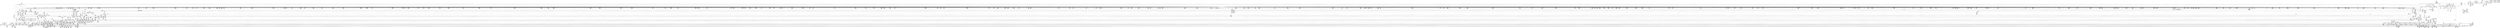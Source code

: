 digraph {
	CE0x42c43a0 [shape=record,shape=Mrecord,label="{CE0x42c43a0|may_create:_tmp35|security/selinux/hooks.c,1726}"]
	CE0x4244a90 [shape=record,shape=Mrecord,label="{CE0x4244a90|272:_i8*,_:_CRE_1261,1262_}"]
	CE0x41e3880 [shape=record,shape=Mrecord,label="{CE0x41e3880|40:_%struct.super_block*,_56:_i8*,_:_CRE_190,191_}"]
	CE0x4223970 [shape=record,shape=Mrecord,label="{CE0x4223970|VOIDTB_TE:_CE_184,185_}"]
	CE0x4224b80 [shape=record,shape=Mrecord,label="{CE0x4224b80|VOIDTB_TE:_CE_201,202_}"]
	CE0x42000b0 [shape=record,shape=Mrecord,label="{CE0x42000b0|28:_i32,_:_CRE_53,54_}"]
	CE0x41e3b80 [shape=record,shape=Mrecord,label="{CE0x41e3b80|40:_%struct.super_block*,_56:_i8*,_:_CRE_194,195_}"]
	CE0x41f3470 [shape=record,shape=Mrecord,label="{CE0x41f3470|avc_has_perm:_entry|*SummSink*}"]
	CE0x4e94430 [shape=record,shape=Mrecord,label="{CE0x4e94430|may_create:_entry}"]
	CE0x4220e30 [shape=record,shape=Mrecord,label="{CE0x4220e30|40:_%struct.super_block*,_56:_i8*,_:_CRE_137,138_}"]
	CE0x42c3210 [shape=record,shape=Mrecord,label="{CE0x42c3210|may_create:_tmp33|security/selinux/hooks.c,1725|*SummSource*}"]
	CE0x41e5250 [shape=record,shape=Mrecord,label="{CE0x41e5250|may_create:_tmp3|*SummSource*}"]
	CE0x42a94a0 [shape=record,shape=Mrecord,label="{CE0x42a94a0|272:_i8*,_:_CRE_1877,1878_}"]
	CE0x422a8d0 [shape=record,shape=Mrecord,label="{CE0x422a8d0|may_create:_tmp51|security/selinux/hooks.c,1732|*SummSink*}"]
	CE0x42463d0 [shape=record,shape=Mrecord,label="{CE0x42463d0|272:_i8*,_:_CRE_1305,1306_}"]
	CE0x424bd70 [shape=record,shape=Mrecord,label="{CE0x424bd70|272:_i8*,_:_CRE_184,188_|*MultipleSource*|*LoadInst*|security/selinux/hooks.c,1714|security/selinux/hooks.c,1714}"]
	CE0x4222560 [shape=record,shape=Mrecord,label="{CE0x4222560|may_create:_security|security/selinux/hooks.c,1706|*SummSink*}"]
	CE0x4240e70 [shape=record,shape=Mrecord,label="{CE0x4240e70|272:_i8*,_:_CRE_880,896_|*MultipleSource*|*LoadInst*|security/selinux/hooks.c,1714|security/selinux/hooks.c,1714}"]
	CE0x41e37c0 [shape=record,shape=Mrecord,label="{CE0x41e37c0|40:_%struct.super_block*,_56:_i8*,_:_CRE_189,190_}"]
	CE0x4200320 [shape=record,shape=Mrecord,label="{CE0x4200320|28:_i32,_:_CRE_56,57_}"]
	CE0x4249440 [shape=record,shape=Mrecord,label="{CE0x4249440|272:_i8*,_:_CRE_136,140_|*MultipleSource*|*LoadInst*|security/selinux/hooks.c,1714|security/selinux/hooks.c,1714}"]
	CE0x4256d80 [shape=record,shape=Mrecord,label="{CE0x4256d80|272:_i8*,_:_CRE_623,624_}"]
	CE0x41e96b0 [shape=record,shape=Mrecord,label="{CE0x41e96b0|may_create:_tmp20|security/selinux/hooks.c,1706|*SummSource*}"]
	CE0x42b8870 [shape=record,shape=Mrecord,label="{CE0x42b8870|avc_has_perm:_ssid|Function::avc_has_perm&Arg::ssid::|*SummSink*}"]
	CE0x4232820 [shape=record,shape=Mrecord,label="{CE0x4232820|40:_%struct.super_block*,_56:_i8*,_:_CRE_615,616_}"]
	CE0x41da2a0 [shape=record,shape=Mrecord,label="{CE0x41da2a0|selinux_inode_symlink:_tmp|*SummSource*}"]
	CE0x42a99f0 [shape=record,shape=Mrecord,label="{CE0x42a99f0|272:_i8*,_:_CRE_1888,1896_|*MultipleSource*|*LoadInst*|security/selinux/hooks.c,1714|security/selinux/hooks.c,1714}"]
	CE0x42f1c00 [shape=record,shape=Mrecord,label="{CE0x42f1c00|may_create:_tmp52|security/selinux/hooks.c,1732}"]
	CE0x42b5590 [shape=record,shape=Mrecord,label="{CE0x42b5590|_ret_i32_%retval.0,_!dbg_!27728|security/selinux/avc.c,775|*SummSource*}"]
	CE0x41dcbf0 [shape=record,shape=Mrecord,label="{CE0x41dcbf0|i16_9|*Constant*}"]
	CE0x41f62e0 [shape=record,shape=Mrecord,label="{CE0x41f62e0|GLOBAL:_current_task|Global_var:current_task|*SummSource*}"]
	CE0x42a3360 [shape=record,shape=Mrecord,label="{CE0x42a3360|272:_i8*,_:_CRE_1639,1640_}"]
	CE0x422cc10 [shape=record,shape=Mrecord,label="{CE0x422cc10|272:_i8*,_:_CRE_1314,1315_}"]
	CE0x4243ff0 [shape=record,shape=Mrecord,label="{CE0x4243ff0|272:_i8*,_:_CRE_1251,1252_}"]
	CE0x4230660 [shape=record,shape=Mrecord,label="{CE0x4230660|40:_%struct.super_block*,_56:_i8*,_:_CRE_588,589_}"]
	CE0x4241ce0 [shape=record,shape=Mrecord,label="{CE0x4241ce0|272:_i8*,_:_CRE_1218,1219_}"]
	CE0x4249e60 [shape=record,shape=Mrecord,label="{CE0x4249e60|272:_i8*,_:_CRE_344,352_|*MultipleSource*|*LoadInst*|security/selinux/hooks.c,1714|security/selinux/hooks.c,1714}"]
	CE0x42a5ab0 [shape=record,shape=Mrecord,label="{CE0x42a5ab0|272:_i8*,_:_CRE_1676,1677_}"]
	CE0x42dae20 [shape=record,shape=Mrecord,label="{CE0x42dae20|i32_4|*Constant*|*SummSource*}"]
	CE0x4201e70 [shape=record,shape=Mrecord,label="{CE0x4201e70|i8*_getelementptr_inbounds_(_25_x_i8_,_25_x_i8_*_.str3,_i32_0,_i32_0)|*Constant*|*SummSource*}"]
	CE0x422de20 [shape=record,shape=Mrecord,label="{CE0x422de20|272:_i8*,_:_CRE_1331,1332_}"]
	CE0x41da500 [shape=record,shape=Mrecord,label="{CE0x41da500|i64*_getelementptr_inbounds_(_2_x_i64_,_2_x_i64_*___llvm_gcov_ctr223,_i64_0,_i64_0)|*Constant*|*SummSource*}"]
	CE0x42479d0 [shape=record,shape=Mrecord,label="{CE0x42479d0|272:_i8*,_:_CRE_20,21_|*MultipleSource*|*LoadInst*|security/selinux/hooks.c,1714|security/selinux/hooks.c,1714}"]
	CE0x42f7680 [shape=record,shape=Mrecord,label="{CE0x42f7680|i64*_getelementptr_inbounds_(_26_x_i64_,_26_x_i64_*___llvm_gcov_ctr217,_i64_0,_i64_24)|*Constant*|*SummSink*}"]
	CE0x42dc400 [shape=record,shape=Mrecord,label="{CE0x42dc400|VOIDTB_TE:_CE_147,148_}"]
	CE0x41f2070 [shape=record,shape=Mrecord,label="{CE0x41f2070|may_create:_tmp2|*SummSink*}"]
	CE0x422d7c0 [shape=record,shape=Mrecord,label="{CE0x422d7c0|272:_i8*,_:_CRE_1325,1326_}"]
	CE0x42c8960 [shape=record,shape=Mrecord,label="{CE0x42c8960|8:_i32,_22:_i16,_:_CRE_8,12_|*MultipleSource*|security/selinux/hooks.c,1728|security/selinux/hooks.c,1714|security/selinux/hooks.c,1714}"]
	CE0x42f10b0 [shape=record,shape=Mrecord,label="{CE0x42f10b0|i64_22|*Constant*}"]
	CE0x4248b30 [shape=record,shape=Mrecord,label="{CE0x4248b30|272:_i8*,_:_CRE_104,112_|*MultipleSource*|*LoadInst*|security/selinux/hooks.c,1714|security/selinux/hooks.c,1714}"]
	CE0x42a3be0 [shape=record,shape=Mrecord,label="{CE0x42a3be0|272:_i8*,_:_CRE_1647,1648_}"]
	CE0x423c4a0 [shape=record,shape=Mrecord,label="{CE0x423c4a0|40:_%struct.super_block*,_56:_i8*,_:_CRE_928,929_}"]
	CE0x42bc360 [shape=record,shape=Mrecord,label="{CE0x42bc360|may_create:_create_sid|security/selinux/hooks.c,1717|*SummSource*}"]
	CE0x424cf60 [shape=record,shape=Mrecord,label="{CE0x424cf60|272:_i8*,_:_CRE_413,414_}"]
	CE0x4238c60 [shape=record,shape=Mrecord,label="{CE0x4238c60|40:_%struct.super_block*,_56:_i8*,_:_CRE_883,884_}"]
	CE0x424d070 [shape=record,shape=Mrecord,label="{CE0x424d070|272:_i8*,_:_CRE_414,415_}"]
	CE0x41febc0 [shape=record,shape=Mrecord,label="{CE0x41febc0|28:_i32,_:_CRE_18,19_}"]
	CE0x4214130 [shape=record,shape=Mrecord,label="{CE0x4214130|40:_%struct.super_block*,_56:_i8*,_:_CRE_291,292_}"]
	CE0x4221b20 [shape=record,shape=Mrecord,label="{CE0x4221b20|40:_%struct.super_block*,_56:_i8*,_:_CRE_152,153_}"]
	CE0x422e260 [shape=record,shape=Mrecord,label="{CE0x422e260|272:_i8*,_:_CRE_1335,1336_}"]
	CE0x423db70 [shape=record,shape=Mrecord,label="{CE0x423db70|40:_%struct.super_block*,_56:_i8*,_:_CRE_978,979_}"]
	CE0x42b87b0 [shape=record,shape=Mrecord,label="{CE0x42b87b0|avc_has_perm:_ssid|Function::avc_has_perm&Arg::ssid::|*SummSource*}"]
	CE0x423c860 [shape=record,shape=Mrecord,label="{CE0x423c860|40:_%struct.super_block*,_56:_i8*,_:_CRE_931,932_}"]
	CE0x424e280 [shape=record,shape=Mrecord,label="{CE0x424e280|272:_i8*,_:_CRE_431,432_}"]
	CE0x42b7360 [shape=record,shape=Mrecord,label="{CE0x42b7360|may_create:_tmp31|security/selinux/hooks.c,1725|*SummSink*}"]
	CE0x41e3e80 [shape=record,shape=Mrecord,label="{CE0x41e3e80|40:_%struct.super_block*,_56:_i8*,_:_CRE_198,199_}"]
	CE0x41f6730 [shape=record,shape=Mrecord,label="{CE0x41f6730|may_create:_if.end|*SummSink*}"]
	CE0x42b5b20 [shape=record,shape=Mrecord,label="{CE0x42b5b20|may_create:_tobool15|security/selinux/hooks.c,1725}"]
	CE0x422fc60 [shape=record,shape=Mrecord,label="{CE0x422fc60|40:_%struct.super_block*,_56:_i8*,_:_CRE_580,581_}"]
	CE0x42de350 [shape=record,shape=Mrecord,label="{CE0x42de350|may_create:_tobool19|security/selinux/hooks.c,1728|*SummSource*}"]
	CE0x42f1040 [shape=record,shape=Mrecord,label="{CE0x42f1040|may_create:_tmp60|security/selinux/hooks.c,1737|*SummSource*}"]
	CE0x4300540 [shape=record,shape=Mrecord,label="{CE0x4300540|i64_1|*Constant*}"]
	CE0x41fcd60 [shape=record,shape=Mrecord,label="{CE0x41fcd60|may_create:_tmp1|*SummSource*}"]
	CE0x4236d30 [shape=record,shape=Mrecord,label="{CE0x4236d30|40:_%struct.super_block*,_56:_i8*,_:_CRE_848,856_|*MultipleSource*|Function::selinux_inode_symlink&Arg::dir::|Function::may_create&Arg::dir::|security/selinux/hooks.c,1713}"]
	CE0x41dd670 [shape=record,shape=Mrecord,label="{CE0x41dd670|i32_0|*Constant*}"]
	CE0x4241f00 [shape=record,shape=Mrecord,label="{CE0x4241f00|272:_i8*,_:_CRE_1220,1221_}"]
	CE0x423b5a0 [shape=record,shape=Mrecord,label="{CE0x423b5a0|40:_%struct.super_block*,_56:_i8*,_:_CRE_916,917_}"]
	CE0x4255730 [shape=record,shape=Mrecord,label="{CE0x4255730|272:_i8*,_:_CRE_602,603_}"]
	CE0x4256e90 [shape=record,shape=Mrecord,label="{CE0x4256e90|272:_i8*,_:_CRE_624,625_}"]
	CE0x60f5970 [shape=record,shape=Mrecord,label="{CE0x60f5970|i64*_getelementptr_inbounds_(_26_x_i64_,_26_x_i64_*___llvm_gcov_ctr217,_i64_0,_i64_1)|*Constant*}"]
	CE0x42a3140 [shape=record,shape=Mrecord,label="{CE0x42a3140|272:_i8*,_:_CRE_1637,1638_}"]
	CE0x41ec850 [shape=record,shape=Mrecord,label="{CE0x41ec850|i64_5|*Constant*|*SummSource*}"]
	CE0x41dc170 [shape=record,shape=Mrecord,label="{CE0x41dc170|may_create:_tobool|security/selinux/hooks.c,1706}"]
	CE0x42c2070 [shape=record,shape=Mrecord,label="{CE0x42c2070|28:_i32,_:_CRE_8,9_}"]
	CE0x42eebb0 [shape=record,shape=Mrecord,label="{CE0x42eebb0|GLOBAL:_security_transition_sid|*Constant*}"]
	CE0x42173c0 [shape=record,shape=Mrecord,label="{CE0x42173c0|40:_%struct.super_block*,_56:_i8*,_:_CRE_416,424_|*MultipleSource*|Function::selinux_inode_symlink&Arg::dir::|Function::may_create&Arg::dir::|security/selinux/hooks.c,1713}"]
	CE0x42571c0 [shape=record,shape=Mrecord,label="{CE0x42571c0|272:_i8*,_:_CRE_627,628_}"]
	CE0x41fe850 [shape=record,shape=Mrecord,label="{CE0x41fe850|28:_i32,_:_CRE_13,14_}"]
	CE0x42dcad0 [shape=record,shape=Mrecord,label="{CE0x42dcad0|VOIDTB_TE:_CE_48,52_|*MultipleSource*|Function::selinux_inode_symlink&Arg::dentry::|Function::may_create&Arg::dentry::|security/selinux/hooks.c,1730}"]
	CE0x42c2cb0 [shape=record,shape=Mrecord,label="{CE0x42c2cb0|i32_3|*Constant*|*SummSink*}"]
	CE0x424de40 [shape=record,shape=Mrecord,label="{CE0x424de40|272:_i8*,_:_CRE_427,428_}"]
	CE0x4246fa0 [shape=record,shape=Mrecord,label="{CE0x4246fa0|may_create:_s_security|security/selinux/hooks.c,1714|*SummSource*}"]
	CE0x42562e0 [shape=record,shape=Mrecord,label="{CE0x42562e0|272:_i8*,_:_CRE_613,614_}"]
	CE0x423a2e0 [shape=record,shape=Mrecord,label="{CE0x423a2e0|40:_%struct.super_block*,_56:_i8*,_:_CRE_901,902_}"]
	CE0x430ff20 [shape=record,shape=Mrecord,label="{CE0x430ff20|i64*_getelementptr_inbounds_(_2_x_i64_,_2_x_i64_*___llvm_gcov_ctr98,_i64_0,_i64_1)|*Constant*|*SummSink*}"]
	CE0x41d75c0 [shape=record,shape=Mrecord,label="{CE0x41d75c0|GLOBAL:_get_current|*Constant*|*SummSource*}"]
	CE0x42b1600 [shape=record,shape=Mrecord,label="{CE0x42b1600|28:_i32,_:_CRE_93,94_}"]
	CE0x4256610 [shape=record,shape=Mrecord,label="{CE0x4256610|272:_i8*,_:_CRE_616,617_}"]
	CE0x4225b70 [shape=record,shape=Mrecord,label="{CE0x4225b70|VOIDTB_TE:_CE_216,217_}"]
	CE0x4223b90 [shape=record,shape=Mrecord,label="{CE0x4223b90|VOIDTB_TE:_CE_186,187_}"]
	CE0x429f8e0 [shape=record,shape=Mrecord,label="{CE0x429f8e0|272:_i8*,_:_CRE_1361,1362_}"]
	CE0x42b2f60 [shape=record,shape=Mrecord,label="{CE0x42b2f60|28:_i32,_:_CRE_117,118_}"]
	CE0x41f2000 [shape=record,shape=Mrecord,label="{CE0x41f2000|may_create:_tmp2|*SummSource*}"]
	CE0x42212e0 [shape=record,shape=Mrecord,label="{CE0x42212e0|40:_%struct.super_block*,_56:_i8*,_:_CRE_141,142_}"]
	CE0x41e8790 [shape=record,shape=Mrecord,label="{CE0x41e8790|i64*_getelementptr_inbounds_(_2_x_i64_,_2_x_i64_*___llvm_gcov_ctr223,_i64_0,_i64_1)|*Constant*}"]
	CE0x422d270 [shape=record,shape=Mrecord,label="{CE0x422d270|272:_i8*,_:_CRE_1320,1321_}"]
	CE0x41dd200 [shape=record,shape=Mrecord,label="{CE0x41dd200|40:_%struct.super_block*,_56:_i8*,_:_CRE_56,64_|*MultipleSource*|Function::selinux_inode_symlink&Arg::dir::|Function::may_create&Arg::dir::|security/selinux/hooks.c,1713}"]
	CE0x41e0a80 [shape=record,shape=Mrecord,label="{CE0x41e0a80|may_create:_if.then16}"]
	CE0x42dd290 [shape=record,shape=Mrecord,label="{CE0x42dd290|VOIDTB_TE:_CE_80,88_|*MultipleSource*|Function::selinux_inode_symlink&Arg::dentry::|Function::may_create&Arg::dentry::|security/selinux/hooks.c,1730}"]
	CE0x42513e0 [shape=record,shape=Mrecord,label="{CE0x42513e0|272:_i8*,_:_CRE_536,540_|*MultipleSource*|*LoadInst*|security/selinux/hooks.c,1714|security/selinux/hooks.c,1714}"]
	CE0x423b820 [shape=record,shape=Mrecord,label="{CE0x423b820|40:_%struct.super_block*,_56:_i8*,_:_CRE_918,919_}"]
	CE0x42216a0 [shape=record,shape=Mrecord,label="{CE0x42216a0|40:_%struct.super_block*,_56:_i8*,_:_CRE_146,147_}"]
	CE0x41f1040 [shape=record,shape=Mrecord,label="{CE0x41f1040|GLOBAL:_may_create|*Constant*}"]
	CE0x41fd7d0 [shape=record,shape=Mrecord,label="{CE0x41fd7d0|may_create:_if.end26|*SummSink*}"]
	CE0x42241f0 [shape=record,shape=Mrecord,label="{CE0x42241f0|VOIDTB_TE:_CE_192,193_}"]
	CE0x41f7680 [shape=record,shape=Mrecord,label="{CE0x41f7680|may_create:_if.then|*SummSource*}"]
	CE0x42530f0 [shape=record,shape=Mrecord,label="{CE0x42530f0|272:_i8*,_:_CRE_566,567_}"]
	CE0x42f0700 [shape=record,shape=Mrecord,label="{CE0x42f0700|may_create:_tobool28|security/selinux/hooks.c,1736|*SummSource*}"]
	CE0x41fc710 [shape=record,shape=Mrecord,label="{CE0x41fc710|may_create:_i_security|security/selinux/hooks.c,1713}"]
	CE0x42f7a80 [shape=record,shape=Mrecord,label="{CE0x42f7a80|may_create:_tmp63|security/selinux/hooks.c,1739}"]
	CE0x42de6b0 [shape=record,shape=Mrecord,label="{CE0x42de6b0|i64_15|*Constant*}"]
	CE0x41e5620 [shape=record,shape=Mrecord,label="{CE0x41e5620|_call_void_mcount()_#3|*SummSource*}"]
	CE0x41fdc00 [shape=record,shape=Mrecord,label="{CE0x41fdc00|COLLAPSED:_GCMRE___llvm_gcov_ctr217_internal_global_26_x_i64_zeroinitializer:_elem_0:default:}"]
	CE0x42472d0 [shape=record,shape=Mrecord,label="{CE0x42472d0|272:_i8*,_:_CRE_0,8_|*MultipleSource*|*LoadInst*|security/selinux/hooks.c,1714|security/selinux/hooks.c,1714}"]
	CE0x42220e0 [shape=record,shape=Mrecord,label="{CE0x42220e0|i32_22|*Constant*|*SummSource*}"]
	CE0x424a200 [shape=record,shape=Mrecord,label="{CE0x424a200|272:_i8*,_:_CRE_360,368_|*MultipleSource*|*LoadInst*|security/selinux/hooks.c,1714|security/selinux/hooks.c,1714}"]
	CE0x42bb7d0 [shape=record,shape=Mrecord,label="{CE0x42bb7d0|may_create:_tmp27|security/selinux/hooks.c,1716|*SummSource*}"]
	CE0x42d6030 [shape=record,shape=Mrecord,label="{CE0x42d6030|may_create:_tmp43|security/selinux/hooks.c,1728|*SummSource*}"]
	CE0x42b25d0 [shape=record,shape=Mrecord,label="{CE0x42b25d0|28:_i32,_:_CRE_108,109_}"]
	CE0x42aa7f0 [shape=record,shape=Mrecord,label="{CE0x42aa7f0|272:_i8*,_:_CRE_2248,2256_|*MultipleSource*|*LoadInst*|security/selinux/hooks.c,1714|security/selinux/hooks.c,1714}"]
	CE0x41dbf60 [shape=record,shape=Mrecord,label="{CE0x41dbf60|i32_0|*Constant*|*SummSource*}"]
	CE0x3a730b0 [shape=record,shape=Mrecord,label="{CE0x3a730b0|selinux_inode_symlink:_tmp2|*SummSink*}"]
	CE0x41f9590 [shape=record,shape=Mrecord,label="{CE0x41f9590|may_create:_tmp8|security/selinux/hooks.c,1706|*SummSink*}"]
	CE0x4211570 [shape=record,shape=Mrecord,label="{CE0x4211570|40:_%struct.super_block*,_56:_i8*,_:_CRE_256,257_}"]
	CE0x4230b60 [shape=record,shape=Mrecord,label="{CE0x4230b60|40:_%struct.super_block*,_56:_i8*,_:_CRE_592,593_}"]
	CE0x421c200 [shape=record,shape=Mrecord,label="{CE0x421c200|get_current:_tmp2}"]
	CE0x42250d0 [shape=record,shape=Mrecord,label="{CE0x42250d0|VOIDTB_TE:_CE_206,207_}"]
	CE0x4248360 [shape=record,shape=Mrecord,label="{CE0x4248360|272:_i8*,_:_CRE_64,72_|*MultipleSource*|*LoadInst*|security/selinux/hooks.c,1714|security/selinux/hooks.c,1714}"]
	CE0x41d19e0 [shape=record,shape=Mrecord,label="{CE0x41d19e0|i1_true|*Constant*|*SummSink*}"]
	CE0x424da00 [shape=record,shape=Mrecord,label="{CE0x424da00|272:_i8*,_:_CRE_423,424_}"]
	CE0x4226610 [shape=record,shape=Mrecord,label="{CE0x4226610|VOIDTB_TE:_CE_240,248_|*MultipleSource*|Function::selinux_inode_symlink&Arg::dentry::|Function::may_create&Arg::dentry::|security/selinux/hooks.c,1730}"]
	CE0x4224960 [shape=record,shape=Mrecord,label="{CE0x4224960|VOIDTB_TE:_CE_199,200_}"]
	CE0x41e9c00 [shape=record,shape=Mrecord,label="{CE0x41e9c00|may_create:_tmp21|security/selinux/hooks.c,1706|*SummSource*}"]
	CE0x42afd00 [shape=record,shape=Mrecord,label="{CE0x42afd00|28:_i32,_:_CRE_68,69_}"]
	CE0x4215a30 [shape=record,shape=Mrecord,label="{CE0x4215a30|40:_%struct.super_block*,_56:_i8*,_:_CRE_311,312_}"]
	CE0x42f1540 [shape=record,shape=Mrecord,label="{CE0x42f1540|i64_21|*Constant*}"]
	CE0x42c21e0 [shape=record,shape=Mrecord,label="{CE0x42c21e0|28:_i32,_:_CRE_9,10_}"]
	CE0x42afe00 [shape=record,shape=Mrecord,label="{CE0x42afe00|28:_i32,_:_CRE_69,70_}"]
	CE0x42279a0 [shape=record,shape=Mrecord,label="{CE0x42279a0|VOIDTB_TE:_CE_306,307_}"]
	CE0x42af700 [shape=record,shape=Mrecord,label="{CE0x42af700|28:_i32,_:_CRE_62,63_}"]
	CE0x424f490 [shape=record,shape=Mrecord,label="{CE0x424f490|272:_i8*,_:_CRE_448,449_}"]
	CE0x423dd70 [shape=record,shape=Mrecord,label="{CE0x423dd70|40:_%struct.super_block*,_56:_i8*,_:_CRE_979,980_}"]
	CE0x41dc830 [shape=record,shape=Mrecord,label="{CE0x41dc830|may_create:_if.then24|*SummSink*}"]
	CE0x41e31c0 [shape=record,shape=Mrecord,label="{CE0x41e31c0|40:_%struct.super_block*,_56:_i8*,_:_CRE_181,182_}"]
	CE0x41e5df0 [shape=record,shape=Mrecord,label="{CE0x41e5df0|may_create:_tmp4|security/selinux/hooks.c,1706}"]
	CE0x42366f0 [shape=record,shape=Mrecord,label="{CE0x42366f0|40:_%struct.super_block*,_56:_i8*,_:_CRE_824,832_|*MultipleSource*|Function::selinux_inode_symlink&Arg::dir::|Function::may_create&Arg::dir::|security/selinux/hooks.c,1713}"]
	CE0x41e28c0 [shape=record,shape=Mrecord,label="{CE0x41e28c0|40:_%struct.super_block*,_56:_i8*,_:_CRE_169,170_}"]
	CE0x42bc180 [shape=record,shape=Mrecord,label="{CE0x42bc180|may_create:_create_sid|security/selinux/hooks.c,1717|*SummSink*}"]
	CE0x42a2260 [shape=record,shape=Mrecord,label="{CE0x42a2260|272:_i8*,_:_CRE_1623,1624_}"]
	CE0x42f5fb0 [shape=record,shape=Mrecord,label="{CE0x42f5fb0|i64*_getelementptr_inbounds_(_26_x_i64_,_26_x_i64_*___llvm_gcov_ctr217,_i64_0,_i64_23)|*Constant*|*SummSink*}"]
	CE0x42bb660 [shape=record,shape=Mrecord,label="{CE0x42bb660|may_create:_tmp27|security/selinux/hooks.c,1716}"]
	CE0x42550d0 [shape=record,shape=Mrecord,label="{CE0x42550d0|272:_i8*,_:_CRE_596,597_}"]
	CE0x42b3070 [shape=record,shape=Mrecord,label="{CE0x42b3070|28:_i32,_:_CRE_118,119_}"]
	CE0x42da410 [shape=record,shape=Mrecord,label="{CE0x42da410|VOIDTB_TE:_CE_165,166_}"]
	CE0x42f43e0 [shape=record,shape=Mrecord,label="{CE0x42f43e0|i64_18|*Constant*|*SummSource*}"]
	CE0x423bfa0 [shape=record,shape=Mrecord,label="{CE0x423bfa0|40:_%struct.super_block*,_56:_i8*,_:_CRE_924,925_}"]
	CE0x42c7510 [shape=record,shape=Mrecord,label="{CE0x42c7510|may_create:_tmp39|security/selinux/hooks.c,1728|*SummSource*}"]
	CE0x41e2500 [shape=record,shape=Mrecord,label="{CE0x41e2500|40:_%struct.super_block*,_56:_i8*,_:_CRE_164,165_}"]
	CE0x42eec90 [shape=record,shape=Mrecord,label="{CE0x42eec90|GLOBAL:_security_transition_sid|*Constant*|*SummSource*}"]
	CE0x4244100 [shape=record,shape=Mrecord,label="{CE0x4244100|272:_i8*,_:_CRE_1252,1253_}"]
	CE0x41cf7b0 [shape=record,shape=Mrecord,label="{CE0x41cf7b0|i8*_getelementptr_inbounds_(_45_x_i8_,_45_x_i8_*_.str12,_i32_0,_i32_0)|*Constant*|*SummSource*}"]
	CE0x424ca20 [shape=record,shape=Mrecord,label="{CE0x424ca20|272:_i8*,_:_CRE_248,252_|*MultipleSource*|*LoadInst*|security/selinux/hooks.c,1714|security/selinux/hooks.c,1714}"]
	CE0x4232960 [shape=record,shape=Mrecord,label="{CE0x4232960|40:_%struct.super_block*,_56:_i8*,_:_CRE_616,617_}"]
	CE0x42efa40 [shape=record,shape=Mrecord,label="{CE0x42efa40|may_create:_tmp55|security/selinux/hooks.c,1735|*SummSource*}"]
	CE0x4254740 [shape=record,shape=Mrecord,label="{CE0x4254740|272:_i8*,_:_CRE_587,588_}"]
	CE0x42af600 [shape=record,shape=Mrecord,label="{CE0x42af600|28:_i32,_:_CRE_61,62_}"]
	CE0x42515b0 [shape=record,shape=Mrecord,label="{CE0x42515b0|272:_i8*,_:_CRE_544,552_|*MultipleSource*|*LoadInst*|security/selinux/hooks.c,1714|security/selinux/hooks.c,1714}"]
	CE0x41d9210 [shape=record,shape=Mrecord,label="{CE0x41d9210|selinux_inode_symlink:_tmp1|*SummSource*}"]
	CE0x42afa00 [shape=record,shape=Mrecord,label="{CE0x42afa00|28:_i32,_:_CRE_65,66_}"]
	CE0x41e2800 [shape=record,shape=Mrecord,label="{CE0x41e2800|40:_%struct.super_block*,_56:_i8*,_:_CRE_168,169_}"]
	CE0x42ab2d0 [shape=record,shape=Mrecord,label="{CE0x42ab2d0|may_create:_tmp26|security/selinux/hooks.c,1714}"]
	CE0x4214db0 [shape=record,shape=Mrecord,label="{CE0x4214db0|40:_%struct.super_block*,_56:_i8*,_:_CRE_301,302_}"]
	CE0x4234530 [shape=record,shape=Mrecord,label="{CE0x4234530|40:_%struct.super_block*,_56:_i8*,_:_CRE_688,692_|*MultipleSource*|Function::selinux_inode_symlink&Arg::dir::|Function::may_create&Arg::dir::|security/selinux/hooks.c,1713}"]
	CE0x4233220 [shape=record,shape=Mrecord,label="{CE0x4233220|40:_%struct.super_block*,_56:_i8*,_:_CRE_623,624_}"]
	CE0x4257c20 [shape=record,shape=Mrecord,label="{CE0x4257c20|272:_i8*,_:_CRE_656,664_|*MultipleSource*|*LoadInst*|security/selinux/hooks.c,1714|security/selinux/hooks.c,1714}"]
	CE0x41e7070 [shape=record,shape=Mrecord,label="{CE0x41e7070|40:_%struct.super_block*,_56:_i8*,_:_CRE_560,561_}"]
	CE0x42d9970 [shape=record,shape=Mrecord,label="{CE0x42d9970|VOIDTB_TE:_CE_155,156_}"]
	CE0x4220840 [shape=record,shape=Mrecord,label="{CE0x4220840|may_create:_retval.0}"]
	CE0x41f4440 [shape=record,shape=Mrecord,label="{CE0x41f4440|may_create:_dir|Function::may_create&Arg::dir::|*SummSource*}"]
	CE0x4244320 [shape=record,shape=Mrecord,label="{CE0x4244320|272:_i8*,_:_CRE_1254,1255_}"]
	CE0x424b300 [shape=record,shape=Mrecord,label="{CE0x424b300|272:_i8*,_:_CRE_401,402_}"]
	CE0x42c30e0 [shape=record,shape=Mrecord,label="{CE0x42c30e0|may_create:_tmp33|security/selinux/hooks.c,1725}"]
	CE0x4257710 [shape=record,shape=Mrecord,label="{CE0x4257710|272:_i8*,_:_CRE_1208,1209_}"]
	CE0x41e1fc0 [shape=record,shape=Mrecord,label="{CE0x41e1fc0|40:_%struct.super_block*,_56:_i8*,_:_CRE_157,158_}"]
	CE0x4239f20 [shape=record,shape=Mrecord,label="{CE0x4239f20|40:_%struct.super_block*,_56:_i8*,_:_CRE_898,899_}"]
	CE0x42dd970 [shape=record,shape=Mrecord,label="{CE0x42dd970|may_create:_conv|security/selinux/hooks.c,1728}"]
	CE0x42a87e0 [shape=record,shape=Mrecord,label="{CE0x42a87e0|272:_i8*,_:_CRE_1840,1848_|*MultipleSource*|*LoadInst*|security/selinux/hooks.c,1714|security/selinux/hooks.c,1714}"]
	CE0x422b410 [shape=record,shape=Mrecord,label="{CE0x422b410|40:_%struct.super_block*,_56:_i8*,_:_CRE_504,508_|*MultipleSource*|Function::selinux_inode_symlink&Arg::dir::|Function::may_create&Arg::dir::|security/selinux/hooks.c,1713}"]
	CE0x41d4a60 [shape=record,shape=Mrecord,label="{CE0x41d4a60|may_create:_tmp5|security/selinux/hooks.c,1706}"]
	CE0x41ff3c0 [shape=record,shape=Mrecord,label="{CE0x41ff3c0|28:_i32,_:_CRE_32,34_|*MultipleSource*|*LoadInst*|security/selinux/hooks.c,1713|security/selinux/hooks.c,1713|security/selinux/hooks.c,1722}"]
	CE0x429e5c0 [shape=record,shape=Mrecord,label="{CE0x429e5c0|272:_i8*,_:_CRE_1343,1344_}"]
	CE0x41f9f70 [shape=record,shape=Mrecord,label="{CE0x41f9f70|may_create:_tmp64|security/selinux/hooks.c,1739}"]
	CE0x5559f20 [shape=record,shape=Mrecord,label="{CE0x5559f20|_call_void_mcount()_#3|*SummSink*}"]
	CE0x424ace0 [shape=record,shape=Mrecord,label="{CE0x424ace0|272:_i8*,_:_CRE_395,396_}"]
	CE0x422ac40 [shape=record,shape=Mrecord,label="{CE0x422ac40|40:_%struct.super_block*,_56:_i8*,_:_CRE_485,486_}"]
	CE0x4253db0 [shape=record,shape=Mrecord,label="{CE0x4253db0|272:_i8*,_:_CRE_578,579_}"]
	CE0x4252f30 [shape=record,shape=Mrecord,label="{CE0x4252f30|may_create:_tmp24|*LoadInst*|security/selinux/hooks.c,1714|*SummSink*}"]
	CE0x41db1a0 [shape=record,shape=Mrecord,label="{CE0x41db1a0|i16_9|*Constant*|*SummSource*}"]
	CE0x4221df0 [shape=record,shape=Mrecord,label="{CE0x4221df0|may_create:_tmp19|security/selinux/hooks.c,1706|*SummSink*}"]
	CE0x4202260 [shape=record,shape=Mrecord,label="{CE0x4202260|i32_1706|*Constant*|*SummSource*}"]
	CE0x41db820 [shape=record,shape=Mrecord,label="{CE0x41db820|_ret_i32_%retval.0,_!dbg_!27798|security/selinux/hooks.c,1742}"]
	CE0x4234bf0 [shape=record,shape=Mrecord,label="{CE0x4234bf0|40:_%struct.super_block*,_56:_i8*,_:_CRE_712,728_|*MultipleSource*|Function::selinux_inode_symlink&Arg::dir::|Function::may_create&Arg::dir::|security/selinux/hooks.c,1713}"]
	CE0x41eae90 [shape=record,shape=Mrecord,label="{CE0x41eae90|40:_%struct.super_block*,_56:_i8*,_:_CRE_120,128_|*MultipleSource*|Function::selinux_inode_symlink&Arg::dir::|Function::may_create&Arg::dir::|security/selinux/hooks.c,1713}"]
	CE0x41d0c00 [shape=record,shape=Mrecord,label="{CE0x41d0c00|may_create:_call4|security/selinux/hooks.c,1706}"]
	CE0x4238760 [shape=record,shape=Mrecord,label="{CE0x4238760|40:_%struct.super_block*,_56:_i8*,_:_CRE_879,880_}"]
	CE0x42aa9c0 [shape=record,shape=Mrecord,label="{CE0x42aa9c0|272:_i8*,_:_CRE_2256,2264_|*MultipleSource*|*LoadInst*|security/selinux/hooks.c,1714|security/selinux/hooks.c,1714}"]
	CE0x424ba70 [shape=record,shape=Mrecord,label="{CE0x424ba70|272:_i8*,_:_CRE_408,409_}"]
	CE0x4223530 [shape=record,shape=Mrecord,label="{CE0x4223530|VOIDTB_TE:_CE_180,181_}"]
	CE0x42a5cd0 [shape=record,shape=Mrecord,label="{CE0x42a5cd0|272:_i8*,_:_CRE_1678,1679_}"]
	CE0x42bff00 [shape=record,shape=Mrecord,label="{CE0x42bff00|may_create:_u|security/selinux/hooks.c,1720}"]
	CE0x42d9ec0 [shape=record,shape=Mrecord,label="{CE0x42d9ec0|VOIDTB_TE:_CE_160,161_}"]
	CE0x4243aa0 [shape=record,shape=Mrecord,label="{CE0x4243aa0|272:_i8*,_:_CRE_1246,1247_}"]
	CE0x4248810 [shape=record,shape=Mrecord,label="{CE0x4248810|272:_i8*,_:_CRE_88,96_|*MultipleSource*|*LoadInst*|security/selinux/hooks.c,1714|security/selinux/hooks.c,1714}"]
	CE0x41d7870 [shape=record,shape=Mrecord,label="{CE0x41d7870|get_current:_entry}"]
	CE0x423f9c0 [shape=record,shape=Mrecord,label="{CE0x423f9c0|272:_i8*,_:_CRE_288,296_|*MultipleSource*|*LoadInst*|security/selinux/hooks.c,1714|security/selinux/hooks.c,1714}"]
	CE0x4242670 [shape=record,shape=Mrecord,label="{CE0x4242670|272:_i8*,_:_CRE_1227,1228_}"]
	CE0x42a0490 [shape=record,shape=Mrecord,label="{CE0x42a0490|272:_i8*,_:_CRE_1372,1373_}"]
	CE0x42110b0 [shape=record,shape=Mrecord,label="{CE0x42110b0|40:_%struct.super_block*,_56:_i8*,_:_CRE_252,253_}"]
	CE0x4225510 [shape=record,shape=Mrecord,label="{CE0x4225510|VOIDTB_TE:_CE_210,211_}"]
	CE0x422a860 [shape=record,shape=Mrecord,label="{CE0x422a860|i64*_getelementptr_inbounds_(_26_x_i64_,_26_x_i64_*___llvm_gcov_ctr217,_i64_0,_i64_19)|*Constant*|*SummSink*}"]
	CE0x42f3220 [shape=record,shape=Mrecord,label="{CE0x42f3220|may_create:_tmp54|security/selinux/hooks.c,1733|*SummSource*}"]
	CE0x42a0fe0 [shape=record,shape=Mrecord,label="{CE0x42a0fe0|272:_i8*,_:_CRE_1568,1584_|*MultipleSource*|*LoadInst*|security/selinux/hooks.c,1714|security/selinux/hooks.c,1714}"]
	CE0x4244ed0 [shape=record,shape=Mrecord,label="{CE0x4244ed0|272:_i8*,_:_CRE_1265,1266_}"]
	CE0x4225fb0 [shape=record,shape=Mrecord,label="{CE0x4225fb0|VOIDTB_TE:_CE_220,221_}"]
	CE0x424fe20 [shape=record,shape=Mrecord,label="{CE0x424fe20|272:_i8*,_:_CRE_457,458_}"]
	CE0x41c8f30 [shape=record,shape=Mrecord,label="{CE0x41c8f30|selinux_inode_symlink:_entry}"]
	CE0x4238da0 [shape=record,shape=Mrecord,label="{CE0x4238da0|40:_%struct.super_block*,_56:_i8*,_:_CRE_884,885_}"]
	CE0x42d7520 [shape=record,shape=Mrecord,label="{CE0x42d7520|i32_4|*Constant*|*SummSink*}"]
	CE0x422cf40 [shape=record,shape=Mrecord,label="{CE0x422cf40|272:_i8*,_:_CRE_1317,1318_}"]
	CE0x4246f00 [shape=record,shape=Mrecord,label="{CE0x4246f00|may_create:_s_security|security/selinux/hooks.c,1714}"]
	CE0x41d77c0 [shape=record,shape=Mrecord,label="{CE0x41d77c0|GLOBAL:_get_current|*Constant*|*SummSink*}"]
	CE0x423b6e0 [shape=record,shape=Mrecord,label="{CE0x423b6e0|40:_%struct.super_block*,_56:_i8*,_:_CRE_917,918_}"]
	CE0x42b1100 [shape=record,shape=Mrecord,label="{CE0x42b1100|28:_i32,_:_CRE_88,89_}"]
	CE0x42560c0 [shape=record,shape=Mrecord,label="{CE0x42560c0|272:_i8*,_:_CRE_611,612_}"]
	CE0x424d4b0 [shape=record,shape=Mrecord,label="{CE0x424d4b0|272:_i8*,_:_CRE_418,419_}"]
	CE0x4231420 [shape=record,shape=Mrecord,label="{CE0x4231420|40:_%struct.super_block*,_56:_i8*,_:_CRE_599,600_}"]
	CE0x422eae0 [shape=record,shape=Mrecord,label="{CE0x422eae0|40:_%struct.super_block*,_56:_i8*,_:_CRE_566,567_}"]
	CE0x4221820 [shape=record,shape=Mrecord,label="{CE0x4221820|40:_%struct.super_block*,_56:_i8*,_:_CRE_148,149_}"]
	CE0x423fb90 [shape=record,shape=Mrecord,label="{CE0x423fb90|272:_i8*,_:_CRE_296,304_|*MultipleSource*|*LoadInst*|security/selinux/hooks.c,1714|security/selinux/hooks.c,1714}"]
	CE0x424f160 [shape=record,shape=Mrecord,label="{CE0x424f160|272:_i8*,_:_CRE_445,446_}"]
	CE0x4250040 [shape=record,shape=Mrecord,label="{CE0x4250040|272:_i8*,_:_CRE_459,460_}"]
	CE0x4244540 [shape=record,shape=Mrecord,label="{CE0x4244540|272:_i8*,_:_CRE_1256,1257_}"]
	CE0x42342f0 [shape=record,shape=Mrecord,label="{CE0x42342f0|40:_%struct.super_block*,_56:_i8*,_:_CRE_684,688_|*MultipleSource*|Function::selinux_inode_symlink&Arg::dir::|Function::may_create&Arg::dir::|security/selinux/hooks.c,1713}"]
	CE0x41ccc60 [shape=record,shape=Mrecord,label="{CE0x41ccc60|i64*_getelementptr_inbounds_(_26_x_i64_,_26_x_i64_*___llvm_gcov_ctr217,_i64_0,_i64_25)|*Constant*}"]
	CE0x4228110 [shape=record,shape=Mrecord,label="{CE0x4228110|VOIDTB_TE:_CE_312,313_}"]
	CE0x429fd20 [shape=record,shape=Mrecord,label="{CE0x429fd20|272:_i8*,_:_CRE_1365,1366_}"]
	CE0x41e2c80 [shape=record,shape=Mrecord,label="{CE0x41e2c80|40:_%struct.super_block*,_56:_i8*,_:_CRE_174,175_}"]
	CE0x42c79b0 [shape=record,shape=Mrecord,label="{CE0x42c79b0|may_create:_tmp40|security/selinux/hooks.c,1728|*SummSource*}"]
	CE0x4210a40 [shape=record,shape=Mrecord,label="{CE0x4210a40|40:_%struct.super_block*,_56:_i8*,_:_CRE_243,244_}"]
	CE0x41e2f80 [shape=record,shape=Mrecord,label="{CE0x41e2f80|40:_%struct.super_block*,_56:_i8*,_:_CRE_178,179_}"]
	CE0x429ef50 [shape=record,shape=Mrecord,label="{CE0x429ef50|272:_i8*,_:_CRE_1352,1353_}"]
	CE0x41f8ea0 [shape=record,shape=Mrecord,label="{CE0x41f8ea0|i32_1|*Constant*|*SummSink*}"]
	CE0x42af800 [shape=record,shape=Mrecord,label="{CE0x42af800|28:_i32,_:_CRE_63,64_}"]
	CE0x41de8e0 [shape=record,shape=Mrecord,label="{CE0x41de8e0|_ret_i32_%call,_!dbg_!27715|security/selinux/hooks.c,2779}"]
	CE0x41f64e0 [shape=record,shape=Mrecord,label="{CE0x41f64e0|may_create:_if.end25|*SummSink*}"]
	CE0x4246900 [shape=record,shape=Mrecord,label="{CE0x4246900|i32_16|*Constant*}"]
	CE0x42b6260 [shape=record,shape=Mrecord,label="{CE0x42b6260|i64_11|*Constant*|*SummSource*}"]
	CE0x41feac0 [shape=record,shape=Mrecord,label="{CE0x41feac0|28:_i32,_:_CRE_17,18_}"]
	CE0x42317e0 [shape=record,shape=Mrecord,label="{CE0x42317e0|40:_%struct.super_block*,_56:_i8*,_:_CRE_602,603_}"]
	CE0x4218900 [shape=record,shape=Mrecord,label="{CE0x4218900|40:_%struct.super_block*,_56:_i8*,_:_CRE_475,476_}"]
	CE0x4253420 [shape=record,shape=Mrecord,label="{CE0x4253420|272:_i8*,_:_CRE_569,570_}"]
	CE0x423f7f0 [shape=record,shape=Mrecord,label="{CE0x423f7f0|272:_i8*,_:_CRE_280,288_|*MultipleSource*|*LoadInst*|security/selinux/hooks.c,1714|security/selinux/hooks.c,1714}"]
	CE0x4225400 [shape=record,shape=Mrecord,label="{CE0x4225400|VOIDTB_TE:_CE_209,210_}"]
	CE0x41e2d40 [shape=record,shape=Mrecord,label="{CE0x41e2d40|40:_%struct.super_block*,_56:_i8*,_:_CRE_175,176_}"]
	CE0x42c4f00 [shape=record,shape=Mrecord,label="{CE0x42c4f00|may_create:_tmp36|security/selinux/hooks.c,1728|*SummSink*}"]
	CE0x4212d30 [shape=record,shape=Mrecord,label="{CE0x4212d30|40:_%struct.super_block*,_56:_i8*,_:_CRE_275,276_}"]
	CE0x41d9800 [shape=record,shape=Mrecord,label="{CE0x41d9800|may_create:_tmp13|security/selinux/hooks.c,1706|*SummSource*}"]
	CE0x4226d40 [shape=record,shape=Mrecord,label="{CE0x4226d40|VOIDTB_TE:_CE_272,280_|*MultipleSource*|Function::selinux_inode_symlink&Arg::dentry::|Function::may_create&Arg::dentry::|security/selinux/hooks.c,1730}"]
	CE0x41e8010 [shape=record,shape=Mrecord,label="{CE0x41e8010|may_create:_cred|security/selinux/hooks.c,1706}"]
	CE0x4210c30 [shape=record,shape=Mrecord,label="{CE0x4210c30|40:_%struct.super_block*,_56:_i8*,_:_CRE_246,247_}"]
	CE0x424afd0 [shape=record,shape=Mrecord,label="{CE0x424afd0|272:_i8*,_:_CRE_398,399_}"]
	CE0x4227790 [shape=record,shape=Mrecord,label="{CE0x4227790|VOIDTB_TE:_CE_305,306_}"]
	CE0x42a11b0 [shape=record,shape=Mrecord,label="{CE0x42a11b0|272:_i8*,_:_CRE_1584,1592_|*MultipleSource*|*LoadInst*|security/selinux/hooks.c,1714|security/selinux/hooks.c,1714}"]
	CE0x42a3ad0 [shape=record,shape=Mrecord,label="{CE0x42a3ad0|272:_i8*,_:_CRE_1646,1647_}"]
	CE0x41d9d70 [shape=record,shape=Mrecord,label="{CE0x41d9d70|i64*_getelementptr_inbounds_(_2_x_i64_,_2_x_i64_*___llvm_gcov_ctr98,_i64_0,_i64_1)|*Constant*}"]
	CE0x42184c0 [shape=record,shape=Mrecord,label="{CE0x42184c0|40:_%struct.super_block*,_56:_i8*,_:_CRE_473,474_}"]
	CE0x42383a0 [shape=record,shape=Mrecord,label="{CE0x42383a0|40:_%struct.super_block*,_56:_i8*,_:_CRE_876,877_}"]
	CE0x422a7b0 [shape=record,shape=Mrecord,label="{CE0x422a7b0|i64*_getelementptr_inbounds_(_26_x_i64_,_26_x_i64_*___llvm_gcov_ctr217,_i64_0,_i64_19)|*Constant*|*SummSource*}"]
	CE0x41d2950 [shape=record,shape=Mrecord,label="{CE0x41d2950|selinux_inode_symlink:_dentry|Function::selinux_inode_symlink&Arg::dentry::|*SummSink*}"]
	CE0x429f280 [shape=record,shape=Mrecord,label="{CE0x429f280|272:_i8*,_:_CRE_1355,1356_}"]
	CE0x42dbf80 [shape=record,shape=Mrecord,label="{CE0x42dbf80|VOIDTB_TE:_CE_145,146_}"]
	CE0x41d3120 [shape=record,shape=Mrecord,label="{CE0x41d3120|may_create:_sid13|security/selinux/hooks.c,1722|*SummSink*}"]
	CE0x41ea950 [shape=record,shape=Mrecord,label="{CE0x41ea950|40:_%struct.super_block*,_56:_i8*,_:_CRE_96,104_|*MultipleSource*|Function::selinux_inode_symlink&Arg::dir::|Function::may_create&Arg::dir::|security/selinux/hooks.c,1713}"]
	CE0x41e5a70 [shape=record,shape=Mrecord,label="{CE0x41e5a70|may_create:_call|security/selinux/hooks.c,1706|*SummSink*}"]
	CE0x422dc00 [shape=record,shape=Mrecord,label="{CE0x422dc00|272:_i8*,_:_CRE_1329,1330_}"]
	CE0x42a1df0 [shape=record,shape=Mrecord,label="{CE0x42a1df0|272:_i8*,_:_CRE_1620,1621_}"]
	CE0x422efe0 [shape=record,shape=Mrecord,label="{CE0x422efe0|40:_%struct.super_block*,_56:_i8*,_:_CRE_570,571_}"]
	CE0x41e46c0 [shape=record,shape=Mrecord,label="{CE0x41e46c0|40:_%struct.super_block*,_56:_i8*,_:_CRE_212,216_|*MultipleSource*|Function::selinux_inode_symlink&Arg::dir::|Function::may_create&Arg::dir::|security/selinux/hooks.c,1713}"]
	CE0x41f3ff0 [shape=record,shape=Mrecord,label="{CE0x41f3ff0|may_create:_land.lhs.true|*SummSink*}"]
	CE0x42b33a0 [shape=record,shape=Mrecord,label="{CE0x42b33a0|28:_i32,_:_CRE_128,136_|*MultipleSource*|*LoadInst*|security/selinux/hooks.c,1713|security/selinux/hooks.c,1713|security/selinux/hooks.c,1722}"]
	CE0x4231f60 [shape=record,shape=Mrecord,label="{CE0x4231f60|40:_%struct.super_block*,_56:_i8*,_:_CRE_608,609_}"]
	CE0x42303e0 [shape=record,shape=Mrecord,label="{CE0x42303e0|40:_%struct.super_block*,_56:_i8*,_:_CRE_586,587_}"]
	CE0x4250150 [shape=record,shape=Mrecord,label="{CE0x4250150|272:_i8*,_:_CRE_460,461_}"]
	CE0x42b64e0 [shape=record,shape=Mrecord,label="{CE0x42b64e0|i64_10|*Constant*}"]
	CE0x42c5430 [shape=record,shape=Mrecord,label="{CE0x42c5430|may_create:_tobool18|security/selinux/hooks.c,1728}"]
	CE0x423a560 [shape=record,shape=Mrecord,label="{CE0x423a560|40:_%struct.super_block*,_56:_i8*,_:_CRE_903,904_}"]
	CE0x42c1f40 [shape=record,shape=Mrecord,label="{CE0x42c1f40|28:_i32,_:_CRE_0,8_|*MultipleSource*|*LoadInst*|security/selinux/hooks.c,1713|security/selinux/hooks.c,1713|security/selinux/hooks.c,1722}"]
	CE0x42f29e0 [shape=record,shape=Mrecord,label="{CE0x42f29e0|i64*_getelementptr_inbounds_(_26_x_i64_,_26_x_i64_*___llvm_gcov_ctr217,_i64_0,_i64_20)|*Constant*|*SummSource*}"]
	CE0x42d8430 [shape=record,shape=Mrecord,label="{CE0x42d8430|i64_16|*Constant*|*SummSource*}"]
	CE0x41e89c0 [shape=record,shape=Mrecord,label="{CE0x41e89c0|may_create:_if.end17|*SummSource*}"]
	CE0x42d5cd0 [shape=record,shape=Mrecord,label="{CE0x42d5cd0|may_create:_tmp41|security/selinux/hooks.c,1728|*SummSink*}"]
	CE0x424a5a0 [shape=record,shape=Mrecord,label="{CE0x424a5a0|272:_i8*,_:_CRE_376,380_|*MultipleSource*|*LoadInst*|security/selinux/hooks.c,1714|security/selinux/hooks.c,1714}"]
	CE0x4247b60 [shape=record,shape=Mrecord,label="{CE0x4247b60|272:_i8*,_:_CRE_24,32_|*MultipleSource*|*LoadInst*|security/selinux/hooks.c,1714|security/selinux/hooks.c,1714}"]
	CE0x4305fa0 [shape=record,shape=Mrecord,label="{CE0x4305fa0|i16_5|*Constant*|*SummSource*}"]
	CE0x42a2040 [shape=record,shape=Mrecord,label="{CE0x42a2040|272:_i8*,_:_CRE_1621,1622_}"]
	CE0x4232be0 [shape=record,shape=Mrecord,label="{CE0x4232be0|40:_%struct.super_block*,_56:_i8*,_:_CRE_618,619_}"]
	CE0x42260c0 [shape=record,shape=Mrecord,label="{CE0x42260c0|VOIDTB_TE:_CE_221,222_}"]
	CE0x41d46c0 [shape=record,shape=Mrecord,label="{CE0x41d46c0|i64_0|*Constant*|*SummSource*}"]
	CE0x41ed300 [shape=record,shape=Mrecord,label="{CE0x41ed300|get_current:_tmp3|*SummSource*}"]
	CE0x422b140 [shape=record,shape=Mrecord,label="{CE0x422b140|40:_%struct.super_block*,_56:_i8*,_:_CRE_496,500_|*MultipleSource*|Function::selinux_inode_symlink&Arg::dir::|Function::may_create&Arg::dir::|security/selinux/hooks.c,1713}"]
	CE0x424ce50 [shape=record,shape=Mrecord,label="{CE0x424ce50|272:_i8*,_:_CRE_412,413_}"]
	CE0x42a6660 [shape=record,shape=Mrecord,label="{CE0x42a6660|272:_i8*,_:_CRE_1687,1688_}"]
	CE0x4227370 [shape=record,shape=Mrecord,label="{CE0x4227370|VOIDTB_TE:_CE_296,304_|*MultipleSource*|Function::selinux_inode_symlink&Arg::dentry::|Function::may_create&Arg::dentry::|security/selinux/hooks.c,1730}"]
	CE0x41fdb90 [shape=record,shape=Mrecord,label="{CE0x41fdb90|may_create:_tmp}"]
	CE0x4239020 [shape=record,shape=Mrecord,label="{CE0x4239020|40:_%struct.super_block*,_56:_i8*,_:_CRE_886,887_}"]
	CE0x42f2730 [shape=record,shape=Mrecord,label="{CE0x42f2730|i64*_getelementptr_inbounds_(_26_x_i64_,_26_x_i64_*___llvm_gcov_ctr217,_i64_0,_i64_20)|*Constant*}"]
	CE0x429e6d0 [shape=record,shape=Mrecord,label="{CE0x429e6d0|272:_i8*,_:_CRE_1344,1345_}"]
	CE0x4224520 [shape=record,shape=Mrecord,label="{CE0x4224520|VOIDTB_TE:_CE_195,196_}"]
	CE0x42b3d30 [shape=record,shape=Mrecord,label="{CE0x42b3d30|28:_i32,_:_CRE_168,184_|*MultipleSource*|*LoadInst*|security/selinux/hooks.c,1713|security/selinux/hooks.c,1713|security/selinux/hooks.c,1722}"]
	CE0x42a1720 [shape=record,shape=Mrecord,label="{CE0x42a1720|272:_i8*,_:_CRE_1600,1604_|*MultipleSource*|*LoadInst*|security/selinux/hooks.c,1714|security/selinux/hooks.c,1714}"]
	CE0x4231060 [shape=record,shape=Mrecord,label="{CE0x4231060|40:_%struct.super_block*,_56:_i8*,_:_CRE_596,597_}"]
	CE0x42afc00 [shape=record,shape=Mrecord,label="{CE0x42afc00|28:_i32,_:_CRE_67,68_}"]
	CE0x41e3580 [shape=record,shape=Mrecord,label="{CE0x41e3580|40:_%struct.super_block*,_56:_i8*,_:_CRE_186,187_}"]
	CE0x41ceca0 [shape=record,shape=Mrecord,label="{CE0x41ceca0|_call_void_lockdep_rcu_suspicious(i8*_getelementptr_inbounds_(_25_x_i8_,_25_x_i8_*_.str3,_i32_0,_i32_0),_i32_1706,_i8*_getelementptr_inbounds_(_45_x_i8_,_45_x_i8_*_.str12,_i32_0,_i32_0))_#10,_!dbg_!27731|security/selinux/hooks.c,1706}"]
	CE0x429ee40 [shape=record,shape=Mrecord,label="{CE0x429ee40|272:_i8*,_:_CRE_1351,1352_}"]
	CE0x41ea790 [shape=record,shape=Mrecord,label="{CE0x41ea790|40:_%struct.super_block*,_56:_i8*,_:_CRE_88,96_|*MultipleSource*|Function::selinux_inode_symlink&Arg::dir::|Function::may_create&Arg::dir::|security/selinux/hooks.c,1713}"]
	CE0x41d3c20 [shape=record,shape=Mrecord,label="{CE0x41d3c20|may_create:_tmp12|security/selinux/hooks.c,1706|*SummSource*}"]
	CE0x4235530 [shape=record,shape=Mrecord,label="{CE0x4235530|40:_%struct.super_block*,_56:_i8*,_:_CRE_752,756_|*MultipleSource*|Function::selinux_inode_symlink&Arg::dir::|Function::may_create&Arg::dir::|security/selinux/hooks.c,1713}"]
	CE0x4231920 [shape=record,shape=Mrecord,label="{CE0x4231920|40:_%struct.super_block*,_56:_i8*,_:_CRE_603,604_}"]
	CE0x4222fe0 [shape=record,shape=Mrecord,label="{CE0x4222fe0|VOIDTB_TE:_CE_175,176_}"]
	CE0x42b6a10 [shape=record,shape=Mrecord,label="{CE0x42b6a10|i64_10|*Constant*|*SummSink*}"]
	CE0x4245420 [shape=record,shape=Mrecord,label="{CE0x4245420|272:_i8*,_:_CRE_1270,1271_}"]
	CE0x41d1c90 [shape=record,shape=Mrecord,label="{CE0x41d1c90|i64*_getelementptr_inbounds_(_26_x_i64_,_26_x_i64_*___llvm_gcov_ctr217,_i64_0,_i64_8)|*Constant*|*SummSource*}"]
	CE0x4221520 [shape=record,shape=Mrecord,label="{CE0x4221520|40:_%struct.super_block*,_56:_i8*,_:_CRE_144,145_}"]
	CE0x4244650 [shape=record,shape=Mrecord,label="{CE0x4244650|272:_i8*,_:_CRE_1257,1258_}"]
	CE0x42c0250 [shape=record,shape=Mrecord,label="{CE0x42c0250|may_create:_dentry12|security/selinux/hooks.c,1720}"]
	CE0x4230de0 [shape=record,shape=Mrecord,label="{CE0x4230de0|40:_%struct.super_block*,_56:_i8*,_:_CRE_594,595_}"]
	CE0x42a73f0 [shape=record,shape=Mrecord,label="{CE0x42a73f0|272:_i8*,_:_CRE_1752,1760_|*MultipleSource*|*LoadInst*|security/selinux/hooks.c,1714|security/selinux/hooks.c,1714}"]
	CE0x4257ff0 [shape=record,shape=Mrecord,label="{CE0x4257ff0|272:_i8*,_:_CRE_672,680_|*MultipleSource*|*LoadInst*|security/selinux/hooks.c,1714|security/selinux/hooks.c,1714}"]
	CE0x41db490 [shape=record,shape=Mrecord,label="{CE0x41db490|may_create:_tclass|Function::may_create&Arg::tclass::}"]
	CE0x4253310 [shape=record,shape=Mrecord,label="{CE0x4253310|272:_i8*,_:_CRE_568,569_}"]
	CE0x42b8a70 [shape=record,shape=Mrecord,label="{CE0x42b8a70|avc_has_perm:_tsid|Function::avc_has_perm&Arg::tsid::}"]
	CE0x42b6550 [shape=record,shape=Mrecord,label="{CE0x42b6550|i64_10|*Constant*|*SummSource*}"]
	CE0x422ed60 [shape=record,shape=Mrecord,label="{CE0x422ed60|40:_%struct.super_block*,_56:_i8*,_:_CRE_568,569_}"]
	CE0x42d6560 [shape=record,shape=Mrecord,label="{CE0x42d6560|may_create:_tmp44|security/selinux/hooks.c,1728|*SummSource*}"]
	CE0x42b9360 [shape=record,shape=Mrecord,label="{CE0x42b9360|avc_has_perm:_tclass|Function::avc_has_perm&Arg::tclass::|*SummSource*}"]
	CE0x42a28c0 [shape=record,shape=Mrecord,label="{CE0x42a28c0|272:_i8*,_:_CRE_1629,1630_}"]
	CE0x429f4a0 [shape=record,shape=Mrecord,label="{CE0x429f4a0|272:_i8*,_:_CRE_1357,1358_}"]
	CE0x42ab260 [shape=record,shape=Mrecord,label="{CE0x42ab260|may_create:_tmp26|security/selinux/hooks.c,1714|*SummSource*}"]
	CE0x42a0af0 [shape=record,shape=Mrecord,label="{CE0x42a0af0|272:_i8*,_:_CRE_1384,1392_|*MultipleSource*|*LoadInst*|security/selinux/hooks.c,1714|security/selinux/hooks.c,1714}"]
	CE0x4243330 [shape=record,shape=Mrecord,label="{CE0x4243330|272:_i8*,_:_CRE_1239,1240_}"]
	CE0x41d0d80 [shape=record,shape=Mrecord,label="{CE0x41d0d80|may_create:_call4|security/selinux/hooks.c,1706|*SummSource*}"]
	CE0x42d5a70 [shape=record,shape=Mrecord,label="{CE0x42d5a70|may_create:_tmp41|security/selinux/hooks.c,1728}"]
	CE0x4241040 [shape=record,shape=Mrecord,label="{CE0x4241040|272:_i8*,_:_CRE_896,1208_|*MultipleSource*|*LoadInst*|security/selinux/hooks.c,1714|security/selinux/hooks.c,1714}"]
	CE0x422dd10 [shape=record,shape=Mrecord,label="{CE0x422dd10|272:_i8*,_:_CRE_1330,1331_}"]
	CE0x424a3d0 [shape=record,shape=Mrecord,label="{CE0x424a3d0|272:_i8*,_:_CRE_368,372_|*MultipleSource*|*LoadInst*|security/selinux/hooks.c,1714|security/selinux/hooks.c,1714}"]
	CE0x42a6c80 [shape=record,shape=Mrecord,label="{CE0x42a6c80|272:_i8*,_:_CRE_1712,1720_|*MultipleSource*|*LoadInst*|security/selinux/hooks.c,1714|security/selinux/hooks.c,1714}"]
	CE0x41fc270 [shape=record,shape=Mrecord,label="{CE0x41fc270|may_create:_tmp64|security/selinux/hooks.c,1739|*SummSink*}"]
	CE0x42d7d00 [shape=record,shape=Mrecord,label="{CE0x42d7d00|VOIDTB_TE:_CE_24,40_|*MultipleSource*|Function::selinux_inode_symlink&Arg::dentry::|Function::may_create&Arg::dentry::|security/selinux/hooks.c,1730}"]
	CE0x42bcf60 [shape=record,shape=Mrecord,label="{CE0x42bcf60|may_create:_type|security/selinux/hooks.c,1719}"]
	CE0x41f5200 [shape=record,shape=Mrecord,label="{CE0x41f5200|GLOBAL:_may_create.__warned|Global_var:may_create.__warned|*SummSource*}"]
	CE0x422b8d0 [shape=record,shape=Mrecord,label="{CE0x422b8d0|40:_%struct.super_block*,_56:_i8*,_:_CRE_512,520_|*MultipleSource*|Function::selinux_inode_symlink&Arg::dir::|Function::may_create&Arg::dir::|security/selinux/hooks.c,1713}"]
	CE0x424ed20 [shape=record,shape=Mrecord,label="{CE0x424ed20|272:_i8*,_:_CRE_441,442_}"]
	CE0x423b960 [shape=record,shape=Mrecord,label="{CE0x423b960|40:_%struct.super_block*,_56:_i8*,_:_CRE_919,920_}"]
	CE0x42d63e0 [shape=record,shape=Mrecord,label="{CE0x42d63e0|may_create:_tmp44|security/selinux/hooks.c,1728}"]
	CE0x41e5fc0 [shape=record,shape=Mrecord,label="{CE0x41e5fc0|may_create:_tmp4|security/selinux/hooks.c,1706|*SummSink*}"]
	CE0x422ce30 [shape=record,shape=Mrecord,label="{CE0x422ce30|272:_i8*,_:_CRE_1316,1317_}"]
	CE0x41f2590 [shape=record,shape=Mrecord,label="{CE0x41f2590|may_create:_tmp7|security/selinux/hooks.c,1706|*SummSource*}"]
	CE0x42a4ce0 [shape=record,shape=Mrecord,label="{CE0x42a4ce0|272:_i8*,_:_CRE_1663,1664_}"]
	CE0x42b1700 [shape=record,shape=Mrecord,label="{CE0x42b1700|28:_i32,_:_CRE_94,95_}"]
	CE0x4212470 [shape=record,shape=Mrecord,label="{CE0x4212470|40:_%struct.super_block*,_56:_i8*,_:_CRE_268,269_}"]
	CE0x42f6fc0 [shape=record,shape=Mrecord,label="{CE0x42f6fc0|may_create:_tmp62|security/selinux/hooks.c,1739|*SummSource*}"]
	CE0x42b4ca0 [shape=record,shape=Mrecord,label="{CE0x42b4ca0|_ret_i32_%retval.0,_!dbg_!27728|security/selinux/avc.c,775}"]
	CE0x4237c20 [shape=record,shape=Mrecord,label="{CE0x4237c20|40:_%struct.super_block*,_56:_i8*,_:_CRE_870,871_}"]
	CE0x4229f90 [shape=record,shape=Mrecord,label="{CE0x4229f90|may_create:_tmp50|security/selinux/hooks.c,1731|*SummSink*}"]
	CE0x42dce90 [shape=record,shape=Mrecord,label="{CE0x42dce90|VOIDTB_TE:_CE_64,72_|*MultipleSource*|Function::selinux_inode_symlink&Arg::dentry::|Function::may_create&Arg::dentry::|security/selinux/hooks.c,1730}"]
	CE0x42144f0 [shape=record,shape=Mrecord,label="{CE0x42144f0|40:_%struct.super_block*,_56:_i8*,_:_CRE_294,295_}"]
	CE0x42c9260 [shape=record,shape=Mrecord,label="{CE0x42c9260|8:_i32,_22:_i16,_:_CRE_22,24_|*MultipleSource*|security/selinux/hooks.c,1728|security/selinux/hooks.c,1714|security/selinux/hooks.c,1714}"]
	CE0x4256c70 [shape=record,shape=Mrecord,label="{CE0x4256c70|272:_i8*,_:_CRE_622,623_}"]
	CE0x42f15b0 [shape=record,shape=Mrecord,label="{CE0x42f15b0|i64_21|*Constant*|*SummSource*}"]
	CE0x42bc8a0 [shape=record,shape=Mrecord,label="{CE0x42bc8a0|may_create:_type|security/selinux/hooks.c,1719|*SummSink*}"]
	CE0x41fa0f0 [shape=record,shape=Mrecord,label="{CE0x41fa0f0|may_create:_tmp64|security/selinux/hooks.c,1739|*SummSource*}"]
	CE0x42507b0 [shape=record,shape=Mrecord,label="{CE0x42507b0|272:_i8*,_:_CRE_472,480_|*MultipleSource*|*LoadInst*|security/selinux/hooks.c,1714|security/selinux/hooks.c,1714}"]
	CE0x41dab10 [shape=record,shape=Mrecord,label="{CE0x41dab10|may_create:_lor.lhs.false|*SummSource*}"]
	CE0x422c8d0 [shape=record,shape=Mrecord,label="{CE0x422c8d0|40:_%struct.super_block*,_56:_i8*,_:_CRE_553,554_}"]
	CE0x4224850 [shape=record,shape=Mrecord,label="{CE0x4224850|VOIDTB_TE:_CE_198,199_}"]
	CE0x42c6200 [shape=record,shape=Mrecord,label="{CE0x42c6200|i64_13|*Constant*}"]
	CE0x42c18c0 [shape=record,shape=Mrecord,label="{CE0x42c18c0|may_create:_sid13|security/selinux/hooks.c,1722}"]
	CE0x41f6c40 [shape=record,shape=Mrecord,label="{CE0x41f6c40|may_create:_if.end30}"]
	CE0x41dead0 [shape=record,shape=Mrecord,label="{CE0x41dead0|_ret_i32_%call,_!dbg_!27715|security/selinux/hooks.c,2779|*SummSource*}"]
	CE0x42d7000 [shape=record,shape=Mrecord,label="{CE0x42d7000|may_create:_sid21|security/selinux/hooks.c,1729}"]
	CE0x42460e0 [shape=record,shape=Mrecord,label="{CE0x42460e0|272:_i8*,_:_CRE_1288,1296_|*MultipleSource*|*LoadInst*|security/selinux/hooks.c,1714|security/selinux/hooks.c,1714}"]
	CE0x4228330 [shape=record,shape=Mrecord,label="{CE0x4228330|VOIDTB_TE:_CE_314,315_}"]
	CE0x41e3a00 [shape=record,shape=Mrecord,label="{CE0x41e3a00|40:_%struct.super_block*,_56:_i8*,_:_CRE_192,193_}"]
	CE0x42f58e0 [shape=record,shape=Mrecord,label="{CE0x42f58e0|may_create:_tmp60|security/selinux/hooks.c,1737}"]
	CE0x42f63b0 [shape=record,shape=Mrecord,label="{CE0x42f63b0|may_create:_tmp61|security/selinux/hooks.c,1737}"]
	CE0x423d4f0 [shape=record,shape=Mrecord,label="{CE0x423d4f0|40:_%struct.super_block*,_56:_i8*,_:_CRE_968,976_|*MultipleSource*|Function::selinux_inode_symlink&Arg::dir::|Function::may_create&Arg::dir::|security/selinux/hooks.c,1713}"]
	CE0x41fca50 [shape=record,shape=Mrecord,label="{CE0x41fca50|i64*_getelementptr_inbounds_(_26_x_i64_,_26_x_i64_*___llvm_gcov_ctr217,_i64_0,_i64_1)|*Constant*|*SummSource*}"]
	CE0x41ff9e0 [shape=record,shape=Mrecord,label="{CE0x41ff9e0|28:_i32,_:_CRE_48,49_}"]
	CE0x41d35e0 [shape=record,shape=Mrecord,label="{CE0x41d35e0|may_create:_tmp11|security/selinux/hooks.c,1706}"]
	CE0x41d7440 [shape=record,shape=Mrecord,label="{CE0x41d7440|GLOBAL:_get_current|*Constant*}"]
	CE0x41e4000 [shape=record,shape=Mrecord,label="{CE0x41e4000|40:_%struct.super_block*,_56:_i8*,_:_CRE_200,201_}"]
	CE0x4229170 [shape=record,shape=Mrecord,label="{CE0x4229170|may_create:_tmp51|security/selinux/hooks.c,1732|*SummSource*}"]
	CE0x4219030 [shape=record,shape=Mrecord,label="{CE0x4219030|40:_%struct.super_block*,_56:_i8*,_:_CRE_481,482_}"]
	CE0x42192b0 [shape=record,shape=Mrecord,label="{CE0x42192b0|40:_%struct.super_block*,_56:_i8*,_:_CRE_483,484_}"]
	CE0x42a7220 [shape=record,shape=Mrecord,label="{CE0x42a7220|272:_i8*,_:_CRE_1736,1752_|*MultipleSource*|*LoadInst*|security/selinux/hooks.c,1714|security/selinux/hooks.c,1714}"]
	CE0x42a3580 [shape=record,shape=Mrecord,label="{CE0x42a3580|272:_i8*,_:_CRE_1641,1642_}"]
	CE0x4210e70 [shape=record,shape=Mrecord,label="{CE0x4210e70|40:_%struct.super_block*,_56:_i8*,_:_CRE_249,250_}"]
	CE0x4225840 [shape=record,shape=Mrecord,label="{CE0x4225840|VOIDTB_TE:_CE_213,214_}"]
	CE0x422d6b0 [shape=record,shape=Mrecord,label="{CE0x422d6b0|272:_i8*,_:_CRE_1324,1325_}"]
	CE0x42003f0 [shape=record,shape=Mrecord,label="{CE0x42003f0|28:_i32,_:_CRE_57,58_}"]
	CE0x422f620 [shape=record,shape=Mrecord,label="{CE0x422f620|40:_%struct.super_block*,_56:_i8*,_:_CRE_575,576_}"]
	CE0x422bb10 [shape=record,shape=Mrecord,label="{CE0x422bb10|40:_%struct.super_block*,_56:_i8*,_:_CRE_520,528_|*MultipleSource*|Function::selinux_inode_symlink&Arg::dir::|Function::may_create&Arg::dir::|security/selinux/hooks.c,1713}"]
	CE0x4210ff0 [shape=record,shape=Mrecord,label="{CE0x4210ff0|40:_%struct.super_block*,_56:_i8*,_:_CRE_251,252_}"]
	CE0x4243660 [shape=record,shape=Mrecord,label="{CE0x4243660|272:_i8*,_:_CRE_1242,1243_}"]
	CE0x41f9970 [shape=record,shape=Mrecord,label="{CE0x41f9970|may_create:_newsid|security/selinux/hooks.c, 1709|*SummSink*}"]
	CE0x4220660 [shape=record,shape=Mrecord,label="{CE0x4220660|i32_128|*Constant*|*SummSink*}"]
	CE0x42efbb0 [shape=record,shape=Mrecord,label="{CE0x42efbb0|may_create:_tmp55|security/selinux/hooks.c,1735|*SummSink*}"]
	CE0x4257e20 [shape=record,shape=Mrecord,label="{CE0x4257e20|272:_i8*,_:_CRE_664,672_|*MultipleSource*|*LoadInst*|security/selinux/hooks.c,1714|security/selinux/hooks.c,1714}"]
	CE0x42b9190 [shape=record,shape=Mrecord,label="{CE0x42b9190|i16_7|*Constant*|*SummSink*}"]
	CE0x41e2b00 [shape=record,shape=Mrecord,label="{CE0x41e2b00|40:_%struct.super_block*,_56:_i8*,_:_CRE_172,173_}"]
	CE0x42325a0 [shape=record,shape=Mrecord,label="{CE0x42325a0|40:_%struct.super_block*,_56:_i8*,_:_CRE_613,614_}"]
	CE0x42263f0 [shape=record,shape=Mrecord,label="{CE0x42263f0|VOIDTB_TE:_CE_224,232_|*MultipleSource*|Function::selinux_inode_symlink&Arg::dentry::|Function::may_create&Arg::dentry::|security/selinux/hooks.c,1730}"]
	CE0x42b9890 [shape=record,shape=Mrecord,label="{CE0x42b9890|may_create:_call14|security/selinux/hooks.c,1722}"]
	CE0x4253530 [shape=record,shape=Mrecord,label="{CE0x4253530|272:_i8*,_:_CRE_570,571_}"]
	CE0x424f270 [shape=record,shape=Mrecord,label="{CE0x424f270|272:_i8*,_:_CRE_446,447_}"]
	CE0x4239520 [shape=record,shape=Mrecord,label="{CE0x4239520|40:_%struct.super_block*,_56:_i8*,_:_CRE_890,891_}"]
	CE0x429a3c0 [shape=record,shape=Mrecord,label="{CE0x429a3c0|272:_i8*,_:_CRE_1311,1312_}"]
	CE0x4228cc0 [shape=record,shape=Mrecord,label="{CE0x4228cc0|may_create:_tobool23|security/selinux/hooks.c,1731|*SummSink*}"]
	CE0x41f4e60 [shape=record,shape=Mrecord,label="{CE0x41f4e60|40:_%struct.super_block*,_56:_i8*,_:_CRE_12,16_|*MultipleSource*|Function::selinux_inode_symlink&Arg::dir::|Function::may_create&Arg::dir::|security/selinux/hooks.c,1713}"]
	CE0x42316a0 [shape=record,shape=Mrecord,label="{CE0x42316a0|40:_%struct.super_block*,_56:_i8*,_:_CRE_601,602_}"]
	CE0x42b0700 [shape=record,shape=Mrecord,label="{CE0x42b0700|28:_i32,_:_CRE_78,79_}"]
	CE0x41e2980 [shape=record,shape=Mrecord,label="{CE0x41e2980|40:_%struct.super_block*,_56:_i8*,_:_CRE_170,171_}"]
	CE0x4223640 [shape=record,shape=Mrecord,label="{CE0x4223640|VOIDTB_TE:_CE_181,182_}"]
	CE0x41e6a80 [shape=record,shape=Mrecord,label="{CE0x41e6a80|40:_%struct.super_block*,_56:_i8*,_:_CRE_555,556_}"]
	CE0x41fedc0 [shape=record,shape=Mrecord,label="{CE0x41fedc0|28:_i32,_:_CRE_20,21_}"]
	CE0x41ea5d0 [shape=record,shape=Mrecord,label="{CE0x41ea5d0|40:_%struct.super_block*,_56:_i8*,_:_CRE_80,88_|*MultipleSource*|Function::selinux_inode_symlink&Arg::dir::|Function::may_create&Arg::dir::|security/selinux/hooks.c,1713}"]
	CE0x429fb00 [shape=record,shape=Mrecord,label="{CE0x429fb00|272:_i8*,_:_CRE_1363,1364_}"]
	CE0x42f6870 [shape=record,shape=Mrecord,label="{CE0x42f6870|may_create:_tmp61|security/selinux/hooks.c,1737|*SummSource*}"]
	CE0x41cd860 [shape=record,shape=Mrecord,label="{CE0x41cd860|may_create:_i_security|security/selinux/hooks.c,1713|*SummSink*}"]
	CE0x421fb60 [shape=record,shape=Mrecord,label="{CE0x421fb60|may_create:_sid31|security/selinux/hooks.c,1739|*SummSource*}"]
	CE0x429e8f0 [shape=record,shape=Mrecord,label="{CE0x429e8f0|272:_i8*,_:_CRE_1346,1347_}"]
	CE0x4242bc0 [shape=record,shape=Mrecord,label="{CE0x4242bc0|272:_i8*,_:_CRE_1232,1233_}"]
	CE0x42330e0 [shape=record,shape=Mrecord,label="{CE0x42330e0|40:_%struct.super_block*,_56:_i8*,_:_CRE_622,623_}"]
	CE0x42117f0 [shape=record,shape=Mrecord,label="{CE0x42117f0|40:_%struct.super_block*,_56:_i8*,_:_CRE_258,259_}"]
	CE0x4239b60 [shape=record,shape=Mrecord,label="{CE0x4239b60|40:_%struct.super_block*,_56:_i8*,_:_CRE_895,896_}"]
	CE0x424ef40 [shape=record,shape=Mrecord,label="{CE0x424ef40|272:_i8*,_:_CRE_443,444_}"]
	CE0x42211b0 [shape=record,shape=Mrecord,label="{CE0x42211b0|40:_%struct.super_block*,_56:_i8*,_:_CRE_139,140_}"]
	CE0x41e4480 [shape=record,shape=Mrecord,label="{CE0x41e4480|40:_%struct.super_block*,_56:_i8*,_:_CRE_206,207_}"]
	CE0x41f7710 [shape=record,shape=Mrecord,label="{CE0x41f7710|may_create:_if.then|*SummSink*}"]
	CE0x41dc750 [shape=record,shape=Mrecord,label="{CE0x41dc750|may_create:_dentry|Function::may_create&Arg::dentry::|*SummSource*}"]
	CE0x4216600 [shape=record,shape=Mrecord,label="{CE0x4216600|40:_%struct.super_block*,_56:_i8*,_:_CRE_360,376_|*MultipleSource*|Function::selinux_inode_symlink&Arg::dir::|Function::may_create&Arg::dir::|security/selinux/hooks.c,1713}"]
	CE0x42b1400 [shape=record,shape=Mrecord,label="{CE0x42b1400|28:_i32,_:_CRE_91,92_}"]
	CE0x42f5bd0 [shape=record,shape=Mrecord,label="{CE0x42f5bd0|i64*_getelementptr_inbounds_(_26_x_i64_,_26_x_i64_*___llvm_gcov_ctr217,_i64_0,_i64_23)|*Constant*}"]
	CE0x41fd120 [shape=record,shape=Mrecord,label="{CE0x41fd120|i32_1|*Constant*}"]
	CE0x42bc620 [shape=record,shape=Mrecord,label="{CE0x42bc620|0:_i32,_:_SCMRE:_elem_0:default:}"]
	CE0x41e3940 [shape=record,shape=Mrecord,label="{CE0x41e3940|40:_%struct.super_block*,_56:_i8*,_:_CRE_191,192_}"]
	CE0x4229390 [shape=record,shape=Mrecord,label="{CE0x4229390|may_create:_tmp48|security/selinux/hooks.c,1731}"]
	CE0x42350b0 [shape=record,shape=Mrecord,label="{CE0x42350b0|40:_%struct.super_block*,_56:_i8*,_:_CRE_736,740_|*MultipleSource*|Function::selinux_inode_symlink&Arg::dir::|Function::may_create&Arg::dir::|security/selinux/hooks.c,1713}"]
	CE0x42dbc70 [shape=record,shape=Mrecord,label="{CE0x42dbc70|VOIDTB_TE:_CE_112,144_|*MultipleSource*|Function::selinux_inode_symlink&Arg::dentry::|Function::may_create&Arg::dentry::|security/selinux/hooks.c,1730}"]
	CE0x4228220 [shape=record,shape=Mrecord,label="{CE0x4228220|VOIDTB_TE:_CE_313,314_}"]
	CE0x42b4730 [shape=record,shape=Mrecord,label="{CE0x42b4730|may_create:_tmp29|security/selinux/hooks.c,1722|*SummSource*}"]
	CE0x42112f0 [shape=record,shape=Mrecord,label="{CE0x42112f0|40:_%struct.super_block*,_56:_i8*,_:_CRE_254,255_}"]
	CE0x423ae20 [shape=record,shape=Mrecord,label="{CE0x423ae20|40:_%struct.super_block*,_56:_i8*,_:_CRE_910,911_}"]
	CE0x42506a0 [shape=record,shape=Mrecord,label="{CE0x42506a0|272:_i8*,_:_CRE_464,472_|*MultipleSource*|*LoadInst*|security/selinux/hooks.c,1714|security/selinux/hooks.c,1714}"]
	CE0x41dad70 [shape=record,shape=Mrecord,label="{CE0x41dad70|may_create:_return|*SummSource*}"]
	CE0x423a920 [shape=record,shape=Mrecord,label="{CE0x423a920|40:_%struct.super_block*,_56:_i8*,_:_CRE_906,907_}"]
	CE0x42b6c30 [shape=record,shape=Mrecord,label="{CE0x42b6c30|may_create:_tmp30|security/selinux/hooks.c,1725|*SummSource*}"]
	CE0x42b4e00 [shape=record,shape=Mrecord,label="{CE0x42b4e00|avc_has_perm:_requested|Function::avc_has_perm&Arg::requested::|*SummSource*}"]
	CE0x42023f0 [shape=record,shape=Mrecord,label="{CE0x42023f0|i32_1706|*Constant*|*SummSink*}"]
	CE0x4217980 [shape=record,shape=Mrecord,label="{CE0x4217980|40:_%struct.super_block*,_56:_i8*,_:_CRE_440,448_|*MultipleSource*|Function::selinux_inode_symlink&Arg::dir::|Function::may_create&Arg::dir::|security/selinux/hooks.c,1713}"]
	CE0x42c4020 [shape=record,shape=Mrecord,label="{CE0x42c4020|i64*_getelementptr_inbounds_(_26_x_i64_,_26_x_i64_*___llvm_gcov_ctr217,_i64_0,_i64_12)|*Constant*|*SummSink*}"]
	CE0x42b0c00 [shape=record,shape=Mrecord,label="{CE0x42b0c00|28:_i32,_:_CRE_83,84_}"]
	CE0x42a5de0 [shape=record,shape=Mrecord,label="{CE0x42a5de0|272:_i8*,_:_CRE_1679,1680_}"]
	CE0x424b850 [shape=record,shape=Mrecord,label="{CE0x424b850|272:_i8*,_:_CRE_406,407_}"]
	CE0x42a5450 [shape=record,shape=Mrecord,label="{CE0x42a5450|272:_i8*,_:_CRE_1670,1671_}"]
	CE0x41da310 [shape=record,shape=Mrecord,label="{CE0x41da310|selinux_inode_symlink:_tmp}"]
	CE0x41f6e10 [shape=record,shape=Mrecord,label="{CE0x41f6e10|may_create:_if.end30|*SummSink*}"]
	CE0x41e1f00 [shape=record,shape=Mrecord,label="{CE0x41e1f00|40:_%struct.super_block*,_56:_i8*,_:_CRE_156,157_}"]
	CE0x42490a0 [shape=record,shape=Mrecord,label="{CE0x42490a0|272:_i8*,_:_CRE_128,132_|*MultipleSource*|*LoadInst*|security/selinux/hooks.c,1714|security/selinux/hooks.c,1714}"]
	CE0x41cf820 [shape=record,shape=Mrecord,label="{CE0x41cf820|i8*_getelementptr_inbounds_(_45_x_i8_,_45_x_i8_*_.str12,_i32_0,_i32_0)|*Constant*|*SummSink*}"]
	CE0x42fffc0 [shape=record,shape=Mrecord,label="{CE0x42fffc0|get_current:_bb|*SummSource*}"]
	CE0x421fcd0 [shape=record,shape=Mrecord,label="{CE0x421fcd0|may_create:_sid31|security/selinux/hooks.c,1739|*SummSink*}"]
	CE0x42143b0 [shape=record,shape=Mrecord,label="{CE0x42143b0|40:_%struct.super_block*,_56:_i8*,_:_CRE_293,294_}"]
	CE0x42121f0 [shape=record,shape=Mrecord,label="{CE0x42121f0|40:_%struct.super_block*,_56:_i8*,_:_CRE_266,267_}"]
	CE0x4226500 [shape=record,shape=Mrecord,label="{CE0x4226500|VOIDTB_TE:_CE_232,240_|*MultipleSource*|Function::selinux_inode_symlink&Arg::dentry::|Function::may_create&Arg::dentry::|security/selinux/hooks.c,1730}"]
	CE0x424b960 [shape=record,shape=Mrecord,label="{CE0x424b960|272:_i8*,_:_CRE_407,408_}"]
	CE0x42261d0 [shape=record,shape=Mrecord,label="{CE0x42261d0|VOIDTB_TE:_CE_222,223_}"]
	CE0x41e4180 [shape=record,shape=Mrecord,label="{CE0x41e4180|40:_%struct.super_block*,_56:_i8*,_:_CRE_202,203_}"]
	CE0x41d3fe0 [shape=record,shape=Mrecord,label="{CE0x41d3fe0|may_create:_tmp5|security/selinux/hooks.c,1706|*SummSink*}"]
	CE0x42204f0 [shape=record,shape=Mrecord,label="{CE0x42204f0|i32_128|*Constant*}"]
	CE0x42392a0 [shape=record,shape=Mrecord,label="{CE0x42392a0|40:_%struct.super_block*,_56:_i8*,_:_CRE_888,889_}"]
	CE0x4200250 [shape=record,shape=Mrecord,label="{CE0x4200250|28:_i32,_:_CRE_55,56_}"]
	CE0x42f5f00 [shape=record,shape=Mrecord,label="{CE0x42f5f00|i64*_getelementptr_inbounds_(_26_x_i64_,_26_x_i64_*___llvm_gcov_ctr217,_i64_0,_i64_23)|*Constant*|*SummSource*}"]
	CE0x4255ea0 [shape=record,shape=Mrecord,label="{CE0x4255ea0|272:_i8*,_:_CRE_609,610_}"]
	CE0x42d9b90 [shape=record,shape=Mrecord,label="{CE0x42d9b90|VOIDTB_TE:_CE_157,158_}"]
	CE0x41d48a0 [shape=record,shape=Mrecord,label="{CE0x41d48a0|GLOBAL:___llvm_gcov_ctr217|Global_var:__llvm_gcov_ctr217}"]
	CE0x4229860 [shape=record,shape=Mrecord,label="{CE0x4229860|may_create:_tmp49|security/selinux/hooks.c,1731}"]
	CE0x42b34b0 [shape=record,shape=Mrecord,label="{CE0x42b34b0|28:_i32,_:_CRE_136,144_|*MultipleSource*|*LoadInst*|security/selinux/hooks.c,1713|security/selinux/hooks.c,1713|security/selinux/hooks.c,1722}"]
	CE0x41f93f0 [shape=record,shape=Mrecord,label="{CE0x41f93f0|may_create:_tmp8|security/selinux/hooks.c,1706|*SummSource*}"]
	"CONST[source:0(mediator),value:2(dynamic)][purpose:{object}]"
	CE0x42c83c0 [shape=record,shape=Mrecord,label="{CE0x42c83c0|may_create:_flags|security/selinux/hooks.c,1728|*SummSource*}"]
	CE0x423f0b0 [shape=record,shape=Mrecord,label="{CE0x423f0b0|272:_i8*,_:_CRE_256,264_|*MultipleSource*|*LoadInst*|security/selinux/hooks.c,1714|security/selinux/hooks.c,1714}"]
	CE0x42f2440 [shape=record,shape=Mrecord,label="{CE0x42f2440|may_create:_tmp53|security/selinux/hooks.c,1733}"]
	CE0x423e360 [shape=record,shape=Mrecord,label="{CE0x423e360|40:_%struct.super_block*,_56:_i8*,_:_CRE_984,988_|*MultipleSource*|Function::selinux_inode_symlink&Arg::dir::|Function::may_create&Arg::dir::|security/selinux/hooks.c,1713}"]
	CE0x4221220 [shape=record,shape=Mrecord,label="{CE0x4221220|40:_%struct.super_block*,_56:_i8*,_:_CRE_140,141_}"]
	CE0x4243550 [shape=record,shape=Mrecord,label="{CE0x4243550|272:_i8*,_:_CRE_1241,1242_}"]
	CE0x4256a50 [shape=record,shape=Mrecord,label="{CE0x4256a50|272:_i8*,_:_CRE_620,621_}"]
	CE0x4253200 [shape=record,shape=Mrecord,label="{CE0x4253200|272:_i8*,_:_CRE_567,568_}"]
	CE0x42f52e0 [shape=record,shape=Mrecord,label="{CE0x42f52e0|may_create:_tmp59|security/selinux/hooks.c,1736}"]
	CE0x42a8270 [shape=record,shape=Mrecord,label="{CE0x42a8270|272:_i8*,_:_CRE_1816,1824_|*MultipleSource*|*LoadInst*|security/selinux/hooks.c,1714|security/selinux/hooks.c,1714}"]
	CE0x42f5460 [shape=record,shape=Mrecord,label="{CE0x42f5460|may_create:_tmp59|security/selinux/hooks.c,1736|*SummSource*}"]
	CE0x42a90f0 [shape=record,shape=Mrecord,label="{CE0x42a90f0|272:_i8*,_:_CRE_1874,1875_}"]
	CE0x42af310 [shape=record,shape=Mrecord,label="{CE0x42af310|get_current:_tmp}"]
	CE0x42ffdd0 [shape=record,shape=Mrecord,label="{CE0x42ffdd0|i64*_getelementptr_inbounds_(_2_x_i64_,_2_x_i64_*___llvm_gcov_ctr98,_i64_0,_i64_0)|*Constant*|*SummSink*}"]
	CE0x42b0a00 [shape=record,shape=Mrecord,label="{CE0x42b0a00|28:_i32,_:_CRE_81,82_}"]
	CE0x41d3440 [shape=record,shape=Mrecord,label="{CE0x41d3440|may_create:_tmp10|security/selinux/hooks.c,1706|*SummSink*}"]
	CE0x42149f0 [shape=record,shape=Mrecord,label="{CE0x42149f0|40:_%struct.super_block*,_56:_i8*,_:_CRE_298,299_}"]
	CE0x424b740 [shape=record,shape=Mrecord,label="{CE0x424b740|272:_i8*,_:_CRE_405,406_}"]
	CE0x42a7b30 [shape=record,shape=Mrecord,label="{CE0x42a7b30|272:_i8*,_:_CRE_1784,1792_|*MultipleSource*|*LoadInst*|security/selinux/hooks.c,1714|security/selinux/hooks.c,1714}"]
	CE0x42465d0 [shape=record,shape=Mrecord,label="{CE0x42465d0|272:_i8*,_:_CRE_1306,1307_}"]
	CE0x4239660 [shape=record,shape=Mrecord,label="{CE0x4239660|40:_%struct.super_block*,_56:_i8*,_:_CRE_891,892_}"]
	CE0x42a5010 [shape=record,shape=Mrecord,label="{CE0x42a5010|272:_i8*,_:_CRE_1666,1667_}"]
	CE0x4212830 [shape=record,shape=Mrecord,label="{CE0x4212830|40:_%struct.super_block*,_56:_i8*,_:_CRE_271,272_}"]
	CE0x4255d90 [shape=record,shape=Mrecord,label="{CE0x4255d90|272:_i8*,_:_CRE_608,609_}"]
	CE0x41c9f40 [shape=record,shape=Mrecord,label="{CE0x41c9f40|selinux_inode_symlink:_bb|*SummSource*}"]
	CE0x4242560 [shape=record,shape=Mrecord,label="{CE0x4242560|272:_i8*,_:_CRE_1226,1227_}"]
	CE0x41e4240 [shape=record,shape=Mrecord,label="{CE0x41e4240|40:_%struct.super_block*,_56:_i8*,_:_CRE_203,204_}"]
	CE0x41e3700 [shape=record,shape=Mrecord,label="{CE0x41e3700|40:_%struct.super_block*,_56:_i8*,_:_CRE_188,189_}"]
	CE0x4200180 [shape=record,shape=Mrecord,label="{CE0x4200180|28:_i32,_:_CRE_54,55_}"]
	CE0x42b5920 [shape=record,shape=Mrecord,label="{CE0x42b5920|may_create:_tobool15|security/selinux/hooks.c,1725|*SummSink*}"]
	CE0x42c8120 [shape=record,shape=Mrecord,label="{CE0x42c8120|i32_5|*Constant*|*SummSink*}"]
	CE0x4249610 [shape=record,shape=Mrecord,label="{CE0x4249610|272:_i8*,_:_CRE_144,152_|*MultipleSource*|*LoadInst*|security/selinux/hooks.c,1714|security/selinux/hooks.c,1714}"]
	CE0x42b3700 [shape=record,shape=Mrecord,label="{CE0x42b3700|28:_i32,_:_CRE_144,152_|*MultipleSource*|*LoadInst*|security/selinux/hooks.c,1713|security/selinux/hooks.c,1713|security/selinux/hooks.c,1722}"]
	CE0x41ce700 [shape=record,shape=Mrecord,label="{CE0x41ce700|i8_1|*Constant*}"]
	CE0x4257930 [shape=record,shape=Mrecord,label="{CE0x4257930|272:_i8*,_:_CRE_640,648_|*MultipleSource*|*LoadInst*|security/selinux/hooks.c,1714|security/selinux/hooks.c,1714}"]
	CE0x42aa620 [shape=record,shape=Mrecord,label="{CE0x42aa620|272:_i8*,_:_CRE_2120,2248_|*MultipleSource*|*LoadInst*|security/selinux/hooks.c,1714|security/selinux/hooks.c,1714}"]
	CE0x42c7b20 [shape=record,shape=Mrecord,label="{CE0x42c7b20|may_create:_tmp40|security/selinux/hooks.c,1728|*SummSink*}"]
	CE0x42525b0 [shape=record,shape=Mrecord,label="{CE0x42525b0|i32_8|*Constant*}"]
	CE0x4231560 [shape=record,shape=Mrecord,label="{CE0x4231560|40:_%struct.super_block*,_56:_i8*,_:_CRE_600,601_}"]
	CE0x42572d0 [shape=record,shape=Mrecord,label="{CE0x42572d0|272:_i8*,_:_CRE_628,629_}"]
	CE0x42a1380 [shape=record,shape=Mrecord,label="{CE0x42a1380|272:_i8*,_:_CRE_1592,1596_|*MultipleSource*|*LoadInst*|security/selinux/hooks.c,1714|security/selinux/hooks.c,1714}"]
	CE0x4216d00 [shape=record,shape=Mrecord,label="{CE0x4216d00|40:_%struct.super_block*,_56:_i8*,_:_CRE_392,400_|*MultipleSource*|Function::selinux_inode_symlink&Arg::dir::|Function::may_create&Arg::dir::|security/selinux/hooks.c,1713}"]
	CE0x4245fd0 [shape=record,shape=Mrecord,label="{CE0x4245fd0|272:_i8*,_:_CRE_1280,1288_|*MultipleSource*|*LoadInst*|security/selinux/hooks.c,1714|security/selinux/hooks.c,1714}"]
	CE0x42d9750 [shape=record,shape=Mrecord,label="{CE0x42d9750|VOIDTB_TE:_CE_153,154_}"]
	CE0x42c1a30 [shape=record,shape=Mrecord,label="{CE0x42c1a30|may_create:_sid13|security/selinux/hooks.c,1722|*SummSource*}"]
	CE0x424ee30 [shape=record,shape=Mrecord,label="{CE0x424ee30|272:_i8*,_:_CRE_442,443_}"]
	CE0x42552f0 [shape=record,shape=Mrecord,label="{CE0x42552f0|272:_i8*,_:_CRE_598,599_}"]
	CE0x41f9050 [shape=record,shape=Mrecord,label="{CE0x41f9050|may_create:_newsid|security/selinux/hooks.c, 1709}"]
	CE0x41e8cb0 [shape=record,shape=Mrecord,label="{CE0x41e8cb0|may_create:_if.then29|*SummSource*}"]
	CE0x42de1f0 [shape=record,shape=Mrecord,label="{CE0x42de1f0|may_create:_tobool19|security/selinux/hooks.c,1728}"]
	CE0x41fd6c0 [shape=record,shape=Mrecord,label="{CE0x41fd6c0|may_create:_if.end26|*SummSource*}"]
	CE0x42a8610 [shape=record,shape=Mrecord,label="{CE0x42a8610|272:_i8*,_:_CRE_1832,1840_|*MultipleSource*|*LoadInst*|security/selinux/hooks.c,1714|security/selinux/hooks.c,1714}"]
	CE0x42398e0 [shape=record,shape=Mrecord,label="{CE0x42398e0|40:_%struct.super_block*,_56:_i8*,_:_CRE_893,894_}"]
	CE0x42f7030 [shape=record,shape=Mrecord,label="{CE0x42f7030|may_create:_tmp62|security/selinux/hooks.c,1739}"]
	CE0x5eb93a0 [shape=record,shape=Mrecord,label="{CE0x5eb93a0|selinux_inode_symlink:_tmp3|*SummSource*}"]
	CE0x41ed260 [shape=record,shape=Mrecord,label="{CE0x41ed260|get_current:_tmp3}"]
	CE0x424d7e0 [shape=record,shape=Mrecord,label="{CE0x424d7e0|272:_i8*,_:_CRE_421,422_}"]
	CE0x42f2b70 [shape=record,shape=Mrecord,label="{CE0x42f2b70|may_create:_tmp54|security/selinux/hooks.c,1733|*SummSink*}"]
	CE0x41f1370 [shape=record,shape=Mrecord,label="{CE0x41f1370|i64_3|*Constant*|*SummSource*}"]
	CE0x41e5ef0 [shape=record,shape=Mrecord,label="{CE0x41e5ef0|may_create:_tmp4|security/selinux/hooks.c,1706|*SummSource*}"]
	CE0x41e3d00 [shape=record,shape=Mrecord,label="{CE0x41e3d00|40:_%struct.super_block*,_56:_i8*,_:_CRE_196,197_}"]
	CE0x42aa450 [shape=record,shape=Mrecord,label="{CE0x42aa450|272:_i8*,_:_CRE_2112,2120_|*MultipleSource*|*LoadInst*|security/selinux/hooks.c,1714|security/selinux/hooks.c,1714}"]
	CE0x41e4600 [shape=record,shape=Mrecord,label="{CE0x41e4600|40:_%struct.super_block*,_56:_i8*,_:_CRE_208,210_|*MultipleSource*|Function::selinux_inode_symlink&Arg::dir::|Function::may_create&Arg::dir::|security/selinux/hooks.c,1713}"]
	CE0x4230160 [shape=record,shape=Mrecord,label="{CE0x4230160|40:_%struct.super_block*,_56:_i8*,_:_CRE_584,585_}"]
	CE0x4242de0 [shape=record,shape=Mrecord,label="{CE0x4242de0|272:_i8*,_:_CRE_1234,1235_}"]
	CE0x42aa280 [shape=record,shape=Mrecord,label="{CE0x42aa280|272:_i8*,_:_CRE_2056,2112_|*MultipleSource*|*LoadInst*|security/selinux/hooks.c,1714|security/selinux/hooks.c,1714}"]
	CE0x424c2e0 [shape=record,shape=Mrecord,label="{CE0x424c2e0|272:_i8*,_:_CRE_208,216_|*MultipleSource*|*LoadInst*|security/selinux/hooks.c,1714|security/selinux/hooks.c,1714}"]
	CE0x41db500 [shape=record,shape=Mrecord,label="{CE0x41db500|may_create:_tclass|Function::may_create&Arg::tclass::|*SummSource*}"]
	CE0x4221be0 [shape=record,shape=Mrecord,label="{CE0x4221be0|40:_%struct.super_block*,_56:_i8*,_:_CRE_153,154_}"]
	CE0x4225a60 [shape=record,shape=Mrecord,label="{CE0x4225a60|VOIDTB_TE:_CE_215,216_}"]
	CE0x42373f0 [shape=record,shape=Mrecord,label="{CE0x42373f0|40:_%struct.super_block*,_56:_i8*,_:_CRE_865,866_}"]
	CE0x4253ec0 [shape=record,shape=Mrecord,label="{CE0x4253ec0|272:_i8*,_:_CRE_579,580_}"]
	CE0x4251950 [shape=record,shape=Mrecord,label="{CE0x4251950|272:_i8*,_:_CRE_561,562_}"]
	CE0x41f0dc0 [shape=record,shape=Mrecord,label="{CE0x41f0dc0|selinux_inode_symlink:_call|security/selinux/hooks.c,2779|*SummSink*}"]
	CE0x41e43c0 [shape=record,shape=Mrecord,label="{CE0x41e43c0|40:_%struct.super_block*,_56:_i8*,_:_CRE_205,206_}"]
	CE0x42116b0 [shape=record,shape=Mrecord,label="{CE0x42116b0|40:_%struct.super_block*,_56:_i8*,_:_CRE_257,258_}"]
	CE0x423aa60 [shape=record,shape=Mrecord,label="{CE0x423aa60|40:_%struct.super_block*,_56:_i8*,_:_CRE_907,908_}"]
	CE0x41e2e00 [shape=record,shape=Mrecord,label="{CE0x41e2e00|40:_%struct.super_block*,_56:_i8*,_:_CRE_176,177_}"]
	CE0x42b0400 [shape=record,shape=Mrecord,label="{CE0x42b0400|28:_i32,_:_CRE_75,76_}"]
	CE0x42b2e50 [shape=record,shape=Mrecord,label="{CE0x42b2e50|28:_i32,_:_CRE_116,117_}"]
	CE0x423de60 [shape=record,shape=Mrecord,label="{CE0x423de60|40:_%struct.super_block*,_56:_i8*,_:_CRE_980,981_}"]
	CE0x42ab090 [shape=record,shape=Mrecord,label="{CE0x42ab090|may_create:_sid11|security/selinux/hooks.c,1716|*SummSink*}"]
	CE0x422ec20 [shape=record,shape=Mrecord,label="{CE0x422ec20|40:_%struct.super_block*,_56:_i8*,_:_CRE_567,568_}"]
	CE0x42312e0 [shape=record,shape=Mrecord,label="{CE0x42312e0|40:_%struct.super_block*,_56:_i8*,_:_CRE_598,599_}"]
	CE0x4289fe0 [shape=record,shape=Mrecord,label="{CE0x4289fe0|COLLAPSED:_GCMRE___llvm_gcov_ctr98_internal_global_2_x_i64_zeroinitializer:_elem_0:default:}"]
	CE0x41daca0 [shape=record,shape=Mrecord,label="{CE0x41daca0|may_create:_return}"]
	CE0x41f26c0 [shape=record,shape=Mrecord,label="{CE0x41f26c0|may_create:_tmp7|security/selinux/hooks.c,1706|*SummSink*}"]
	CE0x42b1500 [shape=record,shape=Mrecord,label="{CE0x42b1500|28:_i32,_:_CRE_92,93_}"]
	CE0x42b3180 [shape=record,shape=Mrecord,label="{CE0x42b3180|28:_i32,_:_CRE_119,120_}"]
	CE0x42a9ce0 [shape=record,shape=Mrecord,label="{CE0x42a9ce0|272:_i8*,_:_CRE_1904,1920_|*MultipleSource*|*LoadInst*|security/selinux/hooks.c,1714|security/selinux/hooks.c,1714}"]
	CE0x42c6270 [shape=record,shape=Mrecord,label="{CE0x42c6270|i64_13|*Constant*|*SummSource*}"]
	CE0x42152b0 [shape=record,shape=Mrecord,label="{CE0x42152b0|40:_%struct.super_block*,_56:_i8*,_:_CRE_305,306_}"]
	CE0x42b0000 [shape=record,shape=Mrecord,label="{CE0x42b0000|28:_i32,_:_CRE_71,72_}"]
	CE0x42f1a00 [shape=record,shape=Mrecord,label="{CE0x42f1a00|may_create:_tmp52|security/selinux/hooks.c,1732|*SummSink*}"]
	CE0x42b6340 [shape=record,shape=Mrecord,label="{CE0x42b6340|i64_11|*Constant*|*SummSink*}"]
	CE0x41cce00 [shape=record,shape=Mrecord,label="{CE0x41cce00|i64*_getelementptr_inbounds_(_26_x_i64_,_26_x_i64_*___llvm_gcov_ctr217,_i64_0,_i64_25)|*Constant*|*SummSource*}"]
	CE0x41f3060 [shape=record,shape=Mrecord,label="{CE0x41f3060|i32_(i32,_i32,_i16,_i32,_%struct.common_audit_data*)*_bitcast_(i32_(i32,_i32,_i16,_i32,_%struct.common_audit_data.495*)*_avc_has_perm_to_i32_(i32,_i32,_i16,_i32,_%struct.common_audit_data*)*)|*Constant*|*SummSink*}"]
	CE0x41e8c10 [shape=record,shape=Mrecord,label="{CE0x41e8c10|may_create:_if.then29}"]
	CE0x4254c90 [shape=record,shape=Mrecord,label="{CE0x4254c90|272:_i8*,_:_CRE_592,593_}"]
	CE0x42489a0 [shape=record,shape=Mrecord,label="{CE0x42489a0|272:_i8*,_:_CRE_96,104_|*MultipleSource*|*LoadInst*|security/selinux/hooks.c,1714|security/selinux/hooks.c,1714}"]
	CE0x568c190 [shape=record,shape=Mrecord,label="{CE0x568c190|selinux_inode_symlink:_tmp|*SummSink*}"]
	CE0x4242890 [shape=record,shape=Mrecord,label="{CE0x4242890|272:_i8*,_:_CRE_1229,1230_}"]
	CE0x42eed70 [shape=record,shape=Mrecord,label="{CE0x42eed70|GLOBAL:_security_transition_sid|*Constant*|*SummSink*}"]
	CE0x41cfc90 [shape=record,shape=Mrecord,label="{CE0x41cfc90|i64*_getelementptr_inbounds_(_26_x_i64_,_26_x_i64_*___llvm_gcov_ctr217,_i64_0,_i64_9)|*Constant*|*SummSource*}"]
	CE0x42311a0 [shape=record,shape=Mrecord,label="{CE0x42311a0|40:_%struct.super_block*,_56:_i8*,_:_CRE_597,598_}"]
	CE0x42b53d0 [shape=record,shape=Mrecord,label="{CE0x42b53d0|avc_has_perm:_auditdata|Function::avc_has_perm&Arg::auditdata::|*SummSink*}"]
	CE0x4215df0 [shape=record,shape=Mrecord,label="{CE0x4215df0|40:_%struct.super_block*,_56:_i8*,_:_CRE_328,336_|*MultipleSource*|Function::selinux_inode_symlink&Arg::dir::|Function::may_create&Arg::dir::|security/selinux/hooks.c,1713}"]
	CE0x41cd300 [shape=record,shape=Mrecord,label="{CE0x41cd300|may_create:_tmp67|security/selinux/hooks.c,1742}"]
	CE0x41fde10 [shape=record,shape=Mrecord,label="{CE0x41fde10|may_create:_ad|security/selinux/hooks.c, 1710|*SummSource*}"]
	CE0x42c2ea0 [shape=record,shape=Mrecord,label="{CE0x42c2ea0|0:_i32,_4:_i32,_8:_i32,_12:_i32,_:_CMRE_4,8_|*MultipleSource*|security/selinux/hooks.c,1706|security/selinux/hooks.c,1706|security/selinux/hooks.c,1716}"]
	CE0x424ff30 [shape=record,shape=Mrecord,label="{CE0x424ff30|272:_i8*,_:_CRE_458,459_}"]
	CE0x41e0930 [shape=record,shape=Mrecord,label="{CE0x41e0930|i64*_getelementptr_inbounds_(_26_x_i64_,_26_x_i64_*___llvm_gcov_ctr217,_i64_0,_i64_0)|*Constant*|*SummSink*}"]
	CE0x4255c80 [shape=record,shape=Mrecord,label="{CE0x4255c80|272:_i8*,_:_CRE_607,608_}"]
	CE0x4201c40 [shape=record,shape=Mrecord,label="{CE0x4201c40|GLOBAL:_lockdep_rcu_suspicious|*Constant*|*SummSource*}"]
	CE0x41f8630 [shape=record,shape=Mrecord,label="{CE0x41f8630|may_create:_do.end|*SummSink*}"]
	CE0x42bbff0 [shape=record,shape=Mrecord,label="{CE0x42bbff0|i32_3|*Constant*|*SummSource*}"]
	CE0x42a0050 [shape=record,shape=Mrecord,label="{CE0x42a0050|272:_i8*,_:_CRE_1368,1369_}"]
	CE0x4227dc0 [shape=record,shape=Mrecord,label="{CE0x4227dc0|VOIDTB_TE:_CE_308,309_}"]
	CE0x42eff00 [shape=record,shape=Mrecord,label="{CE0x42eff00|may_create:_call27|security/selinux/hooks.c,1735}"]
	CE0x42aff00 [shape=record,shape=Mrecord,label="{CE0x42aff00|28:_i32,_:_CRE_70,71_}"]
	CE0x4223200 [shape=record,shape=Mrecord,label="{CE0x4223200|VOIDTB_TE:_CE_177,178_}"]
	CE0x4228770 [shape=record,shape=Mrecord,label="{CE0x4228770|VOIDTB_TE:_CE_318,319_}"]
	CE0x42f7f10 [shape=record,shape=Mrecord,label="{CE0x42f7f10|may_create:_tmp63|security/selinux/hooks.c,1739|*SummSource*}"]
	CE0x41f22a0 [shape=record,shape=Mrecord,label="{CE0x41f22a0|may_create:_tmp6|security/selinux/hooks.c,1706|*SummSink*}"]
	CE0x4238260 [shape=record,shape=Mrecord,label="{CE0x4238260|40:_%struct.super_block*,_56:_i8*,_:_CRE_875,876_}"]
	CE0x4243770 [shape=record,shape=Mrecord,label="{CE0x4243770|272:_i8*,_:_CRE_1243,1244_}"]
	CE0x42b7070 [shape=record,shape=Mrecord,label="{CE0x42b7070|may_create:_tmp31|security/selinux/hooks.c,1725}"]
	CE0x42a9250 [shape=record,shape=Mrecord,label="{CE0x42a9250|272:_i8*,_:_CRE_1876,1877_}"]
	CE0x424eb00 [shape=record,shape=Mrecord,label="{CE0x424eb00|272:_i8*,_:_CRE_439,440_}"]
	CE0x4215cb0 [shape=record,shape=Mrecord,label="{CE0x4215cb0|40:_%struct.super_block*,_56:_i8*,_:_CRE_320,328_|*MultipleSource*|Function::selinux_inode_symlink&Arg::dir::|Function::may_create&Arg::dir::|security/selinux/hooks.c,1713}"]
	CE0x424e170 [shape=record,shape=Mrecord,label="{CE0x424e170|272:_i8*,_:_CRE_430,431_}"]
	CE0x42c7680 [shape=record,shape=Mrecord,label="{CE0x42c7680|may_create:_tmp39|security/selinux/hooks.c,1728|*SummSink*}"]
	CE0x41c7da0 [shape=record,shape=Mrecord,label="{CE0x41c7da0|selinux_inode_symlink:_entry|*SummSource*}"]
	CE0x41d12d0 [shape=record,shape=Mrecord,label="{CE0x41d12d0|may_create:_tmp14|security/selinux/hooks.c,1706}"]
	CE0x42111b0 [shape=record,shape=Mrecord,label="{CE0x42111b0|40:_%struct.super_block*,_56:_i8*,_:_CRE_253,254_}"]
	CE0x41dd790 [shape=record,shape=Mrecord,label="{CE0x41dd790|may_create:_entry|*SummSink*}"]
	CE0x422ad80 [shape=record,shape=Mrecord,label="{CE0x422ad80|40:_%struct.super_block*,_56:_i8*,_:_CRE_486,487_}"]
	CE0x42b0900 [shape=record,shape=Mrecord,label="{CE0x42b0900|28:_i32,_:_CRE_80,81_}"]
	CE0x4257820 [shape=record,shape=Mrecord,label="{CE0x4257820|272:_i8*,_:_CRE_632,640_|*MultipleSource*|*LoadInst*|security/selinux/hooks.c,1714|security/selinux/hooks.c,1714}"]
	CE0x4232fa0 [shape=record,shape=Mrecord,label="{CE0x4232fa0|40:_%struct.super_block*,_56:_i8*,_:_CRE_621,622_}"]
	CE0x4220000 [shape=record,shape=Mrecord,label="{CE0x4220000|may_create:_tmp65|security/selinux/hooks.c,1739}"]
	CE0x4228550 [shape=record,shape=Mrecord,label="{CE0x4228550|VOIDTB_TE:_CE_316,317_}"]
	CE0x4258390 [shape=record,shape=Mrecord,label="{CE0x4258390|272:_i8*,_:_CRE_696,704_|*MultipleSource*|*LoadInst*|security/selinux/hooks.c,1714|security/selinux/hooks.c,1714}"]
	CE0x41d4910 [shape=record,shape=Mrecord,label="{CE0x41d4910|GLOBAL:___llvm_gcov_ctr217|Global_var:__llvm_gcov_ctr217|*SummSource*}"]
	CE0x4243440 [shape=record,shape=Mrecord,label="{CE0x4243440|272:_i8*,_:_CRE_1240,1241_}"]
	CE0x42499b0 [shape=record,shape=Mrecord,label="{CE0x42499b0|272:_i8*,_:_CRE_160,176_|*MultipleSource*|*LoadInst*|security/selinux/hooks.c,1714|security/selinux/hooks.c,1714}"]
	CE0x424f380 [shape=record,shape=Mrecord,label="{CE0x424f380|272:_i8*,_:_CRE_447,448_}"]
	CE0x42a5ef0 [shape=record,shape=Mrecord,label="{CE0x42a5ef0|272:_i8*,_:_CRE_1680,1681_}"]
	CE0x41f0550 [shape=record,shape=Mrecord,label="{CE0x41f0550|may_create:_if.then20|*SummSink*}"]
	CE0x4227f20 [shape=record,shape=Mrecord,label="{CE0x4227f20|VOIDTB_TE:_CE_310,311_}"]
	CE0x42f4e40 [shape=record,shape=Mrecord,label="{CE0x42f4e40|may_create:_tmp58|security/selinux/hooks.c,1736}"]
	CE0x42b8520 [shape=record,shape=Mrecord,label="{CE0x42b8520|avc_has_perm:_requested|Function::avc_has_perm&Arg::requested::|*SummSink*}"]
	CE0x422bf50 [shape=record,shape=Mrecord,label="{CE0x422bf50|40:_%struct.super_block*,_56:_i8*,_:_CRE_536,540_|*MultipleSource*|Function::selinux_inode_symlink&Arg::dir::|Function::may_create&Arg::dir::|security/selinux/hooks.c,1713}"]
	CE0x42158f0 [shape=record,shape=Mrecord,label="{CE0x42158f0|40:_%struct.super_block*,_56:_i8*,_:_CRE_310,311_}"]
	CE0x4226f50 [shape=record,shape=Mrecord,label="{CE0x4226f50|VOIDTB_TE:_CE_280,288_|*MultipleSource*|Function::selinux_inode_symlink&Arg::dentry::|Function::may_create&Arg::dentry::|security/selinux/hooks.c,1730}"]
	CE0x42b1e00 [shape=record,shape=Mrecord,label="{CE0x42b1e00|28:_i32,_:_CRE_101,102_}"]
	CE0x41f6f80 [shape=record,shape=Mrecord,label="{CE0x41f6f80|may_create:_if.end17}"]
	CE0x42bb180 [shape=record,shape=Mrecord,label="{CE0x42bb180|0:_i32,_4:_i32,_8:_i32,_12:_i32,_:_CMRE_12,16_|*MultipleSource*|security/selinux/hooks.c,1706|security/selinux/hooks.c,1706|security/selinux/hooks.c,1716}"]
	CE0x42a4350 [shape=record,shape=Mrecord,label="{CE0x42a4350|272:_i8*,_:_CRE_1654,1655_}"]
	CE0x424f8d0 [shape=record,shape=Mrecord,label="{CE0x424f8d0|272:_i8*,_:_CRE_452,453_}"]
	CE0x41cd8d0 [shape=record,shape=Mrecord,label="{CE0x41cd8d0|40:_%struct.super_block*,_56:_i8*,_:_CRE_8,12_|*MultipleSource*|Function::selinux_inode_symlink&Arg::dir::|Function::may_create&Arg::dir::|security/selinux/hooks.c,1713}"]
	CE0x4250e70 [shape=record,shape=Mrecord,label="{CE0x4250e70|272:_i8*,_:_CRE_504,512_|*MultipleSource*|*LoadInst*|security/selinux/hooks.c,1714|security/selinux/hooks.c,1714}"]
	CE0x41e9dd0 [shape=record,shape=Mrecord,label="{CE0x41e9dd0|may_create:_tmp21|security/selinux/hooks.c,1706|*SummSink*}"]
	CE0x41ed3a0 [shape=record,shape=Mrecord,label="{CE0x41ed3a0|get_current:_tmp3|*SummSink*}"]
	CE0x42f2b00 [shape=record,shape=Mrecord,label="{CE0x42f2b00|may_create:_tmp53|security/selinux/hooks.c,1733|*SummSink*}"]
	CE0x4216840 [shape=record,shape=Mrecord,label="{CE0x4216840|40:_%struct.super_block*,_56:_i8*,_:_CRE_376,384_|*MultipleSource*|Function::selinux_inode_symlink&Arg::dir::|Function::may_create&Arg::dir::|security/selinux/hooks.c,1713}"]
	CE0x4249ca0 [shape=record,shape=Mrecord,label="{CE0x4249ca0|272:_i8*,_:_CRE_336,344_|*MultipleSource*|*LoadInst*|security/selinux/hooks.c,1714|security/selinux/hooks.c,1714}"]
	CE0x41e7c10 [shape=record,shape=Mrecord,label="{CE0x41e7c10|_ret_%struct.task_struct*_%tmp4,_!dbg_!27714|./arch/x86/include/asm/current.h,14|*SummSink*}"]
	CE0x42bb940 [shape=record,shape=Mrecord,label="{CE0x42bb940|may_create:_tmp27|security/selinux/hooks.c,1716|*SummSink*}"]
	CE0x4255400 [shape=record,shape=Mrecord,label="{CE0x4255400|272:_i8*,_:_CRE_599,600_}"]
	CE0x4215170 [shape=record,shape=Mrecord,label="{CE0x4215170|40:_%struct.super_block*,_56:_i8*,_:_CRE_304,305_}"]
	CE0x423c360 [shape=record,shape=Mrecord,label="{CE0x423c360|40:_%struct.super_block*,_56:_i8*,_:_CRE_927,928_}"]
	CE0x43059a0 [shape=record,shape=Mrecord,label="{CE0x43059a0|may_create:_call32|security/selinux/hooks.c,1739}"]
	CE0x423bbe0 [shape=record,shape=Mrecord,label="{CE0x423bbe0|40:_%struct.super_block*,_56:_i8*,_:_CRE_921,922_}"]
	CE0x41d4480 [shape=record,shape=Mrecord,label="{CE0x41d4480|may_create:_tmp6|security/selinux/hooks.c,1706|*SummSource*}"]
	CE0x41feec0 [shape=record,shape=Mrecord,label="{CE0x41feec0|28:_i32,_:_CRE_21,22_}"]
	CE0x42f1730 [shape=record,shape=Mrecord,label="{CE0x42f1730|may_create:_tmp56|security/selinux/hooks.c,1736}"]
	CE0x41e2a40 [shape=record,shape=Mrecord,label="{CE0x41e2a40|40:_%struct.super_block*,_56:_i8*,_:_CRE_171,172_}"]
	CE0x42b3b30 [shape=record,shape=Mrecord,label="{CE0x42b3b30|28:_i32,_:_CRE_160,168_|*MultipleSource*|*LoadInst*|security/selinux/hooks.c,1713|security/selinux/hooks.c,1713|security/selinux/hooks.c,1722}"]
	CE0x42f13a0 [shape=record,shape=Mrecord,label="{CE0x42f13a0|i64_22|*Constant*|*SummSink*}"]
	CE0x4232aa0 [shape=record,shape=Mrecord,label="{CE0x4232aa0|40:_%struct.super_block*,_56:_i8*,_:_CRE_617,618_}"]
	CE0x4228000 [shape=record,shape=Mrecord,label="{CE0x4228000|VOIDTB_TE:_CE_311,312_}"]
	CE0x4238120 [shape=record,shape=Mrecord,label="{CE0x4238120|40:_%struct.super_block*,_56:_i8*,_:_CRE_874,875_}"]
	CE0x41c8930 [shape=record,shape=Mrecord,label="{CE0x41c8930|selinux_inode_symlink:_bb}"]
	CE0x42a8f20 [shape=record,shape=Mrecord,label="{CE0x42a8f20|272:_i8*,_:_CRE_1873,1874_}"]
	CE0x4235db0 [shape=record,shape=Mrecord,label="{CE0x4235db0|40:_%struct.super_block*,_56:_i8*,_:_CRE_792,800_|*MultipleSource*|Function::selinux_inode_symlink&Arg::dir::|Function::may_create&Arg::dir::|security/selinux/hooks.c,1713}"]
	CE0x42da300 [shape=record,shape=Mrecord,label="{CE0x42da300|VOIDTB_TE:_CE_164,165_}"]
	CE0x4229680 [shape=record,shape=Mrecord,label="{CE0x4229680|may_create:_tmp48|security/selinux/hooks.c,1731|*SummSink*}"]
	CE0x41f3ae0 [shape=record,shape=Mrecord,label="{CE0x41f3ae0|_ret_i32_%retval.0,_!dbg_!27798|security/selinux/hooks.c,1742|*SummSink*}"]
	CE0x4211430 [shape=record,shape=Mrecord,label="{CE0x4211430|40:_%struct.super_block*,_56:_i8*,_:_CRE_255,256_}"]
	CE0x41f2e60 [shape=record,shape=Mrecord,label="{CE0x41f2e60|avc_has_perm:_entry}"]
	CE0x4242450 [shape=record,shape=Mrecord,label="{CE0x4242450|272:_i8*,_:_CRE_1225,1226_}"]
	CE0x4213af0 [shape=record,shape=Mrecord,label="{CE0x4213af0|40:_%struct.super_block*,_56:_i8*,_:_CRE_286,287_}"]
	CE0x42019f0 [shape=record,shape=Mrecord,label="{CE0x42019f0|GLOBAL:_lockdep_rcu_suspicious|*Constant*}"]
	CE0x4211bb0 [shape=record,shape=Mrecord,label="{CE0x4211bb0|40:_%struct.super_block*,_56:_i8*,_:_CRE_261,262_}"]
	CE0x4220ff0 [shape=record,shape=Mrecord,label="{CE0x4220ff0|40:_%struct.super_block*,_56:_i8*,_:_CRE_138,139_}"]
	CE0x4244980 [shape=record,shape=Mrecord,label="{CE0x4244980|272:_i8*,_:_CRE_1260,1261_}"]
	CE0x4224fc0 [shape=record,shape=Mrecord,label="{CE0x4224fc0|VOIDTB_TE:_CE_205,206_}"]
	CE0x41dcd00 [shape=record,shape=Mrecord,label="{CE0x41dcd00|40:_%struct.super_block*,_56:_i8*,_:_CRE_16,24_|*MultipleSource*|Function::selinux_inode_symlink&Arg::dir::|Function::may_create&Arg::dir::|security/selinux/hooks.c,1713}"]
	CE0x41f56e0 [shape=record,shape=Mrecord,label="{CE0x41f56e0|may_create:_tmp8|security/selinux/hooks.c,1706}"]
	CE0x42b1200 [shape=record,shape=Mrecord,label="{CE0x42b1200|28:_i32,_:_CRE_89,90_}"]
	CE0x42379a0 [shape=record,shape=Mrecord,label="{CE0x42379a0|40:_%struct.super_block*,_56:_i8*,_:_CRE_868,869_}"]
	CE0x423b0a0 [shape=record,shape=Mrecord,label="{CE0x423b0a0|40:_%struct.super_block*,_56:_i8*,_:_CRE_912,913_}"]
	CE0x41fe630 [shape=record,shape=Mrecord,label="{CE0x41fe630|28:_i32,_:_CRE_10,11_}"]
	CE0x42b3290 [shape=record,shape=Mrecord,label="{CE0x42b3290|28:_i32,_:_CRE_120,128_|*MultipleSource*|*LoadInst*|security/selinux/hooks.c,1713|security/selinux/hooks.c,1713|security/selinux/hooks.c,1722}"]
	CE0x42a6880 [shape=record,shape=Mrecord,label="{CE0x42a6880|272:_i8*,_:_CRE_1688,1696_|*MultipleSource*|*LoadInst*|security/selinux/hooks.c,1714|security/selinux/hooks.c,1714}"]
	CE0x4253ca0 [shape=record,shape=Mrecord,label="{CE0x4253ca0|272:_i8*,_:_CRE_577,578_}"]
	CE0x4300130 [shape=record,shape=Mrecord,label="{CE0x4300130|get_current:_bb|*SummSink*}"]
	CE0x41e76b0 [shape=record,shape=Mrecord,label="{CE0x41e76b0|40:_%struct.super_block*,_56:_i8*,_:_CRE_565,566_}"]
	CE0x42aab90 [shape=record,shape=Mrecord,label="{CE0x42aab90|272:_i8*,_:_CRE_2264,2268_|*MultipleSource*|*LoadInst*|security/selinux/hooks.c,1714|security/selinux/hooks.c,1714}"]
	CE0x4211f70 [shape=record,shape=Mrecord,label="{CE0x4211f70|40:_%struct.super_block*,_56:_i8*,_:_CRE_264,265_}"]
	CE0x4237d60 [shape=record,shape=Mrecord,label="{CE0x4237d60|40:_%struct.super_block*,_56:_i8*,_:_CRE_871,872_}"]
	CE0x41e4890 [shape=record,shape=Mrecord,label="{CE0x41e4890|40:_%struct.super_block*,_56:_i8*,_:_CRE_224,232_|*MultipleSource*|Function::selinux_inode_symlink&Arg::dir::|Function::may_create&Arg::dir::|security/selinux/hooks.c,1713}"]
	CE0x42c6fa0 [shape=record,shape=Mrecord,label="{CE0x42c6fa0|may_create:_tmp38|security/selinux/hooks.c,1728|*SummSource*}"]
	CE0x422cd20 [shape=record,shape=Mrecord,label="{CE0x422cd20|272:_i8*,_:_CRE_1315,1316_}"]
	CE0x42497e0 [shape=record,shape=Mrecord,label="{CE0x42497e0|272:_i8*,_:_CRE_152,160_|*MultipleSource*|*LoadInst*|security/selinux/hooks.c,1714|security/selinux/hooks.c,1714}"]
	CE0x41d1870 [shape=record,shape=Mrecord,label="{CE0x41d1870|i1_true|*Constant*|*SummSource*}"]
	CE0x42a49b0 [shape=record,shape=Mrecord,label="{CE0x42a49b0|272:_i8*,_:_CRE_1660,1661_}"]
	CE0x42540e0 [shape=record,shape=Mrecord,label="{CE0x42540e0|272:_i8*,_:_CRE_581,582_}"]
	CE0x42dc6c0 [shape=record,shape=Mrecord,label="{CE0x42dc6c0|VOIDTB_TE:_CE_149,150_}"]
	CE0x41e9090 [shape=record,shape=Mrecord,label="{CE0x41e9090|may_create:_tmp19|security/selinux/hooks.c,1706}"]
	CE0x4228440 [shape=record,shape=Mrecord,label="{CE0x4228440|VOIDTB_TE:_CE_315,316_}"]
	CE0x4220900 [shape=record,shape=Mrecord,label="{CE0x4220900|may_create:_retval.0|*SummSource*}"]
	CE0x41dd400 [shape=record,shape=Mrecord,label="{CE0x41dd400|40:_%struct.super_block*,_56:_i8*,_:_CRE_72,76_|*MultipleSource*|Function::selinux_inode_symlink&Arg::dir::|Function::may_create&Arg::dir::|security/selinux/hooks.c,1713}"]
	CE0x42148b0 [shape=record,shape=Mrecord,label="{CE0x42148b0|40:_%struct.super_block*,_56:_i8*,_:_CRE_297,298_}"]
	CE0x42c7830 [shape=record,shape=Mrecord,label="{CE0x42c7830|may_create:_tmp40|security/selinux/hooks.c,1728}"]
	CE0x42a5120 [shape=record,shape=Mrecord,label="{CE0x42a5120|272:_i8*,_:_CRE_1667,1668_}"]
	CE0x42b1900 [shape=record,shape=Mrecord,label="{CE0x42b1900|28:_i32,_:_CRE_96,97_}"]
	CE0x4247eb0 [shape=record,shape=Mrecord,label="{CE0x4247eb0|272:_i8*,_:_CRE_40,48_|*MultipleSource*|*LoadInst*|security/selinux/hooks.c,1714|security/selinux/hooks.c,1714}"]
	CE0x42b0800 [shape=record,shape=Mrecord,label="{CE0x42b0800|28:_i32,_:_CRE_79,80_}"]
	CE0x4232e60 [shape=record,shape=Mrecord,label="{CE0x4232e60|40:_%struct.super_block*,_56:_i8*,_:_CRE_620,621_}"]
	CE0x41d13b0 [shape=record,shape=Mrecord,label="{CE0x41d13b0|may_create:_tmp14|security/selinux/hooks.c,1706|*SummSource*}"]
	CE0x42c6060 [shape=record,shape=Mrecord,label="{CE0x42c6060|i64_14|*Constant*|*SummSink*}"]
	CE0x41c4aa0 [shape=record,shape=Mrecord,label="{CE0x41c4aa0|may_create:_ad|security/selinux/hooks.c, 1710}"]
	CE0x4245970 [shape=record,shape=Mrecord,label="{CE0x4245970|272:_i8*,_:_CRE_1275,1276_}"]
	CE0x41d3d20 [shape=record,shape=Mrecord,label="{CE0x41d3d20|may_create:_tobool|security/selinux/hooks.c,1706|*SummSink*}"]
	CE0x42c3f70 [shape=record,shape=Mrecord,label="{CE0x42c3f70|i64*_getelementptr_inbounds_(_26_x_i64_,_26_x_i64_*___llvm_gcov_ctr217,_i64_0,_i64_12)|*Constant*|*SummSource*}"]
	CE0x42193f0 [shape=record,shape=Mrecord,label="{CE0x42193f0|40:_%struct.super_block*,_56:_i8*,_:_CRE_484,485_}"]
	CE0x4226720 [shape=record,shape=Mrecord,label="{CE0x4226720|VOIDTB_TE:_CE_248,256_|*MultipleSource*|Function::selinux_inode_symlink&Arg::dentry::|Function::may_create&Arg::dentry::|security/selinux/hooks.c,1730}"]
	CE0x42321e0 [shape=record,shape=Mrecord,label="{CE0x42321e0|40:_%struct.super_block*,_56:_i8*,_:_CRE_610,611_}"]
	CE0x42d9530 [shape=record,shape=Mrecord,label="{CE0x42d9530|VOIDTB_TE:_CE_151,152_}"]
	CE0x41d2040 [shape=record,shape=Mrecord,label="{CE0x41d2040|may_create:_tmp15|security/selinux/hooks.c,1706}"]
	CE0x4213370 [shape=record,shape=Mrecord,label="{CE0x4213370|40:_%struct.super_block*,_56:_i8*,_:_CRE_280,281_}"]
	CE0x423d120 [shape=record,shape=Mrecord,label="{CE0x423d120|40:_%struct.super_block*,_56:_i8*,_:_CRE_952,960_|*MultipleSource*|Function::selinux_inode_symlink&Arg::dir::|Function::may_create&Arg::dir::|security/selinux/hooks.c,1713}"]
	CE0x42299e0 [shape=record,shape=Mrecord,label="{CE0x42299e0|may_create:_tmp49|security/selinux/hooks.c,1731|*SummSource*}"]
	CE0x41e6df0 [shape=record,shape=Mrecord,label="{CE0x41e6df0|40:_%struct.super_block*,_56:_i8*,_:_CRE_558,559_}"]
	CE0x423cc20 [shape=record,shape=Mrecord,label="{CE0x423cc20|40:_%struct.super_block*,_56:_i8*,_:_CRE_934,935_}"]
	CE0x42b6b10 [shape=record,shape=Mrecord,label="{CE0x42b6b10|may_create:_tmp30|security/selinux/hooks.c,1725}"]
	CE0x41e3280 [shape=record,shape=Mrecord,label="{CE0x41e3280|40:_%struct.super_block*,_56:_i8*,_:_CRE_182,183_}"]
	CE0x4253fd0 [shape=record,shape=Mrecord,label="{CE0x4253fd0|272:_i8*,_:_CRE_580,581_}"]
	CE0x42b0100 [shape=record,shape=Mrecord,label="{CE0x42b0100|28:_i32,_:_CRE_72,73_}"]
	CE0x4231ba0 [shape=record,shape=Mrecord,label="{CE0x4231ba0|40:_%struct.super_block*,_56:_i8*,_:_CRE_605,606_}"]
	CE0x41eacd0 [shape=record,shape=Mrecord,label="{CE0x41eacd0|40:_%struct.super_block*,_56:_i8*,_:_CRE_112,120_|*MultipleSource*|Function::selinux_inode_symlink&Arg::dir::|Function::may_create&Arg::dir::|security/selinux/hooks.c,1713}"]
	CE0x42b1f70 [shape=record,shape=Mrecord,label="{CE0x42b1f70|28:_i32,_:_CRE_102,103_}"]
	CE0x423e9b0 [shape=record,shape=Mrecord,label="{CE0x423e9b0|may_create:_tmp22|*LoadInst*|security/selinux/hooks.c,1713}"]
	CE0x42b22a0 [shape=record,shape=Mrecord,label="{CE0x42b22a0|28:_i32,_:_CRE_105,106_}"]
	CE0x423e4a0 [shape=record,shape=Mrecord,label="{CE0x423e4a0|40:_%struct.super_block*,_56:_i8*,_:_CRE_988,992_|*MultipleSource*|Function::selinux_inode_symlink&Arg::dir::|Function::may_create&Arg::dir::|security/selinux/hooks.c,1713}"]
	CE0x423bd20 [shape=record,shape=Mrecord,label="{CE0x423bd20|40:_%struct.super_block*,_56:_i8*,_:_CRE_922,923_}"]
	CE0x42a7050 [shape=record,shape=Mrecord,label="{CE0x42a7050|272:_i8*,_:_CRE_1728,1736_|*MultipleSource*|*LoadInst*|security/selinux/hooks.c,1714|security/selinux/hooks.c,1714}"]
	CE0x4237630 [shape=record,shape=Mrecord,label="{CE0x4237630|40:_%struct.super_block*,_56:_i8*,_:_CRE_866,867_}"]
	CE0x41e3c40 [shape=record,shape=Mrecord,label="{CE0x41e3c40|40:_%struct.super_block*,_56:_i8*,_:_CRE_195,196_}"]
	CE0x422d380 [shape=record,shape=Mrecord,label="{CE0x422d380|272:_i8*,_:_CRE_1321,1322_}"]
	CE0x42b1000 [shape=record,shape=Mrecord,label="{CE0x42b1000|28:_i32,_:_CRE_87,88_}"]
	CE0x41ccf00 [shape=record,shape=Mrecord,label="{CE0x41ccf00|i64*_getelementptr_inbounds_(_26_x_i64_,_26_x_i64_*___llvm_gcov_ctr217,_i64_0,_i64_25)|*Constant*|*SummSink*}"]
	CE0x41ee170 [shape=record,shape=Mrecord,label="{CE0x41ee170|may_create:_tmp5|security/selinux/hooks.c,1706|*SummSource*}"]
	CE0x42a1c90 [shape=record,shape=Mrecord,label="{CE0x42a1c90|272:_i8*,_:_CRE_1618,1619_}"]
	CE0x41d9790 [shape=record,shape=Mrecord,label="{CE0x41d9790|may_create:_tmp13|security/selinux/hooks.c,1706}"]
	CE0x41e3340 [shape=record,shape=Mrecord,label="{CE0x41e3340|40:_%struct.super_block*,_56:_i8*,_:_CRE_183,184_}"]
	CE0x42b1a00 [shape=record,shape=Mrecord,label="{CE0x42b1a00|28:_i32,_:_CRE_97,98_}"]
	CE0x423f620 [shape=record,shape=Mrecord,label="{CE0x423f620|272:_i8*,_:_CRE_272,280_|*MultipleSource*|*LoadInst*|security/selinux/hooks.c,1714|security/selinux/hooks.c,1714}"]
	CE0x4e94240 [shape=record,shape=Mrecord,label="{CE0x4e94240|GLOBAL:_may_create|*Constant*|*SummSource*}"]
	CE0x42de480 [shape=record,shape=Mrecord,label="{CE0x42de480|may_create:_tobool19|security/selinux/hooks.c,1728|*SummSink*}"]
	CE0x4213730 [shape=record,shape=Mrecord,label="{CE0x4213730|40:_%struct.super_block*,_56:_i8*,_:_CRE_283,284_}"]
	CE0x4233e30 [shape=record,shape=Mrecord,label="{CE0x4233e30|40:_%struct.super_block*,_56:_i8*,_:_CRE_672,680_|*MultipleSource*|Function::selinux_inode_symlink&Arg::dir::|Function::may_create&Arg::dir::|security/selinux/hooks.c,1713}"]
	CE0x42c6860 [shape=record,shape=Mrecord,label="{CE0x42c6860|may_create:_tmp37|security/selinux/hooks.c,1728}"]
	CE0x42b4930 [shape=record,shape=Mrecord,label="{CE0x42b4930|may_create:_tmp29|security/selinux/hooks.c,1722|*SummSink*}"]
	CE0x4244430 [shape=record,shape=Mrecord,label="{CE0x4244430|272:_i8*,_:_CRE_1255,1256_}"]
	CE0x41fe7c0 [shape=record,shape=Mrecord,label="{CE0x41fe7c0|28:_i32,_:_CRE_12,13_}"]
	CE0x41d94a0 [shape=record,shape=Mrecord,label="{CE0x41d94a0|get_current:_tmp1|*SummSink*}"]
	CE0x42f4260 [shape=record,shape=Mrecord,label="{CE0x42f4260|i64_17|*Constant*|*SummSink*}"]
	CE0x41d20b0 [shape=record,shape=Mrecord,label="{CE0x41d20b0|may_create:_tmp15|security/selinux/hooks.c,1706|*SummSource*}"]
	CE0x4213ff0 [shape=record,shape=Mrecord,label="{CE0x4213ff0|40:_%struct.super_block*,_56:_i8*,_:_CRE_290,291_}"]
	CE0x4242ab0 [shape=record,shape=Mrecord,label="{CE0x4242ab0|272:_i8*,_:_CRE_1231,1232_}"]
	CE0x42a9ee0 [shape=record,shape=Mrecord,label="{CE0x42a9ee0|272:_i8*,_:_CRE_1920,1928_|*MultipleSource*|*LoadInst*|security/selinux/hooks.c,1714|security/selinux/hooks.c,1714}"]
	CE0x42c5dc0 [shape=record,shape=Mrecord,label="{CE0x42c5dc0|i64_14|*Constant*}"]
	CE0x4240ca0 [shape=record,shape=Mrecord,label="{CE0x4240ca0|272:_i8*,_:_CRE_736,880_|*MultipleSource*|*LoadInst*|security/selinux/hooks.c,1714|security/selinux/hooks.c,1714}"]
	CE0x4250370 [shape=record,shape=Mrecord,label="{CE0x4250370|272:_i8*,_:_CRE_462,463_}"]
	CE0x42161c0 [shape=record,shape=Mrecord,label="{CE0x42161c0|40:_%struct.super_block*,_56:_i8*,_:_CRE_344,352_|*MultipleSource*|Function::selinux_inode_symlink&Arg::dir::|Function::may_create&Arg::dir::|security/selinux/hooks.c,1713}"]
	CE0x41f11c0 [shape=record,shape=Mrecord,label="{CE0x41f11c0|i64*_getelementptr_inbounds_(_26_x_i64_,_26_x_i64_*___llvm_gcov_ctr217,_i64_0,_i64_6)|*Constant*|*SummSink*}"]
	CE0x42da630 [shape=record,shape=Mrecord,label="{CE0x42da630|VOIDTB_TE:_CE_167,168_}"]
	CE0x422eea0 [shape=record,shape=Mrecord,label="{CE0x422eea0|40:_%struct.super_block*,_56:_i8*,_:_CRE_569,570_}"]
	CE0x42afb00 [shape=record,shape=Mrecord,label="{CE0x42afb00|28:_i32,_:_CRE_66,67_}"]
	CE0x424fc00 [shape=record,shape=Mrecord,label="{CE0x424fc00|272:_i8*,_:_CRE_455,456_}"]
	CE0x4249b80 [shape=record,shape=Mrecord,label="{CE0x4249b80|272:_i8*,_:_CRE_176,184_|*MultipleSource*|*LoadInst*|security/selinux/hooks.c,1714|security/selinux/hooks.c,1714}"]
	CE0x429a2b0 [shape=record,shape=Mrecord,label="{CE0x429a2b0|272:_i8*,_:_CRE_1310,1311_}"]
	CE0x4245310 [shape=record,shape=Mrecord,label="{CE0x4245310|272:_i8*,_:_CRE_1269,1270_}"]
	CE0x424c640 [shape=record,shape=Mrecord,label="{CE0x424c640|272:_i8*,_:_CRE_224,240_|*MultipleSource*|*LoadInst*|security/selinux/hooks.c,1714|security/selinux/hooks.c,1714}"]
	CE0x41fea00 [shape=record,shape=Mrecord,label="{CE0x41fea00|28:_i32,_:_CRE_16,17_}"]
	CE0x41d3aa0 [shape=record,shape=Mrecord,label="{CE0x41d3aa0|may_create:_tmp12|security/selinux/hooks.c,1706}"]
	CE0x41e77d0 [shape=record,shape=Mrecord,label="{CE0x41e77d0|get_current:_entry|*SummSource*}"]
	CE0x4229510 [shape=record,shape=Mrecord,label="{CE0x4229510|may_create:_tmp48|security/selinux/hooks.c,1731|*SummSource*}"]
	CE0x42d6880 [shape=record,shape=Mrecord,label="{CE0x42d6880|may_create:_tmp45|security/selinux/hooks.c,1728}"]
	CE0x42570b0 [shape=record,shape=Mrecord,label="{CE0x42570b0|272:_i8*,_:_CRE_626,627_}"]
	CE0x42dcc90 [shape=record,shape=Mrecord,label="{CE0x42dcc90|VOIDTB_TE:_CE_56,64_|*MultipleSource*|Function::selinux_inode_symlink&Arg::dentry::|Function::may_create&Arg::dentry::|security/selinux/hooks.c,1730}"]
	CE0x424d6d0 [shape=record,shape=Mrecord,label="{CE0x424d6d0|272:_i8*,_:_CRE_420,421_}"]
	CE0x41f6d00 [shape=record,shape=Mrecord,label="{CE0x41f6d00|may_create:_if.end30|*SummSource*}"]
	CE0x41e2bc0 [shape=record,shape=Mrecord,label="{CE0x41e2bc0|40:_%struct.super_block*,_56:_i8*,_:_CRE_173,174_}"]
	CE0x42b0f00 [shape=record,shape=Mrecord,label="{CE0x42b0f00|28:_i32,_:_CRE_86,87_}"]
	CE0x42f7320 [shape=record,shape=Mrecord,label="{CE0x42f7320|i64*_getelementptr_inbounds_(_26_x_i64_,_26_x_i64_*___llvm_gcov_ctr217,_i64_0,_i64_24)|*Constant*}"]
	CE0x4232320 [shape=record,shape=Mrecord,label="{CE0x4232320|40:_%struct.super_block*,_56:_i8*,_:_CRE_611,612_}"]
	CE0x42c6a90 [shape=record,shape=Mrecord,label="{CE0x42c6a90|may_create:_tmp37|security/selinux/hooks.c,1728|*SummSink*}"]
	CE0x41ff600 [shape=record,shape=Mrecord,label="{CE0x41ff600|28:_i32,_:_CRE_34,35_|*MultipleSource*|*LoadInst*|security/selinux/hooks.c,1713|security/selinux/hooks.c,1713|security/selinux/hooks.c,1722}"]
	CE0x41fe020 [shape=record,shape=Mrecord,label="{CE0x41fe020|may_create:_tmp2}"]
	CE0x4214270 [shape=record,shape=Mrecord,label="{CE0x4214270|40:_%struct.super_block*,_56:_i8*,_:_CRE_292,293_}"]
	CE0x41da090 [shape=record,shape=Mrecord,label="{CE0x41da090|COLLAPSED:_GCMRE___llvm_gcov_ctr223_internal_global_2_x_i64_zeroinitializer:_elem_0:default:}"]
	CE0x4245860 [shape=record,shape=Mrecord,label="{CE0x4245860|272:_i8*,_:_CRE_1274,1275_}"]
	CE0x4305ad0 [shape=record,shape=Mrecord,label="{CE0x4305ad0|may_create:_call32|security/selinux/hooks.c,1739|*SummSource*}"]
	CE0x4244dc0 [shape=record,shape=Mrecord,label="{CE0x4244dc0|272:_i8*,_:_CRE_1264,1265_}"]
	CE0x41e9510 [shape=record,shape=Mrecord,label="{CE0x41e9510|may_create:_tmp20|security/selinux/hooks.c,1706}"]
	CE0x41dcf00 [shape=record,shape=Mrecord,label="{CE0x41dcf00|40:_%struct.super_block*,_56:_i8*,_:_CRE_32,40_|*MultipleSource*|Function::selinux_inode_symlink&Arg::dir::|Function::may_create&Arg::dir::|security/selinux/hooks.c,1713}"]
	CE0x422cb00 [shape=record,shape=Mrecord,label="{CE0x422cb00|272:_i8*,_:_CRE_1313,1314_}"]
	CE0x42db860 [shape=record,shape=Mrecord,label="{CE0x42db860|VOIDTB_TE:_CE_93,94_}"]
	CE0x4242cd0 [shape=record,shape=Mrecord,label="{CE0x4242cd0|272:_i8*,_:_CRE_1233,1234_}"]
	CE0x41ffbd0 [shape=record,shape=Mrecord,label="{CE0x41ffbd0|28:_i32,_:_CRE_49,50_}"]
	CE0x4229ca0 [shape=record,shape=Mrecord,label="{CE0x4229ca0|may_create:_tmp50|security/selinux/hooks.c,1731}"]
	CE0x4231e20 [shape=record,shape=Mrecord,label="{CE0x4231e20|40:_%struct.super_block*,_56:_i8*,_:_CRE_607,608_}"]
	CE0x41d7af0 [shape=record,shape=Mrecord,label="{CE0x41d7af0|may_create:_call|security/selinux/hooks.c,1706}"]
	CE0x4231ce0 [shape=record,shape=Mrecord,label="{CE0x4231ce0|40:_%struct.super_block*,_56:_i8*,_:_CRE_606,607_}"]
	CE0x4243990 [shape=record,shape=Mrecord,label="{CE0x4243990|272:_i8*,_:_CRE_1245,1246_}"]
	CE0x42f48d0 [shape=record,shape=Mrecord,label="{CE0x42f48d0|may_create:_tmp57|security/selinux/hooks.c,1736}"]
	CE0x4251780 [shape=record,shape=Mrecord,label="{CE0x4251780|272:_i8*,_:_CRE_552,556_|*MultipleSource*|*LoadInst*|security/selinux/hooks.c,1714|security/selinux/hooks.c,1714}"]
	CE0x424cb50 [shape=record,shape=Mrecord,label="{CE0x424cb50|272:_i8*,_:_CRE_409,410_}"]
	CE0x424e7d0 [shape=record,shape=Mrecord,label="{CE0x424e7d0|272:_i8*,_:_CRE_436,437_}"]
	CE0x42dba00 [shape=record,shape=Mrecord,label="{CE0x42dba00|VOIDTB_TE:_CE_95,96_}"]
	CE0x424d290 [shape=record,shape=Mrecord,label="{CE0x424d290|272:_i8*,_:_CRE_416,417_}"]
	CE0x41d9870 [shape=record,shape=Mrecord,label="{CE0x41d9870|may_create:_tmp13|security/selinux/hooks.c,1706|*SummSink*}"]
	CE0x4239de0 [shape=record,shape=Mrecord,label="{CE0x4239de0|40:_%struct.super_block*,_56:_i8*,_:_CRE_897,898_}"]
	CE0x41e0bc0 [shape=record,shape=Mrecord,label="{CE0x41e0bc0|may_create:_if.then16|*SummSink*}"]
	CE0x42dc610 [shape=record,shape=Mrecord,label="{CE0x42dc610|VOIDTB_TE:_CE_148,149_}"]
	CE0x42c7110 [shape=record,shape=Mrecord,label="{CE0x42c7110|may_create:_tmp38|security/selinux/hooks.c,1728|*SummSink*}"]
	CE0x41e7430 [shape=record,shape=Mrecord,label="{CE0x41e7430|40:_%struct.super_block*,_56:_i8*,_:_CRE_563,564_}"]
	CE0x41f6010 [shape=record,shape=Mrecord,label="{CE0x41f6010|%struct.task_struct*_(%struct.task_struct**)*_asm_movq_%gs:$_1:P_,$0_,_r,im,_dirflag_,_fpsr_,_flags_|*SummSink*}"]
	CE0x424faf0 [shape=record,shape=Mrecord,label="{CE0x424faf0|272:_i8*,_:_CRE_454,455_}"]
	CE0x42352f0 [shape=record,shape=Mrecord,label="{CE0x42352f0|40:_%struct.super_block*,_56:_i8*,_:_CRE_744,752_|*MultipleSource*|Function::selinux_inode_symlink&Arg::dir::|Function::may_create&Arg::dir::|security/selinux/hooks.c,1713}"]
	CE0x41df260 [shape=record,shape=Mrecord,label="{CE0x41df260|may_create:_if.then24}"]
	CE0x4210880 [shape=record,shape=Mrecord,label="{CE0x4210880|40:_%struct.super_block*,_56:_i8*,_:_CRE_242,243_}"]
	CE0x42a97d0 [shape=record,shape=Mrecord,label="{CE0x42a97d0|may_create:_tmp25|security/selinux/hooks.c,1714}"]
	CE0x424f6b0 [shape=record,shape=Mrecord,label="{CE0x424f6b0|272:_i8*,_:_CRE_450,451_}"]
	CE0x42a6110 [shape=record,shape=Mrecord,label="{CE0x42a6110|272:_i8*,_:_CRE_1682,1683_}"]
	CE0x42b6130 [shape=record,shape=Mrecord,label="{CE0x42b6130|i64_11|*Constant*}"]
	CE0x423a420 [shape=record,shape=Mrecord,label="{CE0x423a420|40:_%struct.super_block*,_56:_i8*,_:_CRE_902,903_}"]
	CE0x4250aa0 [shape=record,shape=Mrecord,label="{CE0x4250aa0|272:_i8*,_:_CRE_488,496_|*MultipleSource*|*LoadInst*|security/selinux/hooks.c,1714|security/selinux/hooks.c,1714}"]
	CE0x4222cb0 [shape=record,shape=Mrecord,label="{CE0x4222cb0|VOIDTB_TE:_CE_172,173_}"]
	CE0x41d0a30 [shape=record,shape=Mrecord,label="{CE0x41d0a30|may_create:_tmp18|security/selinux/hooks.c,1706|*SummSink*}"]
	CE0x4254850 [shape=record,shape=Mrecord,label="{CE0x4254850|272:_i8*,_:_CRE_588,589_}"]
	CE0x429a4d0 [shape=record,shape=Mrecord,label="{CE0x429a4d0|272:_i8*,_:_CRE_1312,1313_}"]
	CE0x41d4300 [shape=record,shape=Mrecord,label="{CE0x41d4300|may_create:_tmp6|security/selinux/hooks.c,1706}"]
	CE0x42f3560 [shape=record,shape=Mrecord,label="{CE0x42f3560|may_create:_tobool28|security/selinux/hooks.c,1736|*SummSink*}"]
	CE0x41f1450 [shape=record,shape=Mrecord,label="{CE0x41f1450|i64_3|*Constant*|*SummSink*}"]
	CE0x41d3310 [shape=record,shape=Mrecord,label="{CE0x41d3310|may_create:_tmp10|security/selinux/hooks.c,1706|*SummSource*}"]
	CE0x41fe730 [shape=record,shape=Mrecord,label="{CE0x41fe730|28:_i32,_:_CRE_11,12_}"]
	CE0x4213230 [shape=record,shape=Mrecord,label="{CE0x4213230|40:_%struct.super_block*,_56:_i8*,_:_CRE_279,280_}"]
	CE0x41e7e10 [shape=record,shape=Mrecord,label="{CE0x41e7e10|i32_78|*Constant*}"]
	CE0x429ea00 [shape=record,shape=Mrecord,label="{CE0x429ea00|272:_i8*,_:_CRE_1347,1348_}"]
	CE0x42c25a0 [shape=record,shape=Mrecord,label="{CE0x42c25a0|may_create:_tmp26|security/selinux/hooks.c,1714|*SummSink*}"]
	CE0x42307a0 [shape=record,shape=Mrecord,label="{CE0x42307a0|40:_%struct.super_block*,_56:_i8*,_:_CRE_589,590_}"]
	CE0x41ce880 [shape=record,shape=Mrecord,label="{CE0x41ce880|i8_1|*Constant*|*SummSource*}"]
	CE0x42c5ef0 [shape=record,shape=Mrecord,label="{CE0x42c5ef0|i64_14|*Constant*|*SummSource*}"]
	CE0x42b2a10 [shape=record,shape=Mrecord,label="{CE0x42b2a10|28:_i32,_:_CRE_112,113_}"]
	CE0x4212ab0 [shape=record,shape=Mrecord,label="{CE0x4212ab0|40:_%struct.super_block*,_56:_i8*,_:_CRE_273,274_}"]
	CE0x41e2ec0 [shape=record,shape=Mrecord,label="{CE0x41e2ec0|40:_%struct.super_block*,_56:_i8*,_:_CRE_177,178_}"]
	CE0x41ec490 [shape=record,shape=Mrecord,label="{CE0x41ec490|may_create:_tobool1|security/selinux/hooks.c,1706|*SummSink*}"]
	CE0x423cea0 [shape=record,shape=Mrecord,label="{CE0x423cea0|40:_%struct.super_block*,_56:_i8*,_:_CRE_936,944_|*MultipleSource*|Function::selinux_inode_symlink&Arg::dir::|Function::may_create&Arg::dir::|security/selinux/hooks.c,1713}"]
	CE0x42d9fd0 [shape=record,shape=Mrecord,label="{CE0x42d9fd0|VOIDTB_TE:_CE_161,162_}"]
	CE0x41ced80 [shape=record,shape=Mrecord,label="{CE0x41ced80|_call_void_lockdep_rcu_suspicious(i8*_getelementptr_inbounds_(_25_x_i8_,_25_x_i8_*_.str3,_i32_0,_i32_0),_i32_1706,_i8*_getelementptr_inbounds_(_45_x_i8_,_45_x_i8_*_.str12,_i32_0,_i32_0))_#10,_!dbg_!27731|security/selinux/hooks.c,1706|*SummSink*}"]
	CE0x4237fe0 [shape=record,shape=Mrecord,label="{CE0x4237fe0|40:_%struct.super_block*,_56:_i8*,_:_CRE_873,874_}"]
	CE0x42f4bc0 [shape=record,shape=Mrecord,label="{CE0x42f4bc0|may_create:_tmp57|security/selinux/hooks.c,1736|*SummSink*}"]
	CE0x423aba0 [shape=record,shape=Mrecord,label="{CE0x423aba0|40:_%struct.super_block*,_56:_i8*,_:_CRE_908,909_}"]
	CE0x42a4ac0 [shape=record,shape=Mrecord,label="{CE0x42a4ac0|272:_i8*,_:_CRE_1661,1662_}"]
	CE0x4e94570 [shape=record,shape=Mrecord,label="{CE0x4e94570|may_create:_entry|*SummSource*}"]
	CE0x42d7880 [shape=record,shape=Mrecord,label="{CE0x42d7880|may_create:_tmp46|security/selinux/hooks.c,1729|*SummSink*}"]
	CE0x41ea310 [shape=record,shape=Mrecord,label="{CE0x41ea310|i32_10|*Constant*|*SummSink*}"]
	CE0x4214ef0 [shape=record,shape=Mrecord,label="{CE0x4214ef0|40:_%struct.super_block*,_56:_i8*,_:_CRE_302,303_}"]
	CE0x42384e0 [shape=record,shape=Mrecord,label="{CE0x42384e0|40:_%struct.super_block*,_56:_i8*,_:_CRE_877,878_}"]
	CE0x4283580 [shape=record,shape=Mrecord,label="{CE0x4283580|get_current:_tmp|*SummSink*}"]
	CE0x423b460 [shape=record,shape=Mrecord,label="{CE0x423b460|40:_%struct.super_block*,_56:_i8*,_:_CRE_915,916_}"]
	CE0x4225c80 [shape=record,shape=Mrecord,label="{CE0x4225c80|VOIDTB_TE:_CE_217,218_}"]
	CE0x41ecca0 [shape=record,shape=Mrecord,label="{CE0x41ecca0|may_create:_tmp9|security/selinux/hooks.c,1706}"]
	CE0x422f3a0 [shape=record,shape=Mrecord,label="{CE0x422f3a0|40:_%struct.super_block*,_56:_i8*,_:_CRE_573,574_}"]
	CE0x41d3900 [shape=record,shape=Mrecord,label="{CE0x41d3900|may_create:_tmp11|security/selinux/hooks.c,1706|*SummSink*}"]
	CE0x3a72fd0 [shape=record,shape=Mrecord,label="{CE0x3a72fd0|selinux_inode_symlink:_tmp2}"]
	CE0x4256b60 [shape=record,shape=Mrecord,label="{CE0x4256b60|272:_i8*,_:_CRE_621,622_}"]
	CE0x42268f0 [shape=record,shape=Mrecord,label="{CE0x42268f0|VOIDTB_TE:_CE_256,264_|*MultipleSource*|Function::selinux_inode_symlink&Arg::dentry::|Function::may_create&Arg::dentry::|security/selinux/hooks.c,1730}"]
	CE0x42526c0 [shape=record,shape=Mrecord,label="{CE0x42526c0|i32_8|*Constant*|*SummSource*}"]
	CE0x42b96b0 [shape=record,shape=Mrecord,label="{CE0x42b96b0|i32_9437184|*Constant*}"]
	CE0x42308e0 [shape=record,shape=Mrecord,label="{CE0x42308e0|40:_%struct.super_block*,_56:_i8*,_:_CRE_590,591_}"]
	CE0x429ff40 [shape=record,shape=Mrecord,label="{CE0x429ff40|272:_i8*,_:_CRE_1367,1368_}"]
	CE0x41e5730 [shape=record,shape=Mrecord,label="{CE0x41e5730|_call_void_mcount()_#3|*SummSink*}"]
	CE0x42b4330 [shape=record,shape=Mrecord,label="{CE0x42b4330|28:_i32,_:_CRE_200,208_|*MultipleSource*|*LoadInst*|security/selinux/hooks.c,1713|security/selinux/hooks.c,1713|security/selinux/hooks.c,1722}"]
	CE0x42189f0 [shape=record,shape=Mrecord,label="{CE0x42189f0|40:_%struct.super_block*,_56:_i8*,_:_CRE_476,477_}"]
	CE0x41f15f0 [shape=record,shape=Mrecord,label="{CE0x41f15f0|i64_1|*Constant*|*SummSink*}"]
	"CONST[source:0(mediator),value:0(static)][purpose:{operation}]"
	CE0x4236270 [shape=record,shape=Mrecord,label="{CE0x4236270|40:_%struct.super_block*,_56:_i8*,_:_CRE_808,816_|*MultipleSource*|Function::selinux_inode_symlink&Arg::dir::|Function::may_create&Arg::dir::|security/selinux/hooks.c,1713}"]
	CE0x429a1a0 [shape=record,shape=Mrecord,label="{CE0x429a1a0|272:_i8*,_:_CRE_1309,1310_}"]
	CE0x4299fd0 [shape=record,shape=Mrecord,label="{CE0x4299fd0|272:_i8*,_:_CRE_1307,1308_}"]
	CE0x42b6d40 [shape=record,shape=Mrecord,label="{CE0x42b6d40|may_create:_tmp30|security/selinux/hooks.c,1725|*SummSink*}"]
	CE0x42b49d0 [shape=record,shape=Mrecord,label="{CE0x42b49d0|i32_9437184|*Constant*|*SummSource*}"]
	CE0x41e4300 [shape=record,shape=Mrecord,label="{CE0x41e4300|40:_%struct.super_block*,_56:_i8*,_:_CRE_204,205_}"]
	CE0x42bfc30 [shape=record,shape=Mrecord,label="{CE0x42bfc30|i8_10|*Constant*|*SummSource*}"]
	CE0x41ff2c0 [shape=record,shape=Mrecord,label="{CE0x41ff2c0|28:_i32,_:_CRE_28,32_|*MultipleSource*|*LoadInst*|security/selinux/hooks.c,1713|security/selinux/hooks.c,1713|security/selinux/hooks.c,1722}"]
	CE0x41ced10 [shape=record,shape=Mrecord,label="{CE0x41ced10|_call_void_lockdep_rcu_suspicious(i8*_getelementptr_inbounds_(_25_x_i8_,_25_x_i8_*_.str3,_i32_0,_i32_0),_i32_1706,_i8*_getelementptr_inbounds_(_45_x_i8_,_45_x_i8_*_.str12,_i32_0,_i32_0))_#10,_!dbg_!27731|security/selinux/hooks.c,1706|*SummSource*}"]
	CE0x4289f70 [shape=record,shape=Mrecord,label="{CE0x4289f70|get_current:_tmp|*SummSource*}"]
	CE0x41e6f30 [shape=record,shape=Mrecord,label="{CE0x41e6f30|40:_%struct.super_block*,_56:_i8*,_:_CRE_559,560_}"]
	CE0x42a38b0 [shape=record,shape=Mrecord,label="{CE0x42a38b0|272:_i8*,_:_CRE_1644,1645_}"]
	CE0x41ecda0 [shape=record,shape=Mrecord,label="{CE0x41ecda0|may_create:_tmp9|security/selinux/hooks.c,1706|*SummSource*}"]
	CE0x4230ca0 [shape=record,shape=Mrecord,label="{CE0x4230ca0|40:_%struct.super_block*,_56:_i8*,_:_CRE_593,594_}"]
	CE0x41d2780 [shape=record,shape=Mrecord,label="{CE0x41d2780|selinux_inode_symlink:_dentry|Function::selinux_inode_symlink&Arg::dentry::|*SummSource*}"]
	CE0x42a37a0 [shape=record,shape=Mrecord,label="{CE0x42a37a0|272:_i8*,_:_CRE_1643,1644_}"]
	CE0x41e25c0 [shape=record,shape=Mrecord,label="{CE0x41e25c0|40:_%struct.super_block*,_56:_i8*,_:_CRE_165,166_}"]
	CE0x4221760 [shape=record,shape=Mrecord,label="{CE0x4221760|40:_%struct.super_block*,_56:_i8*,_:_CRE_147,148_}"]
	CE0x423c9a0 [shape=record,shape=Mrecord,label="{CE0x423c9a0|40:_%struct.super_block*,_56:_i8*,_:_CRE_932,933_}"]
	CE0x42a4130 [shape=record,shape=Mrecord,label="{CE0x42a4130|272:_i8*,_:_CRE_1652,1653_}"]
	CE0x42b0d00 [shape=record,shape=Mrecord,label="{CE0x42b0d00|28:_i32,_:_CRE_84,85_}"]
	CE0x423a060 [shape=record,shape=Mrecord,label="{CE0x423a060|40:_%struct.super_block*,_56:_i8*,_:_CRE_899,900_}"]
	CE0x41f0eb0 [shape=record,shape=Mrecord,label="{CE0x41f0eb0|may_create:_dentry|Function::may_create&Arg::dentry::}"]
	CE0x41ce240 [shape=record,shape=Mrecord,label="{CE0x41ce240|may_create:_tmp16|security/selinux/hooks.c,1706}"]
	CE0x422e150 [shape=record,shape=Mrecord,label="{CE0x422e150|272:_i8*,_:_CRE_1334,1335_}"]
	CE0x422e6a0 [shape=record,shape=Mrecord,label="{CE0x422e6a0|272:_i8*,_:_CRE_1339,1340_}"]
	CE0x41cfac0 [shape=record,shape=Mrecord,label="{CE0x41cfac0|i64*_getelementptr_inbounds_(_26_x_i64_,_26_x_i64_*___llvm_gcov_ctr217,_i64_0,_i64_9)|*Constant*}"]
	"CONST[source:2(external),value:2(dynamic)][purpose:{subject}]"
	CE0x4236030 [shape=record,shape=Mrecord,label="{CE0x4236030|40:_%struct.super_block*,_56:_i8*,_:_CRE_800,804_|*MultipleSource*|Function::selinux_inode_symlink&Arg::dir::|Function::may_create&Arg::dir::|security/selinux/hooks.c,1713}"]
	CE0x41c8a20 [shape=record,shape=Mrecord,label="{CE0x41c8a20|selinux_inode_symlink:_entry|*SummSink*}"]
	CE0x429f5b0 [shape=record,shape=Mrecord,label="{CE0x429f5b0|272:_i8*,_:_CRE_1358,1359_}"]
	CE0x42ffe40 [shape=record,shape=Mrecord,label="{CE0x42ffe40|get_current:_bb}"]
	CE0x4244cb0 [shape=record,shape=Mrecord,label="{CE0x4244cb0|272:_i8*,_:_CRE_1263,1264_}"]
	CE0x41ed750 [shape=record,shape=Mrecord,label="{CE0x41ed750|get_current:_tmp4|./arch/x86/include/asm/current.h,14}"]
	CE0x41e0af0 [shape=record,shape=Mrecord,label="{CE0x41e0af0|may_create:_if.then16|*SummSource*}"]
	CE0x423a1a0 [shape=record,shape=Mrecord,label="{CE0x423a1a0|40:_%struct.super_block*,_56:_i8*,_:_CRE_900,901_}"]
	CE0x4235770 [shape=record,shape=Mrecord,label="{CE0x4235770|40:_%struct.super_block*,_56:_i8*,_:_CRE_760,768_|*MultipleSource*|Function::selinux_inode_symlink&Arg::dir::|Function::may_create&Arg::dir::|security/selinux/hooks.c,1713}"]
	CE0x41ed140 [shape=record,shape=Mrecord,label="{CE0x41ed140|may_create:_tmp10|security/selinux/hooks.c,1706}"]
	CE0x41e2440 [shape=record,shape=Mrecord,label="{CE0x41e2440|40:_%struct.super_block*,_56:_i8*,_:_CRE_163,164_}"]
	CE0x41d1130 [shape=record,shape=Mrecord,label="{CE0x41d1130|i64*_getelementptr_inbounds_(_26_x_i64_,_26_x_i64_*___llvm_gcov_ctr217,_i64_0,_i64_8)|*Constant*|*SummSink*}"]
	CE0x41e91c0 [shape=record,shape=Mrecord,label="{CE0x41e91c0|may_create:_tmp19|security/selinux/hooks.c,1706|*SummSource*}"]
	CE0x41e9ff0 [shape=record,shape=Mrecord,label="{CE0x41e9ff0|i32_10|*Constant*}"]
	CE0x424db10 [shape=record,shape=Mrecord,label="{CE0x424db10|272:_i8*,_:_CRE_424,425_}"]
	CE0x4224410 [shape=record,shape=Mrecord,label="{CE0x4224410|VOIDTB_TE:_CE_194,195_}"]
	CE0x4211a70 [shape=record,shape=Mrecord,label="{CE0x4211a70|40:_%struct.super_block*,_56:_i8*,_:_CRE_260,261_}"]
	CE0x4245750 [shape=record,shape=Mrecord,label="{CE0x4245750|272:_i8*,_:_CRE_1273,1274_}"]
	CE0x41f5f00 [shape=record,shape=Mrecord,label="{CE0x41f5f00|may_create:_do.end}"]
	CE0x41e6750 [shape=record,shape=Mrecord,label="{CE0x41e6750|may_create:_call4|security/selinux/hooks.c,1706|*SummSink*}"]
	CE0x41e3100 [shape=record,shape=Mrecord,label="{CE0x41e3100|40:_%struct.super_block*,_56:_i8*,_:_CRE_180,181_}"]
	CE0x42573e0 [shape=record,shape=Mrecord,label="{CE0x42573e0|272:_i8*,_:_CRE_629,630_}"]
	CE0x4232d20 [shape=record,shape=Mrecord,label="{CE0x4232d20|40:_%struct.super_block*,_56:_i8*,_:_CRE_619,620_}"]
	CE0x41f70c0 [shape=record,shape=Mrecord,label="{CE0x41f70c0|GLOBAL:_current_task|Global_var:current_task|*SummSink*}"]
	CE0x41e5580 [shape=record,shape=Mrecord,label="{CE0x41e5580|_call_void_mcount()_#3}"]
	CE0x41dd9e0 [shape=record,shape=Mrecord,label="{CE0x41dd9e0|selinux_inode_symlink:_dir|Function::selinux_inode_symlink&Arg::dir::|*SummSource*}"]
	CE0x41f4930 [shape=record,shape=Mrecord,label="{CE0x41f4930|i32_8|*Constant*|*SummSink*}"]
	CE0x423e5e0 [shape=record,shape=Mrecord,label="{CE0x423e5e0|40:_%struct.super_block*,_56:_i8*,_:_CRE_992,1000_|*MultipleSource*|Function::selinux_inode_symlink&Arg::dir::|Function::may_create&Arg::dir::|security/selinux/hooks.c,1713}"]
	CE0x42252f0 [shape=record,shape=Mrecord,label="{CE0x42252f0|VOIDTB_TE:_CE_208,209_}"]
	CE0x42a95b0 [shape=record,shape=Mrecord,label="{CE0x42a95b0|272:_i8*,_:_CRE_1878,1879_}"]
	CE0x42babc0 [shape=record,shape=Mrecord,label="{CE0x42babc0|may_create:_call14|security/selinux/hooks.c,1722|*SummSource*}"]
	CE0x422e9d0 [shape=record,shape=Mrecord,label="{CE0x422e9d0|272:_i8*,_:_CRE_1342,1343_}"]
	CE0x42bfd90 [shape=record,shape=Mrecord,label="{CE0x42bfd90|i8_10|*Constant*|*SummSink*}"]
	CE0x41e8860 [shape=record,shape=Mrecord,label="{CE0x41e8860|i64*_getelementptr_inbounds_(_2_x_i64_,_2_x_i64_*___llvm_gcov_ctr223,_i64_0,_i64_1)|*Constant*|*SummSource*}"]
	CE0x42527b0 [shape=record,shape=Mrecord,label="{CE0x42527b0|may_create:_s_security|security/selinux/hooks.c,1714|*SummSink*}"]
	"CONST[source:0(mediator),value:2(dynamic)][purpose:{subject}]"
	CE0x42c36d0 [shape=record,shape=Mrecord,label="{CE0x42c36d0|may_create:_tmp34|security/selinux/hooks.c,1726}"]
	CE0x422f4e0 [shape=record,shape=Mrecord,label="{CE0x422f4e0|40:_%struct.super_block*,_56:_i8*,_:_CRE_574,575_}"]
	CE0x42c7390 [shape=record,shape=Mrecord,label="{CE0x42c7390|may_create:_tmp39|security/selinux/hooks.c,1728}"]
	CE0x42364b0 [shape=record,shape=Mrecord,label="{CE0x42364b0|40:_%struct.super_block*,_56:_i8*,_:_CRE_816,824_|*MultipleSource*|Function::selinux_inode_symlink&Arg::dir::|Function::may_create&Arg::dir::|security/selinux/hooks.c,1713}"]
	CE0x42561d0 [shape=record,shape=Mrecord,label="{CE0x42561d0|272:_i8*,_:_CRE_612,613_}"]
	CE0x42a6550 [shape=record,shape=Mrecord,label="{CE0x42a6550|272:_i8*,_:_CRE_1686,1687_}"]
	CE0x4223420 [shape=record,shape=Mrecord,label="{CE0x4223420|VOIDTB_TE:_CE_179,180_}"]
	CE0x42f6090 [shape=record,shape=Mrecord,label="{CE0x42f6090|may_create:_tmp61|security/selinux/hooks.c,1737|*SummSink*}"]
	CE0x4238b20 [shape=record,shape=Mrecord,label="{CE0x4238b20|40:_%struct.super_block*,_56:_i8*,_:_CRE_882,883_}"]
	CE0x42d6a00 [shape=record,shape=Mrecord,label="{CE0x42d6a00|may_create:_tmp45|security/selinux/hooks.c,1728|*SummSource*}"]
	CE0x41f5d70 [shape=record,shape=Mrecord,label="{CE0x41f5d70|may_create:_do.body|*SummSink*}"]
	CE0x4218c70 [shape=record,shape=Mrecord,label="{CE0x4218c70|40:_%struct.super_block*,_56:_i8*,_:_CRE_478,479_}"]
	CE0x41fe970 [shape=record,shape=Mrecord,label="{CE0x41fe970|28:_i32,_:_CRE_15,16_}"]
	CE0x4227580 [shape=record,shape=Mrecord,label="{CE0x4227580|VOIDTB_TE:_CE_304,305_}"]
	CE0x4223fd0 [shape=record,shape=Mrecord,label="{CE0x4223fd0|VOIDTB_TE:_CE_190,191_}"]
	CE0x42f7760 [shape=record,shape=Mrecord,label="{CE0x42f7760|may_create:_tmp63|security/selinux/hooks.c,1739|*SummSink*}"]
	CE0x423af60 [shape=record,shape=Mrecord,label="{CE0x423af60|40:_%struct.super_block*,_56:_i8*,_:_CRE_911,912_}"]
	CE0x42de8c0 [shape=record,shape=Mrecord,label="{CE0x42de8c0|i64_15|*Constant*|*SummSink*}"]
	CE0x41e5ce0 [shape=record,shape=Mrecord,label="{CE0x41e5ce0|i64_2|*Constant*|*SummSource*}"]
	CE0x42a1550 [shape=record,shape=Mrecord,label="{CE0x42a1550|272:_i8*,_:_CRE_1596,1600_|*MultipleSource*|*LoadInst*|security/selinux/hooks.c,1714|security/selinux/hooks.c,1714}"]
	CE0x42a4bd0 [shape=record,shape=Mrecord,label="{CE0x42a4bd0|272:_i8*,_:_CRE_1662,1663_}"]
	CE0x42f3f90 [shape=record,shape=Mrecord,label="{CE0x42f3f90|i64_18|*Constant*|*SummSink*}"]
	CE0x41fdc70 [shape=record,shape=Mrecord,label="{CE0x41fdc70|may_create:_tmp|*SummSource*}"]
	CE0x42bfe90 [shape=record,shape=Mrecord,label="{CE0x42bfe90|may_create:_u|security/selinux/hooks.c,1720|*SummSource*}"]
	CE0x4220590 [shape=record,shape=Mrecord,label="{CE0x4220590|i32_128|*Constant*|*SummSource*}"]
	CE0x42139b0 [shape=record,shape=Mrecord,label="{CE0x42139b0|40:_%struct.super_block*,_56:_i8*,_:_CRE_285,286_}"]
	CE0x4241540 [shape=record,shape=Mrecord,label="{CE0x4241540|272:_i8*,_:_CRE_1212,1213_}"]
	CE0x42418a0 [shape=record,shape=Mrecord,label="{CE0x42418a0|272:_i8*,_:_CRE_1214,1215_}"]
	CE0x42f1660 [shape=record,shape=Mrecord,label="{CE0x42f1660|i64_21|*Constant*|*SummSink*}"]
	CE0x42219a0 [shape=record,shape=Mrecord,label="{CE0x42219a0|40:_%struct.super_block*,_56:_i8*,_:_CRE_150,151_}"]
	CE0x41daa40 [shape=record,shape=Mrecord,label="{CE0x41daa40|may_create:_lor.lhs.false}"]
	CE0x42a09e0 [shape=record,shape=Mrecord,label="{CE0x42a09e0|272:_i8*,_:_CRE_1376,1384_|*MultipleSource*|*LoadInst*|security/selinux/hooks.c,1714|security/selinux/hooks.c,1714}"]
	CE0x4257600 [shape=record,shape=Mrecord,label="{CE0x4257600|272:_i8*,_:_CRE_631,632_}"]
	CE0x42db930 [shape=record,shape=Mrecord,label="{CE0x42db930|VOIDTB_TE:_CE_94,95_}"]
	CE0x42a3cf0 [shape=record,shape=Mrecord,label="{CE0x42a3cf0|272:_i8*,_:_CRE_1648,1649_}"]
	CE0x41f5080 [shape=record,shape=Mrecord,label="{CE0x41f5080|GLOBAL:_may_create.__warned|Global_var:may_create.__warned}"]
	CE0x41db5d0 [shape=record,shape=Mrecord,label="{CE0x41db5d0|may_create:_tclass|Function::may_create&Arg::tclass::|*SummSink*}"]
	CE0x41dd300 [shape=record,shape=Mrecord,label="{CE0x41dd300|40:_%struct.super_block*,_56:_i8*,_:_CRE_64,72_|*MultipleSource*|Function::selinux_inode_symlink&Arg::dir::|Function::may_create&Arg::dir::|security/selinux/hooks.c,1713}"]
	CE0x4245b90 [shape=record,shape=Mrecord,label="{CE0x4245b90|272:_i8*,_:_CRE_1277,1278_}"]
	CE0x41f0370 [shape=record,shape=Mrecord,label="{CE0x41f0370|may_create:_if.then20}"]
	CE0x4213d70 [shape=record,shape=Mrecord,label="{CE0x4213d70|40:_%struct.super_block*,_56:_i8*,_:_CRE_288,289_}"]
	CE0x4246240 [shape=record,shape=Mrecord,label="{CE0x4246240|272:_i8*,_:_CRE_1296,1300_|*MultipleSource*|*LoadInst*|security/selinux/hooks.c,1714|security/selinux/hooks.c,1714}"]
	CE0x42bc690 [shape=record,shape=Mrecord,label="{CE0x42bc690|may_create:_tmp28|security/selinux/hooks.c,1717|*SummSource*}"]
	CE0x41ce530 [shape=record,shape=Mrecord,label="{CE0x41ce530|may_create:_tmp16|security/selinux/hooks.c,1706|*SummSink*}"]
	CE0x42da850 [shape=record,shape=Mrecord,label="{CE0x42da850|VOIDTB_TE:_CE_169,170_}"]
	CE0x4238620 [shape=record,shape=Mrecord,label="{CE0x4238620|40:_%struct.super_block*,_56:_i8*,_:_CRE_878,879_}"]
	CE0x42ddbd0 [shape=record,shape=Mrecord,label="{CE0x42ddbd0|may_create:_conv|security/selinux/hooks.c,1728|*SummSink*}"]
	CE0x42135f0 [shape=record,shape=Mrecord,label="{CE0x42135f0|40:_%struct.super_block*,_56:_i8*,_:_CRE_282,283_}"]
	CE0x4243cc0 [shape=record,shape=Mrecord,label="{CE0x4243cc0|272:_i8*,_:_CRE_1248,1249_}"]
	CE0x42450f0 [shape=record,shape=Mrecord,label="{CE0x42450f0|272:_i8*,_:_CRE_1267,1268_}"]
	CE0x4251b20 [shape=record,shape=Mrecord,label="{CE0x4251b20|272:_i8*,_:_CRE_562,563_}"]
	CE0x423e0e0 [shape=record,shape=Mrecord,label="{CE0x423e0e0|40:_%struct.super_block*,_56:_i8*,_:_CRE_982,983_}"]
	CE0x421c9f0 [shape=record,shape=Mrecord,label="{CE0x421c9f0|_call_void_mcount()_#3|*SummSource*}"]
	CE0x42339b0 [shape=record,shape=Mrecord,label="{CE0x42339b0|40:_%struct.super_block*,_56:_i8*,_:_CRE_656,664_|*MultipleSource*|Function::selinux_inode_symlink&Arg::dir::|Function::may_create&Arg::dir::|security/selinux/hooks.c,1713}"]
	CE0x41dce00 [shape=record,shape=Mrecord,label="{CE0x41dce00|40:_%struct.super_block*,_56:_i8*,_:_CRE_24,32_|*MultipleSource*|Function::selinux_inode_symlink&Arg::dir::|Function::may_create&Arg::dir::|security/selinux/hooks.c,1713}"]
	CE0x4223860 [shape=record,shape=Mrecord,label="{CE0x4223860|VOIDTB_TE:_CE_183,184_}"]
	CE0x4201cd0 [shape=record,shape=Mrecord,label="{CE0x4201cd0|GLOBAL:_lockdep_rcu_suspicious|*Constant*|*SummSink*}"]
	CE0x41f3ee0 [shape=record,shape=Mrecord,label="{CE0x41f3ee0|may_create:_land.lhs.true|*SummSource*}"]
	CE0x41dc260 [shape=record,shape=Mrecord,label="{CE0x41dc260|i64*_getelementptr_inbounds_(_2_x_i64_,_2_x_i64_*___llvm_gcov_ctr223,_i64_0,_i64_1)|*Constant*|*SummSink*}"]
	CE0x42a3f10 [shape=record,shape=Mrecord,label="{CE0x42a3f10|272:_i8*,_:_CRE_1650,1651_}"]
	CE0x42b1800 [shape=record,shape=Mrecord,label="{CE0x42b1800|28:_i32,_:_CRE_95,96_}"]
	CE0x41ec360 [shape=record,shape=Mrecord,label="{CE0x41ec360|may_create:_tobool1|security/selinux/hooks.c,1706|*SummSource*}"]
	CE0x4225d90 [shape=record,shape=Mrecord,label="{CE0x4225d90|VOIDTB_TE:_CE_218,219_}"]
	CE0x42402d0 [shape=record,shape=Mrecord,label="{CE0x42402d0|272:_i8*,_:_CRE_328,336_|*MultipleSource*|*LoadInst*|security/selinux/hooks.c,1714|security/selinux/hooks.c,1714}"]
	CE0x424e8e0 [shape=record,shape=Mrecord,label="{CE0x424e8e0|272:_i8*,_:_CRE_437,438_}"]
	CE0x4212330 [shape=record,shape=Mrecord,label="{CE0x4212330|40:_%struct.super_block*,_56:_i8*,_:_CRE_267,268_}"]
	CE0x42a5340 [shape=record,shape=Mrecord,label="{CE0x42a5340|272:_i8*,_:_CRE_1669,1670_}"]
	CE0x42848f0 [shape=record,shape=Mrecord,label="{CE0x42848f0|i64*_getelementptr_inbounds_(_2_x_i64_,_2_x_i64_*___llvm_gcov_ctr98,_i64_0,_i64_0)|*Constant*}"]
	CE0x41f14e0 [shape=record,shape=Mrecord,label="{CE0x41f14e0|i64_2|*Constant*}"]
	CE0x4255a60 [shape=record,shape=Mrecord,label="{CE0x4255a60|272:_i8*,_:_CRE_605,606_}"]
	CE0x4256720 [shape=record,shape=Mrecord,label="{CE0x4256720|272:_i8*,_:_CRE_617,618_}"]
	CE0x42a3690 [shape=record,shape=Mrecord,label="{CE0x42a3690|272:_i8*,_:_CRE_1642,1643_}"]
	CE0x41ecac0 [shape=record,shape=Mrecord,label="{CE0x41ecac0|i64_4|*Constant*}"]
	CE0x4212bf0 [shape=record,shape=Mrecord,label="{CE0x4212bf0|40:_%struct.super_block*,_56:_i8*,_:_CRE_274,275_}"]
	CE0x4244fe0 [shape=record,shape=Mrecord,label="{CE0x4244fe0|272:_i8*,_:_CRE_1266,1267_}"]
	CE0x42c6980 [shape=record,shape=Mrecord,label="{CE0x42c6980|may_create:_tmp37|security/selinux/hooks.c,1728|*SummSource*}"]
	CE0x41e4540 [shape=record,shape=Mrecord,label="{CE0x41e4540|40:_%struct.super_block*,_56:_i8*,_:_CRE_207,208_}"]
	CE0x41fd9e0 [shape=record,shape=Mrecord,label="{CE0x41fd9e0|i64*_getelementptr_inbounds_(_26_x_i64_,_26_x_i64_*___llvm_gcov_ctr217,_i64_0,_i64_0)|*Constant*|*SummSource*}"]
	CE0x41dc090 [shape=record,shape=Mrecord,label="{CE0x41dc090|i32_0|*Constant*|*SummSink*}"]
	CE0x42415b0 [shape=record,shape=Mrecord,label="{CE0x42415b0|272:_i8*,_:_CRE_1211,1212_}"]
	CE0x42a5780 [shape=record,shape=Mrecord,label="{CE0x42a5780|272:_i8*,_:_CRE_1673,1674_}"]
	CE0x4240900 [shape=record,shape=Mrecord,label="{CE0x4240900|272:_i8*,_:_CRE_712,720_|*MultipleSource*|*LoadInst*|security/selinux/hooks.c,1714|security/selinux/hooks.c,1714}"]
	CE0x423e770 [shape=record,shape=Mrecord,label="{CE0x423e770|40:_%struct.super_block*,_56:_i8*,_:_CRE_1000,1008_|*MultipleSource*|Function::selinux_inode_symlink&Arg::dir::|Function::may_create&Arg::dir::|security/selinux/hooks.c,1713}"]
	CE0x4252fe0 [shape=record,shape=Mrecord,label="{CE0x4252fe0|272:_i8*,_:_CRE_565,566_}"]
	CE0x423c0e0 [shape=record,shape=Mrecord,label="{CE0x423c0e0|40:_%struct.super_block*,_56:_i8*,_:_CRE_925,926_}"]
	CE0x42541f0 [shape=record,shape=Mrecord,label="{CE0x42541f0|272:_i8*,_:_CRE_582,583_}"]
	CE0x4217e00 [shape=record,shape=Mrecord,label="{CE0x4217e00|40:_%struct.super_block*,_56:_i8*,_:_CRE_456,464_|*MultipleSource*|Function::selinux_inode_symlink&Arg::dir::|Function::may_create&Arg::dir::|security/selinux/hooks.c,1713}"]
	CE0x42a98e0 [shape=record,shape=Mrecord,label="{CE0x42a98e0|272:_i8*,_:_CRE_1880,1884_|*MultipleSource*|*LoadInst*|security/selinux/hooks.c,1714|security/selinux/hooks.c,1714}"]
	CE0x4228bb0 [shape=record,shape=Mrecord,label="{CE0x4228bb0|may_create:_call22|security/selinux/hooks.c,1729|*SummSink*}"]
	CE0x4232460 [shape=record,shape=Mrecord,label="{CE0x4232460|40:_%struct.super_block*,_56:_i8*,_:_CRE_612,613_}"]
	CE0x42c4c10 [shape=record,shape=Mrecord,label="{CE0x42c4c10|may_create:_tmp36|security/selinux/hooks.c,1728}"]
	CE0x41fc6a0 [shape=record,shape=Mrecord,label="{CE0x41fc6a0|40:_%struct.super_block*,_56:_i8*,_:_CRE_0,2_|*MultipleSource*|Function::selinux_inode_symlink&Arg::dir::|Function::may_create&Arg::dir::|security/selinux/hooks.c,1713}"]
	CE0x423c720 [shape=record,shape=Mrecord,label="{CE0x423c720|40:_%struct.super_block*,_56:_i8*,_:_CRE_930,931_}"]
	CE0x42163c0 [shape=record,shape=Mrecord,label="{CE0x42163c0|40:_%struct.super_block*,_56:_i8*,_:_CRE_352,360_|*MultipleSource*|Function::selinux_inode_symlink&Arg::dir::|Function::may_create&Arg::dir::|security/selinux/hooks.c,1713}"]
	CE0x41e78b0 [shape=record,shape=Mrecord,label="{CE0x41e78b0|get_current:_entry|*SummSink*}"]
	CE0x41f71d0 [shape=record,shape=Mrecord,label="{CE0x41f71d0|%struct.task_struct*_(%struct.task_struct**)*_asm_movq_%gs:$_1:P_,$0_,_r,im,_dirflag_,_fpsr_,_flags_}"]
	CE0x422d9e0 [shape=record,shape=Mrecord,label="{CE0x422d9e0|272:_i8*,_:_CRE_1327,1328_}"]
	CE0x41e7ef0 [shape=record,shape=Mrecord,label="{CE0x41e7ef0|i32_78|*Constant*|*SummSource*}"]
	CE0x424d8f0 [shape=record,shape=Mrecord,label="{CE0x424d8f0|272:_i8*,_:_CRE_422,423_}"]
	CE0x4240100 [shape=record,shape=Mrecord,label="{CE0x4240100|272:_i8*,_:_CRE_320,328_|*MultipleSource*|*LoadInst*|security/selinux/hooks.c,1714|security/selinux/hooks.c,1714}"]
	CE0x424df50 [shape=record,shape=Mrecord,label="{CE0x424df50|272:_i8*,_:_CRE_428,429_}"]
	CE0x41f2410 [shape=record,shape=Mrecord,label="{CE0x41f2410|may_create:_tmp7|security/selinux/hooks.c,1706}"]
	CE0x41df390 [shape=record,shape=Mrecord,label="{CE0x41df390|may_create:_if.then24|*SummSource*}"]
	CE0x41f3e40 [shape=record,shape=Mrecord,label="{CE0x41f3e40|may_create:_land.lhs.true}"]
	CE0x41fff10 [shape=record,shape=Mrecord,label="{CE0x41fff10|28:_i32,_:_CRE_51,52_}"]
	CE0x42c8470 [shape=record,shape=Mrecord,label="{CE0x42c8470|may_create:_flags|security/selinux/hooks.c,1728|*SummSink*}"]
	CE0x41e2680 [shape=record,shape=Mrecord,label="{CE0x41e2680|40:_%struct.super_block*,_56:_i8*,_:_CRE_166,167_}"]
	CE0x4215b70 [shape=record,shape=Mrecord,label="{CE0x4215b70|40:_%struct.super_block*,_56:_i8*,_:_CRE_312,320_|*MultipleSource*|Function::selinux_inode_symlink&Arg::dir::|Function::may_create&Arg::dir::|security/selinux/hooks.c,1713}"]
	CE0x41dac00 [shape=record,shape=Mrecord,label="{CE0x41dac00|may_create:_lor.lhs.false|*SummSink*}"]
	CE0x42f4570 [shape=record,shape=Mrecord,label="{CE0x42f4570|may_create:_tmp56|security/selinux/hooks.c,1736|*SummSink*}"]
	CE0x41e8180 [shape=record,shape=Mrecord,label="{CE0x41e8180|may_create:_cred|security/selinux/hooks.c,1706|*SummSource*}"]
	CE0x41f91f0 [shape=record,shape=Mrecord,label="{CE0x41f91f0|0:_i8,_:_GCMR_may_create.__warned_internal_global_i8_0,_section_.data.unlikely_,_align_1:_elem_0:default:}"]
	CE0x42a39c0 [shape=record,shape=Mrecord,label="{CE0x42a39c0|272:_i8*,_:_CRE_1645,1646_}"]
	CE0x41dcc90 [shape=record,shape=Mrecord,label="{CE0x41dcc90|i16_9|*Constant*|*SummSink*}"]
	CE0x42ddaf0 [shape=record,shape=Mrecord,label="{CE0x42ddaf0|may_create:_conv|security/selinux/hooks.c,1728|*SummSource*}"]
	CE0x42a89b0 [shape=record,shape=Mrecord,label="{CE0x42a89b0|272:_i8*,_:_CRE_1848,1856_|*MultipleSource*|*LoadInst*|security/selinux/hooks.c,1714|security/selinux/hooks.c,1714}"]
	CE0x42a5560 [shape=record,shape=Mrecord,label="{CE0x42a5560|272:_i8*,_:_CRE_1671,1672_}"]
	CE0x42389e0 [shape=record,shape=Mrecord,label="{CE0x42389e0|40:_%struct.super_block*,_56:_i8*,_:_CRE_881,882_}"]
	CE0x41e5310 [shape=record,shape=Mrecord,label="{CE0x41e5310|may_create:_tmp3|*SummSink*}"]
	CE0x42b78d0 [shape=record,shape=Mrecord,label="{CE0x42b78d0|may_create:_tmp32|security/selinux/hooks.c,1725|*SummSink*}"]
	CE0x4250ca0 [shape=record,shape=Mrecord,label="{CE0x4250ca0|272:_i8*,_:_CRE_496,504_|*MultipleSource*|*LoadInst*|security/selinux/hooks.c,1714|security/selinux/hooks.c,1714}"]
	CE0x42a7ed0 [shape=record,shape=Mrecord,label="{CE0x42a7ed0|272:_i8*,_:_CRE_1800,1804_|*MultipleSource*|*LoadInst*|security/selinux/hooks.c,1714|security/selinux/hooks.c,1714}"]
	CE0x42d84a0 [shape=record,shape=Mrecord,label="{CE0x42d84a0|i64_16|*Constant*|*SummSink*}"]
	CE0x42c4d90 [shape=record,shape=Mrecord,label="{CE0x42c4d90|may_create:_tmp36|security/selinux/hooks.c,1728|*SummSource*}"]
	CE0x41e3dc0 [shape=record,shape=Mrecord,label="{CE0x41e3dc0|40:_%struct.super_block*,_56:_i8*,_:_CRE_197,198_}"]
	CE0x422aec0 [shape=record,shape=Mrecord,label="{CE0x422aec0|40:_%struct.super_block*,_56:_i8*,_:_CRE_487,488_}"]
	CE0x42f4370 [shape=record,shape=Mrecord,label="{CE0x42f4370|i64_18|*Constant*}"]
	CE0x42a1e60 [shape=record,shape=Mrecord,label="{CE0x42a1e60|272:_i8*,_:_CRE_1619,1620_}"]
	CE0x422b000 [shape=record,shape=Mrecord,label="{CE0x422b000|40:_%struct.super_block*,_56:_i8*,_:_CRE_488,496_|*MultipleSource*|Function::selinux_inode_symlink&Arg::dir::|Function::may_create&Arg::dir::|security/selinux/hooks.c,1713}"]
	CE0x42da1f0 [shape=record,shape=Mrecord,label="{CE0x42da1f0|VOIDTB_TE:_CE_163,164_}"]
	CE0x4218700 [shape=record,shape=Mrecord,label="{CE0x4218700|40:_%struct.super_block*,_56:_i8*,_:_CRE_474,475_}"]
	CE0x429f9f0 [shape=record,shape=Mrecord,label="{CE0x429f9f0|272:_i8*,_:_CRE_1362,1363_}"]
	CE0x4228990 [shape=record,shape=Mrecord,label="{CE0x4228990|may_create:_call22|security/selinux/hooks.c,1729}"]
	CE0x42da740 [shape=record,shape=Mrecord,label="{CE0x42da740|VOIDTB_TE:_CE_168,169_}"]
	CE0x41f4280 [shape=record,shape=Mrecord,label="{CE0x41f4280|may_create:_dir|Function::may_create&Arg::dir::}"]
	CE0x4215f80 [shape=record,shape=Mrecord,label="{CE0x4215f80|40:_%struct.super_block*,_56:_i8*,_:_CRE_336,344_|*MultipleSource*|Function::selinux_inode_symlink&Arg::dir::|Function::may_create&Arg::dir::|security/selinux/hooks.c,1713}"]
	CE0x42c28f0 [shape=record,shape=Mrecord,label="{CE0x42c28f0|may_create:_sid11|security/selinux/hooks.c,1716}"]
	CE0x4223750 [shape=record,shape=Mrecord,label="{CE0x4223750|VOIDTB_TE:_CE_182,183_}"]
	CE0x422fda0 [shape=record,shape=Mrecord,label="{CE0x422fda0|40:_%struct.super_block*,_56:_i8*,_:_CRE_581,582_}"]
	CE0x423fd60 [shape=record,shape=Mrecord,label="{CE0x423fd60|272:_i8*,_:_CRE_304,312_|*MultipleSource*|*LoadInst*|security/selinux/hooks.c,1714|security/selinux/hooks.c,1714}"]
	CE0x42230f0 [shape=record,shape=Mrecord,label="{CE0x42230f0|VOIDTB_TE:_CE_176,177_}"]
	CE0x42b8ba0 [shape=record,shape=Mrecord,label="{CE0x42b8ba0|avc_has_perm:_tsid|Function::avc_has_perm&Arg::tsid::|*SummSource*}"]
	CE0x42481d0 [shape=record,shape=Mrecord,label="{CE0x42481d0|272:_i8*,_:_CRE_56,64_|*MultipleSource*|*LoadInst*|security/selinux/hooks.c,1714|security/selinux/hooks.c,1714}"]
	CE0x41d7d60 [shape=record,shape=Mrecord,label="{CE0x41d7d60|may_create:_tmp3}"]
	CE0x42d7fc0 [shape=record,shape=Mrecord,label="{CE0x42d7fc0|may_create:_tmp42|security/selinux/hooks.c,1728|*SummSink*}"]
	CE0x4252e00 [shape=record,shape=Mrecord,label="{CE0x4252e00|may_create:_tmp24|*LoadInst*|security/selinux/hooks.c,1714|*SummSource*}"]
	CE0x42202f0 [shape=record,shape=Mrecord,label="{CE0x42202f0|may_create:_tmp65|security/selinux/hooks.c,1739|*SummSink*}"]
	CE0x424cd40 [shape=record,shape=Mrecord,label="{CE0x424cd40|272:_i8*,_:_CRE_411,412_}"]
	CE0x42419b0 [shape=record,shape=Mrecord,label="{CE0x42419b0|272:_i8*,_:_CRE_1215,1216_}"]
	CE0x41f9f00 [shape=record,shape=Mrecord,label="{CE0x41f9f00|may_create:_tmp66|security/selinux/hooks.c,1742|*SummSource*}"]
	CE0x42c5d50 [shape=record,shape=Mrecord,label="{CE0x42c5d50|i64_16|*Constant*}"]
	CE0x41dc7c0 [shape=record,shape=Mrecord,label="{CE0x41dc7c0|may_create:_dentry|Function::may_create&Arg::dentry::|*SummSink*}"]
	CE0x423a6a0 [shape=record,shape=Mrecord,label="{CE0x423a6a0|40:_%struct.super_block*,_56:_i8*,_:_CRE_904,905_}"]
	CE0x42a5230 [shape=record,shape=Mrecord,label="{CE0x42a5230|272:_i8*,_:_CRE_1668,1669_}"]
	CE0x4254960 [shape=record,shape=Mrecord,label="{CE0x4254960|272:_i8*,_:_CRE_589,590_}"]
	CE0x41f1690 [shape=record,shape=Mrecord,label="{CE0x41f1690|selinux_inode_symlink:_call|security/selinux/hooks.c,2779}"]
	CE0x41fecc0 [shape=record,shape=Mrecord,label="{CE0x41fecc0|28:_i32,_:_CRE_19,20_}"]
	CE0x41e3f40 [shape=record,shape=Mrecord,label="{CE0x41e3f40|40:_%struct.super_block*,_56:_i8*,_:_CRE_199,200_}"]
	CE0x42b0200 [shape=record,shape=Mrecord,label="{CE0x42b0200|28:_i32,_:_CRE_73,74_}"]
	CE0x41e59d0 [shape=record,shape=Mrecord,label="{CE0x41e59d0|may_create:_call|security/selinux/hooks.c,1706|*SummSource*}"]
	CE0x42b1d00 [shape=record,shape=Mrecord,label="{CE0x42b1d00|28:_i32,_:_CRE_100,101_}"]
	CE0x4211cf0 [shape=record,shape=Mrecord,label="{CE0x4211cf0|40:_%struct.super_block*,_56:_i8*,_:_CRE_262,263_}"]
	CE0x4247450 [shape=record,shape=Mrecord,label="{CE0x4247450|272:_i8*,_:_CRE_8,16_|*MultipleSource*|*LoadInst*|security/selinux/hooks.c,1714|security/selinux/hooks.c,1714}"]
	CE0x4305e70 [shape=record,shape=Mrecord,label="{CE0x4305e70|i16_5|*Constant*}"]
	CE0x42a26a0 [shape=record,shape=Mrecord,label="{CE0x42a26a0|272:_i8*,_:_CRE_1627,1628_}"]
	CE0x42a2f20 [shape=record,shape=Mrecord,label="{CE0x42a2f20|272:_i8*,_:_CRE_1635,1636_}"]
	CE0x42b23b0 [shape=record,shape=Mrecord,label="{CE0x42b23b0|28:_i32,_:_CRE_106,107_}"]
	CE0x41e9390 [shape=record,shape=Mrecord,label="{CE0x41e9390|COLLAPSED:_CMRE:_elem_0::|security/selinux/hooks.c,1706}"]
	CE0x42f76f0 [shape=record,shape=Mrecord,label="{CE0x42f76f0|may_create:_tmp62|security/selinux/hooks.c,1739|*SummSink*}"]
	CE0x423a7e0 [shape=record,shape=Mrecord,label="{CE0x423a7e0|40:_%struct.super_block*,_56:_i8*,_:_CRE_905,906_}"]
	CE0x42a6770 [shape=record,shape=Mrecord,label="{CE0x42a6770|272:_i8*,_:_CRE_1872,1873_}"]
	CE0x424f050 [shape=record,shape=Mrecord,label="{CE0x424f050|272:_i8*,_:_CRE_444,445_}"]
	CE0x41f90c0 [shape=record,shape=Mrecord,label="{CE0x41f90c0|may_create:_newsid|security/selinux/hooks.c, 1709|*SummSource*}"]
	CE0x4250480 [shape=record,shape=Mrecord,label="{CE0x4250480|272:_i8*,_:_CRE_463,464_}"]
	CE0x421ca90 [shape=record,shape=Mrecord,label="{CE0x421ca90|_call_void_mcount()_#3|*SummSink*}"]
	CE0x4230520 [shape=record,shape=Mrecord,label="{CE0x4230520|40:_%struct.super_block*,_56:_i8*,_:_CRE_587,588_}"]
	CE0x422f760 [shape=record,shape=Mrecord,label="{CE0x422f760|40:_%struct.super_block*,_56:_i8*,_:_CRE_576,577_}"]
	CE0x42dc810 [shape=record,shape=Mrecord,label="{CE0x42dc810|VOIDTB_TE:_CE_40,48_|*MultipleSource*|Function::selinux_inode_symlink&Arg::dentry::|Function::may_create&Arg::dentry::|security/selinux/hooks.c,1730}"]
	CE0x41f1d40 [shape=record,shape=Mrecord,label="{CE0x41f1d40|i64*_getelementptr_inbounds_(_2_x_i64_,_2_x_i64_*___llvm_gcov_ctr223,_i64_0,_i64_0)|*Constant*|*SummSink*}"]
	CE0x4210ab0 [shape=record,shape=Mrecord,label="{CE0x4210ab0|40:_%struct.super_block*,_56:_i8*,_:_CRE_244,245_}"]
	CE0x42020c0 [shape=record,shape=Mrecord,label="{CE0x42020c0|i32_1706|*Constant*}"]
	CE0x42f0080 [shape=record,shape=Mrecord,label="{CE0x42f0080|may_create:_call27|security/selinux/hooks.c,1735|*SummSource*}"]
	CE0x42a2bf0 [shape=record,shape=Mrecord,label="{CE0x42a2bf0|272:_i8*,_:_CRE_1632,1633_}"]
	CE0x42d9640 [shape=record,shape=Mrecord,label="{CE0x42d9640|VOIDTB_TE:_CE_152,153_}"]
	CE0x41f3970 [shape=record,shape=Mrecord,label="{CE0x41f3970|_ret_i32_%retval.0,_!dbg_!27798|security/selinux/hooks.c,1742|*SummSource*}"]
	CE0x4306110 [shape=record,shape=Mrecord,label="{CE0x4306110|i16_5|*Constant*|*SummSink*}"]
	CE0x42b4b40 [shape=record,shape=Mrecord,label="{CE0x42b4b40|i32_9437184|*Constant*|*SummSink*}"]
	CE0x424b0e0 [shape=record,shape=Mrecord,label="{CE0x424b0e0|272:_i8*,_:_CRE_399,400_}"]
	CE0x41ec1e0 [shape=record,shape=Mrecord,label="{CE0x41ec1e0|may_create:_tobool1|security/selinux/hooks.c,1706}"]
	CE0x41fcac0 [shape=record,shape=Mrecord,label="{CE0x41fcac0|i64_1|*Constant*}"]
	CE0x42a8b80 [shape=record,shape=Mrecord,label="{CE0x42a8b80|272:_i8*,_:_CRE_1856,1864_|*MultipleSource*|*LoadInst*|security/selinux/hooks.c,1714|security/selinux/hooks.c,1714}"]
	CE0x42b8ef0 [shape=record,shape=Mrecord,label="{CE0x42b8ef0|i16_7|*Constant*}"]
	CE0x42d9a80 [shape=record,shape=Mrecord,label="{CE0x42d9a80|VOIDTB_TE:_CE_156,157_}"]
	CE0x42429a0 [shape=record,shape=Mrecord,label="{CE0x42429a0|272:_i8*,_:_CRE_1230,1231_}"]
	CE0x42f75d0 [shape=record,shape=Mrecord,label="{CE0x42f75d0|i64*_getelementptr_inbounds_(_26_x_i64_,_26_x_i64_*___llvm_gcov_ctr217,_i64_0,_i64_24)|*Constant*|*SummSource*}"]
	CE0x4224c90 [shape=record,shape=Mrecord,label="{CE0x4224c90|VOIDTB_TE:_CE_202,203_}"]
	CE0x42db000 [shape=record,shape=Mrecord,label="{CE0x42db000|may_create:_d_name|security/selinux/hooks.c,1730|*SummSink*}"]
	CE0x42d9860 [shape=record,shape=Mrecord,label="{CE0x42d9860|VOIDTB_TE:_CE_154,155_}"]
	CE0x3a73040 [shape=record,shape=Mrecord,label="{CE0x3a73040|selinux_inode_symlink:_tmp2|*SummSource*}"]
	CE0x42aa0b0 [shape=record,shape=Mrecord,label="{CE0x42aa0b0|272:_i8*,_:_CRE_1928,2056_|*MultipleSource*|*LoadInst*|security/selinux/hooks.c,1714|security/selinux/hooks.c,1714}"]
	CE0x4224eb0 [shape=record,shape=Mrecord,label="{CE0x4224eb0|VOIDTB_TE:_CE_204,205_}"]
	CE0x42a2150 [shape=record,shape=Mrecord,label="{CE0x42a2150|272:_i8*,_:_CRE_1622,1623_}"]
	CE0x4242230 [shape=record,shape=Mrecord,label="{CE0x4242230|272:_i8*,_:_CRE_1223,1224_}"]
	CE0x4216f40 [shape=record,shape=Mrecord,label="{CE0x4216f40|40:_%struct.super_block*,_56:_i8*,_:_CRE_400,408_|*MultipleSource*|Function::selinux_inode_symlink&Arg::dir::|Function::may_create&Arg::dir::|security/selinux/hooks.c,1713}"]
	CE0x4217180 [shape=record,shape=Mrecord,label="{CE0x4217180|40:_%struct.super_block*,_56:_i8*,_:_CRE_408,416_|*MultipleSource*|Function::selinux_inode_symlink&Arg::dir::|Function::may_create&Arg::dir::|security/selinux/hooks.c,1713}"]
	CE0x41f6420 [shape=record,shape=Mrecord,label="{CE0x41f6420|may_create:_if.end25|*SummSource*}"]
	CE0x4245200 [shape=record,shape=Mrecord,label="{CE0x4245200|272:_i8*,_:_CRE_1268,1269_}"]
	CE0x42a0270 [shape=record,shape=Mrecord,label="{CE0x42a0270|272:_i8*,_:_CRE_1370,1371_}"]
	CE0x42b4130 [shape=record,shape=Mrecord,label="{CE0x42b4130|28:_i32,_:_CRE_192,196_|*MultipleSource*|*LoadInst*|security/selinux/hooks.c,1713|security/selinux/hooks.c,1713|security/selinux/hooks.c,1722}"]
	CE0x4212970 [shape=record,shape=Mrecord,label="{CE0x4212970|40:_%struct.super_block*,_56:_i8*,_:_CRE_272,273_}"]
	CE0x41fc5c0 [shape=record,shape=Mrecord,label="{CE0x41fc5c0|may_create:_sid31|security/selinux/hooks.c,1739}"]
	CE0x42b5100 [shape=record,shape=Mrecord,label="{CE0x42b5100|avc_has_perm:_auditdata|Function::avc_has_perm&Arg::auditdata::}"]
	CE0x423ff30 [shape=record,shape=Mrecord,label="{CE0x423ff30|272:_i8*,_:_CRE_312,320_|*MultipleSource*|*LoadInst*|security/selinux/hooks.c,1714|security/selinux/hooks.c,1714}"]
	CE0x41ecc00 [shape=record,shape=Mrecord,label="{CE0x41ecc00|i64_4|*Constant*|*SummSink*}"]
	CE0x41f3280 [shape=record,shape=Mrecord,label="{CE0x41f3280|avc_has_perm:_entry|*SummSource*}"]
	CE0x424f9e0 [shape=record,shape=Mrecord,label="{CE0x424f9e0|272:_i8*,_:_CRE_453,454_}"]
	CE0x429f170 [shape=record,shape=Mrecord,label="{CE0x429f170|272:_i8*,_:_CRE_1354,1355_}"]
	CE0x42371b0 [shape=record,shape=Mrecord,label="{CE0x42371b0|40:_%struct.super_block*,_56:_i8*,_:_CRE_864,865_}"]
	CE0x4224a70 [shape=record,shape=Mrecord,label="{CE0x4224a70|VOIDTB_TE:_CE_200,201_}"]
	CE0x422f8a0 [shape=record,shape=Mrecord,label="{CE0x422f8a0|40:_%struct.super_block*,_56:_i8*,_:_CRE_577,578_}"]
	CE0x42f2d90 [shape=record,shape=Mrecord,label="{CE0x42f2d90|may_create:_tmp54|security/selinux/hooks.c,1733}"]
	CE0x4230020 [shape=record,shape=Mrecord,label="{CE0x4230020|40:_%struct.super_block*,_56:_i8*,_:_CRE_583,584_}"]
	CE0x429a040 [shape=record,shape=Mrecord,label="{CE0x429a040|272:_i8*,_:_CRE_1308,1309_}"]
	CE0x42a0160 [shape=record,shape=Mrecord,label="{CE0x42a0160|272:_i8*,_:_CRE_1369,1370_}"]
	CE0x42b1c00 [shape=record,shape=Mrecord,label="{CE0x42b1c00|28:_i32,_:_CRE_99,100_}"]
	CE0x42ff680 [shape=record,shape=Mrecord,label="{CE0x42ff680|may_create:_tmp67|security/selinux/hooks.c,1742|*SummSource*}"]
	CE0x42a6330 [shape=record,shape=Mrecord,label="{CE0x42a6330|272:_i8*,_:_CRE_1684,1685_}"]
	CE0x4239a20 [shape=record,shape=Mrecord,label="{CE0x4239a20|40:_%struct.super_block*,_56:_i8*,_:_CRE_894,895_}"]
	CE0x42d5ba0 [shape=record,shape=Mrecord,label="{CE0x42d5ba0|may_create:_tmp41|security/selinux/hooks.c,1728|*SummSource*}"]
	CE0x4e94300 [shape=record,shape=Mrecord,label="{CE0x4e94300|GLOBAL:_may_create|*Constant*|*SummSink*}"]
	CE0x41f1230 [shape=record,shape=Mrecord,label="{CE0x41f1230|i64_3|*Constant*}"]
	CE0x421c270 [shape=record,shape=Mrecord,label="{CE0x421c270|get_current:_tmp2|*SummSource*}"]
	CE0x41ec720 [shape=record,shape=Mrecord,label="{CE0x41ec720|i64_5|*Constant*}"]
	CE0x41f1e70 [shape=record,shape=Mrecord,label="{CE0x41f1e70|i64*_getelementptr_inbounds_(_26_x_i64_,_26_x_i64_*___llvm_gcov_ctr217,_i64_0,_i64_1)|*Constant*|*SummSink*}"]
	CE0x42c4090 [shape=record,shape=Mrecord,label="{CE0x42c4090|may_create:_tmp34|security/selinux/hooks.c,1726|*SummSink*}"]
	CE0x4241790 [shape=record,shape=Mrecord,label="{CE0x4241790|272:_i8*,_:_CRE_1213,1214_}"]
	CE0x42a92c0 [shape=record,shape=Mrecord,label="{CE0x42a92c0|272:_i8*,_:_CRE_1875,1876_}"]
	CE0x42a06b0 [shape=record,shape=Mrecord,label="{CE0x42a06b0|272:_i8*,_:_CRE_1374,1375_}"]
	CE0x4236f70 [shape=record,shape=Mrecord,label="{CE0x4236f70|40:_%struct.super_block*,_56:_i8*,_:_CRE_856,864_|*MultipleSource*|Function::selinux_inode_symlink&Arg::dir::|Function::may_create&Arg::dir::|security/selinux/hooks.c,1713}"]
	CE0x424b410 [shape=record,shape=Mrecord,label="{CE0x424b410|272:_i8*,_:_CRE_402,403_}"]
	CE0x42c7fb0 [shape=record,shape=Mrecord,label="{CE0x42c7fb0|i32_5|*Constant*|*SummSource*}"]
	CE0x4245a80 [shape=record,shape=Mrecord,label="{CE0x4245a80|272:_i8*,_:_CRE_1276,1277_}"]
	CE0x42397a0 [shape=record,shape=Mrecord,label="{CE0x42397a0|40:_%struct.super_block*,_56:_i8*,_:_CRE_892,893_}"]
	CE0x424cc30 [shape=record,shape=Mrecord,label="{CE0x424cc30|272:_i8*,_:_CRE_410,411_}"]
	CE0x4253750 [shape=record,shape=Mrecord,label="{CE0x4253750|272:_i8*,_:_CRE_572,573_}"]
	CE0x42581c0 [shape=record,shape=Mrecord,label="{CE0x42581c0|272:_i8*,_:_CRE_680,696_|*MultipleSource*|*LoadInst*|security/selinux/hooks.c,1714|security/selinux/hooks.c,1714}"]
	CE0x42b0600 [shape=record,shape=Mrecord,label="{CE0x42b0600|28:_i32,_:_CRE_77,78_}"]
	CE0x42f2090 [shape=record,shape=Mrecord,label="{CE0x42f2090|may_create:_tmp52|security/selinux/hooks.c,1732|*SummSource*}"]
	CE0x42b5250 [shape=record,shape=Mrecord,label="{CE0x42b5250|avc_has_perm:_auditdata|Function::avc_has_perm&Arg::auditdata::|*SummSource*}"]
	CE0x4240730 [shape=record,shape=Mrecord,label="{CE0x4240730|272:_i8*,_:_CRE_704,708_|*MultipleSource*|*LoadInst*|security/selinux/hooks.c,1714|security/selinux/hooks.c,1714}"]
	CE0x41f2d40 [shape=record,shape=Mrecord,label="{CE0x41f2d40|i64*_getelementptr_inbounds_(_26_x_i64_,_26_x_i64_*___llvm_gcov_ctr217,_i64_0,_i64_6)|*Constant*|*SummSource*}"]
	CE0x42dc1c0 [shape=record,shape=Mrecord,label="{CE0x42dc1c0|VOIDTB_TE:_CE_146,147_}"]
	CE0x42f23d0 [shape=record,shape=Mrecord,label="{CE0x42f23d0|may_create:_tmp53|security/selinux/hooks.c,1733|*SummSource*}"]
	CE0x4252260 [shape=record,shape=Mrecord,label="{CE0x4252260|may_create:_tmp23|security/selinux/hooks.c,1713|*SummSink*}"]
	CE0x41e5b80 [shape=record,shape=Mrecord,label="{CE0x41e5b80|may_create:_tobool|security/selinux/hooks.c,1706|*SummSource*}"]
	CE0x42a18f0 [shape=record,shape=Mrecord,label="{CE0x42a18f0|272:_i8*,_:_CRE_1608,1612_|*MultipleSource*|*LoadInst*|security/selinux/hooks.c,1714|security/selinux/hooks.c,1714}"]
	CE0x42a2d00 [shape=record,shape=Mrecord,label="{CE0x42a2d00|272:_i8*,_:_CRE_1633,1634_}"]
	CE0x42224f0 [shape=record,shape=Mrecord,label="{CE0x42224f0|may_create:_security|security/selinux/hooks.c,1706|*SummSource*}"]
	CE0x4253860 [shape=record,shape=Mrecord,label="{CE0x4253860|272:_i8*,_:_CRE_573,574_}"]
	CE0x41fdec0 [shape=record,shape=Mrecord,label="{CE0x41fdec0|may_create:_ad|security/selinux/hooks.c, 1710|*SummSink*}"]
	CE0x4246a50 [shape=record,shape=Mrecord,label="{CE0x4246a50|i32_16|*Constant*|*SummSource*}"]
	CE0x42b2190 [shape=record,shape=Mrecord,label="{CE0x42b2190|28:_i32,_:_CRE_104,105_}"]
	CE0x424ec10 [shape=record,shape=Mrecord,label="{CE0x424ec10|272:_i8*,_:_CRE_440,441_}"]
	CE0x4225950 [shape=record,shape=Mrecord,label="{CE0x4225950|VOIDTB_TE:_CE_214,215_}"]
	"CONST[source:1(input),value:2(dynamic)][purpose:{object}]"
	CE0x4255b70 [shape=record,shape=Mrecord,label="{CE0x4255b70|272:_i8*,_:_CRE_606,607_}"]
	CE0x424d5c0 [shape=record,shape=Mrecord,label="{CE0x424d5c0|272:_i8*,_:_CRE_419,420_}"]
	CE0x4218b30 [shape=record,shape=Mrecord,label="{CE0x4218b30|40:_%struct.super_block*,_56:_i8*,_:_CRE_477,478_}"]
	CE0x424e6c0 [shape=record,shape=Mrecord,label="{CE0x424e6c0|272:_i8*,_:_CRE_435,436_}"]
	CE0x42a4020 [shape=record,shape=Mrecord,label="{CE0x42a4020|272:_i8*,_:_CRE_1651,1652_}"]
	CE0x42a6440 [shape=record,shape=Mrecord,label="{CE0x42a6440|272:_i8*,_:_CRE_1685,1686_}"]
	CE0x42a2480 [shape=record,shape=Mrecord,label="{CE0x42a2480|272:_i8*,_:_CRE_1625,1626_}"]
	CE0x4235bf0 [shape=record,shape=Mrecord,label="{CE0x4235bf0|40:_%struct.super_block*,_56:_i8*,_:_CRE_776,792_|*MultipleSource*|Function::selinux_inode_symlink&Arg::dir::|Function::may_create&Arg::dir::|security/selinux/hooks.c,1713}"]
	CE0x42ddda0 [shape=record,shape=Mrecord,label="{CE0x42ddda0|may_create:_and|security/selinux/hooks.c,1728}"]
	CE0x41f2930 [shape=record,shape=Mrecord,label="{CE0x41f2930|may_create:_tmp12|security/selinux/hooks.c,1706|*SummSink*}"]
	CE0x4221a60 [shape=record,shape=Mrecord,label="{CE0x4221a60|40:_%struct.super_block*,_56:_i8*,_:_CRE_151,152_}"]
	CE0x41ccfe0 [shape=record,shape=Mrecord,label="{CE0x41ccfe0|may_create:_tmp67|security/selinux/hooks.c,1742|*SummSink*}"]
	CE0x42d9ca0 [shape=record,shape=Mrecord,label="{CE0x42d9ca0|VOIDTB_TE:_CE_158,159_}"]
	CE0x41e2380 [shape=record,shape=Mrecord,label="{CE0x41e2380|40:_%struct.super_block*,_56:_i8*,_:_CRE_162,163_}"]
	CE0x42dbd70 [shape=record,shape=Mrecord,label="{CE0x42dbd70|VOIDTB_TE:_CE_144,145_}"]
	CE0x422fb20 [shape=record,shape=Mrecord,label="{CE0x422fb20|40:_%struct.super_block*,_56:_i8*,_:_CRE_579,580_}"]
	CE0x42c4100 [shape=record,shape=Mrecord,label="{CE0x42c4100|may_create:_tmp35|security/selinux/hooks.c,1726|*SummSink*}"]
	CE0x41ccf70 [shape=record,shape=Mrecord,label="{CE0x41ccf70|may_create:_tmp66|security/selinux/hooks.c,1742|*SummSink*}"]
	CE0x43005b0 [shape=record,shape=Mrecord,label="{CE0x43005b0|get_current:_tmp1}"]
	CE0x41e1e40 [shape=record,shape=Mrecord,label="{CE0x41e1e40|40:_%struct.super_block*,_56:_i8*,_:_CRE_155,156_}"]
	CE0x41ddad0 [shape=record,shape=Mrecord,label="{CE0x41ddad0|selinux_inode_symlink:_dir|Function::selinux_inode_symlink&Arg::dir::|*SummSink*}"]
	CE0x4219170 [shape=record,shape=Mrecord,label="{CE0x4219170|40:_%struct.super_block*,_56:_i8*,_:_CRE_482,483_}"]
	CE0x4255510 [shape=record,shape=Mrecord,label="{CE0x4255510|272:_i8*,_:_CRE_600,601_}"]
	CE0x42a8d50 [shape=record,shape=Mrecord,label="{CE0x42a8d50|272:_i8*,_:_CRE_1864,1872_|*MultipleSource*|*LoadInst*|security/selinux/hooks.c,1714|security/selinux/hooks.c,1714}"]
	CE0x4213c30 [shape=record,shape=Mrecord,label="{CE0x4213c30|40:_%struct.super_block*,_56:_i8*,_:_CRE_287,288_}"]
	CE0x42a8440 [shape=record,shape=Mrecord,label="{CE0x42a8440|272:_i8*,_:_CRE_1824,1828_|*MultipleSource*|*LoadInst*|security/selinux/hooks.c,1714|security/selinux/hooks.c,1714}"]
	CE0x41d1520 [shape=record,shape=Mrecord,label="{CE0x41d1520|may_create:_tmp14|security/selinux/hooks.c,1706|*SummSink*}"]
	CE0x42a59a0 [shape=record,shape=Mrecord,label="{CE0x42a59a0|272:_i8*,_:_CRE_1675,1676_}"]
	CE0x4227160 [shape=record,shape=Mrecord,label="{CE0x4227160|VOIDTB_TE:_CE_288,296_|*MultipleSource*|Function::selinux_inode_symlink&Arg::dentry::|Function::may_create&Arg::dentry::|security/selinux/hooks.c,1730}"]
	CE0x4238ee0 [shape=record,shape=Mrecord,label="{CE0x4238ee0|40:_%struct.super_block*,_56:_i8*,_:_CRE_885,886_}"]
	CE0x4250260 [shape=record,shape=Mrecord,label="{CE0x4250260|272:_i8*,_:_CRE_461,462_}"]
	CE0x42b5d00 [shape=record,shape=Mrecord,label="{CE0x42b5d00|may_create:_tobool15|security/selinux/hooks.c,1725|*SummSource*}"]
	CE0x422b690 [shape=record,shape=Mrecord,label="{CE0x422b690|40:_%struct.super_block*,_56:_i8*,_:_CRE_508,512_|*MultipleSource*|Function::selinux_inode_symlink&Arg::dir::|Function::may_create&Arg::dir::|security/selinux/hooks.c,1713}"]
	CE0x422b280 [shape=record,shape=Mrecord,label="{CE0x422b280|40:_%struct.super_block*,_56:_i8*,_:_CRE_500,504_|*MultipleSource*|Function::selinux_inode_symlink&Arg::dir::|Function::may_create&Arg::dir::|security/selinux/hooks.c,1713}"]
	CE0x41f0440 [shape=record,shape=Mrecord,label="{CE0x41f0440|may_create:_if.then20|*SummSource*}"]
	CE0x41f0c50 [shape=record,shape=Mrecord,label="{CE0x41f0c50|may_create:_land.lhs.true2|*SummSource*}"]
	CE0x42b4530 [shape=record,shape=Mrecord,label="{CE0x42b4530|may_create:_tmp29|security/selinux/hooks.c,1722}"]
	CE0x41f6670 [shape=record,shape=Mrecord,label="{CE0x41f6670|may_create:_if.end|*SummSource*}"]
	CE0x42153f0 [shape=record,shape=Mrecord,label="{CE0x42153f0|40:_%struct.super_block*,_56:_i8*,_:_CRE_306,307_}"]
	CE0x41ea410 [shape=record,shape=Mrecord,label="{CE0x41ea410|40:_%struct.super_block*,_56:_i8*,_:_CRE_76,80_|*MultipleSource*|Function::selinux_inode_symlink&Arg::dir::|Function::may_create&Arg::dir::|security/selinux/hooks.c,1713}"]
	CE0x4218db0 [shape=record,shape=Mrecord,label="{CE0x4218db0|40:_%struct.super_block*,_56:_i8*,_:_CRE_479,480_}"]
	CE0x41dd000 [shape=record,shape=Mrecord,label="{CE0x41dd000|40:_%struct.super_block*,_56:_i8*,_:_CRE_40,48_|*MultipleSource*|Function::selinux_inode_symlink&Arg::dir::|Function::may_create&Arg::dir::|security/selinux/hooks.c,1713}"]
	CE0x42bbf10 [shape=record,shape=Mrecord,label="{CE0x42bbf10|i32_3|*Constant*}"]
	CE0x424a030 [shape=record,shape=Mrecord,label="{CE0x424a030|272:_i8*,_:_CRE_352,360_|*MultipleSource*|*LoadInst*|security/selinux/hooks.c,1714|security/selinux/hooks.c,1714}"]
	CE0x42b27f0 [shape=record,shape=Mrecord,label="{CE0x42b27f0|28:_i32,_:_CRE_110,111_}"]
	CE0x41ce9f0 [shape=record,shape=Mrecord,label="{CE0x41ce9f0|i8_1|*Constant*|*SummSink*}"]
	CE0x42f4000 [shape=record,shape=Mrecord,label="{CE0x42f4000|i64_17|*Constant*}"]
	CE0x42a05a0 [shape=record,shape=Mrecord,label="{CE0x42a05a0|272:_i8*,_:_CRE_1373,1374_}"]
	CE0x42b0b00 [shape=record,shape=Mrecord,label="{CE0x42b0b00|28:_i32,_:_CRE_82,83_}"]
	CE0x41d3760 [shape=record,shape=Mrecord,label="{CE0x41d3760|may_create:_tmp11|security/selinux/hooks.c,1706|*SummSource*}"]
	CE0x42378b0 [shape=record,shape=Mrecord,label="{CE0x42378b0|40:_%struct.super_block*,_56:_i8*,_:_CRE_867,868_}"]
	CE0x41ff7f0 [shape=record,shape=Mrecord,label="{CE0x41ff7f0|28:_i32,_:_CRE_40,44_|*MultipleSource*|*LoadInst*|security/selinux/hooks.c,1713|security/selinux/hooks.c,1713|security/selinux/hooks.c,1722}"]
	CE0x42d8d80 [shape=record,shape=Mrecord,label="{CE0x42d8d80|VOIDTB_TE:_CE_8,12_|*MultipleSource*|Function::selinux_inode_symlink&Arg::dentry::|Function::may_create&Arg::dentry::|security/selinux/hooks.c,1730}"]
	CE0x41e7a60 [shape=record,shape=Mrecord,label="{CE0x41e7a60|_ret_%struct.task_struct*_%tmp4,_!dbg_!27714|./arch/x86/include/asm/current.h,14|*SummSource*}"]
	CE0x4218280 [shape=record,shape=Mrecord,label="{CE0x4218280|40:_%struct.super_block*,_56:_i8*,_:_CRE_472,473_}"]
	CE0x41fe8e0 [shape=record,shape=Mrecord,label="{CE0x41fe8e0|28:_i32,_:_CRE_14,15_}"]
	CE0x41ecb30 [shape=record,shape=Mrecord,label="{CE0x41ecb30|i64_4|*Constant*|*SummSource*}"]
	CE0x4254a70 [shape=record,shape=Mrecord,label="{CE0x4254a70|272:_i8*,_:_CRE_590,591_}"]
	CE0x41d92b0 [shape=record,shape=Mrecord,label="{CE0x41d92b0|selinux_inode_symlink:_tmp1|*SummSink*}"]
	CE0x41cfe20 [shape=record,shape=Mrecord,label="{CE0x41cfe20|i64*_getelementptr_inbounds_(_26_x_i64_,_26_x_i64_*___llvm_gcov_ctr217,_i64_0,_i64_9)|*Constant*|*SummSink*}"]
	CE0x4246c70 [shape=record,shape=Mrecord,label="{CE0x4246c70|i32_16|*Constant*|*SummSink*}"]
	CE0x4242780 [shape=record,shape=Mrecord,label="{CE0x4242780|272:_i8*,_:_CRE_1228,1229_}"]
	CE0x4215670 [shape=record,shape=Mrecord,label="{CE0x4215670|40:_%struct.super_block*,_56:_i8*,_:_CRE_308,309_}"]
	CE0x4245ca0 [shape=record,shape=Mrecord,label="{CE0x4245ca0|272:_i8*,_:_CRE_1278,1279_}"]
	CE0x424ab10 [shape=record,shape=Mrecord,label="{CE0x424ab10|272:_i8*,_:_CRE_394,395_}"]
	CE0x42f35d0 [shape=record,shape=Mrecord,label="{CE0x42f35d0|may_create:_tmp55|security/selinux/hooks.c,1735}"]
	CE0x41ea170 [shape=record,shape=Mrecord,label="{CE0x41ea170|i32_10|*Constant*|*SummSource*}"]
	CE0x42b9020 [shape=record,shape=Mrecord,label="{CE0x42b9020|i16_7|*Constant*|*SummSource*}"]
	CE0x42f4180 [shape=record,shape=Mrecord,label="{CE0x42f4180|i64_17|*Constant*|*SummSource*}"]
	CE0x424e9f0 [shape=record,shape=Mrecord,label="{CE0x424e9f0|272:_i8*,_:_CRE_438,439_}"]
	CE0x424e060 [shape=record,shape=Mrecord,label="{CE0x424e060|272:_i8*,_:_CRE_429,430_}"]
	CE0x42106c0 [shape=record,shape=Mrecord,label="{CE0x42106c0|40:_%struct.super_block*,_56:_i8*,_:_CRE_241,242_}"]
	CE0x422f9e0 [shape=record,shape=Mrecord,label="{CE0x422f9e0|40:_%struct.super_block*,_56:_i8*,_:_CRE_578,579_}"]
	CE0x41e22c0 [shape=record,shape=Mrecord,label="{CE0x41e22c0|40:_%struct.super_block*,_56:_i8*,_:_CRE_161,162_}"]
	CE0x42a9b50 [shape=record,shape=Mrecord,label="{CE0x42a9b50|272:_i8*,_:_CRE_1896,1904_|*MultipleSource*|*LoadInst*|security/selinux/hooks.c,1714|security/selinux/hooks.c,1714}"]
	CE0x4218ef0 [shape=record,shape=Mrecord,label="{CE0x4218ef0|40:_%struct.super_block*,_56:_i8*,_:_CRE_480,481_}"]
	CE0x424b630 [shape=record,shape=Mrecord,label="{CE0x424b630|272:_i8*,_:_CRE_404,405_}"]
	CE0x42125b0 [shape=record,shape=Mrecord,label="{CE0x42125b0|40:_%struct.super_block*,_56:_i8*,_:_CRE_269,270_}"]
	CE0x4243dd0 [shape=record,shape=Mrecord,label="{CE0x4243dd0|272:_i8*,_:_CRE_1249,1250_}"]
	CE0x42a0c50 [shape=record,shape=Mrecord,label="{CE0x42a0c50|272:_i8*,_:_CRE_1392,1536_|*MultipleSource*|*LoadInst*|security/selinux/hooks.c,1714|security/selinux/hooks.c,1714}"]
	CE0x4244ba0 [shape=record,shape=Mrecord,label="{CE0x4244ba0|272:_i8*,_:_CRE_1262,1263_}"]
	CE0x41ec9c0 [shape=record,shape=Mrecord,label="{CE0x41ec9c0|i64_5|*Constant*|*SummSink*}"]
	CE0x4249270 [shape=record,shape=Mrecord,label="{CE0x4249270|272:_i8*,_:_CRE_132,136_|*MultipleSource*|*LoadInst*|security/selinux/hooks.c,1714|security/selinux/hooks.c,1714}"]
	CE0x4243220 [shape=record,shape=Mrecord,label="{CE0x4243220|272:_i8*,_:_CRE_1238,1239_}"]
	CE0x42d5eb0 [shape=record,shape=Mrecord,label="{CE0x42d5eb0|may_create:_tmp43|security/selinux/hooks.c,1728}"]
	CE0x41d1c20 [shape=record,shape=Mrecord,label="{CE0x41d1c20|i64*_getelementptr_inbounds_(_26_x_i64_,_26_x_i64_*___llvm_gcov_ctr217,_i64_0,_i64_8)|*Constant*}"]
	CE0x42a6220 [shape=record,shape=Mrecord,label="{CE0x42a6220|272:_i8*,_:_CRE_1683,1684_}"]
	CE0x42a29d0 [shape=record,shape=Mrecord,label="{CE0x42a29d0|272:_i8*,_:_CRE_1630,1631_}"]
	CE0x42b8710 [shape=record,shape=Mrecord,label="{CE0x42b8710|avc_has_perm:_ssid|Function::avc_has_perm&Arg::ssid::}"]
	CE0x42320a0 [shape=record,shape=Mrecord,label="{CE0x42320a0|40:_%struct.super_block*,_56:_i8*,_:_CRE_609,610_}"]
	CE0x42a6000 [shape=record,shape=Mrecord,label="{CE0x42a6000|272:_i8*,_:_CRE_1681,1682_}"]
	CE0x42a2ae0 [shape=record,shape=Mrecord,label="{CE0x42a2ae0|272:_i8*,_:_CRE_1631,1632_}"]
	CE0x4240ad0 [shape=record,shape=Mrecord,label="{CE0x4240ad0|272:_i8*,_:_CRE_720,736_|*MultipleSource*|*LoadInst*|security/selinux/hooks.c,1714|security/selinux/hooks.c,1714}"]
	CE0x42835f0 [shape=record,shape=Mrecord,label="{CE0x42835f0|get_current:_tmp1|*SummSource*}"]
	CE0x4215030 [shape=record,shape=Mrecord,label="{CE0x4215030|40:_%struct.super_block*,_56:_i8*,_:_CRE_303,304_}"]
	CE0x42f5130 [shape=record,shape=Mrecord,label="{CE0x42f5130|may_create:_tmp58|security/selinux/hooks.c,1736|*SummSink*}"]
	CE0x424e390 [shape=record,shape=Mrecord,label="{CE0x424e390|272:_i8*,_:_CRE_432,433_}"]
	CE0x42a0380 [shape=record,shape=Mrecord,label="{CE0x42a0380|272:_i8*,_:_CRE_1371,1372_}"]
	CE0x4305c40 [shape=record,shape=Mrecord,label="{CE0x4305c40|may_create:_call32|security/selinux/hooks.c,1739|*SummSink*}"]
	CE0x5eb9200 [shape=record,shape=Mrecord,label="{CE0x5eb9200|selinux_inode_symlink:_call|security/selinux/hooks.c,2779|*SummSource*}"]
	CE0x422e590 [shape=record,shape=Mrecord,label="{CE0x422e590|272:_i8*,_:_CRE_1338,1339_}"]
	CE0x424bf40 [shape=record,shape=Mrecord,label="{CE0x424bf40|272:_i8*,_:_CRE_192,200_|*MultipleSource*|*LoadInst*|security/selinux/hooks.c,1714|security/selinux/hooks.c,1714}"]
	CE0x42a4df0 [shape=record,shape=Mrecord,label="{CE0x42a4df0|272:_i8*,_:_CRE_1664,1665_}"]
	CE0x42aad60 [shape=record,shape=Mrecord,label="{CE0x42aad60|272:_i8*,_:_CRE_2268,2304_|*MultipleSource*|*LoadInst*|security/selinux/hooks.c,1714|security/selinux/hooks.c,1714}"]
	CE0x41d02c0 [shape=record,shape=Mrecord,label="{CE0x41d02c0|may_create:_tmp17|security/selinux/hooks.c,1706|*SummSink*}"]
	CE0x423f450 [shape=record,shape=Mrecord,label="{CE0x423f450|272:_i8*,_:_CRE_268,272_|*MultipleSource*|*LoadInst*|security/selinux/hooks.c,1714|security/selinux/hooks.c,1714}"]
	CE0x4241df0 [shape=record,shape=Mrecord,label="{CE0x4241df0|272:_i8*,_:_CRE_1219,1220_}"]
	CE0x42af900 [shape=record,shape=Mrecord,label="{CE0x42af900|28:_i32,_:_CRE_64,65_}"]
	CE0x42262e0 [shape=record,shape=Mrecord,label="{CE0x42262e0|VOIDTB_TE:_CE_223,224_}"]
	CE0x41f18c0 [shape=record,shape=Mrecord,label="{CE0x41f18c0|_call_void_mcount()_#3}"]
	CE0x42b71f0 [shape=record,shape=Mrecord,label="{CE0x42b71f0|may_create:_tmp31|security/selinux/hooks.c,1725|*SummSource*}"]
	CE0x41c8b80 [shape=record,shape=Mrecord,label="{CE0x41c8b80|i64_1|*Constant*|*SummSource*}"]
	CE0x42d66d0 [shape=record,shape=Mrecord,label="{CE0x42d66d0|may_create:_tmp44|security/selinux/hooks.c,1728|*SummSink*}"]
	CE0x42f6020 [shape=record,shape=Mrecord,label="{CE0x42f6020|may_create:_tmp60|security/selinux/hooks.c,1737|*SummSink*}"]
	CE0x42a5670 [shape=record,shape=Mrecord,label="{CE0x42a5670|272:_i8*,_:_CRE_1672,1673_}"]
	CE0x42b24c0 [shape=record,shape=Mrecord,label="{CE0x42b24c0|28:_i32,_:_CRE_107,108_}"]
	CE0x429f7d0 [shape=record,shape=Mrecord,label="{CE0x429f7d0|272:_i8*,_:_CRE_1360,1361_}"]
	CE0x41e2080 [shape=record,shape=Mrecord,label="{CE0x41e2080|40:_%struct.super_block*,_56:_i8*,_:_CRE_158,159_}"]
	CE0x4222480 [shape=record,shape=Mrecord,label="{CE0x4222480|may_create:_security|security/selinux/hooks.c,1706}"]
	CE0x4253640 [shape=record,shape=Mrecord,label="{CE0x4253640|272:_i8*,_:_CRE_571,572_}"]
	CE0x4222ed0 [shape=record,shape=Mrecord,label="{CE0x4222ed0|VOIDTB_TE:_CE_174,175_}"]
	CE0x41e81f0 [shape=record,shape=Mrecord,label="{CE0x41e81f0|may_create:_cred|security/selinux/hooks.c,1706|*SummSink*}"]
	CE0x41d08c0 [shape=record,shape=Mrecord,label="{CE0x41d08c0|may_create:_tmp18|security/selinux/hooks.c,1706|*SummSource*}"]
	CE0x42251e0 [shape=record,shape=Mrecord,label="{CE0x42251e0|VOIDTB_TE:_CE_207,208_}"]
	CE0x4233770 [shape=record,shape=Mrecord,label="{CE0x4233770|40:_%struct.super_block*,_56:_i8*,_:_CRE_648,656_|*MultipleSource*|Function::selinux_inode_symlink&Arg::dir::|Function::may_create&Arg::dir::|security/selinux/hooks.c,1713}"]
	CE0x41d2630 [shape=record,shape=Mrecord,label="{CE0x41d2630|selinux_inode_symlink:_dentry|Function::selinux_inode_symlink&Arg::dentry::}"]
	CE0x42551e0 [shape=record,shape=Mrecord,label="{CE0x42551e0|272:_i8*,_:_CRE_597,598_}"]
	CE0x42d7710 [shape=record,shape=Mrecord,label="{CE0x42d7710|may_create:_tmp46|security/selinux/hooks.c,1729|*SummSource*}"]
	CE0x41e1d80 [shape=record,shape=Mrecord,label="{CE0x41e1d80|40:_%struct.super_block*,_56:_i8*,_:_CRE_154,155_}"]
	CE0x42a7790 [shape=record,shape=Mrecord,label="{CE0x42a7790|272:_i8*,_:_CRE_1768,1776_|*MultipleSource*|*LoadInst*|security/selinux/hooks.c,1714|security/selinux/hooks.c,1714}"]
	CE0x42f0590 [shape=record,shape=Mrecord,label="{CE0x42f0590|may_create:_tobool28|security/selinux/hooks.c,1736}"]
	CE0x4244760 [shape=record,shape=Mrecord,label="{CE0x4244760|272:_i8*,_:_CRE_1258,1259_}"]
	CE0x42b3f30 [shape=record,shape=Mrecord,label="{CE0x42b3f30|28:_i32,_:_CRE_184,192_|*MultipleSource*|*LoadInst*|security/selinux/hooks.c,1713|security/selinux/hooks.c,1713|security/selinux/hooks.c,1722}"]
	CE0x42a4f00 [shape=record,shape=Mrecord,label="{CE0x42a4f00|272:_i8*,_:_CRE_1665,1666_}"]
	CE0x41dec50 [shape=record,shape=Mrecord,label="{CE0x41dec50|_ret_i32_%call,_!dbg_!27715|security/selinux/hooks.c,2779|*SummSink*}"]
	CE0x42dd490 [shape=record,shape=Mrecord,label="{CE0x42dd490|VOIDTB_TE:_CE_88,89_}"]
	CE0x42134b0 [shape=record,shape=Mrecord,label="{CE0x42134b0|40:_%struct.super_block*,_56:_i8*,_:_CRE_281,282_}"]
	CE0x4233bf0 [shape=record,shape=Mrecord,label="{CE0x4233bf0|40:_%struct.super_block*,_56:_i8*,_:_CRE_664,672_|*MultipleSource*|Function::selinux_inode_symlink&Arg::dir::|Function::may_create&Arg::dir::|security/selinux/hooks.c,1713}"]
	CE0x4254eb0 [shape=record,shape=Mrecord,label="{CE0x4254eb0|272:_i8*,_:_CRE_594,595_}"]
	CE0x42d9450 [shape=record,shape=Mrecord,label="{CE0x42d9450|VOIDTB_TE:_CE_150,151_}"]
	CE0x422aa10 [shape=record,shape=Mrecord,label="{CE0x422aa10|may_create:_tmp47|security/selinux/hooks.c,1731|*SummSource*}"]
	CE0x422d050 [shape=record,shape=Mrecord,label="{CE0x422d050|272:_i8*,_:_CRE_1318,1319_}"]
	CE0x41e9a80 [shape=record,shape=Mrecord,label="{CE0x41e9a80|may_create:_tmp21|security/selinux/hooks.c,1706}"]
	CE0x42d7590 [shape=record,shape=Mrecord,label="{CE0x42d7590|may_create:_tmp46|security/selinux/hooks.c,1729}"]
	CE0x42a5bc0 [shape=record,shape=Mrecord,label="{CE0x42a5bc0|272:_i8*,_:_CRE_1677,1678_}"]
	CE0x42349b0 [shape=record,shape=Mrecord,label="{CE0x42349b0|40:_%struct.super_block*,_56:_i8*,_:_CRE_704,712_|*MultipleSource*|Function::selinux_inode_symlink&Arg::dir::|Function::may_create&Arg::dir::|security/selinux/hooks.c,1713}"]
	CE0x42c7e30 [shape=record,shape=Mrecord,label="{CE0x42c7e30|i32_5|*Constant*}"]
	CE0x4248d00 [shape=record,shape=Mrecord,label="{CE0x4248d00|272:_i8*,_:_CRE_112,120_|*MultipleSource*|*LoadInst*|security/selinux/hooks.c,1714|security/selinux/hooks.c,1714}"]
	CE0x41dc2d0 [shape=record,shape=Mrecord,label="{CE0x41dc2d0|selinux_inode_symlink:_tmp1}"]
	CE0x4237ea0 [shape=record,shape=Mrecord,label="{CE0x4237ea0|40:_%struct.super_block*,_56:_i8*,_:_CRE_872,873_}"]
	CE0x423e220 [shape=record,shape=Mrecord,label="{CE0x423e220|40:_%struct.super_block*,_56:_i8*,_:_CRE_983,984_}"]
	CE0x4251210 [shape=record,shape=Mrecord,label="{CE0x4251210|272:_i8*,_:_CRE_528,536_|*MultipleSource*|*LoadInst*|security/selinux/hooks.c,1714|security/selinux/hooks.c,1714}"]
	CE0x4201d80 [shape=record,shape=Mrecord,label="{CE0x4201d80|i8*_getelementptr_inbounds_(_25_x_i8_,_25_x_i8_*_.str3,_i32_0,_i32_0)|*Constant*}"]
	CE0x42db790 [shape=record,shape=Mrecord,label="{CE0x42db790|VOIDTB_TE:_CE_92,93_}"]
	CE0x42a80a0 [shape=record,shape=Mrecord,label="{CE0x42a80a0|272:_i8*,_:_CRE_1808,1816_|*MultipleSource*|*LoadInst*|security/selinux/hooks.c,1714|security/selinux/hooks.c,1714}"]
	CE0x42b5770 [shape=record,shape=Mrecord,label="{CE0x42b5770|_ret_i32_%retval.0,_!dbg_!27728|security/selinux/avc.c,775|*SummSink*}"]
	CE0x4210340 [shape=record,shape=Mrecord,label="{CE0x4210340|40:_%struct.super_block*,_56:_i8*,_:_CRE_232,236_|*MultipleSource*|Function::selinux_inode_symlink&Arg::dir::|Function::may_create&Arg::dir::|security/selinux/hooks.c,1713}"]
	CE0x42215e0 [shape=record,shape=Mrecord,label="{CE0x42215e0|40:_%struct.super_block*,_56:_i8*,_:_CRE_145,146_}"]
	CE0x4220180 [shape=record,shape=Mrecord,label="{CE0x4220180|may_create:_tmp65|security/selinux/hooks.c,1739|*SummSource*}"]
	CE0x41d3190 [shape=record,shape=Mrecord,label="{CE0x41d3190|may_create:_dentry12|security/selinux/hooks.c,1720|*SummSink*}"]
	CE0x4223a80 [shape=record,shape=Mrecord,label="{CE0x4223a80|VOIDTB_TE:_CE_185,186_}"]
	CE0x423baa0 [shape=record,shape=Mrecord,label="{CE0x423baa0|40:_%struct.super_block*,_56:_i8*,_:_CRE_920,921_}"]
	CE0x41d16f0 [shape=record,shape=Mrecord,label="{CE0x41d16f0|i1_true|*Constant*}"]
	CE0x4252c80 [shape=record,shape=Mrecord,label="{CE0x4252c80|may_create:_tmp24|*LoadInst*|security/selinux/hooks.c,1714}"]
	CE0x4214c70 [shape=record,shape=Mrecord,label="{CE0x4214c70|40:_%struct.super_block*,_56:_i8*,_:_CRE_300,301_}"]
	CE0x42c2a00 [shape=record,shape=Mrecord,label="{CE0x42c2a00|may_create:_sid11|security/selinux/hooks.c,1716|*SummSource*}"]
	CE0x424dc20 [shape=record,shape=Mrecord,label="{CE0x424dc20|272:_i8*,_:_CRE_425,426_}"]
	CE0x4241210 [shape=record,shape=Mrecord,label="{CE0x4241210|272:_i8*,_:_CRE_1209,1210_}"]
	CE0x422a590 [shape=record,shape=Mrecord,label="{CE0x422a590|i64*_getelementptr_inbounds_(_26_x_i64_,_26_x_i64_*___llvm_gcov_ctr217,_i64_0,_i64_19)|*Constant*}"]
	CE0x5835340 [shape=record,shape=Mrecord,label="{CE0x5835340|selinux_inode_symlink:_tmp3|*SummSink*}"]
	CE0x42ae860 [shape=record,shape=Mrecord,label="{CE0x42ae860|i64*_getelementptr_inbounds_(_2_x_i64_,_2_x_i64_*___llvm_gcov_ctr98,_i64_0,_i64_1)|*Constant*|*SummSource*}"]
	CE0x422a9a0 [shape=record,shape=Mrecord,label="{CE0x422a9a0|may_create:_tmp47|security/selinux/hooks.c,1731}"]
	CE0x41e6840 [shape=record,shape=Mrecord,label="{CE0x41e6840|40:_%struct.super_block*,_56:_i8*,_:_CRE_554,555_}"]
	CE0x423c220 [shape=record,shape=Mrecord,label="{CE0x423c220|40:_%struct.super_block*,_56:_i8*,_:_CRE_926,927_}"]
	CE0x42335e0 [shape=record,shape=Mrecord,label="{CE0x42335e0|40:_%struct.super_block*,_56:_i8*,_:_CRE_640,648_|*MultipleSource*|Function::selinux_inode_symlink&Arg::dir::|Function::may_create&Arg::dir::|security/selinux/hooks.c,1713}"]
	CE0x42a3030 [shape=record,shape=Mrecord,label="{CE0x42a3030|272:_i8*,_:_CRE_1636,1637_}"]
	CE0x42a3470 [shape=record,shape=Mrecord,label="{CE0x42a3470|272:_i8*,_:_CRE_1640,1641_}"]
	CE0x424e5b0 [shape=record,shape=Mrecord,label="{CE0x424e5b0|272:_i8*,_:_CRE_434,435_}"]
	CE0x42f3b10 [shape=record,shape=Mrecord,label="{CE0x42f3b10|may_create:_tmp47|security/selinux/hooks.c,1731|*SummSink*}"]
	CE0x42240e0 [shape=record,shape=Mrecord,label="{CE0x42240e0|VOIDTB_TE:_CE_191,192_}"]
	CE0x41d3040 [shape=record,shape=Mrecord,label="{CE0x41d3040|may_create:_dentry12|security/selinux/hooks.c,1720|*SummSource*}"]
	CE0x42de050 [shape=record,shape=Mrecord,label="{CE0x42de050|may_create:_and|security/selinux/hooks.c,1728|*SummSink*}"]
	CE0x41da8f0 [shape=record,shape=Mrecord,label="{CE0x41da8f0|i64*_getelementptr_inbounds_(_2_x_i64_,_2_x_i64_*___llvm_gcov_ctr223,_i64_0,_i64_0)|*Constant*}"]
	CE0x42b26e0 [shape=record,shape=Mrecord,label="{CE0x42b26e0|28:_i32,_:_CRE_109,110_}"]
	CE0x42af400 [shape=record,shape=Mrecord,label="{CE0x42af400|28:_i32,_:_CRE_59,60_}"]
	CE0x41cd940 [shape=record,shape=Mrecord,label="{CE0x41cd940|40:_%struct.super_block*,_56:_i8*,_:_CRE_2,4_|*MultipleSource*|Function::selinux_inode_symlink&Arg::dir::|Function::may_create&Arg::dir::|security/selinux/hooks.c,1713}"]
	CE0x4230f20 [shape=record,shape=Mrecord,label="{CE0x4230f20|40:_%struct.super_block*,_56:_i8*,_:_CRE_595,596_}"]
	CE0x4244870 [shape=record,shape=Mrecord,label="{CE0x4244870|272:_i8*,_:_CRE_1259,1260_}"]
	CE0x42a4240 [shape=record,shape=Mrecord,label="{CE0x42a4240|272:_i8*,_:_CRE_1653,1654_}"]
	CE0x41ce3c0 [shape=record,shape=Mrecord,label="{CE0x41ce3c0|may_create:_tmp16|security/selinux/hooks.c,1706|*SummSource*}"]
	CE0x42574f0 [shape=record,shape=Mrecord,label="{CE0x42574f0|272:_i8*,_:_CRE_630,631_}"]
	CE0x4251cf0 [shape=record,shape=Mrecord,label="{CE0x4251cf0|272:_i8*,_:_CRE_563,564_}"]
	CE0x42b2b20 [shape=record,shape=Mrecord,label="{CE0x42b2b20|28:_i32,_:_CRE_113,114_}"]
	CE0x42a7d00 [shape=record,shape=Mrecord,label="{CE0x42a7d00|272:_i8*,_:_CRE_1792,1800_|*MultipleSource*|*LoadInst*|security/selinux/hooks.c,1714|security/selinux/hooks.c,1714}"]
	CE0x42a75c0 [shape=record,shape=Mrecord,label="{CE0x42a75c0|272:_i8*,_:_CRE_1760,1764_|*MultipleSource*|*LoadInst*|security/selinux/hooks.c,1714|security/selinux/hooks.c,1714}"]
	CE0x4223310 [shape=record,shape=Mrecord,label="{CE0x4223310|VOIDTB_TE:_CE_178,179_}"]
	CE0x42d8c50 [shape=record,shape=Mrecord,label="{CE0x42d8c50|VOIDTB_TE:_CE_0,4_|*MultipleSource*|Function::selinux_inode_symlink&Arg::dentry::|Function::may_create&Arg::dentry::|security/selinux/hooks.c,1730}"]
	CE0x424a770 [shape=record,shape=Mrecord,label="{CE0x424a770|272:_i8*,_:_CRE_384,388_|*MultipleSource*|*LoadInst*|security/selinux/hooks.c,1714|security/selinux/hooks.c,1714}"]
	CE0x424b520 [shape=record,shape=Mrecord,label="{CE0x424b520|272:_i8*,_:_CRE_403,404_}"]
	CE0x4227bb0 [shape=record,shape=Mrecord,label="{CE0x4227bb0|VOIDTB_TE:_CE_307,308_}"]
	CE0x42b2080 [shape=record,shape=Mrecord,label="{CE0x42b2080|28:_i32,_:_CRE_103,104_}"]
	CE0x4210f30 [shape=record,shape=Mrecord,label="{CE0x4210f30|40:_%struct.super_block*,_56:_i8*,_:_CRE_250,251_}"]
	CE0x42218e0 [shape=record,shape=Mrecord,label="{CE0x42218e0|40:_%struct.super_block*,_56:_i8*,_:_CRE_149,150_}"]
	CE0x424fd10 [shape=record,shape=Mrecord,label="{CE0x424fd10|272:_i8*,_:_CRE_456,457_}"]
	CE0x41e2200 [shape=record,shape=Mrecord,label="{CE0x41e2200|40:_%struct.super_block*,_56:_i8*,_:_CRE_160,161_}"]
	CE0x42359b0 [shape=record,shape=Mrecord,label="{CE0x42359b0|40:_%struct.super_block*,_56:_i8*,_:_CRE_768,776_|*MultipleSource*|Function::selinux_inode_symlink&Arg::dir::|Function::may_create&Arg::dir::|security/selinux/hooks.c,1713}"]
	CE0x42f4fc0 [shape=record,shape=Mrecord,label="{CE0x42f4fc0|may_create:_tmp58|security/selinux/hooks.c,1736|*SummSource*}"]
	CE0x42f01f0 [shape=record,shape=Mrecord,label="{CE0x42f01f0|may_create:_call27|security/selinux/hooks.c,1735|*SummSink*}"]
	CE0x41e40c0 [shape=record,shape=Mrecord,label="{CE0x41e40c0|40:_%struct.super_block*,_56:_i8*,_:_CRE_201,202_}"]
	CE0x42eefb0 [shape=record,shape=Mrecord,label="{CE0x42eefb0|may_create:_tobool23|security/selinux/hooks.c,1731}"]
	CE0x4244210 [shape=record,shape=Mrecord,label="{CE0x4244210|272:_i8*,_:_CRE_1253,1254_}"]
	CE0x42b0500 [shape=record,shape=Mrecord,label="{CE0x42b0500|28:_i32,_:_CRE_76,77_}"]
	CE0x42b3930 [shape=record,shape=Mrecord,label="{CE0x42b3930|28:_i32,_:_CRE_152,160_|*MultipleSource*|*LoadInst*|security/selinux/hooks.c,1713|security/selinux/hooks.c,1713|security/selinux/hooks.c,1722}"]
	CE0x41dd940 [shape=record,shape=Mrecord,label="{CE0x41dd940|selinux_inode_symlink:_dir|Function::selinux_inode_symlink&Arg::dir::}"]
	CE0x41ece70 [shape=record,shape=Mrecord,label="{CE0x41ece70|may_create:_tmp9|security/selinux/hooks.c,1706|*SummSink*}"]
	CE0x42413e0 [shape=record,shape=Mrecord,label="{CE0x42413e0|272:_i8*,_:_CRE_1210,1211_}"]
	CE0x41dd100 [shape=record,shape=Mrecord,label="{CE0x41dd100|40:_%struct.super_block*,_56:_i8*,_:_CRE_48,56_|*MultipleSource*|Function::selinux_inode_symlink&Arg::dir::|Function::may_create&Arg::dir::|security/selinux/hooks.c,1713}"]
	CE0x5eb9300 [shape=record,shape=Mrecord,label="{CE0x5eb9300|selinux_inode_symlink:_tmp3}"]
	CE0x4224630 [shape=record,shape=Mrecord,label="{CE0x4224630|VOIDTB_TE:_CE_196,197_}"]
	CE0x41fefc0 [shape=record,shape=Mrecord,label="{CE0x41fefc0|28:_i32,_:_CRE_22,23_}"]
	CE0x4254410 [shape=record,shape=Mrecord,label="{CE0x4254410|272:_i8*,_:_CRE_584,585_}"]
	CE0x41f0a20 [shape=record,shape=Mrecord,label="{CE0x41f0a20|may_create:_return|*SummSink*}"]
	CE0x42c8350 [shape=record,shape=Mrecord,label="{CE0x42c8350|may_create:_flags|security/selinux/hooks.c,1728}"]
	CE0x4247cf0 [shape=record,shape=Mrecord,label="{CE0x4247cf0|272:_i8*,_:_CRE_32,40_|*MultipleSource*|*LoadInst*|security/selinux/hooks.c,1714|security/selinux/hooks.c,1714}"]
	CE0x42a2590 [shape=record,shape=Mrecord,label="{CE0x42a2590|272:_i8*,_:_CRE_1626,1627_}"]
	CE0x42b92f0 [shape=record,shape=Mrecord,label="{CE0x42b92f0|avc_has_perm:_tclass|Function::avc_has_perm&Arg::tclass::}"]
	CE0x4233360 [shape=record,shape=Mrecord,label="{CE0x4233360|40:_%struct.super_block*,_56:_i8*,_:_CRE_624,628_|*MultipleSource*|Function::selinux_inode_symlink&Arg::dir::|Function::may_create&Arg::dir::|security/selinux/hooks.c,1713}"]
	CE0x4214770 [shape=record,shape=Mrecord,label="{CE0x4214770|40:_%struct.super_block*,_56:_i8*,_:_CRE_296,297_}"]
	CE0x4222ba0 [shape=record,shape=Mrecord,label="{CE0x4222ba0|VOIDTB_TE:_CE_171,172_}"]
	CE0x42a3e00 [shape=record,shape=Mrecord,label="{CE0x42a3e00|272:_i8*,_:_CRE_1649,1650_}"]
	CE0x41e8560 [shape=record,shape=Mrecord,label="{CE0x41e8560|COLLAPSED:_GCMRE_current_task_external_global_%struct.task_struct*:_elem_0::|security/selinux/hooks.c,1706}"]
	CE0x4242010 [shape=record,shape=Mrecord,label="{CE0x4242010|272:_i8*,_:_CRE_1221,1222_}"]
	CE0x41ee010 [shape=record,shape=Mrecord,label="{CE0x41ee010|_call_void_mcount()_#3}"]
	CE0x424b1f0 [shape=record,shape=Mrecord,label="{CE0x424b1f0|272:_i8*,_:_CRE_400,401_}"]
	CE0x4229e20 [shape=record,shape=Mrecord,label="{CE0x4229e20|may_create:_tmp50|security/selinux/hooks.c,1731|*SummSource*}"]
	CE0x4243000 [shape=record,shape=Mrecord,label="{CE0x4243000|272:_i8*,_:_CRE_1236,1237_}"]
	CE0x4254520 [shape=record,shape=Mrecord,label="{CE0x4254520|272:_i8*,_:_CRE_585,586_}"]
	CE0x41f75a0 [shape=record,shape=Mrecord,label="{CE0x41f75a0|may_create:_bb|*SummSink*}"]
	CE0x42f2a90 [shape=record,shape=Mrecord,label="{CE0x42f2a90|i64*_getelementptr_inbounds_(_26_x_i64_,_26_x_i64_*___llvm_gcov_ctr217,_i64_0,_i64_20)|*Constant*|*SummSink*}"]
	CE0x4248ed0 [shape=record,shape=Mrecord,label="{CE0x4248ed0|272:_i8*,_:_CRE_120,128_|*MultipleSource*|*LoadInst*|security/selinux/hooks.c,1714|security/selinux/hooks.c,1714}"]
	CE0x42da0e0 [shape=record,shape=Mrecord,label="{CE0x42da0e0|VOIDTB_TE:_CE_162,163_}"]
	CE0x41d30b0 [shape=record,shape=Mrecord,label="{CE0x41d30b0|may_create:_u|security/selinux/hooks.c,1720|*SummSink*}"]
	CE0x4252820 [shape=record,shape=Mrecord,label="{CE0x4252820|may_create:_i_sb|security/selinux/hooks.c,1714}"]
	CE0x42b7760 [shape=record,shape=Mrecord,label="{CE0x42b7760|may_create:_tmp32|security/selinux/hooks.c,1725|*SummSource*}"]
	CE0x42528c0 [shape=record,shape=Mrecord,label="{CE0x42528c0|may_create:_i_sb|security/selinux/hooks.c,1714|*SummSource*}"]
	CE0x423dfa0 [shape=record,shape=Mrecord,label="{CE0x423dfa0|40:_%struct.super_block*,_56:_i8*,_:_CRE_981,982_}"]
	CE0x42a2e10 [shape=record,shape=Mrecord,label="{CE0x42a2e10|272:_i8*,_:_CRE_1634,1635_}"]
	CE0x422df30 [shape=record,shape=Mrecord,label="{CE0x422df30|272:_i8*,_:_CRE_1332,1333_}"]
	CE0x4213870 [shape=record,shape=Mrecord,label="{CE0x4213870|40:_%struct.super_block*,_56:_i8*,_:_CRE_284,285_}"]
	CE0x42dd090 [shape=record,shape=Mrecord,label="{CE0x42dd090|VOIDTB_TE:_CE_72,80_|*MultipleSource*|Function::selinux_inode_symlink&Arg::dentry::|Function::may_create&Arg::dentry::|security/selinux/hooks.c,1730}"]
	CE0x41e3040 [shape=record,shape=Mrecord,label="{CE0x41e3040|40:_%struct.super_block*,_56:_i8*,_:_CRE_179,180_}"]
	CE0x4243ee0 [shape=record,shape=Mrecord,label="{CE0x4243ee0|272:_i8*,_:_CRE_1250,1251_}"]
	CE0x4243110 [shape=record,shape=Mrecord,label="{CE0x4243110|272:_i8*,_:_CRE_1237,1238_}"]
	CE0x422fee0 [shape=record,shape=Mrecord,label="{CE0x422fee0|40:_%struct.super_block*,_56:_i8*,_:_CRE_582,583_}"]
	CE0x423cfe0 [shape=record,shape=Mrecord,label="{CE0x423cfe0|40:_%struct.super_block*,_56:_i8*,_:_CRE_944,952_|*MultipleSource*|Function::selinux_inode_symlink&Arg::dir::|Function::may_create&Arg::dir::|security/selinux/hooks.c,1713}"]
	CE0x4255840 [shape=record,shape=Mrecord,label="{CE0x4255840|272:_i8*,_:_CRE_603,604_}"]
	CE0x41f6600 [shape=record,shape=Mrecord,label="{CE0x41f6600|may_create:_if.end}"]
	CE0x42c39c0 [shape=record,shape=Mrecord,label="{CE0x42c39c0|i64*_getelementptr_inbounds_(_26_x_i64_,_26_x_i64_*___llvm_gcov_ctr217,_i64_0,_i64_12)|*Constant*}"]
	CE0x42a4790 [shape=record,shape=Mrecord,label="{CE0x42a4790|272:_i8*,_:_CRE_1658,1659_}"]
	CE0x41fd940 [shape=record,shape=Mrecord,label="{CE0x41fd940|i64*_getelementptr_inbounds_(_26_x_i64_,_26_x_i64_*___llvm_gcov_ctr217,_i64_0,_i64_0)|*Constant*}"]
	CE0x4250590 [shape=record,shape=Mrecord,label="{CE0x4250590|272:_i8*,_:_CRE_560,561_}"]
	CE0x41f87a0 [shape=record,shape=Mrecord,label="{CE0x41f87a0|may_create:_bb}"]
	CE0x4210db0 [shape=record,shape=Mrecord,label="{CE0x4210db0|40:_%struct.super_block*,_56:_i8*,_:_CRE_248,249_}"]
	CE0x42a1ac0 [shape=record,shape=Mrecord,label="{CE0x42a1ac0|272:_i8*,_:_CRE_1617,1618_}"]
	CE0x41e71b0 [shape=record,shape=Mrecord,label="{CE0x41e71b0|40:_%struct.super_block*,_56:_i8*,_:_CRE_561,562_}"]
	CE0x41d2120 [shape=record,shape=Mrecord,label="{CE0x41d2120|may_create:_tmp15|security/selinux/hooks.c,1706|*SummSink*}"]
	CE0x42daf30 [shape=record,shape=Mrecord,label="{CE0x42daf30|may_create:_d_name|security/selinux/hooks.c,1730|*SummSource*}"]
	CE0x42b4d10 [shape=record,shape=Mrecord,label="{CE0x42b4d10|avc_has_perm:_requested|Function::avc_has_perm&Arg::requested::}"]
	CE0x4220c70 [shape=record,shape=Mrecord,label="{CE0x4220c70|40:_%struct.super_block*,_56:_i8*,_:_CRE_136,137_}"]
	CE0x41e8080 [shape=record,shape=Mrecord,label="{CE0x41e8080|may_create:_i_security|security/selinux/hooks.c,1713|*SummSource*}"]
	CE0x424f5a0 [shape=record,shape=Mrecord,label="{CE0x424f5a0|272:_i8*,_:_CRE_449,450_}"]
	CE0x41f5330 [shape=record,shape=Mrecord,label="{CE0x41f5330|GLOBAL:_may_create.__warned|Global_var:may_create.__warned|*SummSink*}"]
	CE0x41d0740 [shape=record,shape=Mrecord,label="{CE0x41d0740|may_create:_tmp18|security/selinux/hooks.c,1706}"]
	CE0x429ed30 [shape=record,shape=Mrecord,label="{CE0x429ed30|272:_i8*,_:_CRE_1350,1351_}"]
	CE0x42aaf30 [shape=record,shape=Mrecord,label="{CE0x42aaf30|may_create:_tmp25|security/selinux/hooks.c,1714|*SummSource*}"]
	CE0x429f060 [shape=record,shape=Mrecord,label="{CE0x429f060|272:_i8*,_:_CRE_1353,1354_}"]
	CE0x4242120 [shape=record,shape=Mrecord,label="{CE0x4242120|272:_i8*,_:_CRE_1222,1223_}"]
	CE0x422e480 [shape=record,shape=Mrecord,label="{CE0x422e480|272:_i8*,_:_CRE_1337,1338_}"]
	CE0x42da520 [shape=record,shape=Mrecord,label="{CE0x42da520|VOIDTB_TE:_CE_166,167_}"]
	CE0x42d61a0 [shape=record,shape=Mrecord,label="{CE0x42d61a0|may_create:_tmp43|security/selinux/hooks.c,1728|*SummSink*}"]
	CE0x42da960 [shape=record,shape=Mrecord,label="{CE0x42da960|VOIDTB_TE:_CE_170,171_}"]
	CE0x4210cf0 [shape=record,shape=Mrecord,label="{CE0x4210cf0|40:_%struct.super_block*,_56:_i8*,_:_CRE_247,248_}"]
	CE0x4217740 [shape=record,shape=Mrecord,label="{CE0x4217740|40:_%struct.super_block*,_56:_i8*,_:_CRE_432,440_|*MultipleSource*|Function::selinux_inode_symlink&Arg::dir::|Function::may_create&Arg::dir::|security/selinux/hooks.c,1713}"]
	CE0x42393e0 [shape=record,shape=Mrecord,label="{CE0x42393e0|40:_%struct.super_block*,_56:_i8*,_:_CRE_889,890_}"]
	CE0x42af500 [shape=record,shape=Mrecord,label="{CE0x42af500|28:_i32,_:_CRE_60,61_}"]
	CE0x423d930 [shape=record,shape=Mrecord,label="{CE0x423d930|40:_%struct.super_block*,_56:_i8*,_:_CRE_977,978_}"]
	CE0x42bd530 [shape=record,shape=Mrecord,label="{CE0x42bd530|0:_i8,_8:_%struct.dentry*,_24:_%struct.selinux_audit_data*,_:_SCMRE_0,1_|*MultipleSource*|security/selinux/hooks.c, 1710|security/selinux/hooks.c,1719}"]
	CE0x41c8bf0 [shape=record,shape=Mrecord,label="{CE0x41c8bf0|i64_1|*Constant*}"]
	CE0x41f2bc0 [shape=record,shape=Mrecord,label="{CE0x41f2bc0|i64*_getelementptr_inbounds_(_26_x_i64_,_26_x_i64_*___llvm_gcov_ctr217,_i64_0,_i64_6)|*Constant*}"]
	CE0x41f40c0 [shape=record,shape=Mrecord,label="{CE0x41f40c0|may_create:_do.body}"]
	CE0x41e8aa0 [shape=record,shape=Mrecord,label="{CE0x41e8aa0|may_create:_if.end17|*SummSink*}"]
	CE0x4248040 [shape=record,shape=Mrecord,label="{CE0x4248040|272:_i8*,_:_CRE_48,56_|*MultipleSource*|*LoadInst*|security/selinux/hooks.c,1714|security/selinux/hooks.c,1714}"]
	CE0x423cae0 [shape=record,shape=Mrecord,label="{CE0x423cae0|40:_%struct.super_block*,_56:_i8*,_:_CRE_933,934_}"]
	CE0x42a7960 [shape=record,shape=Mrecord,label="{CE0x42a7960|272:_i8*,_:_CRE_1776,1784_|*MultipleSource*|*LoadInst*|security/selinux/hooks.c,1714|security/selinux/hooks.c,1714}"]
	CE0x4253970 [shape=record,shape=Mrecord,label="{CE0x4253970|272:_i8*,_:_CRE_574,575_}"]
	CE0x424a940 [shape=record,shape=Mrecord,label="{CE0x424a940|272:_i8*,_:_CRE_393,394_}"]
	CE0x4255620 [shape=record,shape=Mrecord,label="{CE0x4255620|272:_i8*,_:_CRE_601,602_}"]
	CE0x4245ec0 [shape=record,shape=Mrecord,label="{CE0x4245ec0|272:_i8*,_:_CRE_1304,1305_}"]
	CE0x42a27b0 [shape=record,shape=Mrecord,label="{CE0x42a27b0|272:_i8*,_:_CRE_1628,1629_}"]
	CE0x42388a0 [shape=record,shape=Mrecord,label="{CE0x42388a0|40:_%struct.super_block*,_56:_i8*,_:_CRE_880,881_}"]
	CE0x41d4980 [shape=record,shape=Mrecord,label="{CE0x41d4980|GLOBAL:___llvm_gcov_ctr217|Global_var:__llvm_gcov_ctr217|*SummSink*}"]
	CE0x4217580 [shape=record,shape=Mrecord,label="{CE0x4217580|40:_%struct.super_block*,_56:_i8*,_:_CRE_424,432_|*MultipleSource*|Function::selinux_inode_symlink&Arg::dir::|Function::may_create&Arg::dir::|security/selinux/hooks.c,1713}"]
	CE0x42d9db0 [shape=record,shape=Mrecord,label="{CE0x42d9db0|VOIDTB_TE:_CE_159,160_}"]
	CE0x41f7610 [shape=record,shape=Mrecord,label="{CE0x41f7610|may_create:_if.then}"]
	CE0x4251040 [shape=record,shape=Mrecord,label="{CE0x4251040|272:_i8*,_:_CRE_512,528_|*MultipleSource*|*LoadInst*|security/selinux/hooks.c,1714|security/selinux/hooks.c,1714}"]
	CE0x41ccb10 [shape=record,shape=Mrecord,label="{CE0x41ccb10|may_create:_tmp66|security/selinux/hooks.c,1742}"]
	CE0x42a6e80 [shape=record,shape=Mrecord,label="{CE0x42a6e80|272:_i8*,_:_CRE_1720,1728_|*MultipleSource*|*LoadInst*|security/selinux/hooks.c,1714|security/selinux/hooks.c,1714}"]
	CE0x4236af0 [shape=record,shape=Mrecord,label="{CE0x4236af0|40:_%struct.super_block*,_56:_i8*,_:_CRE_840,848_|*MultipleSource*|Function::selinux_inode_symlink&Arg::dir::|Function::may_create&Arg::dir::|security/selinux/hooks.c,1713}"]
	CE0x4229b50 [shape=record,shape=Mrecord,label="{CE0x4229b50|may_create:_tmp49|security/selinux/hooks.c,1731|*SummSink*}"]
	CE0x424c850 [shape=record,shape=Mrecord,label="{CE0x424c850|272:_i8*,_:_CRE_240,248_|*MultipleSource*|*LoadInst*|security/selinux/hooks.c,1714|security/selinux/hooks.c,1714}"]
	CE0x41d47f0 [shape=record,shape=Mrecord,label="{CE0x41d47f0|i64_0|*Constant*|*SummSink*}"]
	CE0x42a07c0 [shape=record,shape=Mrecord,label="{CE0x42a07c0|272:_i8*,_:_CRE_1375,1376_}"]
	CE0x424aec0 [shape=record,shape=Mrecord,label="{CE0x424aec0|272:_i8*,_:_CRE_397,398_}"]
	CE0x42d7170 [shape=record,shape=Mrecord,label="{CE0x42d7170|may_create:_sid21|security/selinux/hooks.c,1729|*SummSource*}"]
	CE0x41f0bb0 [shape=record,shape=Mrecord,label="{CE0x41f0bb0|may_create:_land.lhs.true2}"]
	CE0x422a2a0 [shape=record,shape=Mrecord,label="{CE0x422a2a0|may_create:_tmp51|security/selinux/hooks.c,1732}"]
	CE0x42b0300 [shape=record,shape=Mrecord,label="{CE0x42b0300|28:_i32,_:_CRE_74,75_}"]
	CE0x4234070 [shape=record,shape=Mrecord,label="{CE0x4234070|40:_%struct.super_block*,_56:_i8*,_:_CRE_680,684_|*MultipleSource*|Function::selinux_inode_symlink&Arg::dir::|Function::may_create&Arg::dir::|security/selinux/hooks.c,1713}"]
	CE0x42a6990 [shape=record,shape=Mrecord,label="{CE0x42a6990|272:_i8*,_:_CRE_1696,1704_|*MultipleSource*|*LoadInst*|security/selinux/hooks.c,1714|security/selinux/hooks.c,1714}"]
	CE0x41d0250 [shape=record,shape=Mrecord,label="{CE0x41d0250|may_create:_tmp17|security/selinux/hooks.c,1706|*SummSource*}"]
	CE0x41e3640 [shape=record,shape=Mrecord,label="{CE0x41e3640|40:_%struct.super_block*,_56:_i8*,_:_CRE_187,188_}"]
	CE0x423be60 [shape=record,shape=Mrecord,label="{CE0x423be60|40:_%struct.super_block*,_56:_i8*,_:_CRE_923,924_}"]
	CE0x4256940 [shape=record,shape=Mrecord,label="{CE0x4256940|272:_i8*,_:_CRE_619,620_}"]
	CE0x4254300 [shape=record,shape=Mrecord,label="{CE0x4254300|272:_i8*,_:_CRE_583,584_}"]
	CE0x4222dc0 [shape=record,shape=Mrecord,label="{CE0x4222dc0|VOIDTB_TE:_CE_173,174_}"]
	CE0x41f4600 [shape=record,shape=Mrecord,label="{CE0x41f4600|may_create:_dir|Function::may_create&Arg::dir::|*SummSink*}"]
	CE0x42bc290 [shape=record,shape=Mrecord,label="{CE0x42bc290|may_create:_create_sid|security/selinux/hooks.c,1717}"]
	CE0x4256500 [shape=record,shape=Mrecord,label="{CE0x4256500|272:_i8*,_:_CRE_615,616_}"]
	CE0x422d490 [shape=record,shape=Mrecord,label="{CE0x422d490|272:_i8*,_:_CRE_1322,1323_}"]
	CE0x42a4570 [shape=record,shape=Mrecord,label="{CE0x42a4570|272:_i8*,_:_CRE_1656,1657_}"]
	CE0x4245530 [shape=record,shape=Mrecord,label="{CE0x4245530|272:_i8*,_:_CRE_1271,1272_}"]
	CE0x4231a60 [shape=record,shape=Mrecord,label="{CE0x4231a60|40:_%struct.super_block*,_56:_i8*,_:_CRE_604,605_}"]
	CE0x42a48a0 [shape=record,shape=Mrecord,label="{CE0x42a48a0|272:_i8*,_:_CRE_1659,1660_}"]
	CE0x4256830 [shape=record,shape=Mrecord,label="{CE0x4256830|272:_i8*,_:_CRE_618,619_}"]
	CE0x42130f0 [shape=record,shape=Mrecord,label="{CE0x42130f0|40:_%struct.super_block*,_56:_i8*,_:_CRE_278,279_}"]
	CE0x41e34c0 [shape=record,shape=Mrecord,label="{CE0x41e34c0|40:_%struct.super_block*,_56:_i8*,_:_CRE_185,186_}"]
	CE0x41e4780 [shape=record,shape=Mrecord,label="{CE0x41e4780|40:_%struct.super_block*,_56:_i8*,_:_CRE_216,224_|*MultipleSource*|Function::selinux_inode_symlink&Arg::dir::|Function::may_create&Arg::dir::|security/selinux/hooks.c,1713}"]
	CE0x422e7b0 [shape=record,shape=Mrecord,label="{CE0x422e7b0|272:_i8*,_:_CRE_1340,1341_}"]
	CE0x4256fa0 [shape=record,shape=Mrecord,label="{CE0x4256fa0|272:_i8*,_:_CRE_625,626_}"]
	CE0x42a2370 [shape=record,shape=Mrecord,label="{CE0x42a2370|272:_i8*,_:_CRE_1624,1625_}"]
	CE0x42326e0 [shape=record,shape=Mrecord,label="{CE0x42326e0|40:_%struct.super_block*,_56:_i8*,_:_CRE_614,615_}"]
	CE0x41cf740 [shape=record,shape=Mrecord,label="{CE0x41cf740|i8*_getelementptr_inbounds_(_45_x_i8_,_45_x_i8_*_.str12,_i32_0,_i32_0)|*Constant*}"]
	CE0x4253a80 [shape=record,shape=Mrecord,label="{CE0x4253a80|272:_i8*,_:_CRE_575,576_}"]
	CE0x42f1230 [shape=record,shape=Mrecord,label="{CE0x42f1230|i64_22|*Constant*|*SummSource*}"]
	CE0x42a5890 [shape=record,shape=Mrecord,label="{CE0x42a5890|272:_i8*,_:_CRE_1674,1675_}"]
	CE0x41d2b10 [shape=record,shape=Mrecord,label="{CE0x41d2b10|i32_(i32,_i32,_i16,_i32,_%struct.common_audit_data*)*_bitcast_(i32_(i32,_i32,_i16,_i32,_%struct.common_audit_data.495*)*_avc_has_perm_to_i32_(i32,_i32,_i16,_i32,_%struct.common_audit_data*)*)|*Constant*|*SummSource*}"]
	CE0x423b1e0 [shape=record,shape=Mrecord,label="{CE0x423b1e0|40:_%struct.super_block*,_56:_i8*,_:_CRE_913,914_}"]
	CE0x4254630 [shape=record,shape=Mrecord,label="{CE0x4254630|272:_i8*,_:_CRE_586,587_}"]
	CE0x4224740 [shape=record,shape=Mrecord,label="{CE0x4224740|VOIDTB_TE:_CE_197,198_}"]
	CE0x4254b80 [shape=record,shape=Mrecord,label="{CE0x4254b80|272:_i8*,_:_CRE_591,592_}"]
	CE0x424f7c0 [shape=record,shape=Mrecord,label="{CE0x424f7c0|272:_i8*,_:_CRE_451,452_}"]
	CE0x41f61b0 [shape=record,shape=Mrecord,label="{CE0x41f61b0|GLOBAL:_current_task|Global_var:current_task}"]
	CE0x41e4f50 [shape=record,shape=Mrecord,label="{CE0x41e4f50|get_current:_tmp4|./arch/x86/include/asm/current.h,14|*SummSink*}"]
	CE0x42bfa00 [shape=record,shape=Mrecord,label="{CE0x42bfa00|i8_10|*Constant*}"]
	CE0x423ee30 [shape=record,shape=Mrecord,label="{CE0x423ee30|may_create:_tmp22|*LoadInst*|security/selinux/hooks.c,1713|*SummSink*}"]
	CE0x4251f80 [shape=record,shape=Mrecord,label="{CE0x4251f80|may_create:_tmp23|security/selinux/hooks.c,1713}"]
	CE0x422d160 [shape=record,shape=Mrecord,label="{CE0x422d160|272:_i8*,_:_CRE_1319,1320_}"]
	CE0x4246e90 [shape=record,shape=Mrecord,label="{CE0x4246e90|272:_i8*,_:_CRE_392,393_}"]
	CE0x42b99c0 [shape=record,shape=Mrecord,label="{CE0x42b99c0|may_create:_call14|security/selinux/hooks.c,1722|*SummSink*}"]
	CE0x42520d0 [shape=record,shape=Mrecord,label="{CE0x42520d0|may_create:_tmp23|security/selinux/hooks.c,1713|*SummSource*}"]
	CE0x42f4a50 [shape=record,shape=Mrecord,label="{CE0x42f4a50|may_create:_tmp57|security/selinux/hooks.c,1736|*SummSource*}"]
	CE0x422e370 [shape=record,shape=Mrecord,label="{CE0x422e370|272:_i8*,_:_CRE_1336,1337_}"]
	CE0x42db3b0 [shape=record,shape=Mrecord,label="{CE0x42db3b0|VOIDTB_TE:_CE_90,91_}"]
	CE0x424c4b0 [shape=record,shape=Mrecord,label="{CE0x424c4b0|272:_i8*,_:_CRE_216,224_|*MultipleSource*|*LoadInst*|security/selinux/hooks.c,1714|security/selinux/hooks.c,1714}"]
	CE0x42d7d70 [shape=record,shape=Mrecord,label="{CE0x42d7d70|may_create:_d_name|security/selinux/hooks.c,1730}"]
	CE0x41f5c50 [shape=record,shape=Mrecord,label="{CE0x41f5c50|may_create:_do.body|*SummSource*}"]
	CE0x42563f0 [shape=record,shape=Mrecord,label="{CE0x42563f0|272:_i8*,_:_CRE_614,615_}"]
	CE0x42db5b0 [shape=record,shape=Mrecord,label="{CE0x42db5b0|VOIDTB_TE:_CE_91,92_}"]
	CE0x4250910 [shape=record,shape=Mrecord,label="{CE0x4250910|272:_i8*,_:_CRE_480,488_|*MultipleSource*|*LoadInst*|security/selinux/hooks.c,1714|security/selinux/hooks.c,1714}"]
	CE0x4225ea0 [shape=record,shape=Mrecord,label="{CE0x4225ea0|VOIDTB_TE:_CE_219,220_}"]
	CE0x41eaf90 [shape=record,shape=Mrecord,label="{CE0x41eaf90|40:_%struct.super_block*,_56:_i8*,_:_CRE_128,136_|*MultipleSource*|Function::selinux_inode_symlink&Arg::dir::|Function::may_create&Arg::dir::|security/selinux/hooks.c,1713}"]
	CE0x41e7570 [shape=record,shape=Mrecord,label="{CE0x41e7570|40:_%struct.super_block*,_56:_i8*,_:_CRE_564,565_}"]
	CE0x42a08d0 [shape=record,shape=Mrecord,label="{CE0x42a08d0|272:_i8*,_:_CRE_1616,1617_}"]
	CE0x42b1b00 [shape=record,shape=Mrecord,label="{CE0x42b1b00|28:_i32,_:_CRE_98,99_}"]
	CE0x41f0260 [shape=record,shape=Mrecord,label="{CE0x41f0260|may_create:_land.lhs.true2|*SummSink*}"]
	CE0x41fcb30 [shape=record,shape=Mrecord,label="{CE0x41fcb30|may_create:_tmp1}"]
	CE0x41fd5f0 [shape=record,shape=Mrecord,label="{CE0x41fd5f0|may_create:_if.end26}"]
	CE0x4245db0 [shape=record,shape=Mrecord,label="{CE0x4245db0|272:_i8*,_:_CRE_1279,1280_}"]
	CE0x4224da0 [shape=record,shape=Mrecord,label="{CE0x4224da0|VOIDTB_TE:_CE_203,204_}"]
	CE0x42dbad0 [shape=record,shape=Mrecord,label="{CE0x42dbad0|VOIDTB_TE:_CE_96,104_|*MultipleSource*|Function::selinux_inode_symlink&Arg::dentry::|Function::may_create&Arg::dentry::|security/selinux/hooks.c,1730}"]
	CE0x4236930 [shape=record,shape=Mrecord,label="{CE0x4236930|40:_%struct.super_block*,_56:_i8*,_:_CRE_832,840_|*MultipleSource*|Function::selinux_inode_symlink&Arg::dir::|Function::may_create&Arg::dir::|security/selinux/hooks.c,1713}"]
	CE0x4243880 [shape=record,shape=Mrecord,label="{CE0x4243880|272:_i8*,_:_CRE_1244,1245_}"]
	CE0x41e3ac0 [shape=record,shape=Mrecord,label="{CE0x41e3ac0|40:_%struct.super_block*,_56:_i8*,_:_CRE_193,194_}"]
	CE0x42d8540 [shape=record,shape=Mrecord,label="{CE0x42d8540|may_create:_tmp42|security/selinux/hooks.c,1728}"]
	CE0x4217bc0 [shape=record,shape=Mrecord,label="{CE0x4217bc0|40:_%struct.super_block*,_56:_i8*,_:_CRE_448,456_|*MultipleSource*|Function::selinux_inode_symlink&Arg::dir::|Function::may_create&Arg::dir::|security/selinux/hooks.c,1713}"]
	CE0x4214630 [shape=record,shape=Mrecord,label="{CE0x4214630|40:_%struct.super_block*,_56:_i8*,_:_CRE_295,296_}"]
	CE0x41ed680 [shape=record,shape=Mrecord,label="{CE0x41ed680|get_current:_tmp2|*SummSink*}"]
	CE0x4201f80 [shape=record,shape=Mrecord,label="{CE0x4201f80|i8*_getelementptr_inbounds_(_25_x_i8_,_25_x_i8_*_.str3,_i32_0,_i32_0)|*Constant*|*SummSink*}"]
	CE0x4243bb0 [shape=record,shape=Mrecord,label="{CE0x4243bb0|272:_i8*,_:_CRE_1247,1248_}"]
	CE0x41e7e80 [shape=record,shape=Mrecord,label="{CE0x41e7e80|i32_78|*Constant*|*SummSink*}"]
	CE0x42213a0 [shape=record,shape=Mrecord,label="{CE0x42213a0|40:_%struct.super_block*,_56:_i8*,_:_CRE_142,143_}"]
	CE0x422f260 [shape=record,shape=Mrecord,label="{CE0x422f260|40:_%struct.super_block*,_56:_i8*,_:_CRE_572,573_}"]
	CE0x4254fc0 [shape=record,shape=Mrecord,label="{CE0x4254fc0|272:_i8*,_:_CRE_595,596_}"]
	CE0x4239ca0 [shape=record,shape=Mrecord,label="{CE0x4239ca0|40:_%struct.super_block*,_56:_i8*,_:_CRE_896,897_}"]
	CE0x423cd60 [shape=record,shape=Mrecord,label="{CE0x423cd60|40:_%struct.super_block*,_56:_i8*,_:_CRE_935,936_}"]
	CE0x42ab100 [shape=record,shape=Mrecord,label="{CE0x42ab100|may_create:_tmp25|security/selinux/hooks.c,1714|*SummSink*}"]
	CE0x4241ac0 [shape=record,shape=Mrecord,label="{CE0x4241ac0|272:_i8*,_:_CRE_1216,1217_}"]
	CE0x42120b0 [shape=record,shape=Mrecord,label="{CE0x42120b0|40:_%struct.super_block*,_56:_i8*,_:_CRE_265,266_}"]
	CE0x42dbba0 [shape=record,shape=Mrecord,label="{CE0x42dbba0|VOIDTB_TE:_CE_104,112_|*MultipleSource*|Function::selinux_inode_symlink&Arg::dentry::|Function::may_create&Arg::dentry::|security/selinux/hooks.c,1730}"]
	CE0x424d180 [shape=record,shape=Mrecord,label="{CE0x424d180|272:_i8*,_:_CRE_415,416_}"]
	CE0x424dd30 [shape=record,shape=Mrecord,label="{CE0x424dd30|272:_i8*,_:_CRE_426,427_}"]
	CE0x42222b0 [shape=record,shape=Mrecord,label="{CE0x42222b0|i32_22|*Constant*|*SummSink*}"]
	CE0x4242ef0 [shape=record,shape=Mrecord,label="{CE0x4242ef0|272:_i8*,_:_CRE_1235,1236_}"]
	CE0x4225730 [shape=record,shape=Mrecord,label="{CE0x4225730|VOIDTB_TE:_CE_212,213_}"]
	CE0x42bd200 [shape=record,shape=Mrecord,label="{CE0x42bd200|may_create:_type|security/selinux/hooks.c,1719|*SummSource*}"]
	CE0x4214b30 [shape=record,shape=Mrecord,label="{CE0x4214b30|40:_%struct.super_block*,_56:_i8*,_:_CRE_299,300_}"]
	CE0x4225620 [shape=record,shape=Mrecord,label="{CE0x4225620|VOIDTB_TE:_CE_211,212_}"]
	CE0x424d3a0 [shape=record,shape=Mrecord,label="{CE0x424d3a0|272:_i8*,_:_CRE_417,418_}"]
	CE0x42d6b70 [shape=record,shape=Mrecord,label="{CE0x42d6b70|may_create:_tmp45|security/selinux/hooks.c,1728|*SummSink*}"]
	CE0x42bc1f0 [shape=record,shape=Mrecord,label="{CE0x42bc1f0|may_create:_tmp28|security/selinux/hooks.c,1717}"]
	CE0x42b8d10 [shape=record,shape=Mrecord,label="{CE0x42b8d10|avc_has_perm:_tsid|Function::avc_has_perm&Arg::tsid::|*SummSink*}"]
	CE0x41e4e80 [shape=record,shape=Mrecord,label="{CE0x41e4e80|get_current:_tmp4|./arch/x86/include/asm/current.h,14|*SummSource*}"]
	CE0x42b2d40 [shape=record,shape=Mrecord,label="{CE0x42b2d40|28:_i32,_:_CRE_115,116_}"]
	CE0x424e4a0 [shape=record,shape=Mrecord,label="{CE0x424e4a0|272:_i8*,_:_CRE_433,434_}"]
	CE0x41d4560 [shape=record,shape=Mrecord,label="{CE0x41d4560|i64_0|*Constant*}"]
	CE0x4227e70 [shape=record,shape=Mrecord,label="{CE0x4227e70|VOIDTB_TE:_CE_309,310_}"]
	CE0x5559eb0 [shape=record,shape=Mrecord,label="{CE0x5559eb0|_call_void_mcount()_#3|*SummSource*}"]
	CE0x41e72f0 [shape=record,shape=Mrecord,label="{CE0x41e72f0|40:_%struct.super_block*,_56:_i8*,_:_CRE_562,563_}"]
	CE0x4228880 [shape=record,shape=Mrecord,label="{CE0x4228880|VOIDTB_TE:_CE_319,320_}"]
	CE0x42209d0 [shape=record,shape=Mrecord,label="{CE0x42209d0|may_create:_retval.0|*SummSink*}"]
	CE0x42157b0 [shape=record,shape=Mrecord,label="{CE0x42157b0|40:_%struct.super_block*,_56:_i8*,_:_CRE_309,310_}"]
	CE0x4252990 [shape=record,shape=Mrecord,label="{CE0x4252990|may_create:_i_sb|security/selinux/hooks.c,1714|*SummSink*}"]
	CE0x41ff1c0 [shape=record,shape=Mrecord,label="{CE0x41ff1c0|28:_i32,_:_CRE_24,28_|*MultipleSource*|*LoadInst*|security/selinux/hooks.c,1713|security/selinux/hooks.c,1713|security/selinux/hooks.c,1722}"]
	CE0x429f6c0 [shape=record,shape=Mrecord,label="{CE0x429f6c0|272:_i8*,_:_CRE_1359,1360_}"]
	CE0x4211930 [shape=record,shape=Mrecord,label="{CE0x4211930|40:_%struct.super_block*,_56:_i8*,_:_CRE_259,260_}"]
	CE0x41e2740 [shape=record,shape=Mrecord,label="{CE0x41e2740|40:_%struct.super_block*,_56:_i8*,_:_CRE_167,168_}"]
	CE0x41e2140 [shape=record,shape=Mrecord,label="{CE0x41e2140|40:_%struct.super_block*,_56:_i8*,_:_CRE_159,160_}"]
	CE0x423f280 [shape=record,shape=Mrecord,label="{CE0x423f280|272:_i8*,_:_CRE_264,268_|*MultipleSource*|*LoadInst*|security/selinux/hooks.c,1714|security/selinux/hooks.c,1714}"]
	CE0x41cfe90 [shape=record,shape=Mrecord,label="{CE0x41cfe90|may_create:_tmp17|security/selinux/hooks.c,1706}"]
	CE0x41ffdc0 [shape=record,shape=Mrecord,label="{CE0x41ffdc0|28:_i32,_:_CRE_50,51_}"]
	CE0x42004f0 [shape=record,shape=Mrecord,label="{CE0x42004f0|28:_i32,_:_CRE_58,59_}"]
	CE0x429f390 [shape=record,shape=Mrecord,label="{CE0x429f390|272:_i8*,_:_CRE_1356,1357_}"]
	CE0x4245640 [shape=record,shape=Mrecord,label="{CE0x4245640|272:_i8*,_:_CRE_1272,1273_}"]
	CE0x41fffe0 [shape=record,shape=Mrecord,label="{CE0x41fffe0|28:_i32,_:_CRE_52,53_}"]
	CE0x41eab10 [shape=record,shape=Mrecord,label="{CE0x41eab10|40:_%struct.super_block*,_56:_i8*,_:_CRE_104,112_|*MultipleSource*|Function::selinux_inode_symlink&Arg::dir::|Function::may_create&Arg::dir::|security/selinux/hooks.c,1713}"]
	CE0x4223ca0 [shape=record,shape=Mrecord,label="{CE0x4223ca0|VOIDTB_TE:_CE_187,188_}"]
	CE0x4254da0 [shape=record,shape=Mrecord,label="{CE0x4254da0|272:_i8*,_:_CRE_593,594_}"]
	CE0x41e6cb0 [shape=record,shape=Mrecord,label="{CE0x41e6cb0|40:_%struct.super_block*,_56:_i8*,_:_CRE_557,558_}"]
	CE0x42a4460 [shape=record,shape=Mrecord,label="{CE0x42a4460|272:_i8*,_:_CRE_1655,1656_}"]
	CE0x422f120 [shape=record,shape=Mrecord,label="{CE0x422f120|40:_%struct.super_block*,_56:_i8*,_:_CRE_571,572_}"]
	CE0x422c410 [shape=record,shape=Mrecord,label="{CE0x422c410|40:_%struct.super_block*,_56:_i8*,_:_CRE_544,552_|*MultipleSource*|Function::selinux_inode_symlink&Arg::dir::|Function::may_create&Arg::dir::|security/selinux/hooks.c,1713}"]
	CE0x42302a0 [shape=record,shape=Mrecord,label="{CE0x42302a0|40:_%struct.super_block*,_56:_i8*,_:_CRE_585,586_}"]
	CE0x429e7e0 [shape=record,shape=Mrecord,label="{CE0x429e7e0|272:_i8*,_:_CRE_1345,1346_}"]
	CE0x42ddf20 [shape=record,shape=Mrecord,label="{CE0x42ddf20|may_create:_and|security/selinux/hooks.c,1728|*SummSource*}"]
	CE0x41f72b0 [shape=record,shape=Mrecord,label="{CE0x41f72b0|%struct.task_struct*_(%struct.task_struct**)*_asm_movq_%gs:$_1:P_,$0_,_r,im,_dirflag_,_fpsr_,_flags_|*SummSource*}"]
	CE0x41fcfa0 [shape=record,shape=Mrecord,label="{CE0x41fcfa0|may_create:_tmp1|*SummSink*}"]
	CE0x423ace0 [shape=record,shape=Mrecord,label="{CE0x423ace0|40:_%struct.super_block*,_56:_i8*,_:_CRE_909,910_}"]
	CE0x422daf0 [shape=record,shape=Mrecord,label="{CE0x422daf0|272:_i8*,_:_CRE_1328,1329_}"]
	CE0x422c690 [shape=record,shape=Mrecord,label="{CE0x422c690|40:_%struct.super_block*,_56:_i8*,_:_CRE_552,553_}"]
	CE0x42de7e0 [shape=record,shape=Mrecord,label="{CE0x42de7e0|i64_15|*Constant*|*SummSource*}"]
	CE0x41ff0c0 [shape=record,shape=Mrecord,label="{CE0x41ff0c0|28:_i32,_:_CRE_23,24_}"]
	CE0x42c6730 [shape=record,shape=Mrecord,label="{CE0x42c6730|i64_13|*Constant*|*SummSink*}"]
	CE0x4241bd0 [shape=record,shape=Mrecord,label="{CE0x4241bd0|272:_i8*,_:_CRE_1217,1218_}"]
	CE0x42b2900 [shape=record,shape=Mrecord,label="{CE0x42b2900|28:_i32,_:_CRE_111,112_}"]
	CE0x4257a90 [shape=record,shape=Mrecord,label="{CE0x4257a90|272:_i8*,_:_CRE_648,656_|*MultipleSource*|*LoadInst*|security/selinux/hooks.c,1714|security/selinux/hooks.c,1714}"]
	CE0x41fc9c0 [shape=record,shape=Mrecord,label="{CE0x41fc9c0|may_create:_tmp|*SummSink*}"]
	CE0x41e7b00 [shape=record,shape=Mrecord,label="{CE0x41e7b00|_ret_%struct.task_struct*_%tmp4,_!dbg_!27714|./arch/x86/include/asm/current.h,14}"]
	CE0x4223ec0 [shape=record,shape=Mrecord,label="{CE0x4223ec0|VOIDTB_TE:_CE_189,190_}"]
	CE0x422c190 [shape=record,shape=Mrecord,label="{CE0x422c190|40:_%struct.super_block*,_56:_i8*,_:_CRE_540,544_|*MultipleSource*|Function::selinux_inode_symlink&Arg::dir::|Function::may_create&Arg::dir::|security/selinux/hooks.c,1713}"]
	CE0x4213eb0 [shape=record,shape=Mrecord,label="{CE0x4213eb0|40:_%struct.super_block*,_56:_i8*,_:_CRE_289,290_}"]
	CE0x41e3400 [shape=record,shape=Mrecord,label="{CE0x41e3400|40:_%struct.super_block*,_56:_i8*,_:_CRE_184,185_}"]
	CE0x42c33c0 [shape=record,shape=Mrecord,label="{CE0x42c33c0|may_create:_tmp33|security/selinux/hooks.c,1725|*SummSink*}"]
	CE0x42d8130 [shape=record,shape=Mrecord,label="{CE0x42d8130|may_create:_sid21|security/selinux/hooks.c,1729|*SummSink*}"]
	CE0x42b1300 [shape=record,shape=Mrecord,label="{CE0x42b1300|28:_i32,_:_CRE_90,91_}"]
	CE0x4239160 [shape=record,shape=Mrecord,label="{CE0x4239160|40:_%struct.super_block*,_56:_i8*,_:_CRE_887,888_}"]
	CE0x42347f0 [shape=record,shape=Mrecord,label="{CE0x42347f0|40:_%struct.super_block*,_56:_i8*,_:_CRE_696,704_|*MultipleSource*|Function::selinux_inode_symlink&Arg::dir::|Function::may_create&Arg::dir::|security/selinux/hooks.c,1713}"]
	CE0x424c110 [shape=record,shape=Mrecord,label="{CE0x424c110|272:_i8*,_:_CRE_200,204_|*MultipleSource*|*LoadInst*|security/selinux/hooks.c,1714|security/selinux/hooks.c,1714}"]
	CE0x4234e30 [shape=record,shape=Mrecord,label="{CE0x4234e30|40:_%struct.super_block*,_56:_i8*,_:_CRE_728,736_|*MultipleSource*|Function::selinux_inode_symlink&Arg::dir::|Function::may_create&Arg::dir::|security/selinux/hooks.c,1713}"]
	CE0x4226b30 [shape=record,shape=Mrecord,label="{CE0x4226b30|VOIDTB_TE:_CE_264,272_|*MultipleSource*|Function::selinux_inode_symlink&Arg::dentry::|Function::may_create&Arg::dentry::|security/selinux/hooks.c,1730}"]
	CE0x422e040 [shape=record,shape=Mrecord,label="{CE0x422e040|272:_i8*,_:_CRE_1333,1334_}"]
	CE0x42d8ef0 [shape=record,shape=Mrecord,label="{CE0x42d8ef0|VOIDTB_TE:_CE_16,24_|*MultipleSource*|Function::selinux_inode_symlink&Arg::dentry::|Function::may_create&Arg::dentry::|security/selinux/hooks.c,1730}"]
	CE0x424ac70 [shape=record,shape=Mrecord,label="{CE0x424ac70|272:_i8*,_:_CRE_396,397_}"]
	CE0x41f47b0 [shape=record,shape=Mrecord,label="{CE0x41f47b0|40:_%struct.super_block*,_56:_i8*,_:_CRE_4,8_|*MultipleSource*|Function::selinux_inode_symlink&Arg::dir::|Function::may_create&Arg::dir::|security/selinux/hooks.c,1713}"]
	CE0x4221f60 [shape=record,shape=Mrecord,label="{CE0x4221f60|i32_22|*Constant*}"]
	CE0x429fe30 [shape=record,shape=Mrecord,label="{CE0x429fe30|272:_i8*,_:_CRE_1366,1367_}"]
	CE0x4247260 [shape=record,shape=Mrecord,label="{CE0x4247260|272:_i8*,_:_CRE_16,20_|*MultipleSource*|*LoadInst*|security/selinux/hooks.c,1714|security/selinux/hooks.c,1714}"]
	CE0x4223db0 [shape=record,shape=Mrecord,label="{CE0x4223db0|VOIDTB_TE:_CE_188,189_}"]
	CE0x42334a0 [shape=record,shape=Mrecord,label="{CE0x42334a0|40:_%struct.super_block*,_56:_i8*,_:_CRE_632,640_|*MultipleSource*|Function::selinux_inode_symlink&Arg::dir::|Function::may_create&Arg::dir::|security/selinux/hooks.c,1713}"]
	CE0x42ef040 [shape=record,shape=Mrecord,label="{CE0x42ef040|may_create:_tobool23|security/selinux/hooks.c,1731|*SummSource*}"]
	CE0x4218040 [shape=record,shape=Mrecord,label="{CE0x4218040|40:_%struct.super_block*,_56:_i8*,_:_CRE_464,472_|*MultipleSource*|Function::selinux_inode_symlink&Arg::dir::|Function::may_create&Arg::dir::|security/selinux/hooks.c,1713}"]
	CE0x42c55a0 [shape=record,shape=Mrecord,label="{CE0x42c55a0|may_create:_tobool18|security/selinux/hooks.c,1728|*SummSource*}"]
	CE0x422d5a0 [shape=record,shape=Mrecord,label="{CE0x422d5a0|272:_i8*,_:_CRE_1323,1324_}"]
	CE0x41e6b70 [shape=record,shape=Mrecord,label="{CE0x41e6b70|40:_%struct.super_block*,_56:_i8*,_:_CRE_556,557_}"]
	CE0x42b9430 [shape=record,shape=Mrecord,label="{CE0x42b9430|avc_has_perm:_tclass|Function::avc_has_perm&Arg::tclass::|*SummSink*}"]
	CE0x423d2b0 [shape=record,shape=Mrecord,label="{CE0x423d2b0|40:_%struct.super_block*,_56:_i8*,_:_CRE_960,968_|*MultipleSource*|Function::selinux_inode_symlink&Arg::dir::|Function::may_create&Arg::dir::|security/selinux/hooks.c,1713}"]
	CE0x42a96c0 [shape=record,shape=Mrecord,label="{CE0x42a96c0|272:_i8*,_:_CRE_1879,1880_}"]
	CE0x41f3d20 [shape=record,shape=Mrecord,label="{CE0x41f3d20|may_create:_if.then29|*SummSink*}"]
	CE0x42a3250 [shape=record,shape=Mrecord,label="{CE0x42a3250|272:_i8*,_:_CRE_1638,1639_}"]
	CE0x4212fb0 [shape=record,shape=Mrecord,label="{CE0x4212fb0|40:_%struct.super_block*,_56:_i8*,_:_CRE_277,278_}"]
	CE0x422bd50 [shape=record,shape=Mrecord,label="{CE0x422bd50|40:_%struct.super_block*,_56:_i8*,_:_CRE_528,536_|*MultipleSource*|Function::selinux_inode_symlink&Arg::dir::|Function::may_create&Arg::dir::|security/selinux/hooks.c,1713}"]
	CE0x42b2c30 [shape=record,shape=Mrecord,label="{CE0x42b2c30|28:_i32,_:_CRE_114,115_}"]
	CE0x4242340 [shape=record,shape=Mrecord,label="{CE0x4242340|272:_i8*,_:_CRE_1224,1225_}"]
	CE0x42bc7c0 [shape=record,shape=Mrecord,label="{CE0x42bc7c0|may_create:_tmp28|security/selinux/hooks.c,1717|*SummSink*}"]
	CE0x4300430 [shape=record,shape=Mrecord,label="{CE0x4300430|i64*_getelementptr_inbounds_(_2_x_i64_,_2_x_i64_*___llvm_gcov_ctr98,_i64_0,_i64_0)|*Constant*|*SummSource*}"]
	CE0x4216ac0 [shape=record,shape=Mrecord,label="{CE0x4216ac0|40:_%struct.super_block*,_56:_i8*,_:_CRE_384,388_|*MultipleSource*|Function::selinux_inode_symlink&Arg::dir::|Function::may_create&Arg::dir::|security/selinux/hooks.c,1713}"]
	CE0x429fc10 [shape=record,shape=Mrecord,label="{CE0x429fc10|272:_i8*,_:_CRE_1364,1365_}"]
	CE0x4210500 [shape=record,shape=Mrecord,label="{CE0x4210500|40:_%struct.super_block*,_56:_i8*,_:_CRE_240,241_}"]
	CE0x4248680 [shape=record,shape=Mrecord,label="{CE0x4248680|272:_i8*,_:_CRE_80,88_|*MultipleSource*|*LoadInst*|security/selinux/hooks.c,1714|security/selinux/hooks.c,1714}"]
	CE0x4210b70 [shape=record,shape=Mrecord,label="{CE0x4210b70|40:_%struct.super_block*,_56:_i8*,_:_CRE_245,246_}"]
	CE0x4228aa0 [shape=record,shape=Mrecord,label="{CE0x4228aa0|may_create:_call22|security/selinux/hooks.c,1729|*SummSource*}"]
	CE0x4221460 [shape=record,shape=Mrecord,label="{CE0x4221460|40:_%struct.super_block*,_56:_i8*,_:_CRE_143,144_}"]
	CE0x41f8de0 [shape=record,shape=Mrecord,label="{CE0x41f8de0|i32_1|*Constant*|*SummSource*}"]
	CE0x423d6f0 [shape=record,shape=Mrecord,label="{CE0x423d6f0|40:_%struct.super_block*,_56:_i8*,_:_CRE_976,977_}"]
	CE0x42a4680 [shape=record,shape=Mrecord,label="{CE0x42a4680|272:_i8*,_:_CRE_1657,1658_}"]
	CE0x42c6e20 [shape=record,shape=Mrecord,label="{CE0x42c6e20|may_create:_tmp38|security/selinux/hooks.c,1728}"]
	CE0x4255950 [shape=record,shape=Mrecord,label="{CE0x4255950|272:_i8*,_:_CRE_604,605_}"]
	CE0x4237ae0 [shape=record,shape=Mrecord,label="{CE0x4237ae0|40:_%struct.super_block*,_56:_i8*,_:_CRE_869,870_}"]
	CE0x4212e70 [shape=record,shape=Mrecord,label="{CE0x4212e70|40:_%struct.super_block*,_56:_i8*,_:_CRE_276,277_}"]
	CE0x41f7780 [shape=record,shape=Mrecord,label="{CE0x41f7780|may_create:_if.end25}"]
	CE0x42a6af0 [shape=record,shape=Mrecord,label="{CE0x42a6af0|272:_i8*,_:_CRE_1704,1712_|*MultipleSource*|*LoadInst*|security/selinux/hooks.c,1714|security/selinux/hooks.c,1714}"]
	CE0x4224300 [shape=record,shape=Mrecord,label="{CE0x4224300|VOIDTB_TE:_CE_193,194_}"]
	CE0x42d7ef0 [shape=record,shape=Mrecord,label="{CE0x42d7ef0|may_create:_tmp42|security/selinux/hooks.c,1728|*SummSource*}"]
	CE0x42484f0 [shape=record,shape=Mrecord,label="{CE0x42484f0|272:_i8*,_:_CRE_72,80_|*MultipleSource*|*LoadInst*|security/selinux/hooks.c,1714|security/selinux/hooks.c,1714}"]
	CE0x429eb10 [shape=record,shape=Mrecord,label="{CE0x429eb10|272:_i8*,_:_CRE_1348,1349_}"]
	CE0x429ec20 [shape=record,shape=Mrecord,label="{CE0x429ec20|272:_i8*,_:_CRE_1349,1350_}"]
	CE0x4215530 [shape=record,shape=Mrecord,label="{CE0x4215530|40:_%struct.super_block*,_56:_i8*,_:_CRE_307,308_}"]
	CE0x42dacb0 [shape=record,shape=Mrecord,label="{CE0x42dacb0|i32_4|*Constant*}"]
	CE0x42f55d0 [shape=record,shape=Mrecord,label="{CE0x42f55d0|may_create:_tmp59|security/selinux/hooks.c,1736|*SummSink*}"]
	CE0x41f8840 [shape=record,shape=Mrecord,label="{CE0x41f8840|may_create:_bb|*SummSource*}"]
	CE0x41f5fa0 [shape=record,shape=Mrecord,label="{CE0x41f5fa0|may_create:_do.end|*SummSource*}"]
	CE0x41e5d50 [shape=record,shape=Mrecord,label="{CE0x41e5d50|i64_2|*Constant*|*SummSink*}"]
	CE0x42baab0 [shape=record,shape=Mrecord,label="{CE0x42baab0|i32_(i32,_i32,_i16,_i32,_%struct.common_audit_data*)*_bitcast_(i32_(i32,_i32,_i16,_i32,_%struct.common_audit_data.495*)*_avc_has_perm_to_i32_(i32,_i32,_i16,_i32,_%struct.common_audit_data*)*)|*Constant*}"]
	CE0x4253b90 [shape=record,shape=Mrecord,label="{CE0x4253b90|272:_i8*,_:_CRE_576,577_}"]
	CE0x42f44a0 [shape=record,shape=Mrecord,label="{CE0x42f44a0|may_create:_tmp56|security/selinux/hooks.c,1736|*SummSource*}"]
	CE0x42126f0 [shape=record,shape=Mrecord,label="{CE0x42126f0|40:_%struct.super_block*,_56:_i8*,_:_CRE_270,271_}"]
	CE0x4228660 [shape=record,shape=Mrecord,label="{CE0x4228660|VOIDTB_TE:_CE_317,318_}"]
	CE0x423c5e0 [shape=record,shape=Mrecord,label="{CE0x423c5e0|40:_%struct.super_block*,_56:_i8*,_:_CRE_929,930_}"]
	CE0x42c4ba0 [shape=record,shape=Mrecord,label="{CE0x42c4ba0|may_create:_tobool18|security/selinux/hooks.c,1728|*SummSink*}"]
	CE0x4230a20 [shape=record,shape=Mrecord,label="{CE0x4230a20|40:_%struct.super_block*,_56:_i8*,_:_CRE_591,592_}"]
	CE0x422e8c0 [shape=record,shape=Mrecord,label="{CE0x422e8c0|272:_i8*,_:_CRE_1341,1342_}"]
	CE0x42b0e00 [shape=record,shape=Mrecord,label="{CE0x42b0e00|28:_i32,_:_CRE_85,86_}"]
	CE0x41e9850 [shape=record,shape=Mrecord,label="{CE0x41e9850|may_create:_tmp20|security/selinux/hooks.c,1706|*SummSink*}"]
	CE0x423ec30 [shape=record,shape=Mrecord,label="{CE0x423ec30|may_create:_tmp22|*LoadInst*|security/selinux/hooks.c,1713|*SummSource*}"]
	CE0x422d8d0 [shape=record,shape=Mrecord,label="{CE0x422d8d0|272:_i8*,_:_CRE_1326,1327_}"]
	CE0x42b75e0 [shape=record,shape=Mrecord,label="{CE0x42b75e0|may_create:_tmp32|security/selinux/hooks.c,1725}"]
	CE0x4251c80 [shape=record,shape=Mrecord,label="{CE0x4251c80|272:_i8*,_:_CRE_564,565_}"]
	CE0x4255fb0 [shape=record,shape=Mrecord,label="{CE0x4255fb0|272:_i8*,_:_CRE_610,611_}"]
	CE0x42a0de0 [shape=record,shape=Mrecord,label="{CE0x42a0de0|272:_i8*,_:_CRE_1536,1568_|*MultipleSource*|*LoadInst*|security/selinux/hooks.c,1714|security/selinux/hooks.c,1714}"]
	CE0x41d93d0 [shape=record,shape=Mrecord,label="{CE0x41d93d0|selinux_inode_symlink:_bb|*SummSink*}"]
	CE0x42b60c0 [shape=record,shape=Mrecord,label="{CE0x42b60c0|may_create:_tmp34|security/selinux/hooks.c,1726|*SummSource*}"]
	CE0x4211e30 [shape=record,shape=Mrecord,label="{CE0x4211e30|40:_%struct.super_block*,_56:_i8*,_:_CRE_263,264_}"]
	CE0x42dd690 [shape=record,shape=Mrecord,label="{CE0x42dd690|VOIDTB_TE:_CE_89,90_}"]
	CE0x423b320 [shape=record,shape=Mrecord,label="{CE0x423b320|40:_%struct.super_block*,_56:_i8*,_:_CRE_914,915_}"]
	CE0x42c4860 [shape=record,shape=Mrecord,label="{CE0x42c4860|may_create:_tmp35|security/selinux/hooks.c,1726|*SummSource*}"]
	"CONST[source:1(input),value:2(dynamic)][purpose:{object}]" -> CE0x422b280
	"CONST[source:1(input),value:2(dynamic)][purpose:{object}]" -> CE0x4244ed0
	CE0x41c4aa0 -> CE0x42b5100
	CE0x42b6130 -> CE0x42b6b10
	"CONST[source:1(input),value:2(dynamic)][purpose:{object}]" -> CE0x422bb10
	CE0x41cce00 -> CE0x41ccc60
	"CONST[source:1(input),value:2(dynamic)][purpose:{object}]" -> CE0x42359b0
	"CONST[source:1(input),value:2(dynamic)][purpose:{object}]" -> CE0x42b34b0
	"CONST[source:1(input),value:2(dynamic)][purpose:{object}]" -> CE0x42da300
	"CONST[source:1(input),value:2(dynamic)][purpose:{object}]" -> CE0x4230160
	CE0x41d4a60 -> CE0x41d3fe0
	"CONST[source:1(input),value:2(dynamic)][purpose:{object}]" -> CE0x42260c0
	CE0x41f7610 -> CE0x41ceca0
	"CONST[source:1(input),value:2(dynamic)][purpose:{object}]" -> CE0x42364b0
	CE0x41f6c40 -> CE0x41f6e10
	"CONST[source:1(input),value:2(dynamic)][purpose:{object}]" -> CE0x423cae0
	"CONST[source:1(input),value:2(dynamic)][purpose:{object}]" -> CE0x4210880
	"CONST[source:1(input),value:2(dynamic)][purpose:{object}]" -> CE0x42a4020
	CE0x43005b0 -> CE0x4289fe0
	"CONST[source:1(input),value:2(dynamic)][purpose:{object}]" -> CE0x4222fe0
	CE0x41f3e40 -> CE0x41fdc00
	"CONST[source:1(input),value:2(dynamic)][purpose:{object}]" -> CE0x4231560
	"CONST[source:1(input),value:2(dynamic)][purpose:{object}]" -> CE0x4236270
	CE0x42c7830 -> CE0x42c7b20
	"CONST[source:1(input),value:2(dynamic)][purpose:{object}]" -> CE0x42a99f0
	CE0x41f5f00 -> CE0x41daa40
	CE0x4228990 -> CE0x4228bb0
	CE0x41f6f80 -> CE0x42c4c10
	"CONST[source:1(input),value:2(dynamic)][purpose:{object}]" -> CE0x4212d30
	"CONST[source:1(input),value:2(dynamic)][purpose:{object}]" -> CE0x42db860
	CE0x41f9f70 -> CE0x42b8710
	"CONST[source:1(input),value:2(dynamic)][purpose:{object}]" -> CE0x41fe970
	"CONST[source:1(input),value:2(dynamic)][purpose:{object}]" -> CE0x429f390
	CE0x41d0740 -> CE0x41fdc00
	CE0x42f48d0 -> CE0x41fdc00
	CE0x41f0bb0 -> CE0x41fdc00
	"CONST[source:1(input),value:2(dynamic)][purpose:{object}]" -> CE0x424cb50
	CE0x42fffc0 -> CE0x42ffe40
	CE0x42bc620 -> CE0x41f9f70
	"CONST[source:1(input),value:2(dynamic)][purpose:{object}]" -> CE0x4239020
	"CONST[source:1(input),value:2(dynamic)][purpose:{object}]" -> CE0x42dd490
	CE0x41f3e40 -> CE0x41ec1e0
	"CONST[source:1(input),value:2(dynamic)][purpose:{object}]" -> CE0x424f490
	CE0x42c7510 -> CE0x42c7390
	CE0x42c5dc0 -> CE0x42c6060
	"CONST[source:1(input),value:2(dynamic)][purpose:{object}]" -> CE0x41e3e80
	"CONST[source:1(input),value:2(dynamic)][purpose:{object}]" -> CE0x42b0200
	"CONST[source:1(input),value:2(dynamic)][purpose:{object}]" -> CE0x42a7ed0
	"CONST[source:1(input),value:2(dynamic)][purpose:{object}]" -> CE0x4241bd0
	"CONST[source:1(input),value:2(dynamic)][purpose:{object}]" -> CE0x4231420
	CE0x41e9090 -> CE0x4221df0
	CE0x41fcac0 -> CE0x41fcb30
	"CONST[source:1(input),value:2(dynamic)][purpose:{object}]" -> CE0x429f170
	"CONST[source:1(input),value:2(dynamic)][purpose:{object}]" -> CE0x42563f0
	"CONST[source:1(input),value:2(dynamic)][purpose:{object}]" -> CE0x4257a90
	"CONST[source:1(input),value:2(dynamic)][purpose:{object}]" -> CE0x4257ff0
	"CONST[source:1(input),value:2(dynamic)][purpose:{object}]" -> CE0x42a6e80
	"CONST[source:1(input),value:2(dynamic)][purpose:{object}]" -> CE0x42a2040
	"CONST[source:1(input),value:2(dynamic)][purpose:{object}]" -> CE0x422c690
	"CONST[source:1(input),value:2(dynamic)][purpose:{object}]" -> CE0x422dc00
	"CONST[source:1(input),value:2(dynamic)][purpose:{object}]" -> CE0x4244fe0
	CE0x42f75d0 -> CE0x42f7320
	CE0x41daa40 -> CE0x42dd970
	"CONST[source:1(input),value:2(dynamic)][purpose:{object}]" -> CE0x42b1b00
	"CONST[source:1(input),value:2(dynamic)][purpose:{object}]" -> CE0x4238da0
	CE0x41f5f00 -> CE0x41fd5f0
	"CONST[source:1(input),value:2(dynamic)][purpose:{object}]" -> CE0x429a1a0
	CE0x41fcb30 -> CE0x41fcfa0
	CE0x41fdc00 -> CE0x42f7030
	"CONST[source:1(input),value:2(dynamic)][purpose:{object}]" -> CE0x4212970
	CE0x42b5b20 -> CE0x42b5920
	CE0x41fdc00 -> CE0x422a2a0
	"CONST[source:1(input),value:2(dynamic)][purpose:{object}]" -> CE0x429a040
	"CONST[source:1(input),value:2(dynamic)][purpose:{object}]" -> CE0x424d180
	CE0x41f87a0 -> CE0x41d7d60
	CE0x42c4c10 -> CE0x42c4f00
	"CONST[source:1(input),value:2(dynamic)][purpose:{object}]" -> CE0x424f9e0
	CE0x41da090 -> CE0x41da310
	CE0x42d6560 -> CE0x42d63e0
	CE0x41d9790 -> CE0x41d9870
	CE0x42b7070 -> CE0x41fdc00
	"CONST[source:1(input),value:2(dynamic)][purpose:{object}]" -> CE0x4254c90
	"CONST[source:1(input),value:2(dynamic)][purpose:{object}]" -> CE0x4254410
	CE0x42f7a80 -> CE0x42f7760
	"CONST[source:1(input),value:2(dynamic)][purpose:{object}]" -> CE0x4216ac0
	"CONST[source:1(input),value:2(dynamic)][purpose:{object}]" -> CE0x422ed60
	"CONST[source:1(input),value:2(dynamic)][purpose:{object}]" -> CE0x4227dc0
	"CONST[source:1(input),value:2(dynamic)][purpose:{object}]" -> CE0x42af800
	CE0x4305e70 -> CE0x42b92f0
	CE0x42c5ef0 -> CE0x42c5dc0
	"CONST[source:1(input),value:2(dynamic)][purpose:{object}]" -> CE0x41ea410
	"CONST[source:1(input),value:2(dynamic)][purpose:{object}]" -> CE0x423c720
	"CONST[source:1(input),value:2(dynamic)][purpose:{object}]" -> CE0x42a7d00
	"CONST[source:1(input),value:2(dynamic)][purpose:{object}]" -> CE0x4217bc0
	"CONST[source:1(input),value:2(dynamic)][purpose:{object}]" -> CE0x42a4460
	"CONST[source:1(input),value:2(dynamic)][purpose:{object}]" -> CE0x4214630
	"CONST[source:1(input),value:2(dynamic)][purpose:{object}]" -> CE0x4222ba0
	CE0x41dbf60 -> CE0x41dd670
	CE0x41fcac0 -> CE0x41d12d0
	CE0x423e9b0 -> CE0x4251f80
	"CONST[source:1(input),value:2(dynamic)][purpose:{object}]" -> CE0x424fd10
	"CONST[source:1(input),value:2(dynamic)][purpose:{object}]" -> CE0x42a2150
	CE0x41daca0 -> CE0x41db820
	CE0x42b64e0 -> CE0x42b6b10
	CE0x41db1a0 -> CE0x41dcbf0
	CE0x41f5f00 -> CE0x42bc620
	"CONST[source:1(input),value:2(dynamic)][purpose:{object}]" -> CE0x41e72f0
	CE0x41f5fa0 -> CE0x41f5f00
	"CONST[source:1(input),value:2(dynamic)][purpose:{object}]" -> CE0x4234070
	"CONST[source:1(input),value:2(dynamic)][purpose:{object}]" -> CE0x42110b0
	"CONST[source:1(input),value:2(dynamic)][purpose:{object}]" -> CE0x42b3b30
	"CONST[source:1(input),value:2(dynamic)][purpose:{object}]" -> CE0x42106c0
	"CONST[source:1(input),value:2(dynamic)][purpose:{object}]" -> CE0x4215670
	"CONST[source:1(input),value:2(dynamic)][purpose:{object}]" -> CE0x424a030
	CE0x42b5b20 -> CE0x41f6c40
	"CONST[source:1(input),value:2(dynamic)][purpose:{object}]" -> CE0x4237ea0
	CE0x42c43a0 -> CE0x41fdc00
	"CONST[source:1(input),value:2(dynamic)][purpose:{object}]" -> CE0x429f280
	CE0x41c7da0 -> CE0x41c8f30
	CE0x41df260 -> CE0x41dc830
	CE0x41d4910 -> CE0x41d48a0
	CE0x42ab260 -> CE0x42ab2d0
	"CONST[source:1(input),value:2(dynamic)][purpose:{object}]" -> CE0x41e1d80
	"CONST[source:1(input),value:2(dynamic)][purpose:{object}]" -> CE0x4256720
	CE0x41e8790 -> CE0x3a72fd0
	CE0x42bbf10 -> CE0x42d7000
	CE0x42c39c0 -> CE0x41fdc00
	"CONST[source:1(input),value:2(dynamic)][purpose:{object}]" -> CE0x41e1f00
	CE0x41fd5f0 -> CE0x42f1730
	CE0x42b75e0 -> CE0x42b78d0
	CE0x41c8b80 -> CE0x41c8bf0
	CE0x4252e00 -> CE0x4252c80
	"CONST[source:1(input),value:2(dynamic)][purpose:{object}]" -> CE0x424b740
	CE0x41ce240 -> CE0x41fdc00
	"CONST[source:1(input),value:2(dynamic)][purpose:{object}]" -> CE0x42afb00
	CE0x41db5d0 -> "CONST[source:0(mediator),value:2(dynamic)][purpose:{object}]"
	CE0x42f4000 -> CE0x42f4260
	CE0x422a7b0 -> CE0x422a590
	CE0x41dad70 -> CE0x41daca0
	"CONST[source:1(input),value:2(dynamic)][purpose:{object}]" -> CE0x42b1e00
	"CONST[source:1(input),value:2(dynamic)][purpose:{object}]" -> CE0x4240ca0
	"CONST[source:1(input),value:2(dynamic)][purpose:{object}]" -> CE0x4253a80
	"CONST[source:1(input),value:2(dynamic)][purpose:{object}]" -> CE0x4253420
	CE0x41d9210 -> CE0x41dc2d0
	"CONST[source:1(input),value:2(dynamic)][purpose:{object}]" -> CE0x422d160
	"CONST[source:1(input),value:2(dynamic)][purpose:{object}]" -> CE0x423cd60
	"CONST[source:1(input),value:2(dynamic)][purpose:{object}]" -> CE0x42a09e0
	"CONST[source:1(input),value:2(dynamic)][purpose:{object}]" -> CE0x42d9ca0
	CE0x41f2bc0 -> CE0x41f11c0
	CE0x41f0370 -> CE0x42d7590
	"CONST[source:1(input),value:2(dynamic)][purpose:{object}]" -> CE0x41e4480
	CE0x42eebb0 -> CE0x42eed70
	"CONST[source:1(input),value:2(dynamic)][purpose:{object}]" -> CE0x42a18f0
	CE0x41f1040 -> CE0x4e94300
	CE0x41ed300 -> CE0x41ed260
	"CONST[source:1(input),value:2(dynamic)][purpose:{object}]" -> CE0x42350b0
	CE0x42aaf30 -> CE0x42a97d0
	"CONST[source:1(input),value:2(dynamic)][purpose:{object}]" -> CE0x42a87e0
	CE0x42ab2d0 -> CE0x42c8350
	"CONST[source:1(input),value:2(dynamic)][purpose:{object}]" -> CE0x42a3690
	CE0x41f62e0 -> CE0x41f61b0
	CE0x42dd490 -> CE0x4228990
	"CONST[source:1(input),value:2(dynamic)][purpose:{object}]" -> CE0x424b850
	"CONST[source:1(input),value:2(dynamic)][purpose:{object}]" -> CE0x41e4540
	"CONST[source:1(input),value:2(dynamic)][purpose:{object}]" -> CE0x424faf0
	CE0x4246fa0 -> CE0x4246f00
	CE0x42bcf60 -> CE0x42bd530
	"CONST[source:1(input),value:2(dynamic)][purpose:{object}]" -> CE0x42a4ac0
	"CONST[source:1(input),value:2(dynamic)][purpose:{object}]" -> CE0x42dbba0
	"CONST[source:1(input),value:2(dynamic)][purpose:{object}]" -> CE0x4256c70
	"CONST[source:1(input),value:2(dynamic)][purpose:{object}]" -> CE0x4223530
	"CONST[source:1(input),value:2(dynamic)][purpose:{object}]" -> CE0x423de60
	"CONST[source:1(input),value:2(dynamic)][purpose:{object}]" -> CE0x42a3360
	"CONST[source:1(input),value:2(dynamic)][purpose:{object}]" -> CE0x424e390
	CE0x42d7000 -> CE0x42d7590
	CE0x41e89c0 -> CE0x41f6f80
	"CONST[source:1(input),value:2(dynamic)][purpose:{object}]" -> CE0x4255510
	"CONST[source:1(input),value:2(dynamic)][purpose:{object}]" -> CE0x4240900
	CE0x41f0440 -> CE0x41f0370
	"CONST[source:1(input),value:2(dynamic)][purpose:{object}]" -> CE0x42144f0
	"CONST[source:1(input),value:2(dynamic)][purpose:{object}]" -> CE0x423bfa0
	CE0x4252c80 -> CE0x4252f30
	"CONST[source:1(input),value:2(dynamic)][purpose:{object}]" -> CE0x42a48a0
	CE0x41d4560 -> CE0x42d5eb0
	CE0x4305e70 -> CE0x4306110
	CE0x42b8ef0 -> CE0x42b9190
	CE0x41dd670 -> CE0x42f0590
	"CONST[source:1(input),value:2(dynamic)][purpose:{object}]" -> CE0x42a9ee0
	"CONST[source:1(input),value:2(dynamic)][purpose:{object}]" -> CE0x41e25c0
	"CONST[source:1(input),value:2(dynamic)][purpose:{object}]" -> CE0x4213230
	CE0x42c6e20 -> CE0x42c7390
	"CONST[source:1(input),value:2(dynamic)][purpose:{object}]" -> CE0x4255ea0
	CE0x41fcac0 -> CE0x41f2410
	CE0x4252820 -> CE0x4252990
	"CONST[source:1(input),value:2(dynamic)][purpose:{object}]" -> CE0x42a3be0
	"CONST[source:1(input),value:2(dynamic)][purpose:{object}]" -> CE0x41e34c0
	"CONST[source:1(input),value:2(dynamic)][purpose:{object}]" -> CE0x42b0600
	CE0x41f2410 -> CE0x41fdc00
	"CONST[source:1(input),value:2(dynamic)][purpose:{object}]" -> CE0x42130f0
	CE0x42c0250 -> CE0x41d3190
	"CONST[source:1(input),value:2(dynamic)][purpose:{object}]" -> CE0x42a2f20
	"CONST[source:1(input),value:2(dynamic)][purpose:{object}]" -> CE0x42a1c90
	CE0x41c8f30 -> CE0x41dc2d0
	CE0x42db790 -> CE0x4228990
	"CONST[source:1(input),value:2(dynamic)][purpose:{object}]" -> CE0x4251780
	"CONST[source:1(input),value:2(dynamic)][purpose:{object}]" -> CE0x41e7430
	CE0x41daa40 -> CE0x42d5a70
	"CONST[source:1(input),value:2(dynamic)][purpose:{object}]" -> CE0x4254520
	CE0x41dc170 -> CE0x41e5df0
	CE0x42c7e30 -> CE0x42c8120
	"CONST[source:1(input),value:2(dynamic)][purpose:{object}]" -> CE0x42507b0
	"CONST[source:1(input),value:2(dynamic)][purpose:{object}]" -> CE0x4251c80
	CE0x41f1370 -> CE0x41f1230
	CE0x41f6f80 -> CE0x42c7830
	"CONST[source:1(input),value:2(dynamic)][purpose:{object}]" -> CE0x424b1f0
	CE0x42f0590 -> CE0x42f3560
	"CONST[source:1(input),value:2(dynamic)][purpose:{object}]" -> CE0x42161c0
	CE0x42b4b40 -> "CONST[source:0(mediator),value:0(static)][purpose:{operation}]"
	CE0x42b4ca0 -> CE0x43059a0
	CE0x42bbff0 -> CE0x42bbf10
	"CONST[source:1(input),value:2(dynamic)][purpose:{object}]" -> CE0x42a7220
	"CONST[source:1(input),value:2(dynamic)][purpose:{object}]" -> CE0x4242cd0
	"CONST[source:1(input),value:2(dynamic)][purpose:{object}]" -> CE0x42a2590
	"CONST[source:1(input),value:2(dynamic)][purpose:{object}]" -> CE0x42a3f10
	"CONST[source:1(input),value:2(dynamic)][purpose:{object}]" -> CE0x4255840
	"CONST[source:1(input),value:2(dynamic)][purpose:{object}]" -> CE0x4227370
	"CONST[source:1(input),value:2(dynamic)][purpose:{object}]" -> CE0x42a0de0
	"CONST[source:1(input),value:2(dynamic)][purpose:{object}]" -> CE0x42a6440
	CE0x42b87b0 -> CE0x42b8710
	"CONST[source:1(input),value:2(dynamic)][purpose:{object}]" -> CE0x42da410
	CE0x42b4530 -> CE0x42b4930
	"CONST[source:1(input),value:2(dynamic)][purpose:{object}]" -> CE0x41e2c80
	CE0x42f4180 -> CE0x42f4000
	"CONST[source:1(input),value:2(dynamic)][purpose:{object}]" -> CE0x4232460
	CE0x41f3e40 -> CE0x41d35e0
	"CONST[source:1(input),value:2(dynamic)][purpose:{object}]" -> CE0x42429a0
	CE0x42de350 -> CE0x42de1f0
	"CONST[source:1(input),value:2(dynamic)][purpose:{object}]" -> CE0x42a6af0
	CE0x41cf740 -> CE0x41cf820
	CE0x42dacb0 -> CE0x42d7520
	CE0x42c7390 -> CE0x42c7680
	"CONST[source:1(input),value:2(dynamic)][purpose:{object}]" -> CE0x4211f70
	CE0x41f5080 -> CE0x41f91f0
	"CONST[source:1(input),value:2(dynamic)][purpose:{object}]" -> CE0x429eb10
	"CONST[source:1(input),value:2(dynamic)][purpose:{object}]" -> CE0x429f5b0
	"CONST[source:1(input),value:2(dynamic)][purpose:{object}]" -> CE0x4218db0
	CE0x41d13b0 -> CE0x41d12d0
	"CONST[source:1(input),value:2(dynamic)][purpose:{object}]" -> CE0x423b820
	"CONST[source:1(input),value:2(dynamic)][purpose:{object}]" -> CE0x42b3290
	"CONST[source:1(input),value:2(dynamic)][purpose:{object}]" -> CE0x429ee40
	"CONST[source:1(input),value:2(dynamic)][purpose:{object}]" -> CE0x4232d20
	"CONST[source:1(input),value:2(dynamic)][purpose:{object}]" -> CE0x41e6a80
	"CONST[source:1(input),value:2(dynamic)][purpose:{object}]" -> CE0x42af400
	CE0x41d9d70 -> CE0x430ff20
	CE0x4e94240 -> CE0x41f1040
	CE0x41d4560 -> CE0x42b7070
	"CONST[source:1(input),value:2(dynamic)][purpose:{object}]" -> CE0x42384e0
	"CONST[source:1(input),value:2(dynamic)][purpose:{object}]" -> CE0x4233e30
	"CONST[source:1(input),value:2(dynamic)][purpose:{object}]" -> CE0x423d120
	CE0x41dd670 -> CE0x4222480
	CE0x41d0c00 -> CE0x41e6750
	CE0x42f4370 -> CE0x422a9a0
	"CONST[source:1(input),value:2(dynamic)][purpose:{object}]" -> CE0x422b140
	CE0x41da8f0 -> CE0x41f1d40
	"CONST[source:1(input),value:2(dynamic)][purpose:{object}]" -> CE0x42dcad0
	"CONST[source:1(input),value:2(dynamic)][purpose:{object}]" -> CE0x42268f0
	"CONST[source:1(input),value:2(dynamic)][purpose:{object}]" -> CE0x424e280
	"CONST[source:1(input),value:2(dynamic)][purpose:{object}]" -> CE0x4215170
	"CONST[source:1(input),value:2(dynamic)][purpose:{object}]" -> CE0x4228330
	"CONST[source:1(input),value:2(dynamic)][purpose:{object}]" -> CE0x4249440
	CE0x41e8180 -> CE0x41e8010
	CE0x41f6c40 -> CE0x41fdc00
	CE0x41e5ce0 -> CE0x41f14e0
	"CONST[source:1(input),value:2(dynamic)][purpose:{object}]" -> CE0x4239b60
	"CONST[source:1(input),value:2(dynamic)][purpose:{object}]" -> CE0x42afa00
	CE0x41f6600 -> CE0x41cfe90
	"CONST[source:1(input),value:2(dynamic)][purpose:{object}]" -> CE0x4217180
	CE0x41fe020 -> CE0x41d7d60
	CE0x41f2410 -> CE0x41f26c0
	CE0x41d9800 -> CE0x41d9790
	CE0x41f72b0 -> CE0x41f71d0
	CE0x42c55a0 -> CE0x42c5430
	"CONST[source:1(input),value:2(dynamic)][purpose:{object}]" -> CE0x41feac0
	CE0x42c5430 -> CE0x42c4ba0
	CE0x41f40c0 -> CE0x41d4300
	"CONST[source:1(input),value:2(dynamic)][purpose:{object}]" -> CE0x423c860
	CE0x41f2bc0 -> CE0x41d9790
	"CONST[source:1(input),value:2(dynamic)][purpose:{object}]" -> CE0x422eea0
	"CONST[source:1(input),value:2(dynamic)][purpose:{object}]" -> CE0x42378b0
	"CONST[source:1(input),value:2(dynamic)][purpose:{object}]" -> CE0x42a3e00
	CE0x41ce880 -> CE0x41ce700
	"CONST[source:1(input),value:2(dynamic)][purpose:{object}]" -> CE0x4254850
	"CONST[source:1(input),value:2(dynamic)][purpose:{object}]" -> CE0x4241790
	CE0x42dd690 -> CE0x4228990
	"CONST[source:1(input),value:2(dynamic)][purpose:{object}]" -> CE0x4216f40
	CE0x41f8840 -> CE0x41f87a0
	CE0x41f40c0 -> CE0x41fdc00
	"CONST[source:1(input),value:2(dynamic)][purpose:{object}]" -> CE0x42116b0
	CE0x41dd670 -> CE0x42c5430
	"CONST[source:1(input),value:2(dynamic)][purpose:{object}]" -> CE0x42b1c00
	"CONST[source:1(input),value:2(dynamic)][purpose:{object}]" -> CE0x4251cf0
	CE0x41f5f00 -> CE0x42b6b10
	"CONST[source:1(input),value:2(dynamic)][purpose:{object}]" -> CE0x42a5890
	CE0x42db3b0 -> CE0x4228990
	CE0x41fcac0 -> CE0x41ce240
	CE0x41f6c40 -> CE0x41fc5c0
	"CONST[source:1(input),value:2(dynamic)][purpose:{object}]" -> CE0x424c4b0
	"CONST[source:1(input),value:2(dynamic)][purpose:{object}]" -> CE0x41cd940
	CE0x42dacb0 -> CE0x42d7d70
	"CONST[source:1(input),value:2(dynamic)][purpose:{object}]" -> CE0x42112f0
	"CONST[source:1(input),value:2(dynamic)][purpose:{object}]" -> CE0x42250d0
	CE0x42db860 -> CE0x4228990
	CE0x60f5970 -> CE0x41fdc00
	CE0x41fdc00 -> CE0x42d63e0
	CE0x42b8710 -> CE0x42b8870
	"CONST[source:1(input),value:2(dynamic)][purpose:{object}]" -> CE0x4236d30
	"CONST[source:1(input),value:2(dynamic)][purpose:{object}]" -> CE0x42541f0
	"CONST[source:1(input),value:2(dynamic)][purpose:{object}]" -> CE0x4256fa0
	CE0x41daa40 -> CE0x42d63e0
	"CONST[source:1(input),value:2(dynamic)][purpose:{object}]" -> CE0x42a05a0
	CE0x41f4280 -> CE0x41f4600
	CE0x41f1230 -> CE0x41f1450
	CE0x43005b0 -> CE0x41d94a0
	CE0x42f1230 -> CE0x42f10b0
	"CONST[source:1(input),value:2(dynamic)][purpose:{object}]" -> CE0x42a6330
	"CONST[source:1(input),value:2(dynamic)][purpose:{object}]" -> CE0x42317e0
	"CONST[source:1(input),value:2(dynamic)][purpose:{object}]" -> CE0x42aa450
	"CONST[source:1(input),value:2(dynamic)][purpose:{object}]" -> CE0x424bd70
	"CONST[source:1(input),value:2(dynamic)][purpose:{object}]" -> CE0x41e3ac0
	"CONST[source:1(input),value:2(dynamic)][purpose:{object}]" -> CE0x429ed30
	"CONST[source:1(input),value:2(dynamic)][purpose:{object}]" -> CE0x424ee30
	CE0x42b96b0 -> CE0x42b4b40
	"CONST[source:1(input),value:2(dynamic)][purpose:{object}]" -> CE0x42b1800
	CE0x42ff680 -> CE0x41cd300
	"CONST[source:1(input),value:2(dynamic)][purpose:{object}]" -> CE0x4225c80
	CE0x42f48d0 -> CE0x42f4bc0
	CE0x42525b0 -> CE0x41f4930
	CE0x41fcac0 -> CE0x41cd300
	CE0x41d3040 -> CE0x42c0250
	"CONST[source:1(input),value:2(dynamic)][purpose:{object}]" -> CE0x429fb00
	"CONST[source:1(input),value:2(dynamic)][purpose:{object}]" -> CE0x4213730
	"CONST[source:1(input),value:2(dynamic)][purpose:{object}]" -> CE0x42383a0
	"CONST[source:1(input),value:2(dynamic)][purpose:{object}]" -> CE0x42d9db0
	CE0x41db490 -> CE0x41db5d0
	CE0x41fcac0 -> CE0x42f7a80
	"CONST[source:1(input),value:2(dynamic)][purpose:{object}]" -> CE0x422ad80
	CE0x41d4a60 -> CE0x41fdc00
	"CONST[source:1(input),value:2(dynamic)][purpose:{object}]" -> CE0x422de20
	"CONST[source:1(input),value:2(dynamic)][purpose:{object}]" -> CE0x42aff00
	"CONST[source:1(input),value:2(dynamic)][purpose:{object}]" -> CE0x424ca20
	"CONST[source:1(input),value:2(dynamic)][purpose:{object}]" -> CE0x4228550
	"CONST[source:1(input),value:2(dynamic)][purpose:{object}]" -> CE0x4230de0
	"CONST[source:1(input),value:2(dynamic)][purpose:{object}]" -> CE0x423a1a0
	CE0x4e94430 -> CE0x41f0370
	CE0x41cf7b0 -> CE0x41cf740
	"CONST[source:1(input),value:2(dynamic)][purpose:{object}]" -> CE0x4238260
	"CONST[source:1(input),value:2(dynamic)][purpose:{object}]" -> CE0x423e220
	"CONST[source:1(input),value:2(dynamic)][purpose:{object}]" -> CE0x41e4300
	"CONST[source:1(input),value:2(dynamic)][purpose:{object}]" -> CE0x424f8d0
	CE0x4e94430 -> CE0x41df260
	CE0x41e9510 -> CE0x41e9a80
	"CONST[source:1(input),value:2(dynamic)][purpose:{object}]" -> CE0x4244ba0
	"CONST[source:1(input),value:2(dynamic)][purpose:{object}]" -> CE0x42dc1c0
	CE0x42d7590 -> CE0x4228990
	"CONST[source:1(input),value:2(dynamic)][purpose:{object}]" -> CE0x42aa0b0
	"CONST[source:1(input),value:2(dynamic)][purpose:{object}]" -> CE0x424dc20
	CE0x41e5620 -> CE0x41e5580
	CE0x42b9020 -> CE0x42b8ef0
	"CONST[source:1(input),value:2(dynamic)][purpose:{object}]" -> CE0x4247450
	"CONST[source:1(input),value:2(dynamic)][purpose:{object}]" -> CE0x422efe0
	"CONST[source:1(input),value:2(dynamic)][purpose:{object}]" -> CE0x42db790
	CE0x41fd5f0 -> CE0x42f4e40
	CE0x41d4480 -> CE0x41d4300
	"CONST[source:1(input),value:2(dynamic)][purpose:{object}]" -> CE0x42da740
	"CONST[source:1(input),value:2(dynamic)][purpose:{object}]" -> CE0x422f4e0
	CE0x41f6c40 -> CE0x41f9f70
	"CONST[source:1(input),value:2(dynamic)][purpose:{object}]" -> CE0x424d8f0
	CE0x41d2b10 -> CE0x42baab0
	CE0x42525b0 -> CE0x42b4d10
	CE0x41f6600 -> CE0x41f6730
	"CONST[source:1(input),value:2(dynamic)][purpose:{object}]" -> CE0x423a2e0
	CE0x41e59d0 -> CE0x41d7af0
	CE0x41d48a0 -> CE0x4229390
	"CONST[source:1(input),value:2(dynamic)][purpose:{object}]" -> CE0x422daf0
	"CONST[source:1(input),value:2(dynamic)][purpose:{object}]" -> CE0x41e3940
	"CONST[source:1(input),value:2(dynamic)][purpose:{object}]" -> CE0x4243770
	"CONST[source:1(input),value:2(dynamic)][purpose:{object}]" -> CE0x42a4130
	CE0x42ab2d0 -> CE0x41fc5c0
	"CONST[source:1(input),value:2(dynamic)][purpose:{object}]" -> CE0x41e2440
	CE0x41f6c40 -> CE0x42f7030
	CE0x41f5f00 -> CE0x41e9a80
	CE0x4201c40 -> CE0x42019f0
	"CONST[source:1(input),value:2(dynamic)][purpose:{object}]" -> CE0x4216d00
	"CONST[source:1(input),value:2(dynamic)][purpose:{object}]" -> CE0x4210ff0
	"CONST[source:1(input),value:2(dynamic)][purpose:{object}]" -> CE0x424f050
	"CONST[source:1(input),value:2(dynamic)][purpose:{object}]" -> CE0x4244210
	CE0x42c7e30 -> CE0x42c8350
	"CONST[source:1(input),value:2(dynamic)][purpose:{object}]" -> CE0x4242890
	"CONST[source:1(input),value:2(dynamic)][purpose:{object}]" -> CE0x4249ca0
	"CONST[source:1(input),value:2(dynamic)][purpose:{object}]" -> CE0x42572d0
	"CONST[source:1(input),value:2(dynamic)][purpose:{object}]" -> CE0x42a98e0
	CE0x4e94430 -> CE0x41f5f00
	CE0x4220840 -> CE0x42209d0
	CE0x41e8c10 -> CE0x41f3d20
	CE0x42204f0 -> CE0x42b4d10
	"CONST[source:1(input),value:2(dynamic)][purpose:{object}]" -> CE0x4223750
	CE0x41fc710 -> CE0x41cd860
	CE0x42c6270 -> CE0x42c6200
	"CONST[source:1(input),value:2(dynamic)][purpose:{object}]" -> CE0x4222ed0
	"CONST[source:1(input),value:2(dynamic)][purpose:{object}]" -> CE0x422ec20
	"CONST[source:1(input),value:2(dynamic)][purpose:{object}]" -> CE0x42aa7f0
	"CONST[source:1(input),value:2(dynamic)][purpose:{object}]" -> CE0x423cfe0
	CE0x41f9050 -> CE0x4228990
	CE0x41f56e0 -> CE0x41ec1e0
	"CONST[source:1(input),value:2(dynamic)][purpose:{object}]" -> CE0x42dd090
	"CONST[source:1(input),value:2(dynamic)][purpose:{object}]" -> CE0x429a4d0
	"CONST[source:1(input),value:2(dynamic)][purpose:{object}]" -> CE0x422e260
	"CONST[source:1(input),value:2(dynamic)][purpose:{object}]" -> CE0x4216840
	CE0x41fd9e0 -> CE0x41fd940
	CE0x41db500 -> CE0x41db490
	"CONST[source:1(input),value:2(dynamic)][purpose:{object}]" -> CE0x423a7e0
	"CONST[source:1(input),value:2(dynamic)][purpose:{object}]" -> CE0x4235770
	CE0x41df390 -> CE0x41df260
	CE0x4289f70 -> CE0x42af310
	"CONST[source:1(input),value:2(dynamic)][purpose:{object}]" -> CE0x423dd70
	CE0x42ae860 -> CE0x41d9d70
	"CONST[source:1(input),value:2(dynamic)][purpose:{object}]" -> CE0x42a94a0
	CE0x42f7a80 -> CE0x41fdc00
	"CONST[source:1(input),value:2(dynamic)][purpose:{object}]" -> CE0x42465d0
	"CONST[source:1(input),value:2(dynamic)][purpose:{object}]" -> CE0x42252f0
	"CONST[source:1(input),value:2(dynamic)][purpose:{object}]" -> CE0x42c21e0
	"CONST[source:1(input),value:2(dynamic)][purpose:{object}]" -> CE0x42af500
	"CONST[source:1(input),value:2(dynamic)][purpose:{object}]" -> CE0x4250150
	"CONST[source:1(input),value:2(dynamic)][purpose:{object}]" -> CE0x4241ac0
	"CONST[source:1(input),value:2(dynamic)][purpose:{object}]" -> CE0x4244dc0
	"CONST[source:1(input),value:2(dynamic)][purpose:{object}]" -> CE0x424f270
	"CONST[source:1(input),value:2(dynamic)][purpose:{object}]" -> CE0x4245530
	"CONST[source:1(input),value:2(dynamic)][purpose:{object}]" -> CE0x42a0490
	"CONST[source:1(input),value:2(dynamic)][purpose:{object}]" -> CE0x42a7050
	"CONST[source:1(input),value:2(dynamic)][purpose:{object}]" -> CE0x423cc20
	CE0x41fd120 -> CE0x41f9050
	CE0x42bc1f0 -> CE0x42bc620
	CE0x41f40c0 -> CE0x41d7af0
	CE0x42b6550 -> CE0x42b64e0
	"CONST[source:1(input),value:2(dynamic)][purpose:{object}]" -> CE0x42472d0
	"CONST[source:1(input),value:2(dynamic)][purpose:{object}]" -> CE0x4245970
	"CONST[source:1(input),value:2(dynamic)][purpose:{object}]" -> CE0x424f6b0
	CE0x41df260 -> CE0x41fdc00
	"CONST[source:1(input),value:2(dynamic)][purpose:{object}]" -> CE0x424d4b0
	CE0x42c18c0 -> CE0x42b4530
	"CONST[source:1(input),value:2(dynamic)][purpose:{object}]" -> CE0x41e2980
	"CONST[source:1(input),value:2(dynamic)][purpose:{object}]" -> CE0x42a7790
	"CONST[source:1(input),value:2(dynamic)][purpose:{object}]" -> CE0x42398e0
	"CONST[source:1(input),value:2(dynamic)][purpose:{object}]" -> CE0x4251040
	"CONST[source:1(input),value:2(dynamic)][purpose:{object}]" -> CE0x424d6d0
	"CONST[source:1(input),value:2(dynamic)][purpose:{object}]" -> CE0x422c190
	CE0x42c8350 -> CE0x42d5a70
	CE0x41ec1e0 -> CE0x41ecca0
	"CONST[source:1(input),value:2(dynamic)][purpose:{object}]" -> CE0x42251e0
	"CONST[source:1(input),value:2(dynamic)][purpose:{object}]" -> CE0x4214c70
	"CONST[source:1(input),value:2(dynamic)][purpose:{object}]" -> CE0x4250910
	"CONST[source:1(input),value:2(dynamic)][purpose:{object}]" -> CE0x4257600
	CE0x42b9190 -> "CONST[source:0(mediator),value:2(dynamic)][purpose:{object}]"
	CE0x41fcac0 -> CE0x41d7d60
	CE0x42c5dc0 -> CE0x42c6860
	CE0x41daa40 -> CE0x42d5eb0
	CE0x41ed260 -> CE0x4289fe0
	"CONST[source:1(input),value:2(dynamic)][purpose:{object}]" -> CE0x4257820
	"CONST[source:1(input),value:2(dynamic)][purpose:{object}]" -> CE0x41d2780
	CE0x41f5f00 -> CE0x42b75e0
	CE0x42ffe40 -> CE0x4300130
	CE0x43059a0 -> CE0x4220840
	CE0x41d46c0 -> CE0x41d4560
	CE0x41f5f00 -> CE0x42c30e0
	CE0x42b5b20 -> CE0x41f6f80
	CE0x41d48a0 -> CE0x41d4980
	"CONST[source:1(input),value:2(dynamic)][purpose:{object}]" -> CE0x41e22c0
	CE0x41e5580 -> CE0x41e5730
	CE0x42f52e0 -> CE0x41fdc00
	CE0x41ec1e0 -> CE0x41f0bb0
	"CONST[source:1(input),value:2(dynamic)][purpose:{object}]" -> CE0x42571c0
	CE0x60f5970 -> CE0x41f1e70
	CE0x42f44a0 -> CE0x42f1730
	CE0x42dd970 -> CE0x42ddbd0
	CE0x41fcac0 -> CE0x41f15f0
	CE0x41d9d70 -> CE0x421c200
	CE0x41f87a0 -> CE0x41f75a0
	CE0x41df260 -> CE0x422a2a0
	"CONST[source:1(input),value:2(dynamic)][purpose:{object}]" -> CE0x4223640
	CE0x42de6b0 -> CE0x42d8540
	CE0x42ffe40 -> CE0x41ee010
	"CONST[source:1(input),value:2(dynamic)][purpose:{object}]" -> CE0x4253310
	"CONST[source:1(input),value:2(dynamic)][purpose:{object}]" -> CE0x422cc10
	"CONST[source:1(input),value:2(dynamic)][purpose:{object}]" -> CE0x4236f70
	"CONST[source:1(input),value:2(dynamic)][purpose:{object}]" -> CE0x4225510
	"CONST[source:1(input),value:2(dynamic)][purpose:{object}]" -> CE0x42b1900
	CE0x41dd670 -> CE0x42d7000
	"CONST[source:1(input),value:2(dynamic)][purpose:{object}]" -> CE0x42a5010
	CE0x41f14e0 -> CE0x41e5df0
	CE0x41f9050 -> CE0x42c4c10
	"CONST[source:1(input),value:2(dynamic)][purpose:{object}]" -> CE0x429f7d0
	"CONST[source:1(input),value:2(dynamic)][purpose:{object}]" -> CE0x4224410
	"CONST[source:1(input),value:2(dynamic)][purpose:{object}]" -> CE0x42dc6c0
	"CONST[source:1(input),value:2(dynamic)][purpose:{object}]" -> CE0x4221460
	CE0x41ccc60 -> CE0x41ccf00
	CE0x41f7780 -> CE0x41fdc00
	CE0x42f10b0 -> CE0x42f1730
	CE0x4229390 -> CE0x41fdc00
	"CONST[source:1(input),value:2(dynamic)][purpose:{object}]" -> CE0x42a5ef0
	"CONST[source:1(input),value:2(dynamic)][purpose:{object}]" -> CE0x4253db0
	"CONST[source:1(input),value:2(dynamic)][purpose:{object}]" -> CE0x4230b60
	"CONST[source:1(input),value:2(dynamic)][purpose:{object}]" -> CE0x4255a60
	"CONST[source:1(input),value:2(dynamic)][purpose:{object}]" -> CE0x4216600
	"CONST[source:1(input),value:2(dynamic)][purpose:{object}]" -> CE0x423aa60
	"CONST[source:1(input),value:2(dynamic)][purpose:{object}]" -> CE0x42dc400
	CE0x41f6c40 -> CE0x43059a0
	CE0x41dd670 -> CE0x41fc710
	"CONST[source:1(input),value:2(dynamic)][purpose:{object}]" -> CE0x4217580
	"CONST[source:1(input),value:2(dynamic)][purpose:{object}]" -> CE0x42b4330
	CE0x42c18c0 -> CE0x41d3120
	"CONST[source:1(input),value:2(dynamic)][purpose:{object}]" -> CE0x4212470
	"CONST[source:1(input),value:2(dynamic)][purpose:{object}]" -> CE0x4242560
	"CONST[source:1(input),value:2(dynamic)][purpose:{object}]" -> CE0x4245310
	CE0x42bb660 -> CE0x42b8710
	"CONST[source:1(input),value:2(dynamic)][purpose:{object}]" -> CE0x4256e90
	"CONST[source:1(input),value:2(dynamic)][purpose:{object}]" -> CE0x4222cb0
	CE0x41f5f00 -> CE0x41fdc00
	CE0x41e7b00 -> CE0x41d0c00
	"CONST[source:1(input),value:2(dynamic)][purpose:{object}]" -> CE0x4254b80
	CE0x41f5f00 -> CE0x42bc290
	"CONST[source:1(input),value:2(dynamic)][purpose:{object}]" -> CE0x422bf50
	CE0x4300540 -> CE0x43005b0
	"CONST[source:1(input),value:2(dynamic)][purpose:{object}]" -> CE0x41e3dc0
	CE0x41fd5f0 -> CE0x41fd7d0
	"CONST[source:1(input),value:2(dynamic)][purpose:{object}]" -> CE0x41e2080
	CE0x5eb9300 -> CE0x41da090
	"CONST[source:1(input),value:2(dynamic)][purpose:{object}]" -> CE0x4253530
	CE0x41f0bb0 -> CE0x41f7610
	"CONST[source:1(input),value:2(dynamic)][purpose:{object}]" -> CE0x4224da0
	CE0x42eff00 -> CE0x42f0590
	CE0x41f90c0 -> CE0x41f9050
	"CONST[source:1(input),value:2(dynamic)][purpose:{object}]" -> CE0x423f280
	CE0x42babc0 -> CE0x42b9890
	CE0x42de6b0 -> CE0x42de8c0
	"CONST[source:1(input),value:2(dynamic)][purpose:{object}]" -> CE0x42552f0
	CE0x41d1870 -> CE0x41d16f0
	"CONST[source:1(input),value:2(dynamic)][purpose:{object}]" -> CE0x42b0d00
	"CONST[source:1(input),value:2(dynamic)][purpose:{object}]" -> CE0x42b2c30
	CE0x41ecac0 -> CE0x41ecca0
	CE0x41db490 -> CE0x4228990
	CE0x41c4aa0 -> CE0x42bff00
	"CONST[source:1(input),value:2(dynamic)][purpose:{object}]" -> CE0x4231f60
	"CONST[source:1(input),value:2(dynamic)][purpose:{object}]" -> CE0x4254630
	"CONST[source:1(input),value:2(dynamic)][purpose:{object}]" -> CE0x42a6550
	"CONST[source:1(input),value:2(dynamic)][purpose:{object}]" -> CE0x4233360
	"CONST[source:1(input),value:2(dynamic)][purpose:{object}]" -> CE0x4254960
	"CONST[source:1(input),value:2(dynamic)][purpose:{object}]" -> CE0x4254da0
	CE0x41f2000 -> CE0x41fe020
	"CONST[source:1(input),value:2(dynamic)][purpose:{object}]" -> CE0x424e6c0
	CE0x42c4c10 -> CE0x42c5430
	CE0x422a590 -> CE0x422a2a0
	"CONST[source:1(input),value:2(dynamic)][purpose:{object}]" -> CE0x41f47b0
	CE0x41cfc90 -> CE0x41cfac0
	CE0x41c8930 -> CE0x4e94430
	CE0x41f40c0 -> CE0x41f3e40
	CE0x41fd5f0 -> CE0x41e8c10
	CE0x41dc170 -> CE0x41f0bb0
	CE0x42db5b0 -> CE0x4228990
	"CONST[source:1(input),value:2(dynamic)][purpose:{object}]" -> CE0x41dd000
	CE0x41c4aa0 -> CE0x42bcf60
	CE0x42bff00 -> CE0x41d30b0
	CE0x42b96b0 -> CE0x42b4d10
	CE0x422a590 -> CE0x41fdc00
	"CONST[source:1(input),value:2(dynamic)][purpose:{object}]" -> CE0x4231e20
	CE0x42c5430 -> CE0x42c6860
	CE0x42c3f70 -> CE0x42c39c0
	"CONST[source:1(input),value:2(dynamic)][purpose:{object}]" -> CE0x4247eb0
	CE0x42f1c00 -> CE0x41fdc00
	CE0x4229e20 -> CE0x4229ca0
	"CONST[source:1(input),value:2(dynamic)][purpose:{object}]" -> CE0x41e4180
	"CONST[source:1(input),value:2(dynamic)][purpose:{object}]" -> CE0x41e2e00
	"CONST[source:1(input),value:2(dynamic)][purpose:{object}]" -> CE0x42184c0
	"CONST[source:1(input),value:2(dynamic)][purpose:{object}]" -> CE0x41dcf00
	"CONST[source:1(input),value:2(dynamic)][purpose:{object}]" -> CE0x41fffe0
	CE0x41fca50 -> CE0x60f5970
	CE0x41f5f00 -> CE0x4246f00
	"CONST[source:1(input),value:2(dynamic)][purpose:{object}]" -> CE0x424de40
	"CONST[source:1(input),value:2(dynamic)][purpose:{object}]" -> CE0x423db70
	"CONST[source:1(input),value:2(dynamic)][purpose:{object}]" -> CE0x41ea950
	"CONST[source:1(input),value:2(dynamic)][purpose:{object}]" -> CE0x41e1e40
	"CONST[source:1(input),value:2(dynamic)][purpose:{object}]" -> CE0x42a5de0
	CE0x41f0bb0 -> CE0x41d9790
	CE0x41fdc00 -> CE0x42f2440
	"CONST[source:1(input),value:2(dynamic)][purpose:{object}]" -> CE0x429ec20
	CE0x41fdc00 -> CE0x41fe020
	CE0x41c8930 -> CE0x41f18c0
	CE0x41f8de0 -> CE0x41fd120
	"CONST[source:1(input),value:2(dynamic)][purpose:{object}]" -> CE0x4210c30
	"CONST[source:1(input),value:2(dynamic)][purpose:{object}]" -> CE0x422cf40
	"CONST[source:1(input),value:2(dynamic)][purpose:{object}]" -> CE0x42b1f70
	"CONST[source:1(input),value:2(dynamic)][purpose:{object}]" -> CE0x423a6a0
	CE0x41fdc00 -> CE0x42f4e40
	CE0x41fd120 -> CE0x41fc5c0
	CE0x41dd670 -> CE0x42b5b20
	CE0x41c8f30 -> CE0x41da310
	"CONST[source:1(input),value:2(dynamic)][purpose:{object}]" -> CE0x4212ab0
	"CONST[source:1(input),value:2(dynamic)][purpose:{object}]" -> CE0x424cd40
	"CONST[source:1(input),value:2(dynamic)][purpose:{object}]" -> CE0x42a6220
	"CONST[source:1(input),value:2(dynamic)][purpose:{object}]" -> CE0x4214770
	"CONST[source:1(input),value:2(dynamic)][purpose:{object}]" -> CE0x4232960
	CE0x41fd5f0 -> CE0x42f0590
	CE0x41f87a0 -> CE0x41e5580
	"CONST[source:1(input),value:2(dynamic)][purpose:{object}]" -> CE0x42a2d00
	CE0x41e8c10 -> CE0x42f63b0
	"CONST[source:1(input),value:2(dynamic)][purpose:{object}]" -> CE0x41ff3c0
	"CONST[source:1(input),value:2(dynamic)][purpose:{object}]" -> CE0x4256b60
	"CONST[source:1(input),value:2(dynamic)][purpose:{object}]" -> CE0x42b2080
	"CONST[source:1(input),value:2(dynamic)][purpose:{object}]" -> CE0x42dd690
	CE0x41f4440 -> CE0x41f4280
	"CONST[source:1(input),value:2(dynamic)][purpose:{object}]" -> CE0x4238120
	CE0x42c7fb0 -> CE0x42c7e30
	CE0x41f40c0 -> CE0x41f5d70
	"CONST[source:1(input),value:2(dynamic)][purpose:{object}]" -> CE0x4253fd0
	"CONST[source:1(input),value:2(dynamic)][purpose:{object}]" -> CE0x422f760
	"CONST[source:1(input),value:2(dynamic)][purpose:{object}]" -> CE0x423f0b0
	"CONST[source:1(input),value:2(dynamic)][purpose:{object}]" -> CE0x4256830
	"CONST[source:1(input),value:2(dynamic)][purpose:{object}]" -> CE0x423d2b0
	CE0x41d3aa0 -> CE0x41fdc00
	"CONST[source:1(input),value:2(dynamic)][purpose:{object}]" -> CE0x41e3580
	"CONST[source:1(input),value:2(dynamic)][purpose:{object}]" -> CE0x41e3640
	CE0x41d48a0 -> CE0x42c6e20
	CE0x41c8930 -> CE0x41da090
	CE0x42c79b0 -> CE0x42c7830
	CE0x41ec1e0 -> CE0x41f7610
	"CONST[source:1(input),value:2(dynamic)][purpose:{object}]" -> CE0x424d290
	"CONST[source:1(input),value:2(dynamic)][purpose:{object}]" -> CE0x41eae90
	CE0x41dead0 -> CE0x41de8e0
	"CONST[source:1(input),value:2(dynamic)][purpose:{object}]" -> CE0x4242de0
	"CONST[source:1(input),value:2(dynamic)][purpose:{object}]" -> CE0x424ab10
	CE0x42c28f0 -> CE0x42bb660
	"CONST[source:1(input),value:2(dynamic)][purpose:{object}]" -> CE0x42a37a0
	CE0x41ce700 -> CE0x41ce9f0
	CE0x42d7000 -> CE0x42d8130
	"CONST[source:1(input),value:2(dynamic)][purpose:{object}]" -> CE0x429fe30
	CE0x41ce700 -> CE0x41f91f0
	"CONST[source:1(input),value:2(dynamic)][purpose:{object}]" -> CE0x41e1fc0
	"CONST[source:1(input),value:2(dynamic)][purpose:{object}]" -> CE0x423e5e0
	"CONST[source:1(input),value:2(dynamic)][purpose:{object}]" -> CE0x42a3470
	"CONST[source:1(input),value:2(dynamic)][purpose:{object}]" -> CE0x41e43c0
	"CONST[source:1(input),value:2(dynamic)][purpose:{object}]" -> CE0x42aad60
	"CONST[source:1(input),value:2(dynamic)][purpose:{object}]" -> CE0x42b1300
	CE0x41d48a0 -> CE0x41d4a60
	CE0x4252820 -> CE0x4252c80
	"CONST[source:1(input),value:2(dynamic)][purpose:{object}]" -> CE0x4253b90
	CE0x42b5100 -> CE0x42b53d0
	CE0x41dd9e0 -> CE0x41dd940
	CE0x42b6b10 -> CE0x42b6d40
	CE0x42f4fc0 -> CE0x42f4e40
	CE0x41f3e40 -> CE0x41f0bb0
	"CONST[source:1(input),value:2(dynamic)][purpose:{object}]" -> CE0x41db500
	CE0x41f6c40 -> CE0x41f2e60
	"CONST[source:1(input),value:2(dynamic)][purpose:{object}]" -> CE0x4241040
	"CONST[source:1(input),value:2(dynamic)][purpose:{object}]" -> CE0x4214130
	CE0x42526c0 -> CE0x42525b0
	CE0x41e8790 -> CE0x41dc260
	CE0x41f6f80 -> CE0x42c5430
	CE0x41daca0 -> CE0x41cd300
	"CONST[source:1(input),value:2(dynamic)][purpose:{object}]" -> CE0x42aa9c0
	CE0x41fdc00 -> CE0x42f58e0
	"CONST[source:1(input),value:2(dynamic)][purpose:{object}]" -> CE0x41fe850
	CE0x41fcac0 -> CE0x41d0740
	"CONST[source:1(input),value:2(dynamic)][purpose:{object}]" -> CE0x42b3180
	"CONST[source:1(input),value:2(dynamic)][purpose:{object}]" -> CE0x4248680
	CE0x41e5df0 -> CE0x41d4a60
	CE0x42b4ca0 -> CE0x42eff00
	CE0x42b4930 -> "CONST[source:0(mediator),value:2(dynamic)][purpose:{object}]"
	CE0x42bb940 -> "CONST[source:0(mediator),value:2(dynamic)][purpose:{subject}]"
	CE0x41d1c20 -> CE0x41d2040
	CE0x41f5f00 -> CE0x4251f80
	CE0x60f5970 -> CE0x41fe020
	"CONST[source:1(input),value:2(dynamic)][purpose:{object}]" -> CE0x4243880
	"CONST[source:1(input),value:2(dynamic)][purpose:{object}]" -> CE0x4213eb0
	"CONST[source:1(input),value:2(dynamic)][purpose:{object}]" -> CE0x42163c0
	"CONST[source:1(input),value:2(dynamic)][purpose:{object}]" -> CE0x429ef50
	CE0x4e94430 -> CE0x41f0bb0
	"CONST[source:1(input),value:2(dynamic)][purpose:{object}]" -> CE0x42a1ac0
	"CONST[source:1(input),value:2(dynamic)][purpose:{object}]" -> CE0x4214b30
	"CONST[source:1(input),value:2(dynamic)][purpose:{object}]" -> CE0x4232be0
	"CONST[source:1(input),value:2(dynamic)][purpose:{object}]" -> CE0x42a1e60
	"CONST[source:1(input),value:2(dynamic)][purpose:{object}]" -> CE0x424d7e0
	CE0x42f15b0 -> CE0x42f1540
	"CONST[source:1(input),value:2(dynamic)][purpose:{object}]" -> CE0x41cd8d0
	CE0x42d6880 -> CE0x42d6b70
	CE0x41d1c20 -> CE0x41d1130
	"CONST[source:1(input),value:2(dynamic)][purpose:{object}]" -> CE0x4224630
	"CONST[source:1(input),value:2(dynamic)][purpose:{object}]" -> CE0x4249e60
	"CONST[source:1(input),value:2(dynamic)][purpose:{object}]" -> CE0x423e770
	"CONST[source:1(input),value:2(dynamic)][purpose:{object}]" -> CE0x4235bf0
	CE0x41f7780 -> CE0x42f2440
	CE0x42bbf10 -> CE0x42c2cb0
	CE0x41ff2c0 -> CE0x42b4530
	"CONST[source:1(input),value:2(dynamic)][purpose:{object}]" -> CE0x4241f00
	CE0x41c4aa0 -> CE0x41fdec0
	CE0x42b8a70 -> CE0x42b8d10
	"CONST[source:1(input),value:2(dynamic)][purpose:{object}]" -> CE0x41eaf90
	CE0x41d7af0 -> CE0x41dc170
	"CONST[source:1(input),value:2(dynamic)][purpose:{object}]" -> CE0x42126f0
	"CONST[source:1(input),value:2(dynamic)][purpose:{object}]" -> CE0x41e2bc0
	CE0x41e8080 -> CE0x41fc710
	"CONST[source:1(input),value:2(dynamic)][purpose:{object}]" -> CE0x422d9e0
	CE0x41f6420 -> CE0x41f7780
	CE0x42d63e0 -> CE0x42d66d0
	CE0x42f2730 -> CE0x41fdc00
	"CONST[source:1(input),value:2(dynamic)][purpose:{object}]" -> CE0x41e3b80
	CE0x41f5f00 -> CE0x4252820
	CE0x41d7440 -> CE0x41d77c0
	"CONST[source:1(input),value:2(dynamic)][purpose:{object}]" -> CE0x42a5cd0
	"CONST[source:1(input),value:2(dynamic)][purpose:{object}]" -> CE0x42dba00
	"CONST[source:1(input),value:2(dynamic)][purpose:{object}]" -> CE0x423b6e0
	"CONST[source:1(input),value:2(dynamic)][purpose:{object}]" -> CE0x42241f0
	CE0x41ec360 -> CE0x41ec1e0
	"CONST[source:1(input),value:2(dynamic)][purpose:{object}]" -> CE0x42a1720
	"CONST[source:1(input),value:2(dynamic)][purpose:{object}]" -> CE0x42b3700
	"CONST[source:1(input),value:2(dynamic)][purpose:{object}]" -> CE0x41e2800
	CE0x41f0370 -> CE0x42eefb0
	CE0x42d8540 -> CE0x42d5eb0
	"CONST[source:1(input),value:2(dynamic)][purpose:{object}]" -> CE0x4242ef0
	CE0x421c200 -> CE0x41ed680
	CE0x41f4930 -> "CONST[source:0(mediator),value:0(static)][purpose:{operation}]"
	CE0x41fd940 -> CE0x41fdc00
	CE0x41fd5f0 -> CE0x42f52e0
	"CONST[source:1(input),value:2(dynamic)][purpose:{object}]" -> CE0x42551e0
	"CONST[source:1(input),value:2(dynamic)][purpose:{object}]" -> CE0x42a2260
	CE0x3a72fd0 -> CE0x3a730b0
	CE0x42b4e00 -> CE0x42b4d10
	"CONST[source:1(input),value:2(dynamic)][purpose:{object}]" -> CE0x41dd300
	CE0x41d1c90 -> CE0x41d1c20
	"CONST[source:1(input),value:2(dynamic)][purpose:{object}]" -> CE0x424db10
	"CONST[source:1(input),value:2(dynamic)][purpose:{object}]" -> CE0x4249270
	"CONST[source:1(input),value:2(dynamic)][purpose:{object}]" -> CE0x42af900
	"CONST[source:1(input),value:2(dynamic)][purpose:{object}]" -> CE0x4210a40
	"CONST[source:1(input),value:2(dynamic)][purpose:{object}]" -> CE0x42db930
	CE0x42c7390 -> CE0x42c7830
	CE0x4251f80 -> CE0x42c18c0
	"CONST[source:1(input),value:2(dynamic)][purpose:{object}]" -> CE0x423b460
	CE0x41d4560 -> CE0x41d47f0
	CE0x41ccb10 -> CE0x41cd300
	"CONST[source:1(input),value:2(dynamic)][purpose:{object}]" -> CE0x42135f0
	CE0x41e0a80 -> CE0x42c36d0
	"CONST[source:1(input),value:2(dynamic)][purpose:{object}]" -> CE0x42415b0
	"CONST[source:1(input),value:2(dynamic)][purpose:{object}]" -> CE0x424fe20
	CE0x41c8b80 -> CE0x4300540
	CE0x41da2a0 -> CE0x41da310
	"CONST[source:1(input),value:2(dynamic)][purpose:{object}]" -> CE0x42a11b0
	CE0x42dba00 -> CE0x4228990
	"CONST[source:1(input),value:2(dynamic)][purpose:{object}]" -> CE0x4223420
	CE0x41f6c40 -> CE0x4220000
	"CONST[source:1(input),value:2(dynamic)][purpose:{object}]" -> CE0x424b0e0
	"CONST[source:1(input),value:2(dynamic)][purpose:{object}]" -> CE0x42b0100
	CE0x42525b0 -> CE0x4252820
	"CONST[source:1(input),value:2(dynamic)][purpose:{object}]" -> CE0x42c1f40
	"CONST[source:1(input),value:2(dynamic)][purpose:{object}]" -> CE0x42334a0
	CE0x42c83c0 -> CE0x42c8350
	"CONST[source:1(input),value:2(dynamic)][purpose:{object}]" -> CE0x42463d0
	"CONST[source:1(input),value:2(dynamic)][purpose:{object}]" -> CE0x4225b70
	"CONST[source:1(input),value:2(dynamic)][purpose:{object}]" -> CE0x42460e0
	CE0x41fd120 -> CE0x42bff00
	"CONST[source:1(input),value:2(dynamic)][purpose:{object}]" -> CE0x41e2500
	"CONST[source:1(input),value:2(dynamic)][purpose:{object}]" -> CE0x422e7b0
	CE0x42de1f0 -> CE0x42de480
	"CONST[source:1(input),value:2(dynamic)][purpose:{object}]" -> CE0x41ff600
	CE0x41f6f80 -> CE0x42c7390
	CE0x4201d80 -> CE0x4201f80
	"CONST[source:1(input),value:2(dynamic)][purpose:{object}]" -> CE0x4256500
	CE0x41e7ef0 -> CE0x41e7e10
	CE0x42baab0 -> CE0x41f2e60
	"CONST[source:1(input),value:2(dynamic)][purpose:{object}]" -> CE0x4227160
	CE0x41f5f00 -> CE0x41d0c00
	"CONST[source:1(input),value:2(dynamic)][purpose:{object}]" -> CE0x41e40c0
	"CONST[source:1(input),value:2(dynamic)][purpose:{object}]" -> CE0x423a420
	CE0x41dd670 -> CE0x4252820
	"CONST[source:1(input),value:2(dynamic)][purpose:{object}]" -> CE0x4253860
	"CONST[source:1(input),value:2(dynamic)][purpose:{object}]" -> CE0x42a0160
	"CONST[source:1(input),value:2(dynamic)][purpose:{object}]" -> CE0x42b22a0
	"CONST[source:1(input),value:2(dynamic)][purpose:{object}]" -> CE0x42dc610
	CE0x41dd670 -> CE0x42c28f0
	CE0x41f1040 -> CE0x4e94430
	"CONST[source:1(input),value:2(dynamic)][purpose:{object}]" -> CE0x42308e0
	"CONST[source:1(input),value:2(dynamic)][purpose:{object}]" -> CE0x424da00
	"CONST[source:1(input),value:2(dynamic)][purpose:{object}]" -> CE0x42a0fe0
	"CONST[source:1(input),value:2(dynamic)][purpose:{object}]" -> CE0x4253ca0
	CE0x423ec30 -> CE0x423e9b0
	CE0x42b49d0 -> CE0x42b96b0
	CE0x42848f0 -> CE0x4289fe0
	CE0x41da090 -> CE0x3a72fd0
	"CONST[source:1(input),value:2(dynamic)][purpose:{object}]" -> CE0x42121f0
	"CONST[source:1(input),value:2(dynamic)][purpose:{object}]" -> CE0x4237d60
	"CONST[source:1(input),value:2(dynamic)][purpose:{object}]" -> CE0x4248360
	"CONST[source:1(input),value:2(dynamic)][purpose:{object}]" -> CE0x422d380
	"CONST[source:1(input),value:2(dynamic)][purpose:{object}]" -> CE0x4244430
	"CONST[source:1(input),value:2(dynamic)][purpose:{object}]" -> CE0x4223db0
	CE0x42b4ca0 -> CE0x42b9890
	CE0x42f4a50 -> CE0x42f48d0
	CE0x41f40c0 -> CE0x41f2410
	"CONST[source:1(input),value:2(dynamic)][purpose:{object}]" -> CE0x4236930
	"CONST[source:1(input),value:2(dynamic)][purpose:{object}]" -> CE0x42b3070
	CE0x42f29e0 -> CE0x42f2730
	CE0x41fd5f0 -> CE0x41f2e60
	"CONST[source:1(input),value:2(dynamic)][purpose:{object}]" -> CE0x4240ad0
	"CONST[source:1(input),value:2(dynamic)][purpose:{object}]" -> CE0x4223970
	"CONST[source:1(input),value:2(dynamic)][purpose:{object}]" -> CE0x42d8c50
	CE0x41d4560 -> CE0x42f48d0
	CE0x42b5b20 -> CE0x41e0a80
	"CONST[source:1(input),value:2(dynamic)][purpose:{object}]" -> CE0x42aa620
	"CONST[source:1(input),value:2(dynamic)][purpose:{object}]" -> CE0x41e2b00
	CE0x4300430 -> CE0x42848f0
	CE0x42d6030 -> CE0x42d5eb0
	"CONST[source:1(input),value:2(dynamic)][purpose:{object}]" -> CE0x42a6880
	CE0x41ed750 -> CE0x41e4f50
	"CONST[source:1(input),value:2(dynamic)][purpose:{object}]" -> CE0x4242780
	CE0x41f5f00 -> CE0x41f8630
	CE0x41daa40 -> CE0x42ddda0
	"CONST[source:1(input),value:2(dynamic)][purpose:{object}]" -> CE0x4225400
	"CONST[source:1(input),value:2(dynamic)][purpose:{object}]" -> CE0x42a3250
	CE0x42ddf20 -> CE0x42ddda0
	CE0x4229ca0 -> CE0x41fdc00
	CE0x42528c0 -> CE0x4252820
	"CONST[source:1(input),value:2(dynamic)][purpose:{object}]" -> CE0x424afd0
	"CONST[source:1(input),value:2(dynamic)][purpose:{object}]" -> CE0x42342f0
	"CONST[source:1(input),value:2(dynamic)][purpose:{object}]" -> CE0x4254300
	"CONST[source:1(input),value:2(dynamic)][purpose:{object}]" -> CE0x42120b0
	"CONST[source:1(input),value:2(dynamic)][purpose:{object}]" -> CE0x41fe7c0
	"CONST[source:1(input),value:2(dynamic)][purpose:{object}]" -> CE0x423e4a0
	CE0x4246900 -> CE0x4246f00
	CE0x4246f00 -> CE0x42a97d0
	"CONST[source:1(input),value:2(dynamic)][purpose:{object}]" -> CE0x422d7c0
	"CONST[source:1(input),value:2(dynamic)][purpose:{object}]" -> CE0x422df30
	CE0x41fd5f0 -> CE0x42f48d0
	CE0x41daa40 -> CE0x42c8350
	"CONST[source:1(input),value:2(dynamic)][purpose:{object}]" -> CE0x4214ef0
	"CONST[source:1(input),value:2(dynamic)][purpose:{object}]" -> CE0x42c2070
	"CONST[source:1(input),value:2(dynamic)][purpose:{object}]" -> CE0x4224520
	"CONST[source:1(input),value:2(dynamic)][purpose:{object}]" -> CE0x41e6df0
	"CONST[source:1(input),value:2(dynamic)][purpose:{object}]" -> CE0x429f9f0
	"CONST[source:1(input),value:2(dynamic)][purpose:{object}]" -> CE0x4210f30
	"CONST[source:1(input),value:2(dynamic)][purpose:{object}]" -> CE0x4226d40
	"CONST[source:1(input),value:2(dynamic)][purpose:{object}]" -> CE0x4242450
	"CONST[source:1(input),value:2(dynamic)][purpose:{object}]" -> CE0x42a2ae0
	CE0x42224f0 -> CE0x4222480
	CE0x41d4300 -> CE0x41f2410
	CE0x42b5b20 -> CE0x41f7780
	CE0x42efbb0 -> "CONST[source:0(mediator),value:2(dynamic)][purpose:{object}]"
	"CONST[source:1(input),value:2(dynamic)][purpose:{object}]" -> CE0x41febc0
	"CONST[source:1(input),value:2(dynamic)][purpose:{object}]" -> CE0x423e0e0
	"CONST[source:1(input),value:2(dynamic)][purpose:{object}]" -> CE0x4225620
	CE0x42c3210 -> CE0x42c30e0
	CE0x41c8f30 -> CE0x41da090
	CE0x41f40c0 -> CE0x41e5df0
	"CONST[source:1(input),value:2(dynamic)][purpose:{object}]" -> CE0x42320a0
	CE0x41daa40 -> CE0x41dac00
	"CONST[source:1(input),value:2(dynamic)][purpose:{object}]" -> CE0x4200180
	"CONST[source:1(input),value:2(dynamic)][purpose:{object}]" -> CE0x4238ee0
	"CONST[source:1(input),value:2(dynamic)][purpose:{object}]" -> CE0x42a6110
	CE0x42f7320 -> CE0x42f7680
	CE0x423e9b0 -> CE0x423ee30
	CE0x42a97d0 -> CE0x42ab2d0
	CE0x4e94430 -> CE0x41f7780
	CE0x42f3220 -> CE0x42f2d90
	"CONST[source:1(input),value:2(dynamic)][purpose:{object}]" -> CE0x423f7f0
	CE0x41f5f00 -> CE0x41e0a80
	"CONST[source:1(input),value:2(dynamic)][purpose:{object}]" -> CE0x422fc60
	CE0x42c8350 -> CE0x42c8470
	"CONST[source:1(input),value:2(dynamic)][purpose:{object}]" -> CE0x4226f50
	CE0x42f7320 -> CE0x42f7030
	CE0x41e8560 -> CE0x41e8560
	"CONST[source:1(input),value:2(dynamic)][purpose:{object}]" -> CE0x424a770
	"CONST[source:1(input),value:2(dynamic)][purpose:{object}]" -> CE0x423a060
	CE0x42dd970 -> CE0x42ddda0
	"CONST[source:1(input),value:2(dynamic)][purpose:{object}]" -> CE0x42b1500
	CE0x41d7870 -> CE0x41e78b0
	CE0x41fc5c0 -> CE0x421fcd0
	"CONST[source:1(input),value:2(dynamic)][purpose:{object}]" -> CE0x4242120
	"CONST[source:1(input),value:2(dynamic)][purpose:{object}]" -> CE0x42b1600
	CE0x4246a50 -> CE0x4246900
	"CONST[source:1(input),value:2(dynamic)][purpose:{object}]" -> CE0x42158f0
	"CONST[source:1(input),value:2(dynamic)][purpose:{object}]" -> CE0x424ce50
	CE0x42b6c30 -> CE0x42b6b10
	"CONST[source:1(input),value:2(dynamic)][purpose:{object}]" -> CE0x41fe8e0
	"CONST[source:1(input),value:2(dynamic)][purpose:{object}]" -> CE0x42a9250
	CE0x41fcac0 -> CE0x42d6880
	"CONST[source:1(input),value:2(dynamic)][purpose:{object}]" -> CE0x423fb90
	"CONST[source:1(input),value:2(dynamic)][purpose:{object}]" -> CE0x41ff9e0
	CE0x41fdc00 -> CE0x42c7390
	CE0x41f6f80 -> CE0x42c6e20
	CE0x41f87a0 -> CE0x41fdc00
	"CONST[source:1(input),value:2(dynamic)][purpose:{object}]" -> CE0x41e3700
	"CONST[source:1(input),value:2(dynamic)][purpose:{object}]" -> CE0x4221820
	CE0x41d4300 -> CE0x41f22a0
	CE0x41dd000 -> CE0x4252c80
	CE0x42c2ea0 -> CE0x42bb660
	CE0x42c6e20 -> CE0x41fdc00
	CE0x41dd670 -> CE0x42c18c0
	CE0x42f1730 -> CE0x42f4570
	"CONST[source:1(input),value:2(dynamic)][purpose:{object}]" -> CE0x4211cf0
	CE0x41dd940 -> CE0x41f4280
	"CONST[source:1(input),value:2(dynamic)][purpose:{object}]" -> CE0x42da520
	"CONST[source:1(input),value:2(dynamic)][purpose:{object}]" -> CE0x42d9640
	"CONST[source:1(input),value:2(dynamic)][purpose:{object}]" -> CE0x422fda0
	"CONST[source:1(input),value:2(dynamic)][purpose:{object}]" -> CE0x4231ba0
	CE0x42ddaf0 -> CE0x42dd970
	"CONST[source:1(input),value:2(dynamic)][purpose:{object}]" -> CE0x422b410
	"CONST[source:1(input),value:2(dynamic)][purpose:{object}]" -> CE0x422fb20
	CE0x4252c80 -> CE0x4246f00
	"CONST[source:1(input),value:2(dynamic)][purpose:{object}]" -> CE0x424d5c0
	"CONST[source:1(input),value:2(dynamic)][purpose:{object}]" -> CE0x4227e70
	CE0x41fd5f0 -> CE0x41fdc00
	CE0x42bc1f0 -> CE0x42bc7c0
	"CONST[source:1(input),value:2(dynamic)][purpose:{object}]" -> CE0x4225950
	CE0x422a2a0 -> CE0x422a8d0
	"CONST[source:1(input),value:2(dynamic)][purpose:{object}]" -> CE0x42263f0
	"CONST[source:1(input),value:2(dynamic)][purpose:{object}]" -> CE0x4212bf0
	"CONST[source:1(input),value:2(dynamic)][purpose:{object}]" -> CE0x42d9530
	"CONST[source:1(input),value:2(dynamic)][purpose:{object}]" -> CE0x4249610
	"CONST[source:1(input),value:2(dynamic)][purpose:{object}]" -> CE0x42dbd70
	"CONST[source:1(input),value:2(dynamic)][purpose:{object}]" -> CE0x4231ce0
	CE0x41d0250 -> CE0x41cfe90
	"CONST[source:1(input),value:2(dynamic)][purpose:{object}]" -> CE0x4243cc0
	CE0x41dd670 -> CE0x41e8010
	"CONST[source:1(input),value:2(dynamic)][purpose:{object}]" -> CE0x42a4350
	"CONST[source:1(input),value:2(dynamic)][purpose:{object}]" -> CE0x4215cb0
	"CONST[source:1(input),value:2(dynamic)][purpose:{object}]" -> CE0x42a4f00
	CE0x42d6a00 -> CE0x42d6880
	"CONST[source:1(input),value:2(dynamic)][purpose:{object}]" -> CE0x41e76b0
	CE0x42eefb0 -> CE0x422a9a0
	CE0x42f58e0 -> CE0x42f63b0
	"CONST[source:1(input),value:2(dynamic)][purpose:{object}]" -> CE0x4247cf0
	"CONST[source:1(input),value:2(dynamic)][purpose:{object}]" -> CE0x422ac40
	"CONST[source:1(input),value:2(dynamic)][purpose:{object}]" -> CE0x423a920
	"CONST[source:1(input),value:2(dynamic)][purpose:{object}]" -> CE0x423c220
	"CONST[source:1(input),value:2(dynamic)][purpose:{object}]" -> CE0x42230f0
	CE0x42baab0 -> CE0x41f3060
	"CONST[source:1(input),value:2(dynamic)][purpose:{object}]" -> CE0x42a0380
	"CONST[source:1(input),value:2(dynamic)][purpose:{object}]" -> CE0x4241210
	CE0x42c5d50 -> CE0x42d84a0
	CE0x4306110 -> "CONST[source:0(mediator),value:2(dynamic)][purpose:{object}]"
	"CONST[source:1(input),value:2(dynamic)][purpose:{object}]" -> CE0x42b2b20
	CE0x41f71d0 -> CE0x41ed750
	"CONST[source:1(input),value:2(dynamic)][purpose:{object}]" -> CE0x424c2e0
	"CONST[source:1(input),value:2(dynamic)][purpose:{object}]" -> CE0x423b5a0
	CE0x42f5bd0 -> CE0x41fdc00
	"CONST[source:1(input),value:2(dynamic)][purpose:{object}]" -> CE0x4219170
	CE0x41fdc00 -> CE0x41ccb10
	"CONST[source:1(input),value:2(dynamic)][purpose:{object}]" -> CE0x429f4a0
	CE0x41ced10 -> CE0x41ceca0
	"CONST[source:1(input),value:2(dynamic)][purpose:{object}]" -> CE0x4254740
	CE0x42ffe40 -> CE0x41e7b00
	"CONST[source:1(input),value:2(dynamic)][purpose:{object}]" -> CE0x42111b0
	CE0x42b5250 -> CE0x42b5100
	CE0x42f1540 -> CE0x42f1660
	CE0x41da500 -> CE0x41da8f0
	"CONST[source:1(input),value:2(dynamic)][purpose:{object}]" -> CE0x424b300
	CE0x41e7a60 -> CE0x41e7b00
	CE0x4e94430 -> CE0x41f87a0
	"CONST[source:1(input),value:2(dynamic)][purpose:{object}]" -> CE0x4228660
	CE0x41d2040 -> CE0x41d2120
	"CONST[source:1(input),value:2(dynamic)][purpose:{object}]" -> CE0x4225840
	CE0x42f48d0 -> CE0x42f4e40
	CE0x4300540 -> CE0x41ed260
	CE0x4e94430 -> CE0x41f3e40
	CE0x42b60c0 -> CE0x42c36d0
	"CONST[source:1(input),value:2(dynamic)][purpose:{object}]" -> CE0x4210ab0
	CE0x42bfa00 -> CE0x42bd530
	"CONST[source:1(input),value:2(dynamic)][purpose:{object}]" -> CE0x422d5a0
	CE0x42f7320 -> CE0x41fdc00
	"CONST[source:1(input),value:2(dynamic)][purpose:{object}]" -> CE0x42307a0
	CE0x42b9890 -> CE0x42b5b20
	"CONST[source:1(input),value:2(dynamic)][purpose:{object}]" -> CE0x4238760
	"CONST[source:1(input),value:2(dynamic)][purpose:{object}]" -> CE0x4248ed0
	"CONST[source:1(input),value:2(dynamic)][purpose:{object}]" -> CE0x4215b70
	"CONST[source:1(input),value:2(dynamic)][purpose:{object}]" -> CE0x422bd50
	CE0x41f1230 -> CE0x41e5df0
	"CONST[source:1(input),value:2(dynamic)][purpose:{object}]" -> CE0x42aa280
	"CONST[source:1(input),value:2(dynamic)][purpose:{object}]" -> CE0x42379a0
	CE0x4305fa0 -> CE0x4305e70
	"CONST[source:1(input),value:2(dynamic)][purpose:{object}]" -> CE0x4234530
	"CONST[source:1(input),value:2(dynamic)][purpose:{object}]" -> CE0x4244cb0
	"CONST[source:1(input),value:2(dynamic)][purpose:{object}]" -> CE0x42b3930
	CE0x41fcd60 -> CE0x41fcb30
	CE0x41d7870 -> CE0x4289fe0
	"CONST[source:1(input),value:2(dynamic)][purpose:{object}]" -> CE0x42413e0
	"CONST[source:1(input),value:2(dynamic)][purpose:{object}]" -> CE0x41e2140
	"CONST[source:1(input),value:2(dynamic)][purpose:{object}]" -> CE0x424f160
	"CONST[source:1(input),value:2(dynamic)][purpose:{object}]" -> CE0x42506a0
	CE0x422a9a0 -> CE0x4229390
	"CONST[source:1(input),value:2(dynamic)][purpose:{object}]" -> CE0x42b0b00
	CE0x41d4560 -> CE0x41d4a60
	CE0x41fc710 -> CE0x423e9b0
	"CONST[source:1(input),value:2(dynamic)][purpose:{object}]" -> CE0x42a7960
	"CONST[source:1(input),value:2(dynamic)][purpose:{object}]" -> CE0x4225fb0
	"CONST[source:1(input),value:2(dynamic)][purpose:{object}]" -> CE0x4213c30
	"CONST[source:1(input),value:2(dynamic)][purpose:{object}]" -> CE0x4239de0
	"CONST[source:1(input),value:2(dynamic)][purpose:{object}]" -> CE0x422e9d0
	CE0x41daa40 -> CE0x42d8540
	"CONST[source:1(input),value:2(dynamic)][purpose:{object}]" -> CE0x424b630
	CE0x4229170 -> CE0x422a2a0
	"CONST[source:1(input),value:2(dynamic)][purpose:{object}]" -> CE0x42a2370
	CE0x41da8f0 -> CE0x41da090
	CE0x41dd670 -> CE0x42c8350
	"CONST[source:1(input),value:2(dynamic)][purpose:{object}]" -> CE0x42b24c0
	"CONST[source:1(input),value:2(dynamic)][purpose:{object}]" -> CE0x42352f0
	"CONST[source:1(input),value:2(dynamic)][purpose:{object}]" -> CE0x41e46c0
	"CONST[source:1(input),value:2(dynamic)][purpose:{object}]" -> CE0x42561d0
	CE0x42eefb0 -> CE0x4228cc0
	CE0x41fdc00 -> CE0x42b75e0
	CE0x41d12d0 -> CE0x41d1520
	"CONST[source:1(input),value:2(dynamic)][purpose:{object}]" -> CE0x41e4000
	"CONST[source:1(input),value:2(dynamic)][purpose:{object}]" -> CE0x4255620
	CE0x41f2e60 -> CE0x41f3470
	CE0x42c36d0 -> CE0x42c43a0
	"CONST[source:1(input),value:2(dynamic)][purpose:{object}]" -> CE0x4239f20
	CE0x42c39c0 -> CE0x42c36d0
	CE0x41ce240 -> CE0x41ce530
	CE0x41f9f00 -> CE0x41ccb10
	"CONST[source:1(input),value:2(dynamic)][purpose:{object}]" -> CE0x4221a60
	CE0x42bc620 -> CE0x42f35d0
	CE0x4220660 -> "CONST[source:0(mediator),value:0(static)][purpose:{operation}]"
	CE0x41f5f00 -> CE0x42bc1f0
	CE0x42f5f00 -> CE0x42f5bd0
	CE0x41f5f00 -> CE0x42bb660
	"CONST[source:1(input),value:2(dynamic)][purpose:{object}]" -> CE0x422e590
	CE0x42c36d0 -> CE0x42c4090
	"CONST[source:1(input),value:2(dynamic)][purpose:{object}]" -> CE0x4250e70
	CE0x41e8cb0 -> CE0x41e8c10
	"CONST[source:1(input),value:2(dynamic)][purpose:{object}]" -> CE0x42d8d80
	CE0x42d5eb0 -> CE0x41fdc00
	CE0x41f4280 -> CE0x4252820
	"CONST[source:1(input),value:2(dynamic)][purpose:{object}]" -> CE0x4243220
	CE0x41dd670 -> CE0x42bff00
	CE0x42c6980 -> CE0x42c6860
	"CONST[source:1(input),value:2(dynamic)][purpose:{object}]" -> CE0x4242230
	CE0x42f35d0 -> CE0x42efbb0
	"CONST[source:1(input),value:2(dynamic)][purpose:{object}]" -> CE0x41e3280
	"CONST[source:1(input),value:2(dynamic)][purpose:{object}]" -> CE0x4221220
	"CONST[source:1(input),value:2(dynamic)][purpose:{object}]" -> CE0x4243110
	CE0x41d48a0 -> CE0x42d5eb0
	"CONST[source:1(input),value:2(dynamic)][purpose:{object}]" -> CE0x42a96c0
	CE0x41c9f40 -> CE0x41c8930
	"CONST[source:1(input),value:2(dynamic)][purpose:{object}]" -> CE0x41e7070
	CE0x42f2440 -> CE0x42f2b00
	CE0x42f7030 -> CE0x42f7a80
	"CONST[source:1(input),value:2(dynamic)][purpose:{object}]" -> CE0x4242ab0
	"CONST[source:1(input),value:2(dynamic)][purpose:{object}]" -> CE0x424e7d0
	CE0x41f5f00 -> CE0x42bff00
	"CONST[source:1(input),value:2(dynamic)][purpose:{object}]" -> CE0x4244100
	"CONST[source:1(input),value:2(dynamic)][purpose:{object}]" -> CE0x4212830
	"CONST[source:1(input),value:2(dynamic)][purpose:{object}]" -> CE0x422d050
	"CONST[source:1(input),value:2(dynamic)][purpose:{object}]" -> CE0x424c640
	"CONST[source:1(input),value:2(dynamic)][purpose:{object}]" -> CE0x42218e0
	"CONST[source:1(input),value:2(dynamic)][purpose:{object}]" -> CE0x42dbc70
	CE0x41dab10 -> CE0x41daa40
	"CONST[source:1(input),value:2(dynamic)][purpose:{object}]" -> CE0x41fe730
	CE0x42d5a70 -> CE0x42d5cd0
	"CONST[source:1(input),value:2(dynamic)][purpose:{object}]" -> CE0x4243dd0
	CE0x42c9260 -> CE0x42d5a70
	"CONST[source:1(input),value:2(dynamic)][purpose:{object}]" -> CE0x423b320
	"CONST[source:1(input),value:2(dynamic)][purpose:{object}]" -> CE0x42581c0
	CE0x41d2630 -> CE0x41f0eb0
	CE0x4e94430 -> CE0x41f40c0
	"CONST[source:1(input),value:2(dynamic)][purpose:{object}]" -> CE0x41dcd00
	"CONST[source:1(input),value:2(dynamic)][purpose:{object}]" -> CE0x4253970
	CE0x41dd670 -> CE0x41dc090
	CE0x42bb180 -> CE0x42bc1f0
	CE0x42202f0 -> "CONST[source:0(mediator),value:2(dynamic)][purpose:{object}]"
	"CONST[source:1(input),value:2(dynamic)][purpose:{object}]" -> CE0x422c410
	"CONST[source:1(input),value:2(dynamic)][purpose:{object}]" -> CE0x41e31c0
	CE0x4251f80 -> CE0x42d7000
	CE0x41f3e40 -> CE0x41f3ff0
	CE0x41e9510 -> CE0x41e9850
	CE0x42848f0 -> CE0x42ffdd0
	CE0x42b5b20 -> CE0x41daa40
	"CONST[source:1(input),value:2(dynamic)][purpose:{object}]" -> CE0x42dcc90
	"CONST[source:1(input),value:2(dynamic)][purpose:{object}]" -> CE0x423fd60
	"CONST[source:1(input),value:2(dynamic)][purpose:{object}]" -> CE0x424e9f0
	"CONST[source:1(input),value:2(dynamic)][purpose:{object}]" -> CE0x4250aa0
	"CONST[source:1(input),value:2(dynamic)][purpose:{object}]" -> CE0x42a4df0
	CE0x41f7610 -> CE0x41ce240
	CE0x41ce3c0 -> CE0x41ce240
	CE0x41f9050 -> CE0x42f35d0
	CE0x43059a0 -> CE0x4305c40
	"CONST[source:1(input),value:2(dynamic)][purpose:{object}]" -> CE0x42143b0
	"CONST[source:1(input),value:2(dynamic)][purpose:{object}]" -> CE0x4254a70
	"CONST[source:1(input),value:2(dynamic)][purpose:{object}]" -> CE0x4233770
	CE0x41cfac0 -> CE0x41cfe20
	"CONST[source:1(input),value:2(dynamic)][purpose:{object}]" -> CE0x4214db0
	"CONST[source:1(input),value:2(dynamic)][purpose:{object}]" -> CE0x424f5a0
	CE0x42bb7d0 -> CE0x42bb660
	CE0x41d3c20 -> CE0x41d3aa0
	"CONST[source:1(input),value:2(dynamic)][purpose:{object}]" -> CE0x4241df0
	CE0x41f5c50 -> CE0x41f40c0
	CE0x41fcb30 -> CE0x41fdc00
	"CONST[source:1(input),value:2(dynamic)][purpose:{object}]" -> CE0x4213af0
	"CONST[source:1(input),value:2(dynamic)][purpose:{object}]" -> CE0x4223ec0
	"CONST[source:1(input),value:2(dynamic)][purpose:{object}]" -> CE0x4239a20
	"CONST[source:1(input),value:2(dynamic)][purpose:{object}]" -> CE0x41dd200
	"CONST[source:1(input),value:2(dynamic)][purpose:{object}]" -> CE0x424eb00
	CE0x41e5250 -> CE0x41d7d60
	CE0x41ec720 -> CE0x41ecca0
	CE0x42b4ca0 -> CE0x42b5770
	"CONST[source:1(input),value:2(dynamic)][purpose:{object}]" -> CE0x4233bf0
	"CONST[source:1(input),value:2(dynamic)][purpose:{object}]" -> CE0x4250ca0
	CE0x41f5200 -> CE0x41f5080
	"CONST[source:1(input),value:2(dynamic)][purpose:{object}]" -> CE0x422e6a0
	"CONST[source:1(input),value:2(dynamic)][purpose:{object}]" -> CE0x42a0050
	"CONST[source:1(input),value:2(dynamic)][purpose:{object}]" -> CE0x41eab10
	CE0x4220180 -> CE0x4220000
	"CONST[source:1(input),value:2(dynamic)][purpose:{object}]" -> CE0x42a90f0
	"CONST[source:1(input),value:2(dynamic)][purpose:{object}]" -> CE0x42a8b80
	CE0x41ccc60 -> CE0x41ccb10
	CE0x41d3310 -> CE0x41ed140
	CE0x42bfc30 -> CE0x42bfa00
	"CONST[source:1(input),value:2(dynamic)][purpose:{object}]" -> CE0x42db3b0
	"CONST[source:1(input),value:2(dynamic)][purpose:{object}]" -> CE0x4224850
	"CONST[source:1(input),value:2(dynamic)][purpose:{object}]" -> CE0x41e37c0
	"CONST[source:1(input),value:2(dynamic)][purpose:{object}]" -> CE0x4224c90
	CE0x42bfe90 -> CE0x42bff00
	CE0x42b4d10 -> CE0x42b8520
	"CONST[source:1(input),value:2(dynamic)][purpose:{object}]" -> CE0x424e8e0
	"CONST[source:1(input),value:2(dynamic)][purpose:{object}]" -> CE0x4245ec0
	"CONST[source:1(input),value:2(dynamic)][purpose:{object}]" -> CE0x4218040
	CE0x5559eb0 -> CE0x41f18c0
	"CONST[source:1(input),value:2(dynamic)][purpose:{object}]" -> CE0x41e71b0
	"CONST[source:1(input),value:2(dynamic)][purpose:{object}]" -> CE0x4256610
	"CONST[source:1(input),value:2(dynamic)][purpose:{object}]" -> CE0x41e2380
	CE0x41f6670 -> CE0x41f6600
	CE0x41daa40 -> CE0x42d6880
	CE0x42d63e0 -> CE0x42d6880
	CE0x4220000 -> CE0x42202f0
	CE0x41fcac0 -> CE0x42c43a0
	CE0x42020c0 -> CE0x42023f0
	CE0x41e9ff0 -> CE0x41ea310
	"CONST[source:1(input),value:2(dynamic)][purpose:{object}]" -> CE0x4228440
	"CONST[source:1(input),value:2(dynamic)][purpose:{object}]" -> CE0x42b25d0
	CE0x42b5b20 -> CE0x41fd5f0
	CE0x41f5f00 -> CE0x42c18c0
	CE0x41f0eb0 -> CE0x42d7d70
	CE0x421fb60 -> CE0x41fc5c0
	"CONST[source:1(input),value:2(dynamic)][purpose:{object}]" -> CE0x42388a0
	CE0x42f1c00 -> CE0x42f1a00
	"CONST[source:1(input),value:2(dynamic)][purpose:{object}]" -> CE0x424ec10
	"CONST[source:1(input),value:2(dynamic)][purpose:{object}]" -> CE0x4238b20
	"CONST[source:1(input),value:2(dynamic)][purpose:{object}]" -> CE0x42a9b50
	CE0x4246900 -> CE0x4246c70
	CE0x41f14e0 -> CE0x41e5d50
	"CONST[source:1(input),value:2(dynamic)][purpose:{object}]" -> CE0x422f9e0
	CE0x41e5ef0 -> CE0x41e5df0
	"CONST[source:1(input),value:2(dynamic)][purpose:{object}]" -> CE0x42a5560
	"CONST[source:1(input),value:2(dynamic)][purpose:{object}]" -> CE0x42499b0
	"CONST[source:1(input),value:2(dynamic)][purpose:{object}]" -> CE0x4238620
	"CONST[source:1(input),value:2(dynamic)][purpose:{object}]" -> CE0x42a8440
	CE0x42d8540 -> CE0x42d7fc0
	CE0x421c270 -> CE0x421c200
	CE0x41fdb90 -> CE0x41fcb30
	"CONST[source:1(input),value:2(dynamic)][purpose:{object}]" -> CE0x422aec0
	"CONST[source:1(input),value:2(dynamic)][purpose:{object}]" -> CE0x42261d0
	CE0x4229860 -> CE0x4229b50
	CE0x41fdc00 -> CE0x41fdb90
	CE0x42019f0 -> CE0x4201cd0
	CE0x42eff00 -> CE0x42f01f0
	CE0x41dc170 -> CE0x41d3d20
	CE0x42dbad0 -> CE0x4228990
	CE0x42f7f10 -> CE0x42f7a80
	"CONST[source:1(input),value:2(dynamic)][purpose:{object}]" -> CE0x4213ff0
	"CONST[source:1(input),value:2(dynamic)][purpose:{object}]" -> CE0x42418a0
	"CONST[source:1(input),value:2(dynamic)][purpose:{object}]" -> CE0x42a4ce0
	"CONST[source:1(input),value:2(dynamic)][purpose:{object}]" -> CE0x4210db0
	"CONST[source:1(input),value:2(dynamic)][purpose:{object}]" -> CE0x42b2900
	"CONST[source:1(input),value:2(dynamic)][purpose:{object}]" -> CE0x42a95b0
	"CONST[source:1(input),value:2(dynamic)][purpose:{object}]" -> CE0x42125b0
	"CONST[source:1(input),value:2(dynamic)][purpose:{object}]" -> CE0x422c8d0
	CE0x41fd120 -> CE0x41c4aa0
	"CONST[source:1(input),value:2(dynamic)][purpose:{object}]" -> CE0x41e6cb0
	"CONST[source:1(input),value:2(dynamic)][purpose:{object}]" -> CE0x4233220
	CE0x4e94430 -> CE0x41dd790
	"CONST[source:1(input),value:2(dynamic)][purpose:{object}]" -> CE0x424e5b0
	CE0x41dd670 -> CE0x42bcf60
	CE0x41fcac0 -> CE0x42f1c00
	CE0x42ab2d0 -> CE0x42c25a0
	"CONST[source:1(input),value:2(dynamic)][purpose:{object}]" -> CE0x4232e60
	"CONST[source:1(input),value:2(dynamic)][purpose:{object}]" -> CE0x42211b0
	"CONST[source:1(input),value:2(dynamic)][purpose:{object}]" -> CE0x42321e0
	CE0x41f5f00 -> CE0x41f7780
	"CONST[source:1(input),value:2(dynamic)][purpose:{object}]" -> CE0x4232fa0
	"CONST[source:1(input),value:2(dynamic)][purpose:{object}]" -> CE0x422f620
	"CONST[source:1(input),value:2(dynamic)][purpose:{object}]" -> CE0x4247b60
	CE0x42d5eb0 -> CE0x42d61a0
	"CONST[source:1(input),value:2(dynamic)][purpose:{object}]" -> CE0x4245a80
	"CONST[source:1(input),value:2(dynamic)][purpose:{object}]" -> CE0x4200250
	"CONST[source:1(input),value:2(dynamic)][purpose:{object}]" -> CE0x424a940
	"CONST[source:1(input),value:2(dynamic)][purpose:{object}]" -> CE0x42d9450
	"CONST[source:1(input),value:2(dynamic)][purpose:{object}]" -> CE0x41fecc0
	"CONST[source:1(input),value:2(dynamic)][purpose:{object}]" -> CE0x423b1e0
	CE0x41f5f00 -> CE0x41f6c40
	"CONST[source:1(input),value:2(dynamic)][purpose:{object}]" -> CE0x42173c0
	"CONST[source:1(input),value:2(dynamic)][purpose:{object}]" -> CE0x42560c0
	CE0x41e7e10 -> CE0x41e7e80
	"CONST[source:1(input),value:2(dynamic)][purpose:{object}]" -> CE0x4210cf0
	CE0x42de7e0 -> CE0x42de6b0
	"CONST[source:1(input),value:2(dynamic)][purpose:{object}]" -> CE0x429a3c0
	CE0x41e8560 -> CE0x41ed750
	CE0x41da310 -> CE0x568c190
	CE0x42eff00 -> CE0x4220840
	CE0x41f18c0 -> CE0x5559f20
	"CONST[source:1(input),value:2(dynamic)][purpose:{object}]" -> CE0x429e5c0
	CE0x41fd5f0 -> CE0x42eff00
	CE0x41f5f00 -> CE0x4252c80
	CE0x41f5f00 -> CE0x42c28f0
	"CONST[source:1(input),value:2(dynamic)][purpose:{object}]" -> CE0x4218c70
	"CONST[source:1(input),value:2(dynamic)][purpose:{object}]" -> CE0x424f380
	"CONST[source:1(input),value:2(dynamic)][purpose:{object}]" -> CE0x41ea790
	CE0x42204f0 -> CE0x4220660
	CE0x42b6130 -> CE0x42b6340
	CE0x42835f0 -> CE0x43005b0
	CE0x42b5b20 -> CE0x42b6b10
	CE0x41fcac0 -> CE0x42f52e0
	"CONST[source:1(input),value:2(dynamic)][purpose:{object}]" -> CE0x42d9b90
	CE0x41d3aa0 -> CE0x41f2930
	"CONST[source:1(input),value:2(dynamic)][purpose:{object}]" -> CE0x422f260
	"CONST[source:1(input),value:2(dynamic)][purpose:{object}]" -> CE0x41e6f30
	"CONST[source:1(input),value:2(dynamic)][purpose:{object}]" -> CE0x42a26a0
	"CONST[source:1(input),value:2(dynamic)][purpose:{object}]" -> CE0x424b520
	CE0x42ffe40 -> CE0x421c200
	CE0x42b7070 -> CE0x42b75e0
	CE0x421c9f0 -> CE0x41ee010
	"CONST[source:1(input),value:2(dynamic)][purpose:{object}]" -> CE0x42a1550
	CE0x41d7d60 -> CE0x41fdc00
	"CONST[source:1(input),value:2(dynamic)][purpose:{object}]" -> CE0x4230660
	CE0x42eec90 -> CE0x42eebb0
	CE0x4229390 -> CE0x4229860
	"CONST[source:1(input),value:2(dynamic)][purpose:{object}]" -> CE0x42134b0
	CE0x42f2730 -> CE0x42f2a90
	"CONST[source:1(input),value:2(dynamic)][purpose:{object}]" -> CE0x42240e0
	CE0x41fdc00 -> CE0x41cfe90
	CE0x42efa40 -> CE0x42f35d0
	"CONST[source:1(input),value:2(dynamic)][purpose:{object}]" -> CE0x4246240
	CE0x41cfac0 -> CE0x41cfe90
	"CONST[source:1(input),value:2(dynamic)][purpose:{object}]" -> CE0x42152b0
	"CONST[source:1(input),value:2(dynamic)][purpose:{object}]" -> CE0x42279a0
	CE0x41d20b0 -> CE0x41d2040
	"CONST[source:1(input),value:2(dynamic)][purpose:{object}]" -> CE0x4248d00
	"CONST[source:1(input),value:2(dynamic)][purpose:{object}]" -> CE0x4221be0
	"CONST[source:1(input),value:2(dynamic)][purpose:{object}]" -> CE0x4242bc0
	"CONST[source:1(input),value:2(dynamic)][purpose:{object}]" -> CE0x41ff7f0
	CE0x42f63b0 -> CE0x41fdc00
	"CONST[source:1(input),value:2(dynamic)][purpose:{object}]" -> CE0x42a6000
	"CONST[source:1(input),value:2(dynamic)][purpose:{object}]" -> CE0x42b2e50
	CE0x41c8bf0 -> CE0x41f15f0
	"CONST[source:1(input),value:2(dynamic)][purpose:{object}]" -> CE0x42b0e00
	CE0x42d5ba0 -> CE0x42d5a70
	CE0x42d7590 -> CE0x42d7880
	CE0x42f0080 -> CE0x42eff00
	CE0x41ed140 -> CE0x41fdc00
	CE0x41dc170 -> CE0x41f7610
	CE0x41d35e0 -> CE0x41d3900
	CE0x42c8960 -> CE0x4220000
	CE0x42f1040 -> CE0x42f58e0
	CE0x42c4860 -> CE0x42c43a0
	"CONST[source:1(input),value:2(dynamic)][purpose:{object}]" -> CE0x42b0800
	"CONST[source:1(input),value:2(dynamic)][purpose:{object}]" -> CE0x424e4a0
	"CONST[source:1(input),value:2(dynamic)][purpose:{object}]" -> CE0x42003f0
	CE0x41f3e40 -> CE0x41ed140
	CE0x41d3760 -> CE0x41d35e0
	CE0x41f7680 -> CE0x41f7610
	CE0x41e91c0 -> CE0x41e9090
	"CONST[source:1(input),value:2(dynamic)][purpose:{object}]" -> CE0x4258390
	CE0x41fd5f0 -> CE0x42f35d0
	CE0x422a9a0 -> CE0x42f3b10
	CE0x42c7830 -> CE0x41fdc00
	"CONST[source:1(input),value:2(dynamic)][purpose:{object}]" -> CE0x4240e70
	CE0x41d16f0 -> CE0x41f7610
	CE0x42299e0 -> CE0x4229860
	"CONST[source:1(input),value:2(dynamic)][purpose:{object}]" -> CE0x4255fb0
	"CONST[source:1(input),value:2(dynamic)][purpose:{object}]" -> CE0x429fd20
	CE0x41f3280 -> CE0x41f2e60
	"CONST[source:1(input),value:2(dynamic)][purpose:{object}]" -> CE0x4241ce0
	CE0x41f1690 -> CE0x41de8e0
	"CONST[source:1(input),value:2(dynamic)][purpose:{object}]" -> CE0x424a200
	"CONST[source:1(input),value:2(dynamic)][purpose:{object}]" -> CE0x4227580
	"CONST[source:1(input),value:2(dynamic)][purpose:{object}]" -> CE0x42371b0
	"CONST[source:1(input),value:2(dynamic)][purpose:{object}]" -> CE0x4240100
	"CONST[source:1(input),value:2(dynamic)][purpose:{object}]" -> CE0x4212330
	CE0x41f0bb0 -> CE0x41f0260
	CE0x42c2a00 -> CE0x42c28f0
	CE0x41ecda0 -> CE0x41ecca0
	CE0x41ec1e0 -> CE0x41ec490
	"CONST[source:1(input),value:2(dynamic)][purpose:{object}]" -> CE0x42a4bd0
	"CONST[source:1(input),value:2(dynamic)][purpose:{object}]" -> CE0x4242670
	CE0x41f0370 -> CE0x41f0550
	CE0x42bd200 -> CE0x42bcf60
	CE0x42f6870 -> CE0x42f63b0
	CE0x42b8ef0 -> CE0x42b92f0
	"CONST[source:1(input),value:2(dynamic)][purpose:{object}]" -> CE0x42513e0
	CE0x42b4530 -> CE0x42b8a70
	CE0x41dc170 -> CE0x41f3e40
	CE0x41f4280 -> CE0x41fc710
	CE0x41d4560 -> CE0x4229390
	"CONST[source:1(input),value:2(dynamic)][purpose:{object}]" -> CE0x41dd9e0
	"CONST[source:1(input),value:2(dynamic)][purpose:{object}]" -> CE0x424ace0
	"CONST[source:1(input),value:2(dynamic)][purpose:{object}]" -> CE0x423c360
	CE0x4e94430 -> CE0x41daca0
	CE0x41c8930 -> CE0x41f1690
	CE0x41ecca0 -> CE0x41ed140
	CE0x42f4000 -> CE0x422a9a0
	"CONST[source:1(input),value:2(dynamic)][purpose:{object}]" -> CE0x4243ff0
	"CONST[source:1(input),value:2(dynamic)][purpose:{object}]" -> CE0x4239ca0
	"CONST[source:1(input),value:2(dynamic)][purpose:{object}]" -> CE0x4257e20
	CE0x41c8bf0 -> CE0x5eb9300
	"CONST[source:1(input),value:2(dynamic)][purpose:{object}]" -> CE0x4250260
	"CONST[source:2(external),value:2(dynamic)][purpose:{subject}]" -> CE0x41e9390
	CE0x41fa0f0 -> CE0x41f9f70
	CE0x41d9d70 -> CE0x4289fe0
	"CONST[source:1(input),value:2(dynamic)][purpose:{object}]" -> CE0x422d270
	"CONST[source:1(input),value:2(dynamic)][purpose:{object}]" -> CE0x41ff1c0
	CE0x41ed260 -> CE0x41ed3a0
	"CONST[source:1(input),value:2(dynamic)][purpose:{object}]" -> CE0x424ba70
	"CONST[source:1(input),value:2(dynamic)][purpose:{object}]" -> CE0x42a4240
	"CONST[source:1(input),value:2(dynamic)][purpose:{object}]" -> CE0x41dce00
	"CONST[source:1(input),value:2(dynamic)][purpose:{object}]" -> CE0x4232aa0
	CE0x422a590 -> CE0x422a860
	CE0x41f5f00 -> CE0x42a97d0
	CE0x41daca0 -> CE0x41f0a20
	"CONST[source:1(input),value:2(dynamic)][purpose:{object}]" -> CE0x41fefc0
	CE0x41db490 -> CE0x42b92f0
	"CONST[source:1(input),value:2(dynamic)][purpose:{object}]" -> CE0x429f8e0
	CE0x4289fe0 -> CE0x421c200
	CE0x41cfe90 -> CE0x41d0740
	"CONST[source:1(input),value:2(dynamic)][purpose:{object}]" -> CE0x4218700
	"CONST[source:1(input),value:2(dynamic)][purpose:{object}]" -> CE0x41ff0c0
	CE0x41dd200 -> CE0x423e9b0
	CE0x41f5080 -> CE0x41f5330
	"CONST[source:1(input),value:2(dynamic)][purpose:{object}]" -> CE0x42b1000
	"CONST[source:1(input),value:2(dynamic)][purpose:{object}]" -> CE0x41ff2c0
	"CONST[source:1(input),value:2(dynamic)][purpose:{object}]" -> CE0x42481d0
	"CONST[source:1(input),value:2(dynamic)][purpose:{object}]" -> CE0x41e3c40
	"CONST[source:1(input),value:2(dynamic)][purpose:{object}]" -> CE0x429f060
	CE0x42f0590 -> CE0x41e8c10
	CE0x42ddda0 -> CE0x42de050
	"CONST[source:1(input),value:2(dynamic)][purpose:{object}]" -> CE0x422f120
	"CONST[source:1(input),value:2(dynamic)][purpose:{object}]" -> CE0x42b0500
	"CONST[source:1(input),value:2(dynamic)][purpose:{object}]" -> CE0x41e3040
	"CONST[source:1(input),value:2(dynamic)][purpose:{object}]" -> CE0x4217740
	CE0x4228aa0 -> CE0x4228990
	CE0x42de1f0 -> CE0x42d8540
	"CONST[source:1(input),value:2(dynamic)][purpose:{object}]" -> CE0x4251b20
	"CONST[source:1(input),value:2(dynamic)][purpose:{object}]" -> CE0x424b410
	"CONST[source:1(input),value:2(dynamic)][purpose:{object}]" -> CE0x42b0f00
	CE0x41f5f00 -> CE0x42c0250
	CE0x42c43a0 -> CE0x42c4100
	CE0x41de8e0 -> CE0x41dec50
	CE0x41f40c0 -> CE0x41f7610
	CE0x41daca0 -> CE0x4220840
	"CONST[source:1(input),value:2(dynamic)][purpose:{object}]" -> CE0x424ed20
	CE0x42bb660 -> CE0x4228990
	"CONST[source:1(input),value:2(dynamic)][purpose:{object}]" -> CE0x4211930
	CE0x42f0700 -> CE0x42f0590
	"CONST[source:1(input),value:2(dynamic)][purpose:{object}]" -> CE0x42a6770
	"CONST[source:1(input),value:2(dynamic)][purpose:{object}]" -> CE0x4243aa0
	"CONST[source:1(input),value:2(dynamic)][purpose:{object}]" -> CE0x42a6990
	"CONST[source:1(input),value:2(dynamic)][purpose:{object}]" -> CE0x4224300
	"CONST[source:1(input),value:2(dynamic)][purpose:{object}]" -> CE0x4220ff0
	CE0x42c6e20 -> CE0x42c7110
	"CONST[source:1(input),value:2(dynamic)][purpose:{object}]" -> CE0x42b1400
	CE0x41e9a80 -> CE0x42c28f0
	CE0x42c28f0 -> CE0x42ab090
	CE0x41d75c0 -> CE0x41d7440
	CE0x421c200 -> CE0x41ed260
	CE0x42bc290 -> CE0x42bc1f0
	"CONST[source:1(input),value:2(dynamic)][purpose:{object}]" -> CE0x4218b30
	CE0x42bc290 -> CE0x42bc180
	"CONST[source:1(input),value:2(dynamic)][purpose:{object}]" -> CE0x41ffdc0
	CE0x41ecb30 -> CE0x41ecac0
	CE0x41dd940 -> CE0x41ddad0
	"CONST[source:1(input),value:2(dynamic)][purpose:{object}]" -> CE0x42479d0
	"CONST[source:1(input),value:2(dynamic)][purpose:{object}]" -> CE0x42a3ad0
	CE0x41f9050 -> CE0x42bc620
	"CONST[source:1(input),value:2(dynamic)][purpose:{object}]" -> CE0x4237ae0
	"CONST[source:1(input),value:2(dynamic)][purpose:{object}]" -> CE0x42540e0
	"CONST[source:1(input),value:2(dynamic)][purpose:{object}]" -> CE0x41fff10
	CE0x42f5460 -> CE0x42f52e0
	"CONST[source:1(input),value:2(dynamic)][purpose:{object}]" -> CE0x42a89b0
	"CONST[source:1(input),value:2(dynamic)][purpose:{object}]" -> CE0x4230f20
	"CONST[source:1(input),value:2(dynamic)][purpose:{object}]" -> CE0x4223fd0
	"CONST[source:1(input),value:2(dynamic)][purpose:{object}]" -> CE0x4243550
	"CONST[source:1(input),value:2(dynamic)][purpose:{object}]" -> CE0x4220e30
	"CONST[source:1(input),value:2(dynamic)][purpose:{object}]" -> CE0x4257c20
	"CONST[source:1(input),value:2(dynamic)][purpose:{object}]" -> CE0x42a5340
	"CONST[source:1(input),value:2(dynamic)][purpose:{object}]" -> CE0x42189f0
	CE0x42ffe40 -> CE0x41ed260
	"CONST[source:1(input),value:2(dynamic)][purpose:{object}]" -> CE0x42af700
	CE0x42f0590 -> CE0x42f1730
	CE0x42d7170 -> CE0x42d7000
	"CONST[source:1(input),value:2(dynamic)][purpose:{object}]" -> CE0x41feec0
	"CONST[source:1(input),value:2(dynamic)][purpose:{object}]" -> CE0x4223a80
	CE0x42d8430 -> CE0x42c5d50
	CE0x41f61b0 -> CE0x41f70c0
	CE0x41f5f00 -> CE0x4222480
	"CONST[source:1(input),value:2(dynamic)][purpose:{object}]" -> CE0x4225a60
	CE0x41d0740 -> CE0x41d0a30
	CE0x41fcac0 -> CE0x42c30e0
	CE0x41f56e0 -> CE0x41f9590
	"CONST[source:1(input),value:2(dynamic)][purpose:{object}]" -> CE0x42193f0
	"CONST[source:1(input),value:2(dynamic)][purpose:{object}]" -> CE0x41e2ec0
	"CONST[source:1(input),value:2(dynamic)][purpose:{object}]" -> CE0x42a28c0
	"CONST[source:1(input),value:2(dynamic)][purpose:{object}]" -> CE0x4225730
	"CONST[source:1(input),value:2(dynamic)][purpose:{object}]" -> CE0x4256a50
	"CONST[source:1(input),value:2(dynamic)][purpose:{object}]" -> CE0x41e4780
	CE0x42f2730 -> CE0x42f2440
	CE0x41fcac0 -> CE0x41d3aa0
	CE0x41dc750 -> CE0x41f0eb0
	CE0x4e94430 -> CE0x41fdc00
	CE0x41daa40 -> CE0x41fdc00
	"CONST[source:1(input),value:2(dynamic)][purpose:{object}]" -> CE0x4253ec0
	CE0x4251f80 -> CE0x4252260
	"CONST[source:1(input),value:2(dynamic)][purpose:{object}]" -> CE0x4245640
	"CONST[source:1(input),value:2(dynamic)][purpose:{object}]" -> CE0x4224a70
	"CONST[source:1(input),value:2(dynamic)][purpose:{object}]" -> CE0x4211bb0
	"CONST[source:1(input),value:2(dynamic)][purpose:{object}]" -> CE0x42330e0
	"CONST[source:1(input),value:2(dynamic)][purpose:{object}]" -> CE0x4257710
	CE0x41f40c0 -> CE0x41dc170
	CE0x4201e70 -> CE0x4201d80
	CE0x422a2a0 -> CE0x42f1c00
	"CONST[source:1(input),value:2(dynamic)][purpose:{object}]" -> CE0x41e2a40
	"CONST[source:1(input),value:2(dynamic)][purpose:{object}]" -> CE0x429e8f0
	CE0x41da310 -> CE0x41dc2d0
	CE0x41d12d0 -> CE0x41fdc00
	"CONST[source:1(input),value:2(dynamic)][purpose:{object}]" -> CE0x4221b20
	"CONST[source:1(input),value:2(dynamic)][purpose:{object}]" -> CE0x422f3a0
	CE0x41e9c00 -> CE0x41e9a80
	"CONST[source:1(input),value:2(dynamic)][purpose:{object}]" -> CE0x4228000
	CE0x42220e0 -> CE0x4221f60
	"CONST[source:1(input),value:2(dynamic)][purpose:{object}]" -> CE0x42148b0
	CE0x41f6f80 -> CE0x41e8aa0
	"CONST[source:1(input),value:2(dynamic)][purpose:{object}]" -> CE0x423d930
	CE0x41d7870 -> CE0x43005b0
	CE0x41e9090 -> CE0x4222480
	CE0x41dd670 -> CE0x41fc5c0
	CE0x42bff00 -> CE0x42c0250
	CE0x41dd670 -> CE0x42d7d70
	"CONST[source:1(input),value:2(dynamic)][purpose:{object}]" -> CE0x4253200
	CE0x41f5f00 -> CE0x42b9890
	"CONST[source:1(input),value:2(dynamic)][purpose:{object}]" -> CE0x42d9fd0
	CE0x4220000 -> CE0x42b8a70
	"CONST[source:1(input),value:2(dynamic)][purpose:{object}]" -> CE0x42da630
	"CONST[source:1(input),value:2(dynamic)][purpose:{object}]" -> CE0x4230520
	CE0x41d7440 -> CE0x41d7870
	"CONST[source:1(input),value:2(dynamic)][purpose:{object}]" -> CE0x4237c20
	"CONST[source:1(input),value:2(dynamic)][purpose:{object}]" -> CE0x422d6b0
	"CONST[source:1(input),value:2(dynamic)][purpose:{object}]" -> CE0x42397a0
	"CONST[source:1(input),value:2(dynamic)][purpose:{object}]" -> CE0x4244870
	CE0x5eb93a0 -> CE0x5eb9300
	CE0x41e8010 -> CE0x41e9090
	"CONST[source:1(input),value:2(dynamic)][purpose:{object}]" -> CE0x4224fc0
	CE0x41f5f00 -> CE0x42bcf60
	CE0x41f5f00 -> CE0x41f2e60
	"CONST[source:1(input),value:2(dynamic)][purpose:{object}]" -> CE0x42da960
	"CONST[source:1(input),value:2(dynamic)][purpose:{object}]" -> CE0x4215df0
	"CONST[source:1(input),value:2(dynamic)][purpose:{object}]" -> CE0x41e28c0
	CE0x42f2d90 -> CE0x42f2b70
	CE0x41ed750 -> CE0x41e7b00
	"CONST[source:1(input),value:2(dynamic)][purpose:{object}]" -> CE0x4245860
	"CONST[source:1(input),value:2(dynamic)][purpose:{object}]" -> CE0x42325a0
	CE0x41f9050 -> CE0x41f9970
	"CONST[source:1(input),value:2(dynamic)][purpose:{object}]" -> CE0x41e4600
	CE0x41dd670 -> CE0x41dc170
	CE0x41f93f0 -> CE0x41f56e0
	"CONST[source:1(input),value:2(dynamic)][purpose:{object}]" -> CE0x429ff40
	CE0x42af310 -> CE0x4283580
	"CONST[source:1(input),value:2(dynamic)][purpose:{object}]" -> CE0x422ce30
	CE0x41d2780 -> CE0x41d2630
	"CONST[source:1(input),value:2(dynamic)][purpose:{object}]" -> CE0x42a8270
	"CONST[source:1(input),value:2(dynamic)][purpose:{object}]" -> CE0x4255730
	CE0x41e9ff0 -> CE0x41fc710
	"CONST[source:1(input),value:2(dynamic)][purpose:{object}]" -> CE0x423d4f0
	CE0x41d4a60 -> CE0x41d4300
	"CONST[source:1(input),value:2(dynamic)][purpose:{object}]" -> CE0x4253640
	CE0x42f52e0 -> CE0x42f55d0
	CE0x41fe020 -> CE0x41f2070
	CE0x4e94430 -> CE0x41f6c40
	CE0x41fd6c0 -> CE0x41fd5f0
	"CONST[source:1(input),value:2(dynamic)][purpose:{object}]" -> CE0x4223b90
	"CONST[source:1(input),value:2(dynamic)][purpose:{object}]" -> CE0x42dce90
	"CONST[source:1(input),value:2(dynamic)][purpose:{object}]" -> CE0x42a0270
	"CONST[source:1(input),value:2(dynamic)][purpose:{object}]" -> CE0x4218280
	CE0x41f3e40 -> CE0x41f56e0
	"CONST[source:1(input),value:2(dynamic)][purpose:{object}]" -> CE0x42a92c0
	"CONST[source:1(input),value:2(dynamic)][purpose:{object}]" -> CE0x42b27f0
	CE0x41ceca0 -> CE0x41ced80
	CE0x42f4e40 -> CE0x42f5130
	"CONST[source:1(input),value:2(dynamic)][purpose:{object}]" -> CE0x42b1200
	"CONST[source:1(input),value:2(dynamic)][purpose:{object}]" -> CE0x4247260
	"CONST[source:1(input),value:2(dynamic)][purpose:{object}]" -> CE0x4244540
	"CONST[source:1(input),value:2(dynamic)][purpose:{object}]" -> CE0x4243330
	"CONST[source:1(input),value:2(dynamic)][purpose:{object}]" -> CE0x4236030
	CE0x42ffe40 -> CE0x41ed750
	"CONST[source:1(input),value:2(dynamic)][purpose:{object}]" -> CE0x4257930
	"CONST[source:1(input),value:2(dynamic)][purpose:{object}]" -> CE0x42a2bf0
	"CONST[source:1(input),value:2(dynamic)][purpose:{object}]" -> CE0x4228220
	"CONST[source:1(input),value:2(dynamic)][purpose:{object}]" -> CE0x4242010
	CE0x3a72fd0 -> CE0x5eb9300
	CE0x42bc690 -> CE0x42bc1f0
	CE0x4221f60 -> CE0x42222b0
	CE0x41f0370 -> CE0x41fdc00
	"CONST[source:1(input),value:2(dynamic)][purpose:{object}]" -> CE0x423cea0
	"CONST[source:1(input),value:2(dynamic)][purpose:{object}]" -> CE0x4217980
	CE0x42b5b20 -> CE0x41df260
	CE0x4229ca0 -> CE0x4229f90
	"CONST[source:1(input),value:2(dynamic)][purpose:{object}]" -> CE0x4227bb0
	"CONST[source:1(input),value:2(dynamic)][purpose:{object}]" -> CE0x422d490
	"CONST[source:1(input),value:2(dynamic)][purpose:{object}]" -> CE0x42d9860
	CE0x42f2440 -> CE0x42f2d90
	CE0x4e94430 -> CE0x41fcb30
	"CONST[source:1(input),value:2(dynamic)][purpose:{object}]" -> CE0x42d9970
	"CONST[source:1(input),value:2(dynamic)][purpose:{object}]" -> CE0x41e2f80
	"CONST[source:1(input),value:2(dynamic)][purpose:{object}]" -> CE0x4237630
	CE0x41fcac0 -> CE0x4229ca0
	"CONST[source:1(input),value:2(dynamic)][purpose:{object}]" -> CE0x42b0400
	"CONST[source:1(input),value:2(dynamic)][purpose:{object}]" -> CE0x42dc810
	CE0x41f3ee0 -> CE0x41f3e40
	"CONST[source:1(input),value:2(dynamic)][purpose:{object}]" -> CE0x4228880
	CE0x41f5f00 -> CE0x423e9b0
	"CONST[source:1(input),value:2(dynamic)][purpose:{object}]" -> CE0x4243990
	"CONST[source:1(input),value:2(dynamic)][purpose:{object}]" -> CE0x41e3a00
	"CONST[source:1(input),value:2(dynamic)][purpose:{object}]" -> CE0x42117f0
	"CONST[source:1(input),value:2(dynamic)][purpose:{object}]" -> CE0x42b2f60
	CE0x41d4560 -> CE0x41ed140
	CE0x41e4e80 -> CE0x41ed750
	"CONST[source:1(input),value:2(dynamic)][purpose:{object}]" -> CE0x4244a90
	"CONST[source:1(input),value:2(dynamic)][purpose:{object}]" -> CE0x41ea5d0
	"CONST[source:1(input),value:2(dynamic)][purpose:{object}]" -> CE0x4244320
	"CONST[source:1(input),value:2(dynamic)][purpose:{object}]" -> CE0x424dd30
	"CONST[source:1(input),value:2(dynamic)][purpose:{object}]" -> CE0x42a6c80
	"CONST[source:1(input),value:2(dynamic)][purpose:{object}]" -> CE0x42450f0
	"CONST[source:1(input),value:2(dynamic)][purpose:{object}]" -> CE0x4234bf0
	CE0x4228990 -> CE0x42eefb0
	CE0x42bc360 -> CE0x42bc290
	"CONST[source:1(input),value:2(dynamic)][purpose:{object}]" -> CE0x42b0900
	"CONST[source:1(input),value:2(dynamic)][purpose:{object}]" -> CE0x424a3d0
	CE0x41f5f00 -> CE0x42ab2d0
	CE0x41d48a0 -> CE0x42b7070
	CE0x41dd670 -> CE0x42eefb0
	CE0x41f7610 -> CE0x41d2040
	CE0x4221f60 -> CE0x4222480
	CE0x41e7e10 -> CE0x41e8010
	CE0x42db930 -> CE0x4228990
	CE0x41f5f00 -> CE0x41d7870
	"CONST[source:1(input),value:2(dynamic)][purpose:{object}]" -> CE0x41eacd0
	"CONST[source:1(input),value:2(dynamic)][purpose:{object}]" -> CE0x422e150
	"CONST[source:1(input),value:2(dynamic)][purpose:{object}]" -> CE0x41fedc0
	CE0x41e5b80 -> CE0x41dc170
	CE0x41fde10 -> CE0x41c4aa0
	CE0x41dcbf0 -> CE0x41dcc90
	CE0x41cd300 -> CE0x41fdc00
	"CONST[source:1(input),value:2(dynamic)][purpose:{object}]" -> CE0x41e4890
	"CONST[source:1(input),value:2(dynamic)][purpose:{object}]" -> CE0x4245fd0
	"CONST[source:1(input),value:2(dynamic)][purpose:{object}]" -> CE0x42a1df0
	"CONST[source:1(input),value:2(dynamic)][purpose:{object}]" -> CE0x422e040
	"CONST[source:1(input),value:2(dynamic)][purpose:{object}]" -> CE0x42a0c50
	CE0x42af310 -> CE0x43005b0
	"CONST[source:1(input),value:2(dynamic)][purpose:{object}]" -> CE0x42a80a0
	CE0x4e94430 -> CE0x41f9050
	"CONST[source:1(input),value:2(dynamic)][purpose:{object}]" -> CE0x4211430
	CE0x42f4e40 -> CE0x42f52e0
	"CONST[source:1(input),value:2(dynamic)][purpose:{object}]" -> CE0x41fe630
	"CONST[source:1(input),value:2(dynamic)][purpose:{object}]" -> CE0x4210500
	"CONST[source:1(input),value:2(dynamic)][purpose:{object}]" -> CE0x422b000
	CE0x42f7030 -> CE0x42f76f0
	CE0x4300540 -> CE0x41f15f0
	"CONST[source:1(input),value:2(dynamic)][purpose:{object}]" -> CE0x42326e0
	"CONST[source:1(input),value:2(dynamic)][purpose:{object}]" -> CE0x423b0a0
	"CONST[source:1(input),value:2(dynamic)][purpose:{object}]" -> CE0x41e6840
	CE0x42d5eb0 -> CE0x42d63e0
	CE0x4e94430 -> CE0x41f7610
	"CONST[source:1(input),value:2(dynamic)][purpose:{object}]" -> CE0x42530f0
	"CONST[source:1(input),value:2(dynamic)][purpose:{object}]" -> CE0x4254eb0
	CE0x42c5d50 -> CE0x42d8540
	"CONST[source:1(input),value:2(dynamic)][purpose:{object}]" -> CE0x41e3340
	"CONST[source:1(input),value:2(dynamic)][purpose:{object}]" -> CE0x422e370
	"CONST[source:1(input),value:2(dynamic)][purpose:{object}]" -> CE0x42484f0
	"CONST[source:1(input),value:2(dynamic)][purpose:{object}]" -> CE0x41e2740
	"CONST[source:1(input),value:2(dynamic)][purpose:{object}]" -> CE0x4255d90
	"CONST[source:1(input),value:2(dynamic)][purpose:{object}]" -> CE0x4250480
	"CONST[source:1(input),value:2(dynamic)][purpose:{object}]" -> CE0x429f6c0
	"CONST[source:1(input),value:2(dynamic)][purpose:{object}]" -> CE0x4241540
	"CONST[source:1(input),value:2(dynamic)][purpose:{object}]" -> CE0x423baa0
	CE0x41f5f00 -> CE0x41fc710
	CE0x41e8560 -> CE0x41e9090
	"CONST[source:1(input),value:2(dynamic)][purpose:{object}]" -> CE0x424fc00
	CE0x41fdb90 -> CE0x41fc9c0
	CE0x42f5bd0 -> CE0x42f5fb0
	CE0x41f9050 -> CE0x41f9f70
	"CONST[source:1(input),value:2(dynamic)][purpose:{object}]" -> CE0x42149f0
	"CONST[source:1(input),value:2(dynamic)][purpose:{object}]" -> CE0x42302a0
	"CONST[source:1(input),value:2(dynamic)][purpose:{object}]" -> CE0x42490a0
	CE0x41df260 -> CE0x42f1c00
	"CONST[source:1(input),value:2(dynamic)][purpose:{object}]" -> CE0x4210b70
	"CONST[source:1(input),value:2(dynamic)][purpose:{object}]" -> CE0x42312e0
	"CONST[source:1(input),value:2(dynamic)][purpose:{object}]" -> CE0x423a560
	"CONST[source:1(input),value:2(dynamic)][purpose:{object}]" -> CE0x424ff30
	CE0x4e94430 -> CE0x41fd5f0
	"CONST[source:1(input),value:2(dynamic)][purpose:{object}]" -> CE0x41fea00
	"CONST[source:1(input),value:2(dynamic)][purpose:{object}]" -> CE0x41e3400
	"CONST[source:1(input),value:2(dynamic)][purpose:{object}]" -> CE0x42a3580
	CE0x41f0370 -> CE0x42d7000
	CE0x41f91f0 -> CE0x41f56e0
	"CONST[source:1(input),value:2(dynamic)][purpose:{object}]" -> CE0x4243ee0
	"CONST[source:1(input),value:2(dynamic)][purpose:{object}]" -> CE0x42b3f30
	"CONST[source:1(input),value:2(dynamic)][purpose:{object}]" -> CE0x4230a20
	CE0x42b9890 -> CE0x42b99c0
	CE0x42b64e0 -> CE0x42b6a10
	"CONST[source:1(input),value:2(dynamic)][purpose:{object}]" -> CE0x4215a30
	"CONST[source:1(input),value:2(dynamic)][purpose:{object}]" -> CE0x41fc6a0
	CE0x41e0a80 -> CE0x41fdc00
	CE0x41c8f30 -> CE0x41c8930
	"CONST[source:1(input),value:2(dynamic)][purpose:{object}]" -> CE0x4227790
	"CONST[source:1(input),value:2(dynamic)][purpose:{object}]" -> CE0x42afd00
	CE0x42dae20 -> CE0x42dacb0
	"CONST[source:1(input),value:2(dynamic)][purpose:{object}]" -> CE0x4256940
	CE0x4e94430 -> CE0x41e8c10
	"CONST[source:1(input),value:2(dynamic)][purpose:{object}]" -> CE0x42a3140
	"CONST[source:1(input),value:2(dynamic)][purpose:{object}]" -> CE0x42afe00
	CE0x41c8930 -> CE0x3a72fd0
	CE0x42b5d00 -> CE0x42b5b20
	"CONST[source:1(input),value:2(dynamic)][purpose:{object}]" -> CE0x4239520
	CE0x41e8c10 -> CE0x42f58e0
	CE0x41fdc00 -> CE0x41d35e0
	CE0x42f23d0 -> CE0x42f2440
	"CONST[source:1(input),value:2(dynamic)][purpose:{object}]" -> CE0x42da1f0
	CE0x42c1a30 -> CE0x42c18c0
	CE0x423f620 -> CE0x42a97d0
	"CONST[source:1(input),value:2(dynamic)][purpose:{object}]" -> CE0x424cf60
	CE0x41cfac0 -> CE0x41fdc00
	"CONST[source:1(input),value:2(dynamic)][purpose:{object}]" -> CE0x42489a0
	"CONST[source:1(input),value:2(dynamic)][purpose:{object}]" -> CE0x4221760
	"CONST[source:1(input),value:2(dynamic)][purpose:{object}]" -> CE0x41e6b70
	"CONST[source:1(input),value:2(dynamic)][purpose:{object}]" -> CE0x4212fb0
	"CONST[source:1(input),value:2(dynamic)][purpose:{object}]" -> CE0x4230ca0
	CE0x42f1730 -> CE0x42f48d0
	"CONST[source:1(input),value:2(dynamic)][purpose:{object}]" -> CE0x4227f20
	"CONST[source:1(input),value:2(dynamic)][purpose:{object}]" -> CE0x42a75c0
	CE0x4229510 -> CE0x4229390
	CE0x42b9890 -> CE0x4220840
	"CONST[source:1(input),value:2(dynamic)][purpose:{object}]" -> CE0x4245b90
	CE0x42c6200 -> CE0x42c6860
	CE0x41dc2d0 -> CE0x41da090
	CE0x41f0c50 -> CE0x41f0bb0
	"CONST[source:1(input),value:2(dynamic)][purpose:{object}]" -> CE0x42a39c0
	"CONST[source:1(input),value:2(dynamic)][purpose:{object}]" -> CE0x422cd20
	CE0x41f0370 -> CE0x422a9a0
	"CONST[source:2(external),value:2(dynamic)][purpose:{subject}]" -> CE0x41e8560
	"CONST[source:1(input),value:2(dynamic)][purpose:{object}]" -> CE0x42139b0
	"CONST[source:1(input),value:2(dynamic)][purpose:{object}]" -> CE0x4218ef0
	CE0x42b8ba0 -> CE0x42b8a70
	"CONST[source:1(input),value:2(dynamic)][purpose:{object}]" -> CE0x42a7b30
	"CONST[source:1(input),value:2(dynamic)][purpose:{object}]" -> CE0x4239660
	"CONST[source:1(input),value:2(dynamic)][purpose:{object}]" -> CE0x4245200
	"CONST[source:1(input),value:2(dynamic)][purpose:{object}]" -> CE0x42a8f20
	CE0x41f5f00 -> CE0x41e9510
	"CONST[source:1(input),value:2(dynamic)][purpose:{object}]" -> CE0x4230020
	CE0x42d7710 -> CE0x42d7590
	CE0x4229390 -> CE0x4229680
	CE0x5eb9200 -> CE0x41f1690
	CE0x41f0370 -> CE0x4228990
	"CONST[source:1(input),value:2(dynamic)][purpose:{object}]" -> CE0x42392a0
	"CONST[source:1(input),value:2(dynamic)][purpose:{object}]" -> CE0x422cb00
	CE0x42bfa00 -> CE0x42bfd90
	"CONST[source:1(input),value:2(dynamic)][purpose:{object}]" -> CE0x4232820
	CE0x41f61b0 -> CE0x41ed750
	"CONST[source:1(input),value:2(dynamic)][purpose:{object}]" -> CE0x42a06b0
	CE0x41c8930 -> CE0x41de8e0
	"CONST[source:1(input),value:2(dynamic)][purpose:{object}]" -> CE0x424c850
	CE0x41d1c20 -> CE0x41fdc00
	"CONST[source:1(input),value:2(dynamic)][purpose:{object}]" -> CE0x42a8d50
	CE0x41fd940 -> CE0x41fdb90
	CE0x41d35e0 -> CE0x41d3aa0
	"CONST[source:1(input),value:2(dynamic)][purpose:{object}]" -> CE0x423c4a0
	"CONST[source:1(input),value:2(dynamic)][purpose:{object}]" -> CE0x4228770
	"CONST[source:1(input),value:2(dynamic)][purpose:{object}]" -> CE0x4255950
	"CONST[source:1(input),value:2(dynamic)][purpose:{object}]" -> CE0x42347f0
	CE0x41c8f30 -> CE0x41c8a20
	"CONST[source:1(input),value:2(dynamic)][purpose:{object}]" -> CE0x42573e0
	"CONST[source:1(input),value:2(dynamic)][purpose:{object}]" -> CE0x4254fc0
	"CONST[source:1(input),value:2(dynamic)][purpose:{object}]" -> CE0x4255c80
	"CONST[source:1(input),value:2(dynamic)][purpose:{object}]" -> CE0x4232320
	"CONST[source:1(input),value:2(dynamic)][purpose:{object}]" -> CE0x423aba0
	CE0x41f1690 -> CE0x41f0dc0
	CE0x41e8010 -> CE0x41e81f0
	CE0x42f10b0 -> CE0x42f13a0
	"CONST[source:1(input),value:2(dynamic)][purpose:{object}]" -> CE0x42d9a80
	CE0x41f5f00 -> CE0x42b4530
	CE0x42b5590 -> CE0x42b4ca0
	"CONST[source:1(input),value:2(dynamic)][purpose:{object}]" -> CE0x42a5120
	CE0x42b7070 -> CE0x42b7360
	"CONST[source:1(input),value:2(dynamic)][purpose:{object}]" -> CE0x4224eb0
	CE0x4e94430 -> CE0x41c4aa0
	CE0x4e94430 -> CE0x41e0a80
	"CONST[source:1(input),value:2(dynamic)][purpose:{object}]" -> CE0x4221520
	CE0x42c30e0 -> CE0x41fdc00
	"CONST[source:1(input),value:2(dynamic)][purpose:{object}]" -> CE0x4218900
	"CONST[source:1(input),value:2(dynamic)][purpose:{object}]" -> CE0x424e170
	"CONST[source:1(input),value:2(dynamic)][purpose:{object}]" -> CE0x42a27b0
	"CONST[source:1(input),value:2(dynamic)][purpose:{object}]" -> CE0x423c0e0
	CE0x41f3e40 -> CE0x41f7610
	"CONST[source:1(input),value:2(dynamic)][purpose:{object}]" -> CE0x4243660
	"CONST[source:1(input),value:2(dynamic)][purpose:{object}]" -> CE0x42b0300
	"CONST[source:1(input),value:2(dynamic)][purpose:{object}]" -> CE0x4244650
	CE0x41d16f0 -> CE0x41d19e0
	"CONST[source:1(input),value:2(dynamic)][purpose:{object}]" -> CE0x424d3a0
	CE0x42b5b20 -> CE0x41f0370
	"CONST[source:1(input),value:2(dynamic)][purpose:{object}]" -> CE0x4256d80
	CE0x42c6860 -> CE0x42c6a90
	"CONST[source:1(input),value:2(dynamic)][purpose:{object}]" -> CE0x4224b80
	CE0x41fd120 -> CE0x41f8ea0
	CE0x41fdc00 -> CE0x42c36d0
	"CONST[source:1(input),value:2(dynamic)][purpose:{object}]" -> CE0x4245db0
	CE0x41fd5f0 -> CE0x41f6c40
	CE0x41f87a0 -> CE0x41fe020
	CE0x41f5f00 -> CE0x42b5b20
	"CONST[source:1(input),value:2(dynamic)][purpose:{object}]" -> CE0x42393e0
	CE0x41f0370 -> CE0x42d7d70
	"CONST[source:1(input),value:2(dynamic)][purpose:{object}]" -> CE0x422b690
	CE0x41f5f00 -> CE0x41f0370
	"CONST[source:1(input),value:2(dynamic)][purpose:{object}]" -> CE0x42550d0
	"CONST[source:1(input),value:2(dynamic)][purpose:{object}]" -> CE0x4250590
	CE0x41ccc60 -> CE0x41fdc00
	"CONST[source:1(input),value:2(dynamic)][purpose:{object}]" -> CE0x429e6d0
	"CONST[source:1(input),value:2(dynamic)][purpose:{object}]" -> CE0x42562e0
	"CONST[source:1(input),value:2(dynamic)][purpose:{object}]" -> CE0x41dd100
	CE0x42b75e0 -> CE0x42c30e0
	CE0x41d4560 -> CE0x42c6e20
	"CONST[source:1(input),value:2(dynamic)][purpose:{object}]" -> CE0x424a5a0
	CE0x42f2090 -> CE0x42f1c00
	"CONST[source:1(input),value:2(dynamic)][purpose:{object}]" -> CE0x42a08d0
	"CONST[source:1(input),value:2(dynamic)][purpose:{object}]" -> CE0x42366f0
	CE0x4228990 -> CE0x4220840
	CE0x41d2630 -> CE0x41d2950
	CE0x41d7870 -> CE0x42af310
	"CONST[source:1(input),value:2(dynamic)][purpose:{object}]" -> CE0x4248040
	"CONST[source:1(input),value:2(dynamic)][purpose:{object}]" -> CE0x42004f0
	"CONST[source:1(input),value:2(dynamic)][purpose:{object}]" -> CE0x422eae0
	CE0x42c39c0 -> CE0x42c4020
	"CONST[source:1(input),value:2(dynamic)][purpose:{object}]" -> CE0x423b960
	"CONST[source:1(input),value:2(dynamic)][purpose:{object}]" -> CE0x4210e70
	"CONST[source:1(input),value:2(dynamic)][purpose:{object}]" -> CE0x42b1a00
	"CONST[source:1(input),value:2(dynamic)][purpose:{object}]" -> CE0x424bf40
	"CONST[source:1(input),value:2(dynamic)][purpose:{object}]" -> CE0x423ace0
	CE0x42d5a70 -> CE0x42dd970
	CE0x4246f00 -> CE0x42527b0
	"CONST[source:1(input),value:2(dynamic)][purpose:{object}]" -> CE0x41e3f40
	"CONST[source:1(input),value:2(dynamic)][purpose:{object}]" -> CE0x4235db0
	"CONST[source:1(input),value:2(dynamic)][purpose:{object}]" -> CE0x4213d70
	"CONST[source:1(input),value:2(dynamic)][purpose:{object}]" -> CE0x423bd20
	CE0x41fcac0 -> CE0x42f63b0
	"CONST[source:1(input),value:2(dynamic)][purpose:{object}]" -> CE0x42b1100
	"CONST[source:1(input),value:2(dynamic)][purpose:{object}]" -> CE0x424df50
	CE0x42f5bd0 -> CE0x42f58e0
	CE0x41f40c0 -> CE0x41f0bb0
	CE0x41f5f00 -> CE0x41e9090
	"CONST[source:1(input),value:2(dynamic)][purpose:{object}]" -> CE0x42b26e0
	"CONST[source:1(input),value:2(dynamic)][purpose:{object}]" -> CE0x42a3cf0
	CE0x41ecca0 -> CE0x41ece70
	CE0x41e8c10 -> CE0x41fdc00
	"CONST[source:1(input),value:2(dynamic)][purpose:{object}]" -> CE0x4231920
	"CONST[source:1(input),value:2(dynamic)][purpose:{object}]" -> CE0x4250040
	"CONST[source:1(input),value:2(dynamic)][purpose:{object}]" -> CE0x41f4e60
	"CONST[source:1(input),value:2(dynamic)][purpose:{object}]" -> CE0x42a07c0
	CE0x41f40c0 -> CE0x41d4a60
	CE0x41d0d80 -> CE0x41d0c00
	CE0x42ffe40 -> CE0x41e8560
	"CONST[source:1(input),value:2(dynamic)][purpose:{object}]" -> CE0x4245420
	CE0x4222480 -> CE0x4222560
	"CONST[source:1(input),value:2(dynamic)][purpose:{object}]" -> CE0x42af600
	CE0x41d2040 -> CE0x41ce240
	"CONST[source:1(input),value:2(dynamic)][purpose:{object}]" -> CE0x4215f80
	"CONST[source:1(input),value:2(dynamic)][purpose:{object}]" -> CE0x41e3d00
	"CONST[source:1(input),value:2(dynamic)][purpose:{object}]" -> CE0x4225ea0
	"CONST[source:1(input),value:2(dynamic)][purpose:{object}]" -> CE0x42373f0
	CE0x41fdc00 -> CE0x41d9790
	CE0x4305ad0 -> CE0x43059a0
	"CONST[source:1(input),value:2(dynamic)][purpose:{object}]" -> CE0x42a29d0
	CE0x4229860 -> CE0x4229ca0
	"CONST[source:1(input),value:2(dynamic)][purpose:{object}]" -> CE0x42262e0
	"CONST[source:1(input),value:2(dynamic)][purpose:{object}]" -> CE0x423c5e0
	CE0x42bbf10 -> CE0x42bc290
	"CONST[source:2(external),value:2(dynamic)][purpose:{subject}]" -> CE0x41f62e0
	"CONST[source:1(input),value:2(dynamic)][purpose:{object}]" -> CE0x4255400
	CE0x4220900 -> CE0x4220840
	"CONST[source:1(input),value:2(dynamic)][purpose:{object}]" -> CE0x42216a0
	CE0x41dc2d0 -> CE0x41d92b0
	"CONST[source:1(input),value:2(dynamic)][purpose:{object}]" -> CE0x423ae20
	"CONST[source:1(input),value:2(dynamic)][purpose:{object}]" -> CE0x4212e70
	"CONST[source:1(input),value:2(dynamic)][purpose:{object}]" -> CE0x429e7e0
	"CONST[source:1(input),value:2(dynamic)][purpose:{object}]" -> CE0x42da850
	"CONST[source:1(input),value:2(dynamic)][purpose:{object}]" -> CE0x423dfa0
	CE0x4222480 -> CE0x41e9510
	CE0x42bc620 -> CE0x4228990
	"CONST[source:1(input),value:2(dynamic)][purpose:{object}]" -> CE0x41dd400
	CE0x41d48a0 -> CE0x42f48d0
	CE0x41e96b0 -> CE0x41e9510
	"CONST[source:1(input),value:2(dynamic)][purpose:{object}]" -> CE0x42303e0
	CE0x4220590 -> CE0x42204f0
	"CONST[source:1(input),value:2(dynamic)][purpose:{object}]" -> CE0x42311a0
	"CONST[source:1(input),value:2(dynamic)][purpose:{object}]" -> CE0x42b2190
	CE0x41f2590 -> CE0x41f2410
	"CONST[source:1(input),value:2(dynamic)][purpose:{object}]" -> CE0x42b3d30
	"CONST[source:1(input),value:2(dynamic)][purpose:{object}]" -> CE0x424e060
	CE0x42b92f0 -> CE0x42b9430
	"CONST[source:1(input),value:2(dynamic)][purpose:{object}]" -> CE0x4226500
	"CONST[source:1(input),value:2(dynamic)][purpose:{object}]" -> CE0x42212e0
	CE0x41f9f70 -> CE0x41fc270
	CE0x41e9a80 -> CE0x42bc290
	"CONST[source:1(input),value:2(dynamic)][purpose:{object}]" -> CE0x42419b0
	CE0x4e94430 -> CE0x41daa40
	"CONST[source:1(input),value:2(dynamic)][purpose:{object}]" -> CE0x4213870
	CE0x41f7610 -> CE0x41f7710
	CE0x4e94430 -> CE0x41f6600
	"CONST[source:1(input),value:2(dynamic)][purpose:{object}]" -> CE0x424d070
	CE0x41fd120 -> CE0x42c28f0
	"CONST[source:1(input),value:2(dynamic)][purpose:{object}]" -> CE0x42d7d00
	CE0x42a97d0 -> CE0x42ab100
	CE0x42b6b10 -> CE0x42b7070
	CE0x42d6880 -> CE0x41fdc00
	CE0x42f43e0 -> CE0x42f4370
	"CONST[source:1(input),value:2(dynamic)][purpose:{object}]" -> CE0x42b33a0
	CE0x42ddda0 -> CE0x42de1f0
	CE0x41f61b0 -> CE0x41e8560
	CE0x41f7780 -> CE0x41f64e0
	"CONST[source:1(input),value:2(dynamic)][purpose:{object}]" -> CE0x4211e30
	CE0x41dcbf0 -> CE0x41db490
	"CONST[source:1(input),value:2(dynamic)][purpose:{object}]" -> CE0x41e4240
	"CONST[source:1(input),value:2(dynamic)][purpose:{object}]" -> CE0x42da0e0
	CE0x41ec850 -> CE0x41ec720
	CE0x41f6600 -> CE0x41d0740
	"CONST[source:1(input),value:2(dynamic)][purpose:{object}]" -> CE0x42b2a10
	CE0x41cfe90 -> CE0x41d02c0
	CE0x42bcf60 -> CE0x42bc8a0
	CE0x41e8560 -> CE0x41e9510
	"CONST[source:1(input),value:2(dynamic)][purpose:{object}]" -> CE0x42a6660
	CE0x41c8930 -> CE0x41d93d0
	"CONST[source:1(input),value:2(dynamic)][purpose:{object}]" -> CE0x4252fe0
	"CONST[source:1(input),value:2(dynamic)][purpose:{object}]" -> CE0x42afc00
	CE0x41d7af0 -> CE0x41e5a70
	"CONST[source:1(input),value:2(dynamic)][purpose:{object}]" -> CE0x42b23b0
	"CONST[source:1(input),value:2(dynamic)][purpose:{object}]" -> CE0x4226610
	"CONST[source:1(input),value:2(dynamic)][purpose:{object}]" -> CE0x4244760
	CE0x41f3970 -> CE0x41db820
	CE0x42c6860 -> CE0x42c6e20
	"CONST[source:1(input),value:2(dynamic)][purpose:{object}]" -> CE0x4231060
	"CONST[source:1(input),value:2(dynamic)][purpose:{object}]" -> CE0x42a5450
	CE0x41f6d00 -> CE0x41f6c40
	CE0x42b4730 -> CE0x42b4530
	CE0x4e94570 -> CE0x4e94430
	CE0x42f63b0 -> CE0x42f6090
	"CONST[source:1(input),value:2(dynamic)][purpose:{object}]" -> CE0x42a5bc0
	CE0x41f6600 -> CE0x41fdc00
	"CONST[source:1(input),value:2(dynamic)][purpose:{object}]" -> CE0x422dd10
	"CONST[source:1(input),value:2(dynamic)][purpose:{object}]" -> CE0x42a5230
	"CONST[source:1(input),value:2(dynamic)][purpose:{object}]" -> CE0x42d9750
	CE0x41d9790 -> CE0x41d12d0
	"CONST[source:1(input),value:2(dynamic)][purpose:{object}]" -> CE0x42000b0
	"CONST[source:1(input),value:2(dynamic)][purpose:{object}]" -> CE0x4219030
	"CONST[source:1(input),value:2(dynamic)][purpose:{object}]" -> CE0x42a5670
	"CONST[source:1(input),value:2(dynamic)][purpose:{object}]" -> CE0x41e3880
	CE0x41f71d0 -> CE0x41f6010
	CE0x42ffe40 -> CE0x4289fe0
	"CONST[source:1(input),value:2(dynamic)][purpose:{object}]" -> CE0x4250370
	"CONST[source:1(input),value:2(dynamic)][purpose:{object}]" -> CE0x42dd290
	"CONST[source:1(input),value:2(dynamic)][purpose:{object}]" -> CE0x4238c60
	"CONST[source:1(input),value:2(dynamic)][purpose:{object}]" -> CE0x4224960
	CE0x42bb660 -> CE0x42bb940
	"CONST[source:1(input),value:2(dynamic)][purpose:{object}]" -> CE0x41e2680
	"CONST[source:1(input),value:2(dynamic)][purpose:{object}]" -> CE0x4213370
	"CONST[source:1(input),value:2(dynamic)][purpose:{object}]" -> CE0x4243000
	CE0x41f5f00 -> CE0x41df260
	"CONST[source:1(input),value:2(dynamic)][purpose:{object}]" -> CE0x4242340
	"CONST[source:1(input),value:2(dynamic)][purpose:{object}]" -> CE0x41ffbd0
	"CONST[source:1(input),value:2(dynamic)][purpose:{object}]" -> CE0x4251210
	"CONST[source:1(input),value:2(dynamic)][purpose:{object}]" -> CE0x42402d0
	"CONST[source:1(input),value:2(dynamic)][purpose:{object}]" -> CE0x42b0000
	CE0x42f1540 -> CE0x42f1730
	CE0x4202260 -> CE0x42020c0
	CE0x41f7610 -> CE0x41f91f0
	"CONST[source:1(input),value:2(dynamic)][purpose:{object}]" -> CE0x423e360
	CE0x41e0a80 -> CE0x41e0bc0
	CE0x42c6fa0 -> CE0x42c6e20
	"CONST[source:1(input),value:2(dynamic)][purpose:{object}]" -> CE0x42b2d40
	"CONST[source:1(input),value:2(dynamic)][purpose:{object}]" -> CE0x4226720
	CE0x41ea170 -> CE0x41e9ff0
	"CONST[source:1(input),value:2(dynamic)][purpose:{object}]" -> CE0x42b1d00
	"CONST[source:1(input),value:2(dynamic)][purpose:{object}]" -> CE0x42dbf80
	CE0x42c6200 -> CE0x42c6730
	"CONST[source:1(input),value:2(dynamic)][purpose:{object}]" -> CE0x42a8610
	CE0x41ee170 -> CE0x41d4a60
	"CONST[source:1(input),value:2(dynamic)][purpose:{object}]" -> CE0x4228110
	CE0x42f4370 -> CE0x42f3f90
	"CONST[source:1(input),value:2(dynamic)][purpose:{object}]" -> CE0x4223310
	"CONST[source:1(input),value:2(dynamic)][purpose:{object}]" -> CE0x42d9ec0
	CE0x42b5b20 -> CE0x41e8c10
	CE0x41daca0 -> CE0x41fdc00
	"CONST[source:1(input),value:2(dynamic)][purpose:{object}]" -> CE0x4234e30
	"CONST[source:1(input),value:2(dynamic)][purpose:{object}]" -> CE0x42574f0
	"CONST[source:1(input),value:2(dynamic)][purpose:{object}]" -> CE0x429ea00
	"CONST[source:1(input),value:2(dynamic)][purpose:{object}]" -> CE0x4253750
	CE0x41daa40 -> CE0x42de1f0
	CE0x41f0370 -> CE0x4229860
	"CONST[source:1(input),value:2(dynamic)][purpose:{object}]" -> CE0x41e7570
	"CONST[source:1(input),value:2(dynamic)][purpose:{object}]" -> CE0x424b960
	CE0x41da8f0 -> CE0x41da310
	"CONST[source:1(input),value:2(dynamic)][purpose:{object}]" -> CE0x4240730
	"CONST[source:1(input),value:2(dynamic)][purpose:{object}]" -> CE0x42a0af0
	CE0x41f2bc0 -> CE0x41fdc00
	"CONST[source:1(input),value:2(dynamic)][purpose:{object}]" -> CE0x4239160
	CE0x42b6260 -> CE0x42b6130
	"CONST[source:1(input),value:2(dynamic)][purpose:{object}]" -> CE0x4249b80
	"CONST[source:1(input),value:2(dynamic)][purpose:{object}]" -> CE0x4243bb0
	CE0x42bbf10 -> CE0x42c18c0
	"CONST[source:1(input),value:2(dynamic)][purpose:{object}]" -> CE0x42a5ab0
	"CONST[source:1(input),value:2(dynamic)][purpose:{object}]" -> CE0x42d8ef0
	"CONST[source:1(input),value:2(dynamic)][purpose:{object}]" -> CE0x4217e00
	CE0x41ed140 -> CE0x41d35e0
	"CONST[source:1(input),value:2(dynamic)][purpose:{object}]" -> CE0x422d8d0
	"CONST[source:1(input),value:2(dynamic)][purpose:{object}]" -> CE0x42b4130
	CE0x41c8b80 -> CE0x41fcac0
	"CONST[source:1(input),value:2(dynamic)][purpose:{object}]" -> CE0x42335e0
	"CONST[source:1(input),value:2(dynamic)][purpose:{object}]" -> CE0x42a73f0
	CE0x3a73040 -> CE0x3a72fd0
	CE0x41d48a0 -> CE0x41ed140
	"CONST[source:1(input),value:2(dynamic)][purpose:{object}]" -> CE0x4222dc0
	CE0x42848f0 -> CE0x42af310
	"CONST[source:1(input),value:2(dynamic)][purpose:{object}]" -> CE0x42570b0
	CE0x41d7d60 -> CE0x41e5310
	"CONST[source:1(input),value:2(dynamic)][purpose:{object}]" -> CE0x42a4680
	CE0x41fc5c0 -> CE0x4220000
	"CONST[source:1(input),value:2(dynamic)][purpose:{object}]" -> CE0x4215030
	"CONST[source:1(input),value:2(dynamic)][purpose:{object}]" -> CE0x4215530
	"CONST[source:1(input),value:2(dynamic)][purpose:{object}]" -> CE0x4248b30
	"CONST[source:1(input),value:2(dynamic)][purpose:{object}]" -> CE0x42192b0
	CE0x4246900 -> CE0x42ddda0
	CE0x41f0370 -> CE0x4229390
	CE0x41ccb10 -> CE0x41ccf70
	CE0x41d7870 -> CE0x42ffe40
	"CONST[source:1(input),value:2(dynamic)][purpose:{object}]" -> CE0x42339b0
	CE0x41f6c40 -> CE0x42f7a80
	CE0x42f58e0 -> CE0x42f6020
	CE0x41dd670 -> CE0x42de1f0
	"CONST[source:1(input),value:2(dynamic)][purpose:{object}]" -> CE0x4231a60
	CE0x41e8790 -> CE0x41da090
	CE0x41f5080 -> CE0x41f56e0
	CE0x42f2d90 -> CE0x41fdc00
	"CONST[source:1(input),value:2(dynamic)][purpose:{object}]" -> CE0x42a5780
	CE0x41f5f00 -> CE0x41e8010
	CE0x41e9390 -> CE0x41e9510
	"CONST[source:1(input),value:2(dynamic)][purpose:{object}]" -> CE0x42a4570
	CE0x41fd940 -> CE0x41e0930
	CE0x41e7b00 -> CE0x41e7c10
	"CONST[source:1(input),value:2(dynamic)][purpose:{object}]" -> CE0x424aec0
	"CONST[source:1(input),value:2(dynamic)][purpose:{object}]" -> CE0x42a1380
	"CONST[source:1(input),value:2(dynamic)][purpose:{object}]" -> CE0x42b1700
	"CONST[source:1(input),value:2(dynamic)][purpose:{object}]" -> CE0x423af60
	CE0x41e8860 -> CE0x41e8790
	"CONST[source:1(input),value:2(dynamic)][purpose:{object}]" -> CE0x42a3030
	"CONST[source:1(input),value:2(dynamic)][purpose:{object}]" -> CE0x4243440
	"CONST[source:1(input),value:2(dynamic)][purpose:{object}]" -> CE0x42389e0
	"CONST[source:1(input),value:2(dynamic)][purpose:{object}]" -> CE0x42dbad0
	CE0x41fc270 -> "CONST[source:0(mediator),value:2(dynamic)][purpose:{subject}]"
	"CONST[source:1(input),value:2(dynamic)][purpose:{object}]" -> CE0x423f9c0
	"CONST[source:1(input),value:2(dynamic)][purpose:{object}]" -> CE0x42db5b0
	CE0x41f7780 -> CE0x42f2d90
	CE0x42c4d90 -> CE0x42c4c10
	CE0x42f6fc0 -> CE0x42f7030
	"CONST[source:1(input),value:2(dynamic)][purpose:{object}]" -> CE0x424f7c0
	CE0x41ee010 -> CE0x421ca90
	CE0x42f0590 -> CE0x41f6c40
	CE0x41f3e40 -> CE0x41d3aa0
	CE0x41ff2c0 -> CE0x42d7590
	CE0x41f5f00 -> CE0x42b7070
	"CONST[source:1(input),value:2(dynamic)][purpose:{object}]" -> CE0x41e3100
	"CONST[source:1(input),value:2(dynamic)][purpose:{object}]" -> CE0x42b0700
	"CONST[source:1(input),value:2(dynamic)][purpose:{object}]" -> CE0x41e2d40
	"CONST[source:1(input),value:2(dynamic)][purpose:{object}]" -> CE0x424ef40
	CE0x42d7ef0 -> CE0x42d8540
	"CONST[source:1(input),value:2(dynamic)][purpose:{object}]" -> CE0x42a9ce0
	CE0x41e9a80 -> CE0x41e9dd0
	CE0x41fdc00 -> CE0x41d4300
	CE0x42b7760 -> CE0x42b75e0
	"CONST[source:1(input),value:2(dynamic)][purpose:{object}]" -> CE0x422fee0
	"CONST[source:1(input),value:2(dynamic)][purpose:{object}]" -> CE0x4299fd0
	"CONST[source:1(input),value:2(dynamic)][purpose:{object}]" -> CE0x42153f0
	"CONST[source:1(input),value:2(dynamic)][purpose:{object}]" -> CE0x4225d90
	"CONST[source:1(input),value:2(dynamic)][purpose:{object}]" -> CE0x4245750
	"CONST[source:1(input),value:2(dynamic)][purpose:{object}]" -> CE0x4246e90
	"CONST[source:1(input),value:2(dynamic)][purpose:{object}]" -> CE0x41e2200
	CE0x41f3e40 -> CE0x41ecca0
	CE0x41fdc00 -> CE0x4229860
	"CONST[source:1(input),value:2(dynamic)][purpose:{object}]" -> CE0x423be60
	"CONST[source:1(input),value:2(dynamic)][purpose:{object}]" -> CE0x42515b0
	CE0x41dd670 -> CE0x4246f00
	"CONST[source:1(input),value:2(dynamic)][purpose:{object}]" -> CE0x4251950
	"CONST[source:1(input),value:2(dynamic)][purpose:{object}]" -> CE0x4255b70
	"CONST[source:1(input),value:2(dynamic)][purpose:{object}]" -> CE0x4211a70
	CE0x42bc620 -> CE0x42c4c10
	CE0x41db820 -> CE0x41f3ae0
	CE0x42b9360 -> CE0x42b92f0
	"CONST[source:1(input),value:2(dynamic)][purpose:{object}]" -> CE0x424cc30
	CE0x42daf30 -> CE0x42d7d70
	"CONST[source:1(input),value:2(dynamic)][purpose:{object}]" -> CE0x423f450
	"CONST[source:1(input),value:2(dynamic)][purpose:{object}]" -> CE0x42a2e10
	CE0x41d0c00 -> CE0x41e8010
	"CONST[source:1(input),value:2(dynamic)][purpose:{object}]" -> CE0x4210340
	"CONST[source:1(input),value:2(dynamic)][purpose:{object}]" -> CE0x4244980
	CE0x41f5f00 -> CE0x41f6f80
	CE0x42f35d0 -> CE0x42b8a70
	"CONST[source:1(input),value:2(dynamic)][purpose:{object}]" -> CE0x42a2480
	CE0x41f0bb0 -> CE0x41d12d0
	"CONST[source:1(input),value:2(dynamic)][purpose:{object}]" -> CE0x423bbe0
	CE0x41dd670 -> CE0x42bc290
	"CONST[source:1(input),value:2(dynamic)][purpose:{object}]" -> CE0x42213a0
	"CONST[source:1(input),value:2(dynamic)][purpose:{object}]" -> CE0x42b0a00
	CE0x422aa10 -> CE0x422a9a0
	CE0x41f7610 -> CE0x41fdc00
	CE0x5eb9300 -> CE0x5835340
	CE0x42520d0 -> CE0x4251f80
	CE0x41f0370 -> CE0x4229ca0
	"CONST[source:1(input),value:2(dynamic)][purpose:{object}]" -> CE0x42497e0
	CE0x41f71d0 -> CE0x41e8560
	"CONST[source:1(input),value:2(dynamic)][purpose:{object}]" -> CE0x422e480
	"CONST[source:1(input),value:2(dynamic)][purpose:{object}]" -> CE0x4211570
	"CONST[source:1(input),value:2(dynamic)][purpose:{object}]" -> CE0x423ff30
	"CONST[source:1(input),value:2(dynamic)][purpose:{object}]" -> CE0x4214270
	CE0x41fcac0 -> CE0x42f2d90
	"CONST[source:1(input),value:2(dynamic)][purpose:{object}]" -> CE0x4223200
	CE0x41c8bf0 -> CE0x41dc2d0
	CE0x41ed140 -> CE0x41d3440
	"CONST[source:1(input),value:2(dynamic)][purpose:{object}]" -> CE0x42219a0
	CE0x41f5f00 -> CE0x42bd530
	CE0x42d7d70 -> CE0x42db000
	CE0x42ef040 -> CE0x42eefb0
	CE0x41e0af0 -> CE0x41e0a80
	"CONST[source:1(input),value:2(dynamic)][purpose:{object}]" -> CE0x4235530
	"CONST[source:1(input),value:2(dynamic)][purpose:{object}]" -> CE0x424c110
	CE0x41ecac0 -> CE0x41ecc00
	CE0x41d08c0 -> CE0x41d0740
	"CONST[source:1(input),value:2(dynamic)][purpose:{object}]" -> CE0x4237fe0
	CE0x4e94430 -> CE0x41fdb90
	"CONST[source:1(input),value:2(dynamic)][purpose:{object}]" -> CE0x424ac70
	"CONST[source:1(input),value:2(dynamic)][purpose:{object}]" -> CE0x42aab90
	"CONST[source:1(input),value:2(dynamic)][purpose:{object}]" -> CE0x4226b30
	"CONST[source:1(input),value:2(dynamic)][purpose:{object}]" -> CE0x42316a0
	"CONST[source:1(input),value:2(dynamic)][purpose:{object}]" -> CE0x423d6f0
	CE0x41ec720 -> CE0x41ec9c0
	CE0x41e0a80 -> CE0x42c43a0
	CE0x41c8930 -> CE0x5eb9300
	CE0x41db820 -> CE0x41f1690
	"CONST[source:1(input),value:2(dynamic)][purpose:{object}]" -> CE0x4236af0
	CE0x4289fe0 -> CE0x42af310
	"CONST[source:1(input),value:2(dynamic)][purpose:{object}]" -> CE0x4248810
	CE0x41f6f80 -> CE0x42c6860
	CE0x41f2d40 -> CE0x41f2bc0
	CE0x41fdc00 -> CE0x41d2040
	CE0x4e94430 -> CE0x41f6f80
	"CONST[source:1(input),value:2(dynamic)][purpose:{object}]" -> CE0x4224740
	CE0x4220840 -> CE0x41db820
	"CONST[source:1(input),value:2(dynamic)][purpose:{object}]" -> CE0x422b8d0
	"CONST[source:1(input),value:2(dynamic)][purpose:{object}]" -> CE0x423f620
	"CONST[source:1(input),value:2(dynamic)][purpose:{object}]" -> CE0x42349b0
	"CONST[source:1(input),value:2(dynamic)][purpose:{object}]" -> CE0x423c9a0
	CE0x41f5f00 -> CE0x41e8c10
	"CONST[source:1(input),value:2(dynamic)][purpose:{object}]" -> CE0x429a2b0
	CE0x41fcac0 -> CE0x42c7830
	CE0x42b71f0 -> CE0x42b7070
	"CONST[source:1(input),value:2(dynamic)][purpose:{object}]" -> CE0x42a59a0
	CE0x41e77d0 -> CE0x41d7870
	CE0x41f6f80 -> CE0x41fdc00
	"CONST[source:1(input),value:2(dynamic)][purpose:{object}]" -> CE0x422e8c0
	"CONST[source:1(input),value:2(dynamic)][purpose:{object}]" -> CE0x42157b0
	CE0x41e5df0 -> CE0x41e5fc0
	"CONST[source:1(input),value:2(dynamic)][purpose:{object}]" -> CE0x42a4790
	CE0x41cd300 -> CE0x41ccfe0
	CE0x41fdc70 -> CE0x41fdb90
	"CONST[source:1(input),value:2(dynamic)][purpose:{object}]" -> CE0x4245ca0
	"CONST[source:1(input),value:2(dynamic)][purpose:{object}]" -> CE0x4200320
	"CONST[source:1(input),value:2(dynamic)][purpose:{object}]" -> CE0x4220c70
	CE0x41f0eb0 -> CE0x41dc7c0
	"CONST[source:1(input),value:2(dynamic)][purpose:{object}]" -> CE0x42a38b0
	"CONST[source:1(input),value:2(dynamic)][purpose:{object}]" -> CE0x42b0c00
	"CONST[source:1(input),value:2(dynamic)][purpose:{object}]" -> CE0x4223860
	"CONST[source:1(input),value:2(dynamic)][purpose:{object}]" -> CE0x429fc10
	"CONST[source:1(input),value:2(dynamic)][purpose:{object}]" -> CE0x42a49b0
	CE0x42d7d70 -> CE0x4228990
	"CONST[source:1(input),value:2(dynamic)][purpose:{object}]" -> CE0x42215e0
	CE0x41daca0 -> CE0x41ccb10
	CE0x42eebb0 -> CE0x4228990
	"CONST[source:1(input),value:2(dynamic)][purpose:{object}]" -> CE0x422f8a0
	"CONST[source:1(input),value:2(dynamic)][purpose:{object}]" -> CE0x4223ca0
	CE0x42c30e0 -> CE0x42c33c0
}